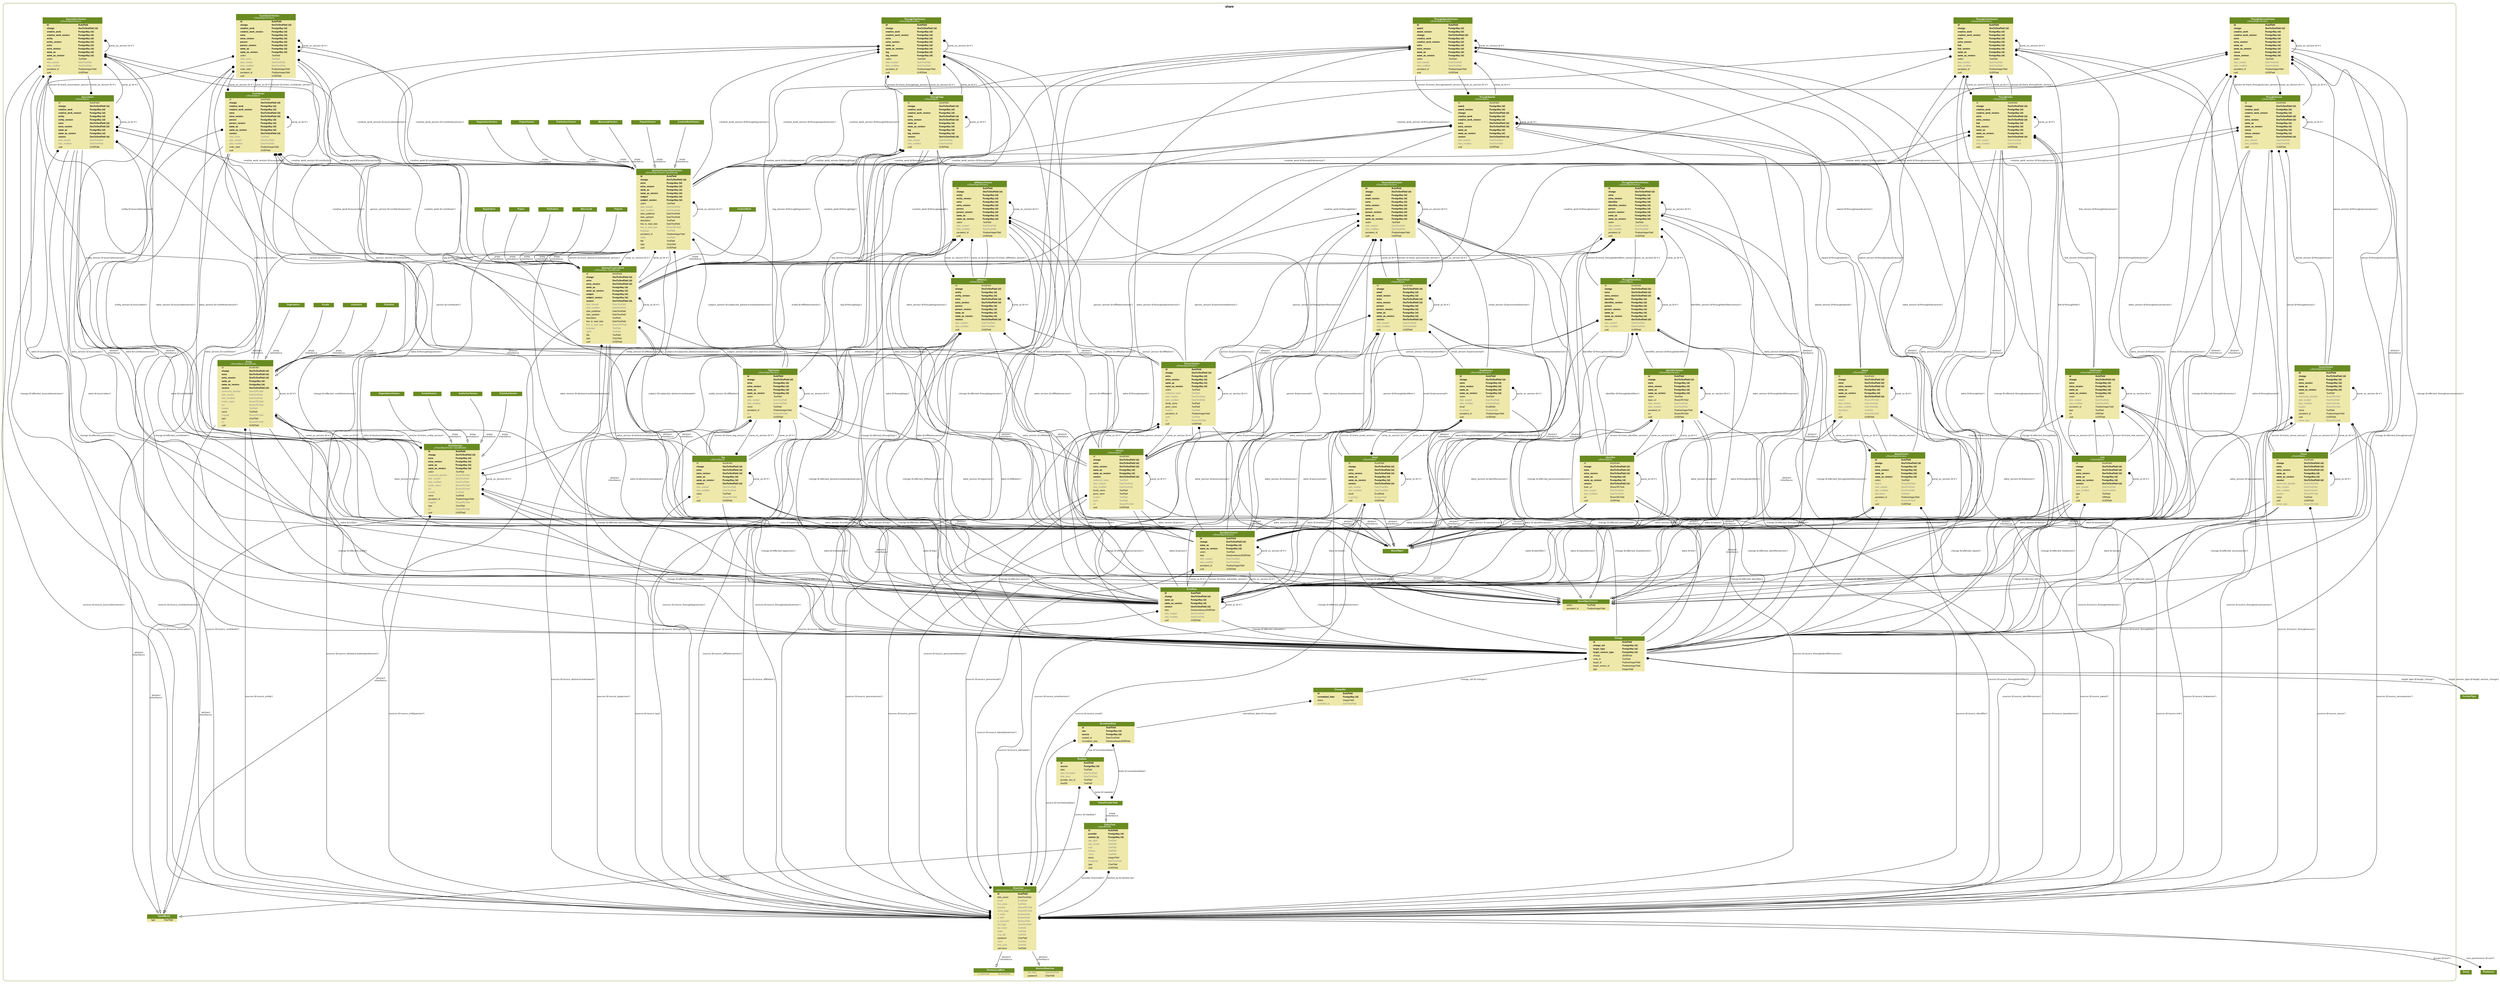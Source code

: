 digraph model_graph {
	graph [bb="-11.256,8,8971,3524",
		fontname=Helvetica,
		fontsize=8,
		splines=true
	];
	node [fontname=Helvetica,
		fontsize=8,
		label="\N",
		shape=plaintext
	];
	edge [fontname=Helvetica,
		fontsize=8
	];
	subgraph cluster_share_models {
		graph [bb="8,8,8813,3524",
			color=olivedrab4,
			label=<
          <TABLE BORDER="0" CELLBORDER="0" CELLSPACING="0">
          <TR><TD COLSPAN="2" CELLPADDING="4" ALIGN="CENTER">
          <FONT FACE="Helvetica Bold" COLOR="Black" POINT-SIZE="12">
          share
          </FONT>
          </TD></TR>
          </TABLE>
          >,
			lheight=0.28,
			lp="4410.5,3510",
			lwidth=2.11,
			style=rounded
		];
		typedmodels_models_TypedModel		 [height=0.5,
			label=<
      <TABLE BGCOLOR="palegoldenrod" BORDER="0" CELLBORDER="0" CELLSPACING="0">
      <TR><TD COLSPAN="2" CELLPADDING="4" ALIGN="CENTER" BGCOLOR="olivedrab4">
      <FONT FACE="Helvetica Bold" COLOR="white">
      TypedModel
      </FONT></TD></TR>
    
      <TR><TD ALIGN="LEFT" BORDER="0">
      <FONT FACE="Helvetica ">type</FONT>
      </TD><TD ALIGN="LEFT">
      <FONT FACE="Helvetica ">CharField</FONT>
      </TD></TR>
    
      </TABLE>
      >,
			pos="8345,234",
			width=1.75];
		share_models_base_ShareObject		 [height=0.5,
			label=<
      <TABLE BGCOLOR="palegoldenrod" BORDER="0" CELLBORDER="0" CELLSPACING="0">
      <TR><TD COLSPAN="2" CELLPADDING="4" ALIGN="CENTER" BGCOLOR="olivedrab4">
      <FONT FACE="Helvetica Bold" COLOR="white">
      ShareObject
      </FONT></TD></TR>
    
      </TABLE>
      >,
			pos="4791,1560",
			width=1.5556];
		share_models_base_ShareObjectVersion		 [height=0.66667,
			label=<
      <TABLE BGCOLOR="palegoldenrod" BORDER="0" CELLBORDER="0" CELLSPACING="0">
      <TR><TD COLSPAN="2" CELLPADDING="4" ALIGN="CENTER" BGCOLOR="olivedrab4">
      <FONT FACE="Helvetica Bold" COLOR="white">
      ShareObjectVersion
      </FONT></TD></TR>
    
      <TR><TD ALIGN="LEFT" BORDER="0">
      <FONT FACE="Helvetica ">action</FONT>
      </TD><TD ALIGN="LEFT">
      <FONT FACE="Helvetica ">TextField</FONT>
      </TD></TR>
    
      <TR><TD ALIGN="LEFT" BORDER="0">
      <FONT FACE="Helvetica ">persistent_id</FONT>
      </TD><TD ALIGN="LEFT">
      <FONT FACE="Helvetica ">PositiveIntegerField</FONT>
      </TD></TR>
    
      </TABLE>
      >,
			pos="5486,1366",
			width=2.6667];
		django_contrib_auth_models_PermissionsMixin		 [height=0.5,
			label=<
      <TABLE BGCOLOR="palegoldenrod" BORDER="0" CELLBORDER="0" CELLSPACING="0">
      <TR><TD COLSPAN="2" CELLPADDING="4" ALIGN="CENTER" BGCOLOR="olivedrab4">
      <FONT FACE="Helvetica Bold" COLOR="white">
      PermissionsMixin
      </FONT></TD></TR>
    
      <TR><TD ALIGN="LEFT" BORDER="0">
      <FONT COLOR="#7B7B7B" FACE="Helvetica ">is_superuser</FONT>
      </TD><TD ALIGN="LEFT">
      <FONT COLOR="#7B7B7B" FACE="Helvetica ">BooleanField</FONT>
      </TD></TR>
    
      </TABLE>
      >,
			pos="4083,40",
			width=2.3472];
		django_contrib_auth_base_user_AbstractBaseUser		 [height=0.66667,
			label=<
      <TABLE BGCOLOR="palegoldenrod" BORDER="0" CELLBORDER="0" CELLSPACING="0">
      <TR><TD COLSPAN="2" CELLPADDING="4" ALIGN="CENTER" BGCOLOR="olivedrab4">
      <FONT FACE="Helvetica Bold" COLOR="white">
      AbstractBaseUser
      </FONT></TD></TR>
    
      <TR><TD ALIGN="LEFT" BORDER="0">
      <FONT COLOR="#7B7B7B" FACE="Helvetica ">last_login</FONT>
      </TD><TD ALIGN="LEFT">
      <FONT COLOR="#7B7B7B" FACE="Helvetica ">DateTimeField</FONT>
      </TD></TR>
    
      <TR><TD ALIGN="LEFT" BORDER="0">
      <FONT FACE="Helvetica ">password</FONT>
      </TD><TD ALIGN="LEFT">
      <FONT FACE="Helvetica ">CharField</FONT>
      </TD></TR>
    
      </TABLE>
      >,
			pos="4267,40",
			width=2.25];
		share_models_core_ShareUser		 [height=3.2778,
			label=<
      <TABLE BGCOLOR="palegoldenrod" BORDER="0" CELLBORDER="0" CELLSPACING="0">
      <TR><TD COLSPAN="2" CELLPADDING="4" ALIGN="CENTER" BGCOLOR="olivedrab4">
      <FONT FACE="Helvetica Bold" COLOR="white">
      ShareUser<BR/>&lt;<FONT FACE="Helvetica Italic">AbstractBaseUser,PermissionsMixin</FONT>&gt;
      </FONT></TD></TR>
    
      <TR><TD ALIGN="LEFT" BORDER="0">
      <FONT FACE="Helvetica Bold">id</FONT>
      </TD><TD ALIGN="LEFT">
      <FONT FACE="Helvetica Bold">AutoField</FONT>
      </TD></TR>
    
      <TR><TD ALIGN="LEFT" BORDER="0">
      <FONT FACE="Helvetica ">date_joined</FONT>
      </TD><TD ALIGN="LEFT">
      <FONT FACE="Helvetica ">DateTimeField</FONT>
      </TD></TR>
    
      <TR><TD ALIGN="LEFT" BORDER="0">
      <FONT COLOR="#7B7B7B" FACE="Helvetica ">email</FONT>
      </TD><TD ALIGN="LEFT">
      <FONT COLOR="#7B7B7B" FACE="Helvetica ">EmailField</FONT>
      </TD></TR>
    
      <TR><TD ALIGN="LEFT" BORDER="0">
      <FONT COLOR="#7B7B7B" FACE="Helvetica ">first_name</FONT>
      </TD><TD ALIGN="LEFT">
      <FONT COLOR="#7B7B7B" FACE="Helvetica ">TextField</FONT>
      </TD></TR>
    
      <TR><TD ALIGN="LEFT" BORDER="0">
      <FONT COLOR="#7B7B7B" FACE="Helvetica ">gravatar</FONT>
      </TD><TD ALIGN="LEFT">
      <FONT COLOR="#7B7B7B" FACE="Helvetica ">ShareURLField</FONT>
      </TD></TR>
    
      <TR><TD ALIGN="LEFT" BORDER="0">
      <FONT COLOR="#7B7B7B" FACE="Helvetica ">home_page</FONT>
      </TD><TD ALIGN="LEFT">
      <FONT COLOR="#7B7B7B" FACE="Helvetica ">ShareURLField</FONT>
      </TD></TR>
    
      <TR><TD ALIGN="LEFT" BORDER="0">
      <FONT COLOR="#7B7B7B" FACE="Helvetica ">is_active</FONT>
      </TD><TD ALIGN="LEFT">
      <FONT COLOR="#7B7B7B" FACE="Helvetica ">BooleanField</FONT>
      </TD></TR>
    
      <TR><TD ALIGN="LEFT" BORDER="0">
      <FONT COLOR="#7B7B7B" FACE="Helvetica ">is_staff</FONT>
      </TD><TD ALIGN="LEFT">
      <FONT COLOR="#7B7B7B" FACE="Helvetica ">BooleanField</FONT>
      </TD></TR>
    
      <TR><TD ALIGN="LEFT" BORDER="0">
      <FONT COLOR="#7B7B7B" FACE="Helvetica Italic">is_superuser</FONT>
      </TD><TD ALIGN="LEFT">
      <FONT COLOR="#7B7B7B" FACE="Helvetica Italic">BooleanField</FONT>
      </TD></TR>
    
      <TR><TD ALIGN="LEFT" BORDER="0">
      <FONT COLOR="#7B7B7B" FACE="Helvetica Italic">last_login</FONT>
      </TD><TD ALIGN="LEFT">
      <FONT COLOR="#7B7B7B" FACE="Helvetica Italic">DateTimeField</FONT>
      </TD></TR>
    
      <TR><TD ALIGN="LEFT" BORDER="0">
      <FONT COLOR="#7B7B7B" FACE="Helvetica ">last_name</FONT>
      </TD><TD ALIGN="LEFT">
      <FONT COLOR="#7B7B7B" FACE="Helvetica ">TextField</FONT>
      </TD></TR>
    
      <TR><TD ALIGN="LEFT" BORDER="0">
      <FONT COLOR="#7B7B7B" FACE="Helvetica ">locale</FONT>
      </TD><TD ALIGN="LEFT">
      <FONT COLOR="#7B7B7B" FACE="Helvetica ">TextField</FONT>
      </TD></TR>
    
      <TR><TD ALIGN="LEFT" BORDER="0">
      <FONT COLOR="#7B7B7B" FACE="Helvetica ">long_title</FONT>
      </TD><TD ALIGN="LEFT">
      <FONT COLOR="#7B7B7B" FACE="Helvetica ">TextField</FONT>
      </TD></TR>
    
      <TR><TD ALIGN="LEFT" BORDER="0">
      <FONT FACE="Helvetica Italic">password</FONT>
      </TD><TD ALIGN="LEFT">
      <FONT FACE="Helvetica Italic">CharField</FONT>
      </TD></TR>
    
      <TR><TD ALIGN="LEFT" BORDER="0">
      <FONT COLOR="#7B7B7B" FACE="Helvetica ">robot</FONT>
      </TD><TD ALIGN="LEFT">
      <FONT COLOR="#7B7B7B" FACE="Helvetica ">TextField</FONT>
      </TD></TR>
    
      <TR><TD ALIGN="LEFT" BORDER="0">
      <FONT COLOR="#7B7B7B" FACE="Helvetica ">time_zone</FONT>
      </TD><TD ALIGN="LEFT">
      <FONT COLOR="#7B7B7B" FACE="Helvetica ">TextField</FONT>
      </TD></TR>
    
      <TR><TD ALIGN="LEFT" BORDER="0">
      <FONT FACE="Helvetica ">username</FONT>
      </TD><TD ALIGN="LEFT">
      <FONT FACE="Helvetica ">TextField</FONT>
      </TD></TR>
    
      </TABLE>
      >,
			pos="4174,234",
			width=2.4583];
		share_models_core_ShareUser -> django_contrib_auth_models_PermissionsMixin		 [arrowhead=empty,
			arrowtail=none,
			dir=both,
			label="abstract\ninheritance",
			lp="4129.6,90",
			pos="e,4091.2,58.216 4118.4,115.78 4109.9,97.739 4101.8,80.749 4095.6,67.537"];
		share_models_core_ShareUser -> django_contrib_auth_base_user_AbstractBaseUser		 [arrowhead=empty,
			arrowtail=none,
			dir=both,
			label="abstract\ninheritance",
			lp="4266.6,90",
			pos="e,4255.8,64.046 4230.8,115.78 4238.3,100.26 4245.4,85.512 4251.4,73.282"];
		share_models_core_RawData		 [height=1.5,
			label=<
      <TABLE BGCOLOR="palegoldenrod" BORDER="0" CELLBORDER="0" CELLSPACING="0">
      <TR><TD COLSPAN="2" CELLPADDING="4" ALIGN="CENTER" BGCOLOR="olivedrab4">
      <FONT FACE="Helvetica Bold" COLOR="white">
      RawData
      </FONT></TD></TR>
    
      <TR><TD ALIGN="LEFT" BORDER="0">
      <FONT FACE="Helvetica Bold">id</FONT>
      </TD><TD ALIGN="LEFT">
      <FONT FACE="Helvetica Bold">AutoField</FONT>
      </TD></TR>
    
      <TR><TD ALIGN="LEFT" BORDER="0">
      <FONT FACE="Helvetica Bold">source</FONT>
      </TD><TD ALIGN="LEFT">
      <FONT FACE="Helvetica Bold">ForeignKey (id)</FONT>
      </TD></TR>
    
      <TR><TD ALIGN="LEFT" BORDER="0">
      <FONT FACE="Helvetica ">data</FONT>
      </TD><TD ALIGN="LEFT">
      <FONT FACE="Helvetica ">TextField</FONT>
      </TD></TR>
    
      <TR><TD ALIGN="LEFT" BORDER="0">
      <FONT COLOR="#7B7B7B" FACE="Helvetica ">date_harvested</FONT>
      </TD><TD ALIGN="LEFT">
      <FONT COLOR="#7B7B7B" FACE="Helvetica ">DateTimeField</FONT>
      </TD></TR>
    
      <TR><TD ALIGN="LEFT" BORDER="0">
      <FONT COLOR="#7B7B7B" FACE="Helvetica ">date_seen</FONT>
      </TD><TD ALIGN="LEFT">
      <FONT COLOR="#7B7B7B" FACE="Helvetica ">DateTimeField</FONT>
      </TD></TR>
    
      <TR><TD ALIGN="LEFT" BORDER="0">
      <FONT FACE="Helvetica ">provider_doc_id</FONT>
      </TD><TD ALIGN="LEFT">
      <FONT FACE="Helvetica ">TextField</FONT>
      </TD></TR>
    
      <TR><TD ALIGN="LEFT" BORDER="0">
      <FONT FACE="Helvetica ">sha256</FONT>
      </TD><TD ALIGN="LEFT">
      <FONT FACE="Helvetica ">TextField</FONT>
      </TD></TR>
    
      </TABLE>
      >,
			pos="4307,766",
			width=2.6667];
		share_models_core_RawData -> share_models_core_ShareUser		 [arrowhead=none,
			arrowtail=dot,
			dir=both,
			label="source (b&#39;rawdata&#39;)",
			lp="4319.8,606",
			pos="s,4302.2,711.93 4301.2,703.73 4298.5,681.07 4294.8,655.24 4290,632 4270.1,536.58 4238.7,430.72 4213.6,352.33"];
		share_models_celery_CeleryProviderTask		 [height=0.5,
			label=<
      <TABLE BGCOLOR="palegoldenrod" BORDER="0" CELLBORDER="0" CELLSPACING="0">
      <TR><TD COLSPAN="2" CELLPADDING="4" ALIGN="CENTER" BGCOLOR="olivedrab4">
      <FONT FACE="Helvetica Bold" COLOR="white">
      CeleryProviderTask
      </FONT></TD></TR>
    
      </TABLE>
      >,
			pos="4437,650",
			width=1.9167];
		share_models_core_RawData -> share_models_celery_CeleryProviderTask		 [arrowhead=dot,
			arrowtail=dot,
			dir=both,
			label="tasks (b&#39;rawdata&#39;)",
			lp="4403.1,690",
			pos="s,4345.8,711.75 e,4399.2,668.07 4351.2,705.76 4357.7,698.69 4364.6,691.9 4371.8,686 4378,680.92 4385,676.24 4392.1,672.07"];
		share_models_celery_CeleryTask		 [height=2.4444,
			label=<
      <TABLE BGCOLOR="palegoldenrod" BORDER="0" CELLBORDER="0" CELLSPACING="0">
      <TR><TD COLSPAN="2" CELLPADDING="4" ALIGN="CENTER" BGCOLOR="olivedrab4">
      <FONT FACE="Helvetica Bold" COLOR="white">
      CeleryTask<BR/>&lt;<FONT FACE="Helvetica Italic">TypedModel</FONT>&gt;
      </FONT></TD></TR>
    
      <TR><TD ALIGN="LEFT" BORDER="0">
      <FONT FACE="Helvetica Bold">id</FONT>
      </TD><TD ALIGN="LEFT">
      <FONT FACE="Helvetica Bold">AutoField</FONT>
      </TD></TR>
    
      <TR><TD ALIGN="LEFT" BORDER="0">
      <FONT FACE="Helvetica Bold">provider</FONT>
      </TD><TD ALIGN="LEFT">
      <FONT FACE="Helvetica Bold">ForeignKey (id)</FONT>
      </TD></TR>
    
      <TR><TD ALIGN="LEFT" BORDER="0">
      <FONT FACE="Helvetica Bold">started_by</FONT>
      </TD><TD ALIGN="LEFT">
      <FONT FACE="Helvetica Bold">ForeignKey (id)</FONT>
      </TD></TR>
    
      <TR><TD ALIGN="LEFT" BORDER="0">
      <FONT COLOR="#7B7B7B" FACE="Helvetica ">app_label</FONT>
      </TD><TD ALIGN="LEFT">
      <FONT COLOR="#7B7B7B" FACE="Helvetica ">TextField</FONT>
      </TD></TR>
    
      <TR><TD ALIGN="LEFT" BORDER="0">
      <FONT COLOR="#7B7B7B" FACE="Helvetica ">app_version</FONT>
      </TD><TD ALIGN="LEFT">
      <FONT COLOR="#7B7B7B" FACE="Helvetica ">TextField</FONT>
      </TD></TR>
    
      <TR><TD ALIGN="LEFT" BORDER="0">
      <FONT COLOR="#7B7B7B" FACE="Helvetica ">args</FONT>
      </TD><TD ALIGN="LEFT">
      <FONT COLOR="#7B7B7B" FACE="Helvetica ">TextField</FONT>
      </TD></TR>
    
      <TR><TD ALIGN="LEFT" BORDER="0">
      <FONT COLOR="#7B7B7B" FACE="Helvetica ">kwargs</FONT>
      </TD><TD ALIGN="LEFT">
      <FONT COLOR="#7B7B7B" FACE="Helvetica ">TextField</FONT>
      </TD></TR>
    
      <TR><TD ALIGN="LEFT" BORDER="0">
      <FONT COLOR="#7B7B7B" FACE="Helvetica ">name</FONT>
      </TD><TD ALIGN="LEFT">
      <FONT COLOR="#7B7B7B" FACE="Helvetica ">TextField</FONT>
      </TD></TR>
    
      <TR><TD ALIGN="LEFT" BORDER="0">
      <FONT FACE="Helvetica ">status</FONT>
      </TD><TD ALIGN="LEFT">
      <FONT FACE="Helvetica ">IntegerField</FONT>
      </TD></TR>
    
      <TR><TD ALIGN="LEFT" BORDER="0">
      <FONT COLOR="#7B7B7B" FACE="Helvetica ">timestamp</FONT>
      </TD><TD ALIGN="LEFT">
      <FONT COLOR="#7B7B7B" FACE="Helvetica ">DateTimeField</FONT>
      </TD></TR>
    
      <TR><TD ALIGN="LEFT" BORDER="0">
      <FONT FACE="Helvetica Italic">type</FONT>
      </TD><TD ALIGN="LEFT">
      <FONT FACE="Helvetica Italic">CharField</FONT>
      </TD></TR>
    
      <TR><TD ALIGN="LEFT" BORDER="0">
      <FONT FACE="Helvetica ">uuid</FONT>
      </TD><TD ALIGN="LEFT">
      <FONT FACE="Helvetica ">UUIDField</FONT>
      </TD></TR>
    
      </TABLE>
      >,
			pos="4437,492",
			width=2.4861];
		share_models_celery_CeleryProviderTask -> share_models_celery_CeleryTask		 [arrowhead=empty,
			arrowtail=none,
			dir=both,
			label="proxy\ninheritance",
			lp="4456.6,606",
			pos="e,4437,580.1 4437,631.71 4437,620.94 4437,606.12 4437,590.16"];
		share_models_celery_CeleryTask -> typedmodels_models_TypedModel		 [arrowhead=empty,
			arrowtail=none,
			dir=both,
			label="abstract\ninheritance",
			lp="6292.6,378",
			pos="e,8281.9,239.13 4526.9,485.11 5059,450.25 7788.8,271.43 8271.9,239.79"];
		share_models_celery_CeleryTask -> share_models_core_ShareUser		 [arrowhead=none,
			arrowtail=dot,
			dir=both,
			label="provider (b&#39;provider&#39;)",
			lp="4464.4,378",
			pos="s,4434.8,403.99 4432.5,396.1 4429.5,386.81 4425.5,377.91 4420,370 4382.8,316.18 4317,281.68 4262.8,261.04"];
		share_models_celery_CeleryTask -> share_models_core_ShareUser		 [arrowhead=none,
			arrowtail=dot,
			dir=both,
			label="started_by (b&#39;started_by&#39;)",
			lp="4371.9,378",
			pos="s,4347.4,406.36 4341.3,400.57 4336.2,395.65 4331.2,390.77 4326.2,386 4305.5,365.92 4283.4,344.15 4262.6,323.57"];
		share_models_core_NormalizedData		 [height=1.1667,
			label=<
      <TABLE BGCOLOR="palegoldenrod" BORDER="0" CELLBORDER="0" CELLSPACING="0">
      <TR><TD COLSPAN="2" CELLPADDING="4" ALIGN="CENTER" BGCOLOR="olivedrab4">
      <FONT FACE="Helvetica Bold" COLOR="white">
      NormalizedData
      </FONT></TD></TR>
    
      <TR><TD ALIGN="LEFT" BORDER="0">
      <FONT FACE="Helvetica Bold">id</FONT>
      </TD><TD ALIGN="LEFT">
      <FONT FACE="Helvetica Bold">AutoField</FONT>
      </TD></TR>
    
      <TR><TD ALIGN="LEFT" BORDER="0">
      <FONT FACE="Helvetica Bold">raw</FONT>
      </TD><TD ALIGN="LEFT">
      <FONT FACE="Helvetica Bold">ForeignKey (id)</FONT>
      </TD></TR>
    
      <TR><TD ALIGN="LEFT" BORDER="0">
      <FONT FACE="Helvetica Bold">source</FONT>
      </TD><TD ALIGN="LEFT">
      <FONT FACE="Helvetica Bold">ForeignKey (id)</FONT>
      </TD></TR>
    
      <TR><TD ALIGN="LEFT" BORDER="0">
      <FONT FACE="Helvetica ">created_at</FONT>
      </TD><TD ALIGN="LEFT">
      <FONT FACE="Helvetica ">DateTimeField</FONT>
      </TD></TR>
    
      <TR><TD ALIGN="LEFT" BORDER="0">
      <FONT FACE="Helvetica ">normalized_data</FONT>
      </TD><TD ALIGN="LEFT">
      <FONT FACE="Helvetica ">DatetimeAwareJSONField</FONT>
      </TD></TR>
    
      </TABLE>
      >,
			pos="4346,906",
			width=3.1667];
		share_models_core_NormalizedData -> share_models_core_ShareUser		 [arrowhead=none,
			arrowtail=dot,
			dir=both,
			label="source (b&#39;normalizeddata&#39;)",
			lp="4238.9,650",
			pos="s,4249.9,863.86 4243.1,859.32 4227.3,848.43 4212.8,835.39 4202,820 4188.2,800.38 4192,790.97 4192,767 4192,767 4192,767 4192,491 \
4192,445.55 4189.1,395.68 4185.7,352.13"];
		share_models_core_NormalizedData -> share_models_core_RawData		 [arrowhead=none,
			arrowtail=dot,
			dir=both,
			label="raw (b&#39;normalizeddata&#39;)",
			lp="4370.3,842",
			pos="s,4334.4,863.97 4332.2,856.07 4328.9,844.44 4325.4,831.97 4322,820.16"];
		share_models_core_NormalizedData -> share_models_celery_CeleryProviderTask		 [arrowhead=dot,
			arrowtail=dot,
			dir=both,
			label="tasks (b&#39;normalizeddata&#39;)",
			lp="4487.2,766",
			pos="s,4403.4,863.66 e,4439.3,668.16 4408.6,857.33 4411.4,853.72 4413.9,849.94 4416,846 4445.5,791.24 4443.6,715.33 4440.1,676.35"];
		share_models_change_ChangeSet		 [height=1,
			label=<
      <TABLE BGCOLOR="palegoldenrod" BORDER="0" CELLBORDER="0" CELLSPACING="0">
      <TR><TD COLSPAN="2" CELLPADDING="4" ALIGN="CENTER" BGCOLOR="olivedrab4">
      <FONT FACE="Helvetica Bold" COLOR="white">
      ChangeSet
      </FONT></TD></TR>
    
      <TR><TD ALIGN="LEFT" BORDER="0">
      <FONT FACE="Helvetica Bold">id</FONT>
      </TD><TD ALIGN="LEFT">
      <FONT FACE="Helvetica Bold">AutoField</FONT>
      </TD></TR>
    
      <TR><TD ALIGN="LEFT" BORDER="0">
      <FONT FACE="Helvetica Bold">normalized_data</FONT>
      </TD><TD ALIGN="LEFT">
      <FONT FACE="Helvetica Bold">ForeignKey (id)</FONT>
      </TD></TR>
    
      <TR><TD ALIGN="LEFT" BORDER="0">
      <FONT FACE="Helvetica ">status</FONT>
      </TD><TD ALIGN="LEFT">
      <FONT FACE="Helvetica ">IntegerField</FONT>
      </TD></TR>
    
      <TR><TD ALIGN="LEFT" BORDER="0">
      <FONT COLOR="#7B7B7B" FACE="Helvetica ">submitted_at</FONT>
      </TD><TD ALIGN="LEFT">
      <FONT COLOR="#7B7B7B" FACE="Helvetica ">DateTimeField</FONT>
      </TD></TR>
    
      </TABLE>
      >,
			pos="5061,1036",
			width=2.75];
		share_models_change_ChangeSet -> share_models_core_NormalizedData		 [arrowhead=none,
			arrowtail=dot,
			dir=both,
			label="normalized_data (b&#39;changeset&#39;)",
			lp="4468.6,974",
			pos="s,4961.9,1035.8 4953.5,1035.8 4794.4,1035.3 4505,1027.9 4412.9,982 4397.4,974.3 4383.9,961.34 4373.2,948.34"];
		share_models_change_Change		 [height=1.8333,
			label=<
      <TABLE BGCOLOR="palegoldenrod" BORDER="0" CELLBORDER="0" CELLSPACING="0">
      <TR><TD COLSPAN="2" CELLPADDING="4" ALIGN="CENTER" BGCOLOR="olivedrab4">
      <FONT FACE="Helvetica Bold" COLOR="white">
      Change
      </FONT></TD></TR>
    
      <TR><TD ALIGN="LEFT" BORDER="0">
      <FONT FACE="Helvetica Bold">id</FONT>
      </TD><TD ALIGN="LEFT">
      <FONT FACE="Helvetica Bold">AutoField</FONT>
      </TD></TR>
    
      <TR><TD ALIGN="LEFT" BORDER="0">
      <FONT FACE="Helvetica Bold">change_set</FONT>
      </TD><TD ALIGN="LEFT">
      <FONT FACE="Helvetica Bold">ForeignKey (id)</FONT>
      </TD></TR>
    
      <TR><TD ALIGN="LEFT" BORDER="0">
      <FONT FACE="Helvetica Bold">target_type</FONT>
      </TD><TD ALIGN="LEFT">
      <FONT FACE="Helvetica Bold">ForeignKey (id)</FONT>
      </TD></TR>
    
      <TR><TD ALIGN="LEFT" BORDER="0">
      <FONT FACE="Helvetica Bold">target_version_type</FONT>
      </TD><TD ALIGN="LEFT">
      <FONT FACE="Helvetica Bold">ForeignKey (id)</FONT>
      </TD></TR>
    
      <TR><TD ALIGN="LEFT" BORDER="0">
      <FONT FACE="Helvetica ">change</FONT>
      </TD><TD ALIGN="LEFT">
      <FONT FACE="Helvetica ">JSONField</FONT>
      </TD></TR>
    
      <TR><TD ALIGN="LEFT" BORDER="0">
      <FONT FACE="Helvetica ">node_id</FONT>
      </TD><TD ALIGN="LEFT">
      <FONT FACE="Helvetica ">TextField</FONT>
      </TD></TR>
    
      <TR><TD ALIGN="LEFT" BORDER="0">
      <FONT FACE="Helvetica ">target_id</FONT>
      </TD><TD ALIGN="LEFT">
      <FONT FACE="Helvetica ">PositiveIntegerField</FONT>
      </TD></TR>
    
      <TR><TD ALIGN="LEFT" BORDER="0">
      <FONT FACE="Helvetica ">target_version_id</FONT>
      </TD><TD ALIGN="LEFT">
      <FONT FACE="Helvetica ">PositiveIntegerField</FONT>
      </TD></TR>
    
      <TR><TD ALIGN="LEFT" BORDER="0">
      <FONT FACE="Helvetica ">type</FONT>
      </TD><TD ALIGN="LEFT">
      <FONT FACE="Helvetica ">IntegerField</FONT>
      </TD></TR>
    
      </TABLE>
      >,
			pos="6223,1190",
			width=3.0833];
		share_models_change_Change -> share_models_change_ChangeSet		 [arrowhead=none,
			arrowtail=dot,
			dir=both,
			label="change_set (b&#39;changes&#39;)",
			lp="5616.3,1098",
			pos="s,6111.8,1174.5 6103.8,1173.4 5873.9,1143.3 5373.1,1077.8 5160.1,1050"];
		share_models_base_ExtraDataVersion		 [height=2.1111,
			label=<
      <TABLE BGCOLOR="palegoldenrod" BORDER="0" CELLBORDER="0" CELLSPACING="0">
      <TR><TD COLSPAN="2" CELLPADDING="4" ALIGN="CENTER" BGCOLOR="olivedrab4">
      <FONT FACE="Helvetica Bold" COLOR="white">
      ExtraDataVersion<BR/>&lt;<FONT FACE="Helvetica Italic">ShareObjectVersion</FONT>&gt;
      </FONT></TD></TR>
    
      <TR><TD ALIGN="LEFT" BORDER="0">
      <FONT FACE="Helvetica Bold">id</FONT>
      </TD><TD ALIGN="LEFT">
      <FONT FACE="Helvetica Bold">AutoField</FONT>
      </TD></TR>
    
      <TR><TD ALIGN="LEFT" BORDER="0">
      <FONT FACE="Helvetica Bold">change</FONT>
      </TD><TD ALIGN="LEFT">
      <FONT FACE="Helvetica Bold">OneToOneField (id)</FONT>
      </TD></TR>
    
      <TR><TD ALIGN="LEFT" BORDER="0">
      <FONT FACE="Helvetica Bold">same_as</FONT>
      </TD><TD ALIGN="LEFT">
      <FONT FACE="Helvetica Bold">ForeignKey (id)</FONT>
      </TD></TR>
    
      <TR><TD ALIGN="LEFT" BORDER="0">
      <FONT FACE="Helvetica Bold">same_as_version</FONT>
      </TD><TD ALIGN="LEFT">
      <FONT FACE="Helvetica Bold">ForeignKey (id)</FONT>
      </TD></TR>
    
      <TR><TD ALIGN="LEFT" BORDER="0">
      <FONT FACE="Helvetica Italic">action</FONT>
      </TD><TD ALIGN="LEFT">
      <FONT FACE="Helvetica Italic">TextField</FONT>
      </TD></TR>
    
      <TR><TD ALIGN="LEFT" BORDER="0">
      <FONT FACE="Helvetica ">data</FONT>
      </TD><TD ALIGN="LEFT">
      <FONT FACE="Helvetica ">DatetimeAwareJSONField</FONT>
      </TD></TR>
    
      <TR><TD ALIGN="LEFT" BORDER="0">
      <FONT COLOR="#7B7B7B" FACE="Helvetica ">date_created</FONT>
      </TD><TD ALIGN="LEFT">
      <FONT COLOR="#7B7B7B" FACE="Helvetica ">DateTimeField</FONT>
      </TD></TR>
    
      <TR><TD ALIGN="LEFT" BORDER="0">
      <FONT COLOR="#7B7B7B" FACE="Helvetica ">date_modified</FONT>
      </TD><TD ALIGN="LEFT">
      <FONT COLOR="#7B7B7B" FACE="Helvetica ">DateTimeField</FONT>
      </TD></TR>
    
      <TR><TD ALIGN="LEFT" BORDER="0">
      <FONT FACE="Helvetica Italic">persistent_id</FONT>
      </TD><TD ALIGN="LEFT">
      <FONT FACE="Helvetica Italic">PositiveIntegerField</FONT>
      </TD></TR>
    
      <TR><TD ALIGN="LEFT" BORDER="0">
      <FONT FACE="Helvetica ">uuid</FONT>
      </TD><TD ALIGN="LEFT">
      <FONT FACE="Helvetica ">UUIDField</FONT>
      </TD></TR>
    
      </TABLE>
      >,
			pos="1924,1560",
			width=3.2778];
		share_models_base_ExtraDataVersion -> share_models_base_ShareObjectVersion		 [arrowhead=empty,
			arrowtail=none,
			dir=both,
			label="abstract\ninheritance",
			lp="3484.6,1458",
			pos="e,5389.7,1370.9 2042.3,1542.4 2172,1524.9 2386.4,1498 2572,1484 2801.3,1466.8 2859.3,1474.9 3089,1466 3256.1,1459.5 3297.8,1457 \
3464.9,1450 4197.3,1419.4 5079.2,1383.5 5379.7,1371.3"];
		share_models_base_ExtraDataVersion -> share_models_core_ShareUser		 [arrowhead=dot,
			arrowtail=dot,
			dir=both,
			label="sources (b&#39;source_extradataversion&#39;)",
			lp="1539.3,906",
			pos="s,1805.9,1485.3 e,4085.3,238.65 1798.1,1483.2 1730.6,1467.9 1575.5,1498.2 1526,1466 1484.3,1438.9 1474,1416.7 1474,1367 1474,1367 \
1474,1367 1474,491 1474,357.45 3595.2,259.53 4077.3,238.99"];
		share_models_base_ExtraDataVersion -> share_models_change_Change		 [arrowhead=none,
			arrowtail=none,
			dir=both,
			label="change (b&#39;affected_extradataversion&#39;)",
			lp="2884.6,1366",
			pos="2042,1546.4 2173.7,1530 2391.6,1495.5 2570,1432 2687.6,1390.2 2698.4,1336.3 2817.8,1300 3138.5,1202.5 5561.3,1192.2 6111.9,1191.1"];
		share_models_base_ExtraDataVersion -> share_models_base_ExtraDataVersion		 [arrowhead=none,
			arrowtail=dot,
			dir=both,
			label="same_as_version (b&#39;+&#39;)",
			lp="2101.2,1560",
			pos="s,2042.4,1575.2 2050.1,1572.3 2056.3,1569.2 2060,1565.1 2060,1560 2060,1553 2053.2,1548 2042.4,1544.8"];
		share_models_base_ExtraData		 [height=1.8333,
			label=<
      <TABLE BGCOLOR="palegoldenrod" BORDER="0" CELLBORDER="0" CELLSPACING="0">
      <TR><TD COLSPAN="2" CELLPADDING="4" ALIGN="CENTER" BGCOLOR="olivedrab4">
      <FONT FACE="Helvetica Bold" COLOR="white">
      ExtraData
      </FONT></TD></TR>
    
      <TR><TD ALIGN="LEFT" BORDER="0">
      <FONT FACE="Helvetica Bold">id</FONT>
      </TD><TD ALIGN="LEFT">
      <FONT FACE="Helvetica Bold">AutoField</FONT>
      </TD></TR>
    
      <TR><TD ALIGN="LEFT" BORDER="0">
      <FONT FACE="Helvetica Bold">change</FONT>
      </TD><TD ALIGN="LEFT">
      <FONT FACE="Helvetica Bold">OneToOneField (id)</FONT>
      </TD></TR>
    
      <TR><TD ALIGN="LEFT" BORDER="0">
      <FONT FACE="Helvetica Bold">same_as</FONT>
      </TD><TD ALIGN="LEFT">
      <FONT FACE="Helvetica Bold">ForeignKey (id)</FONT>
      </TD></TR>
    
      <TR><TD ALIGN="LEFT" BORDER="0">
      <FONT FACE="Helvetica Bold">same_as_version</FONT>
      </TD><TD ALIGN="LEFT">
      <FONT FACE="Helvetica Bold">ForeignKey (id)</FONT>
      </TD></TR>
    
      <TR><TD ALIGN="LEFT" BORDER="0">
      <FONT FACE="Helvetica Bold">version</FONT>
      </TD><TD ALIGN="LEFT">
      <FONT FACE="Helvetica Bold">OneToOneField (id)</FONT>
      </TD></TR>
    
      <TR><TD ALIGN="LEFT" BORDER="0">
      <FONT FACE="Helvetica ">data</FONT>
      </TD><TD ALIGN="LEFT">
      <FONT FACE="Helvetica ">DatetimeAwareJSONField</FONT>
      </TD></TR>
    
      <TR><TD ALIGN="LEFT" BORDER="0">
      <FONT COLOR="#7B7B7B" FACE="Helvetica ">date_created</FONT>
      </TD><TD ALIGN="LEFT">
      <FONT COLOR="#7B7B7B" FACE="Helvetica ">DateTimeField</FONT>
      </TD></TR>
    
      <TR><TD ALIGN="LEFT" BORDER="0">
      <FONT COLOR="#7B7B7B" FACE="Helvetica ">date_modified</FONT>
      </TD><TD ALIGN="LEFT">
      <FONT COLOR="#7B7B7B" FACE="Helvetica ">DateTimeField</FONT>
      </TD></TR>
    
      <TR><TD ALIGN="LEFT" BORDER="0">
      <FONT FACE="Helvetica ">uuid</FONT>
      </TD><TD ALIGN="LEFT">
      <FONT FACE="Helvetica ">UUIDField</FONT>
      </TD></TR>
    
      </TABLE>
      >,
			pos="3299,1366",
			width=3.2778];
		share_models_base_ExtraDataVersion -> share_models_base_ExtraData		 [arrowhead=none,
			arrowtail=dot,
			dir=both,
			label="same_as (b&#39;+&#39;)",
			lp="2765.1,1458",
			pos="s,2042.3,1545.4 2050.3,1544.4 2271,1518.9 2704.2,1468.6 2712,1466 2725.1,1461.5 2725.7,1454.7 2738.8,1450 2885.6,1397.7 3065.4,1378.3 \
3181,1371.2"];
		share_models_base_ExtraData -> share_models_core_ShareUser		 [arrowhead=dot,
			arrowtail=dot,
			dir=both,
			label="sources (b&#39;source_extradata&#39;)",
			lp="3014.4,842",
			pos="s,3181,1345.5 e,4085.4,234.84 3172.9,1343 3134.7,1330.8 3095.7,1311.7 3068,1282 2949.9,1155.4 2962,1080.2 2962,907 2962,907 2962,\
907 2962,491 2962,263.53 3789.6,237.19 4077,234.9"];
		share_models_base_ExtraData -> share_models_change_Change		 [arrowhead=none,
			arrowtail=none,
			dir=both,
			label="change (b&#39;affected_extradata&#39;)",
			lp="3467.7,1278",
			pos="3366.7,1299.9 3381.2,1289.4 3397.1,1280 3413.6,1274 3542.2,1227 5605.8,1198.6 6111.7,1192.3"];
		share_models_base_ExtraData -> share_models_base_ExtraDataVersion		 [arrowhead=none,
			arrowtail=none,
			dir=both,
			label="version (b&#39;share_extradata_version&#39;)",
			lp="3020.4,1458",
			pos="3180.6,1390.4 3113.6,1404.9 3028.8,1425.4 2955.1,1450 2938.1,1455.7 2935.5,1461.9 2918,1466 2768.1,1501 2725.4,1471.1 2572,1484 \
2386.4,1499.6 2171.7,1526.1 2042,1543.1"];
		share_models_base_ExtraData -> share_models_base_ExtraDataVersion		 [arrowhead=none,
			arrowtail=dot,
			dir=both,
			label="same_as_version (b&#39;+&#39;)",
			lp="2667.2,1458",
			pos="s,3180.6,1380.8 3172.5,1381.8 2980.9,1404.2 2638.2,1445 2625.6,1450 2614.5,1454.4 2615.1,1461.5 2604,1466 2504.8,1506.4 2209.3,1536 \
2042.3,1549.9"];
		share_models_base_ExtraData -> share_models_base_ExtraData		 [arrowhead=none,
			arrowtail=dot,
			dir=both,
			label="same_as (b&#39;+&#39;)",
			lp="3461.1,1366",
			pos="s,3417.4,1379.1 3425.1,1376.6 3431.3,1373.9 3435,1370.4 3435,1366 3435,1360 3428.2,1355.6 3417.4,1352.9"];
		share_models_meta_VenueVersion		 [height=2.9444,
			label=<
      <TABLE BGCOLOR="palegoldenrod" BORDER="0" CELLBORDER="0" CELLSPACING="0">
      <TR><TD COLSPAN="2" CELLPADDING="4" ALIGN="CENTER" BGCOLOR="olivedrab4">
      <FONT FACE="Helvetica Bold" COLOR="white">
      VenueVersion<BR/>&lt;<FONT FACE="Helvetica Italic">ShareObjectVersion</FONT>&gt;
      </FONT></TD></TR>
    
      <TR><TD ALIGN="LEFT" BORDER="0">
      <FONT FACE="Helvetica Bold">id</FONT>
      </TD><TD ALIGN="LEFT">
      <FONT FACE="Helvetica Bold">AutoField</FONT>
      </TD></TR>
    
      <TR><TD ALIGN="LEFT" BORDER="0">
      <FONT FACE="Helvetica Bold">change</FONT>
      </TD><TD ALIGN="LEFT">
      <FONT FACE="Helvetica Bold">OneToOneField (id)</FONT>
      </TD></TR>
    
      <TR><TD ALIGN="LEFT" BORDER="0">
      <FONT FACE="Helvetica Bold">extra</FONT>
      </TD><TD ALIGN="LEFT">
      <FONT FACE="Helvetica Bold">ForeignKey (id)</FONT>
      </TD></TR>
    
      <TR><TD ALIGN="LEFT" BORDER="0">
      <FONT FACE="Helvetica Bold">extra_version</FONT>
      </TD><TD ALIGN="LEFT">
      <FONT FACE="Helvetica Bold">ForeignKey (id)</FONT>
      </TD></TR>
    
      <TR><TD ALIGN="LEFT" BORDER="0">
      <FONT FACE="Helvetica Bold">same_as</FONT>
      </TD><TD ALIGN="LEFT">
      <FONT FACE="Helvetica Bold">ForeignKey (id)</FONT>
      </TD></TR>
    
      <TR><TD ALIGN="LEFT" BORDER="0">
      <FONT FACE="Helvetica Bold">same_as_version</FONT>
      </TD><TD ALIGN="LEFT">
      <FONT FACE="Helvetica Bold">ForeignKey (id)</FONT>
      </TD></TR>
    
      <TR><TD ALIGN="LEFT" BORDER="0">
      <FONT FACE="Helvetica Italic">action</FONT>
      </TD><TD ALIGN="LEFT">
      <FONT FACE="Helvetica Italic">TextField</FONT>
      </TD></TR>
    
      <TR><TD ALIGN="LEFT" BORDER="0">
      <FONT COLOR="#7B7B7B" FACE="Helvetica ">community_identifier</FONT>
      </TD><TD ALIGN="LEFT">
      <FONT COLOR="#7B7B7B" FACE="Helvetica ">ShareURLField</FONT>
      </TD></TR>
    
      <TR><TD ALIGN="LEFT" BORDER="0">
      <FONT COLOR="#7B7B7B" FACE="Helvetica ">date_created</FONT>
      </TD><TD ALIGN="LEFT">
      <FONT COLOR="#7B7B7B" FACE="Helvetica ">DateTimeField</FONT>
      </TD></TR>
    
      <TR><TD ALIGN="LEFT" BORDER="0">
      <FONT COLOR="#7B7B7B" FACE="Helvetica ">date_modified</FONT>
      </TD><TD ALIGN="LEFT">
      <FONT COLOR="#7B7B7B" FACE="Helvetica ">DateTimeField</FONT>
      </TD></TR>
    
      <TR><TD ALIGN="LEFT" BORDER="0">
      <FONT COLOR="#7B7B7B" FACE="Helvetica ">location</FONT>
      </TD><TD ALIGN="LEFT">
      <FONT COLOR="#7B7B7B" FACE="Helvetica ">ShareURLField</FONT>
      </TD></TR>
    
      <TR><TD ALIGN="LEFT" BORDER="0">
      <FONT FACE="Helvetica ">name</FONT>
      </TD><TD ALIGN="LEFT">
      <FONT FACE="Helvetica ">TextField</FONT>
      </TD></TR>
    
      <TR><TD ALIGN="LEFT" BORDER="0">
      <FONT FACE="Helvetica Italic">persistent_id</FONT>
      </TD><TD ALIGN="LEFT">
      <FONT FACE="Helvetica Italic">PositiveIntegerField</FONT>
      </TD></TR>
    
      <TR><TD ALIGN="LEFT" BORDER="0">
      <FONT FACE="Helvetica ">uuid</FONT>
      </TD><TD ALIGN="LEFT">
      <FONT FACE="Helvetica ">UUIDField</FONT>
      </TD></TR>
    
      <TR><TD ALIGN="LEFT" BORDER="0">
      <FONT COLOR="#7B7B7B" FACE="Helvetica ">venue_type</FONT>
      </TD><TD ALIGN="LEFT">
      <FONT COLOR="#7B7B7B" FACE="Helvetica ">ShareURLField</FONT>
      </TD></TR>
    
      </TABLE>
      >,
			pos="1058,2124",
			width=3.1111];
		share_models_meta_VenueVersion -> share_models_base_ShareObjectVersion		 [arrowhead=empty,
			arrowtail=none,
			dir=both,
			label="abstract\ninheritance",
			lp="2957.6,1662",
			pos="e,5389.9,1369.4 1170.2,2082.3 1250.9,2054.7 1362.8,2019.7 1464,2000 1550.7,1983.1 1578.4,2010.5 1662,1982 1892.4,1903.4 1891.1,1758.7 \
2124,1688 2207.3,1662.7 2822.7,1691.6 2907,1670 2922,1666.2 2923.1,1658.5 2937.9,1654 3005.1,1633.5 3027.6,1655.9 3095,1636 3241,\
1592.9 3254.8,1522.9 3402,1484 3538,1448.1 3578.8,1486 3718,1466 3749.2,1461.5 3755.8,1454.3 3787,1450 4096.9,1406.9 5057.7,1378.3 \
5379.6,1369.7"];
		share_models_meta_VenueVersion -> share_models_core_ShareUser		 [arrowhead=dot,
			arrowtail=dot,
			dir=both,
			label="sources (b&#39;source_venueversion&#39;)",
			lp="1175.6,1036",
			pos="s,1004.2,2017.9 e,4085.3,237.03 1001.2,2010.5 993.25,1990.2 986.32,1968.8 982,1948 970.25,1891.4 967.64,1744 982,1688 1010,1579 \
1073.3,1574.3 1104,1466 1116,1423.6 1109,1411.1 1109,1367 1109,1367 1109,1367 1109,1097 1109,1012.3 1123,991.67 1123,907 1123,907 \
1123,907 1123,491 1123,391.63 1214.8,394.82 1311,370 1583.4,299.74 3608,248.28 4077.1,237.22"];
		share_models_meta_VenueVersion -> share_models_change_Change		 [arrowhead=none,
			arrowtail=none,
			dir=both,
			label="change (b&#39;affected_venueversion&#39;)",
			lp="1636.8,1560",
			pos="1170.3,2056.3 1211.1,2034.9 1258.4,2013.4 1304,2000 1378,1978.3 1598,2007.5 1647,1948 1665.4,1925.7 1665.1,1710.5 1647,1688 1623.3,\
1658.6 1587.7,1699.4 1564,1670 1555.4,1659.4 1488.1,1570.9 1575.3,1484 1608.5,1451 2372.6,1449.6 2416,1432 2499.5,1398.1 2486.7,\
1334.4 2570,1300 2588.1,1292.5 2901.5,1275 2921,1274 4172.4,1212 5693.1,1195.4 6111.8,1191.8"];
		share_models_meta_VenueVersion -> share_models_base_ExtraDataVersion		 [arrowhead=none,
			arrowtail=dot,
			dir=both,
			label="extra_version (b&#39;venueversion&#39;)",
			lp="1280.3,1818",
			pos="s,1113.9,2017.7 1118.6,2010.8 1129.6,1994.9 1141.8,1979.4 1155,1966 1165.4,1955.4 1174.9,1960.4 1183,1948 1247,1850 1137.5,1766.5 \
1224.3,1688 1250.6,1664.3 1508.4,1680.9 1542,1670 1554.6,1665.9 1554.5,1658.2 1567,1654 1662.1,1622 1696.1,1665.5 1792,1636 1796.5,\
1634.6 1801.1,1633 1805.6,1631.3"];
		share_models_meta_VenueVersion -> share_models_base_ExtraData		 [arrowhead=none,
			arrowtail=dot,
			dir=both,
			label="extra (b&#39;venueversion&#39;)",
			lp="1500.2,1662",
			pos="s,1109,2017.8 1112,2010.2 1115.6,2000.8 1119,1991.3 1122,1982 1162.5,1855.2 1081.6,1778.7 1179,1688 1270.9,1602.4 1334.6,1666.6 \
1459.6,1654 1484.1,1651.5 1663.1,1653 1681,1636 1730.4,1589 1659.3,1537.9 1701,1484 1725.6,1452.1 1745.5,1458 1785,1450 1912.4,1424.2 \
2825.6,1445.1 2955,1432 3030.7,1424.3 3114.7,1408.6 3180.7,1394.5"];
		share_models_meta_VenueVersion -> share_models_meta_VenueVersion		 [arrowhead=none,
			arrowtail=dot,
			dir=both,
			label="same_as_version (b&#39;+&#39;)",
			lp="1229.2,2124",
			pos="s,1170.3,2146.7 1177.7,2142.7 1184.1,2138.2 1188,2131.9 1188,2124 1188,2113.5 1181.1,2105.9 1170.3,2101.3"];
		share_models_meta_Venue		 [height=2.7778,
			label=<
      <TABLE BGCOLOR="palegoldenrod" BORDER="0" CELLBORDER="0" CELLSPACING="0">
      <TR><TD COLSPAN="2" CELLPADDING="4" ALIGN="CENTER" BGCOLOR="olivedrab4">
      <FONT FACE="Helvetica Bold" COLOR="white">
      Venue<BR/>&lt;<FONT FACE="Helvetica Italic">ShareObject</FONT>&gt;
      </FONT></TD></TR>
    
      <TR><TD ALIGN="LEFT" BORDER="0">
      <FONT FACE="Helvetica ItalicBold">id</FONT>
      </TD><TD ALIGN="LEFT">
      <FONT FACE="Helvetica ItalicBold">AutoField</FONT>
      </TD></TR>
    
      <TR><TD ALIGN="LEFT" BORDER="0">
      <FONT FACE="Helvetica Bold">change</FONT>
      </TD><TD ALIGN="LEFT">
      <FONT FACE="Helvetica Bold">OneToOneField (id)</FONT>
      </TD></TR>
    
      <TR><TD ALIGN="LEFT" BORDER="0">
      <FONT FACE="Helvetica Bold">extra</FONT>
      </TD><TD ALIGN="LEFT">
      <FONT FACE="Helvetica Bold">OneToOneField (id)</FONT>
      </TD></TR>
    
      <TR><TD ALIGN="LEFT" BORDER="0">
      <FONT FACE="Helvetica Bold">extra_version</FONT>
      </TD><TD ALIGN="LEFT">
      <FONT FACE="Helvetica Bold">OneToOneField (id)</FONT>
      </TD></TR>
    
      <TR><TD ALIGN="LEFT" BORDER="0">
      <FONT FACE="Helvetica Bold">same_as</FONT>
      </TD><TD ALIGN="LEFT">
      <FONT FACE="Helvetica Bold">ForeignKey (id)</FONT>
      </TD></TR>
    
      <TR><TD ALIGN="LEFT" BORDER="0">
      <FONT FACE="Helvetica Bold">same_as_version</FONT>
      </TD><TD ALIGN="LEFT">
      <FONT FACE="Helvetica Bold">ForeignKey (id)</FONT>
      </TD></TR>
    
      <TR><TD ALIGN="LEFT" BORDER="0">
      <FONT FACE="Helvetica Bold">version</FONT>
      </TD><TD ALIGN="LEFT">
      <FONT FACE="Helvetica Bold">OneToOneField (id)</FONT>
      </TD></TR>
    
      <TR><TD ALIGN="LEFT" BORDER="0">
      <FONT COLOR="#7B7B7B" FACE="Helvetica ">community_identifier</FONT>
      </TD><TD ALIGN="LEFT">
      <FONT COLOR="#7B7B7B" FACE="Helvetica ">ShareURLField</FONT>
      </TD></TR>
    
      <TR><TD ALIGN="LEFT" BORDER="0">
      <FONT COLOR="#7B7B7B" FACE="Helvetica ">date_created</FONT>
      </TD><TD ALIGN="LEFT">
      <FONT COLOR="#7B7B7B" FACE="Helvetica ">DateTimeField</FONT>
      </TD></TR>
    
      <TR><TD ALIGN="LEFT" BORDER="0">
      <FONT COLOR="#7B7B7B" FACE="Helvetica ">date_modified</FONT>
      </TD><TD ALIGN="LEFT">
      <FONT COLOR="#7B7B7B" FACE="Helvetica ">DateTimeField</FONT>
      </TD></TR>
    
      <TR><TD ALIGN="LEFT" BORDER="0">
      <FONT COLOR="#7B7B7B" FACE="Helvetica ">location</FONT>
      </TD><TD ALIGN="LEFT">
      <FONT COLOR="#7B7B7B" FACE="Helvetica ">ShareURLField</FONT>
      </TD></TR>
    
      <TR><TD ALIGN="LEFT" BORDER="0">
      <FONT FACE="Helvetica ">name</FONT>
      </TD><TD ALIGN="LEFT">
      <FONT FACE="Helvetica ">TextField</FONT>
      </TD></TR>
    
      <TR><TD ALIGN="LEFT" BORDER="0">
      <FONT FACE="Helvetica ">uuid</FONT>
      </TD><TD ALIGN="LEFT">
      <FONT FACE="Helvetica ">UUIDField</FONT>
      </TD></TR>
    
      <TR><TD ALIGN="LEFT" BORDER="0">
      <FONT COLOR="#7B7B7B" FACE="Helvetica ">venue_type</FONT>
      </TD><TD ALIGN="LEFT">
      <FONT COLOR="#7B7B7B" FACE="Helvetica ">ShareURLField</FONT>
      </TD></TR>
    
      </TABLE>
      >,
			pos="1456,1818",
			width=3.1111];
		share_models_meta_VenueVersion -> share_models_meta_Venue		 [arrowhead=none,
			arrowtail=dot,
			dir=both,
			label="same_as (b&#39;+&#39;)",
			lp="1308.1,1974",
			pos="s,1170.2,2044.3 1177,2039.5 1230.5,2002 1281.7,1966.1 1281.8,1966 1302,1955.3 1310.8,1960.5 1330,1948 1343.2,1939.4 1356.2,1929.1 \
1368.4,1918.2"];
		share_models_meta_Venue -> share_models_base_ShareObject		 [arrowhead=empty,
			arrowtail=none,
			dir=both,
			label="abstract\ninheritance",
			lp="2133.6,1662",
			pos="e,4734.9,1566.2 1568.3,1780.7 1698,1740.8 1918.8,1678.9 2113.9,1654 2293,1631.1 3558.6,1643.4 3739,1636 4112.4,1620.6 4559.1,1582.1 \
4724.9,1567.1"];
		share_models_meta_Venue -> share_models_core_ShareUser		 [arrowhead=dot,
			arrowtail=dot,
			dir=both,
			label="sources (b&#39;source_venue&#39;)",
			lp="1293.7,974",
			pos="s,1379.7,1717.9 e,4085.3,234.85 1373.6,1712.4 1363,1703.1 1351.8,1694.8 1340,1688 1305.4,1668.2 1277.9,1700.3 1252,1670 1236.2,1651.6 \
1247,1585.2 1247,1561 1247,1561 1247,1561 1247,491 1247,422.9 1280.6,401.38 1341,370 1588,241.73 3608.7,234.73 4077.2,234.85"];
		share_models_meta_Venue -> share_models_change_Change		 [arrowhead=none,
			arrowtail=none,
			dir=both,
			label="change (b&#39;affected_venue&#39;)",
			lp="1595.9,1458",
			pos="1481.4,1717.9 1485.4,1701.9 1489.4,1685.5 1493,1670 1515.9,1571.9 1467.7,1511.9 1547.1,1450 1906.1,1170.3 2108.1,1353.7 2560,1300 \
2688.1,1284.8 2720.2,1281.4 2849,1274 4129.7,1200.7 5687.6,1192.1 6111.9,1191.1"];
		share_models_meta_Venue -> share_models_base_ExtraDataVersion		 [arrowhead=none,
			arrowtail=none,
			dir=both,
			label="extra_version (b&#39;venue&#39;)",
			lp="1630.4,1662",
			pos="1525.6,1717.8 1548.1,1688.8 1571.3,1662.5 1587.1,1654 1667.8,1610.9 1704.7,1663.2 1792,1636 1796.7,1634.5 1801.3,1632.9 1806,1631.1"];
		share_models_meta_Venue -> share_models_base_ExtraData		 [arrowhead=none,
			arrowtail=none,
			dir=both,
			label="extra (b&#39;venue&#39;)",
			lp="1770.3,1560",
			pos="1502.6,1717.7 1518.7,1693.2 1539.1,1669.6 1564,1654 1616.1,1621.5 1654.7,1676.4 1701,1636 1753.7,1589.9 1687.9,1527.9 1742.4,1484 \
1828.7,1414.4 2628.5,1441.3 2739,1432 2892,1419.1 3067.8,1397.6 3181,1382.9"];
		share_models_meta_Venue -> share_models_meta_VenueVersion		 [arrowhead=none,
			arrowtail=none,
			dir=both,
			label="version (b&#39;share_venue_version&#39;)",
			lp="1409.7,1974",
			pos="1396.1,1918.2 1378.4,1941.6 1357.4,1964.7 1334,1982 1315,1996 1305.5,1990.3 1284,2000 1246.1,2017 1205.9,2037.9 1170.1,2057.6"];
		share_models_meta_Venue -> share_models_meta_VenueVersion		 [arrowhead=none,
			arrowtail=dot,
			dir=both,
			label="same_as_version (b&#39;+&#39;)",
			lp="1218.2,1974",
			pos="s,1374.3,1918 1368.1,1923.2 1356.2,1932.8 1343.4,1941.4 1330,1948 1268.4,1978.3 1236.1,1931.9 1176.6,1966 1163.7,1973.4 1145.9,1993.9 \
1127.9,2017.7"];
		share_models_meta_Venue -> share_models_meta_Venue		 [arrowhead=none,
			arrowtail=dot,
			dir=both,
			label="same_as (b&#39;+&#39;)",
			lp="1612.1,1818",
			pos="s,1568.3,1841.7 1575.7,1837.5 1582.1,1832.7 1586,1826.2 1586,1818 1586,1807 1579.1,1799.1 1568.3,1794.3"];
		share_models_meta_AwardVersion		 [height=2.7778,
			label=<
      <TABLE BGCOLOR="palegoldenrod" BORDER="0" CELLBORDER="0" CELLSPACING="0">
      <TR><TD COLSPAN="2" CELLPADDING="4" ALIGN="CENTER" BGCOLOR="olivedrab4">
      <FONT FACE="Helvetica Bold" COLOR="white">
      AwardVersion<BR/>&lt;<FONT FACE="Helvetica Italic">ShareObjectVersion</FONT>&gt;
      </FONT></TD></TR>
    
      <TR><TD ALIGN="LEFT" BORDER="0">
      <FONT FACE="Helvetica Bold">id</FONT>
      </TD><TD ALIGN="LEFT">
      <FONT FACE="Helvetica Bold">AutoField</FONT>
      </TD></TR>
    
      <TR><TD ALIGN="LEFT" BORDER="0">
      <FONT FACE="Helvetica Bold">change</FONT>
      </TD><TD ALIGN="LEFT">
      <FONT FACE="Helvetica Bold">OneToOneField (id)</FONT>
      </TD></TR>
    
      <TR><TD ALIGN="LEFT" BORDER="0">
      <FONT FACE="Helvetica Bold">extra</FONT>
      </TD><TD ALIGN="LEFT">
      <FONT FACE="Helvetica Bold">ForeignKey (id)</FONT>
      </TD></TR>
    
      <TR><TD ALIGN="LEFT" BORDER="0">
      <FONT FACE="Helvetica Bold">extra_version</FONT>
      </TD><TD ALIGN="LEFT">
      <FONT FACE="Helvetica Bold">ForeignKey (id)</FONT>
      </TD></TR>
    
      <TR><TD ALIGN="LEFT" BORDER="0">
      <FONT FACE="Helvetica Bold">same_as</FONT>
      </TD><TD ALIGN="LEFT">
      <FONT FACE="Helvetica Bold">ForeignKey (id)</FONT>
      </TD></TR>
    
      <TR><TD ALIGN="LEFT" BORDER="0">
      <FONT FACE="Helvetica Bold">same_as_version</FONT>
      </TD><TD ALIGN="LEFT">
      <FONT FACE="Helvetica Bold">ForeignKey (id)</FONT>
      </TD></TR>
    
      <TR><TD ALIGN="LEFT" BORDER="0">
      <FONT FACE="Helvetica Italic">action</FONT>
      </TD><TD ALIGN="LEFT">
      <FONT FACE="Helvetica Italic">TextField</FONT>
      </TD></TR>
    
      <TR><TD ALIGN="LEFT" BORDER="0">
      <FONT COLOR="#7B7B7B" FACE="Helvetica ">award</FONT>
      </TD><TD ALIGN="LEFT">
      <FONT COLOR="#7B7B7B" FACE="Helvetica ">ShareURLField</FONT>
      </TD></TR>
    
      <TR><TD ALIGN="LEFT" BORDER="0">
      <FONT COLOR="#7B7B7B" FACE="Helvetica ">date_created</FONT>
      </TD><TD ALIGN="LEFT">
      <FONT COLOR="#7B7B7B" FACE="Helvetica ">DateTimeField</FONT>
      </TD></TR>
    
      <TR><TD ALIGN="LEFT" BORDER="0">
      <FONT COLOR="#7B7B7B" FACE="Helvetica ">date_modified</FONT>
      </TD><TD ALIGN="LEFT">
      <FONT COLOR="#7B7B7B" FACE="Helvetica ">DateTimeField</FONT>
      </TD></TR>
    
      <TR><TD ALIGN="LEFT" BORDER="0">
      <FONT COLOR="#7B7B7B" FACE="Helvetica ">description</FONT>
      </TD><TD ALIGN="LEFT">
      <FONT COLOR="#7B7B7B" FACE="Helvetica ">TextField</FONT>
      </TD></TR>
    
      <TR><TD ALIGN="LEFT" BORDER="0">
      <FONT FACE="Helvetica Italic">persistent_id</FONT>
      </TD><TD ALIGN="LEFT">
      <FONT FACE="Helvetica Italic">PositiveIntegerField</FONT>
      </TD></TR>
    
      <TR><TD ALIGN="LEFT" BORDER="0">
      <FONT COLOR="#7B7B7B" FACE="Helvetica ">url</FONT>
      </TD><TD ALIGN="LEFT">
      <FONT COLOR="#7B7B7B" FACE="Helvetica ">ShareURLField</FONT>
      </TD></TR>
    
      <TR><TD ALIGN="LEFT" BORDER="0">
      <FONT FACE="Helvetica ">uuid</FONT>
      </TD><TD ALIGN="LEFT">
      <FONT FACE="Helvetica ">UUIDField</FONT>
      </TD></TR>
    
      </TABLE>
      >,
			pos="749,1818",
			width=3.0139];
		share_models_meta_AwardVersion -> share_models_base_ShareObjectVersion		 [arrowhead=empty,
			arrowtail=none,
			dir=both,
			label="abstract\ninheritance",
			lp="2662.6,1560",
			pos="e,5389.9,1369.1 857.6,1737 889.68,1717.5 925.91,1699 962,1688 1045.6,1662.6 1267.7,1675.3 1355,1670 1448,1664.3 1471,1659 1564,1654 \
1694.3,1647 2022.3,1657.5 2151,1636 2376.7,1598.4 2416.9,1520.2 2642.9,1484 2863.7,1448.6 3426,1482 3649,1466 3705.7,1461.9 3719.3,\
1454.9 3776,1450 4381.5,1397.2 5110.8,1375.8 5379.7,1369.3"];
		share_models_meta_AwardVersion -> share_models_core_ShareUser		 [arrowhead=dot,
			arrowtail=dot,
			dir=both,
			label="sources (b&#39;source_awardversion&#39;)",
			lp="1057.6,974",
			pos="s,857.63,1755.2 e,4085.4,235.09 864.03,1750.3 892.13,1728.3 918.98,1701.4 936,1670 972.95,1601.8 998,1052.5 998,975 998,975 998,\
975 998,491 998,415.26 1048.7,400.67 1118,370 1393.8,247.86 3587.5,236.19 4077.3,235.1"];
		share_models_meta_AwardVersion -> share_models_change_Change		 [arrowhead=none,
			arrowtail=none,
			dir=both,
			label="change (b&#39;affected_awardversion&#39;)",
			lp="1212.8,1458",
			pos="857.51,1742.3 887.2,1720.2 918.7,1695.2 946,1670 1027,1595.3 1026,1555.3 1110,1484 1242,1372 1443.1,1324 1568,1300 2026.5,1212 5448.7,\
1194.1 6111.9,1191.4"];
		share_models_meta_AwardVersion -> share_models_base_ExtraDataVersion		 [arrowhead=none,
			arrowtail=dot,
			dir=both,
			label="extra_version (b&#39;awardversion&#39;)",
			lp="1194.3,1662",
			pos="s,857.78,1751.5 865.05,1747.5 904.35,1726.1 949.15,1704 992,1688 1054.5,1664.6 1072.1,1662.5 1138.3,1654 1282.5,1635.5 1652,1675.1 \
1792,1636 1796.6,1634.7 1801.1,1633.3 1805.7,1631.6"];
		share_models_meta_AwardVersion -> share_models_base_ExtraData		 [arrowhead=none,
			arrowtail=dot,
			dir=both,
			label="extra (b&#39;awardversion&#39;)",
			lp="1493.2,1560",
			pos="s,857.52,1747.1 864.53,1742.8 895.66,1724 929.68,1704.5 962,1688 996.79,1670.3 1005,1663 1043,1654 1100.7,1640.3 1255.4,1661.3 1309,\
1636 1393.1,1596.4 1369.7,1526.1 1452.6,1484 1509.5,1455.1 1531.9,1475.2 1595,1466 1637.8,1459.7 1647.9,1453.9 1691,1450 2154.9,\
1407.6 2274.2,1462.9 2739,1432 2892.1,1421.8 3067.7,1399.7 3180.8,1384.1"];
		share_models_meta_AwardVersion -> share_models_meta_AwardVersion		 [arrowhead=none,
			arrowtail=dot,
			dir=both,
			label="same_as_version (b&#39;+&#39;)",
			lp="916.71,1818",
			pos="s,857.86,1841.8 865.17,1837.7 871.64,1832.9 875.5,1826.3 875.5,1818 875.5,1806.9 868.64,1798.9 857.86,1794.2"];
		share_models_meta_Award		 [height=2.6111,
			label=<
      <TABLE BGCOLOR="palegoldenrod" BORDER="0" CELLBORDER="0" CELLSPACING="0">
      <TR><TD COLSPAN="2" CELLPADDING="4" ALIGN="CENTER" BGCOLOR="olivedrab4">
      <FONT FACE="Helvetica Bold" COLOR="white">
      Award<BR/>&lt;<FONT FACE="Helvetica Italic">ShareObject</FONT>&gt;
      </FONT></TD></TR>
    
      <TR><TD ALIGN="LEFT" BORDER="0">
      <FONT FACE="Helvetica ItalicBold">id</FONT>
      </TD><TD ALIGN="LEFT">
      <FONT FACE="Helvetica ItalicBold">AutoField</FONT>
      </TD></TR>
    
      <TR><TD ALIGN="LEFT" BORDER="0">
      <FONT FACE="Helvetica Bold">change</FONT>
      </TD><TD ALIGN="LEFT">
      <FONT FACE="Helvetica Bold">OneToOneField (id)</FONT>
      </TD></TR>
    
      <TR><TD ALIGN="LEFT" BORDER="0">
      <FONT FACE="Helvetica Bold">extra</FONT>
      </TD><TD ALIGN="LEFT">
      <FONT FACE="Helvetica Bold">OneToOneField (id)</FONT>
      </TD></TR>
    
      <TR><TD ALIGN="LEFT" BORDER="0">
      <FONT FACE="Helvetica Bold">extra_version</FONT>
      </TD><TD ALIGN="LEFT">
      <FONT FACE="Helvetica Bold">OneToOneField (id)</FONT>
      </TD></TR>
    
      <TR><TD ALIGN="LEFT" BORDER="0">
      <FONT FACE="Helvetica Bold">same_as</FONT>
      </TD><TD ALIGN="LEFT">
      <FONT FACE="Helvetica Bold">ForeignKey (id)</FONT>
      </TD></TR>
    
      <TR><TD ALIGN="LEFT" BORDER="0">
      <FONT FACE="Helvetica Bold">same_as_version</FONT>
      </TD><TD ALIGN="LEFT">
      <FONT FACE="Helvetica Bold">ForeignKey (id)</FONT>
      </TD></TR>
    
      <TR><TD ALIGN="LEFT" BORDER="0">
      <FONT FACE="Helvetica Bold">version</FONT>
      </TD><TD ALIGN="LEFT">
      <FONT FACE="Helvetica Bold">OneToOneField (id)</FONT>
      </TD></TR>
    
      <TR><TD ALIGN="LEFT" BORDER="0">
      <FONT COLOR="#7B7B7B" FACE="Helvetica ">award</FONT>
      </TD><TD ALIGN="LEFT">
      <FONT COLOR="#7B7B7B" FACE="Helvetica ">ShareURLField</FONT>
      </TD></TR>
    
      <TR><TD ALIGN="LEFT" BORDER="0">
      <FONT COLOR="#7B7B7B" FACE="Helvetica ">date_created</FONT>
      </TD><TD ALIGN="LEFT">
      <FONT COLOR="#7B7B7B" FACE="Helvetica ">DateTimeField</FONT>
      </TD></TR>
    
      <TR><TD ALIGN="LEFT" BORDER="0">
      <FONT COLOR="#7B7B7B" FACE="Helvetica ">date_modified</FONT>
      </TD><TD ALIGN="LEFT">
      <FONT COLOR="#7B7B7B" FACE="Helvetica ">DateTimeField</FONT>
      </TD></TR>
    
      <TR><TD ALIGN="LEFT" BORDER="0">
      <FONT COLOR="#7B7B7B" FACE="Helvetica ">description</FONT>
      </TD><TD ALIGN="LEFT">
      <FONT COLOR="#7B7B7B" FACE="Helvetica ">TextField</FONT>
      </TD></TR>
    
      <TR><TD ALIGN="LEFT" BORDER="0">
      <FONT COLOR="#7B7B7B" FACE="Helvetica ">url</FONT>
      </TD><TD ALIGN="LEFT">
      <FONT COLOR="#7B7B7B" FACE="Helvetica ">ShareURLField</FONT>
      </TD></TR>
    
      <TR><TD ALIGN="LEFT" BORDER="0">
      <FONT FACE="Helvetica ">uuid</FONT>
      </TD><TD ALIGN="LEFT">
      <FONT FACE="Helvetica ">UUIDField</FONT>
      </TD></TR>
    
      </TABLE>
      >,
			pos="669,2124",
			width=3.0139];
		share_models_meta_AwardVersion -> share_models_meta_Award		 [arrowhead=none,
			arrowtail=dot,
			dir=both,
			label="same_as (b&#39;+&#39;)",
			lp="900.09,1974",
			pos="s,857.78,1907.6 862.22,1914.5 875.05,1935.9 879.83,1959.1 868,1982 848.31,2020.1 813.07,2050.1 777.65,2072.5"];
		share_models_meta_Award -> share_models_base_ShareObject		 [arrowhead=empty,
			arrowtail=none,
			dir=both,
			label="abstract\ninheritance",
			lp="2807.6,1818",
			pos="e,4734.7,1571.1 777.6,2061.2 825.01,2037.5 882.19,2012.9 937,2000 1052.8,1972.7 1353.1,1986.8 1472,1982 1620.9,1975.9 1658,1971 \
1807,1966 1832.7,1965.1 2712.2,1964.3 2732,1948 2823.2,1872.8 2697.6,1764.3 2787.9,1688 2822.2,1659 3148.9,1682.8 3192,1670 3205.4,\
1666 3205.6,1657.8 3219,1654 3329.1,1622.8 4134.9,1644.9 4249,1636 4421.4,1622.6 4622.6,1590.4 4724.5,1572.8"];
		share_models_meta_Award -> share_models_core_ShareUser		 [arrowhead=dot,
			arrowtail=dot,
			dir=both,
			label="sources (b&#39;source_award&#39;)",
			lp="945.66,1036",
			pos="s,628.7,2029.7 e,4085.4,234.91 625.99,2022 617.71,1998.2 610.28,1972.5 606,1948 596.07,1891.1 587.52,1742.7 606,1688 651.73,1552.5 \
727.02,1554.4 801,1432 883.69,1295.2 918.4,1262.1 953,1106 954.54,1099.1 957.16,1095.8 953,1090 938.11,1069.4 914.88,1091.6 898.68,\
1072 870.99,1038.5 886,1018.5 886,975 886,975 886,975 886,491 886,389.76 979.98,391.11 1079,370 1671.7,243.64 3619.5,235.13 4077.1,\
234.91"];
		share_models_meta_Award -> share_models_change_Change		 [arrowhead=none,
			arrowtail=none,
			dir=both,
			label="change (b&#39;affected_award&#39;)",
			lp="1257.9,1560",
			pos="777.75,2051.8 810.28,2032.8 846.7,2013.8 882,2000 980.02,1961.7 1045.4,2028.6 1113,1948 1131.6,1925.8 1118.7,1716.2 1125,1688 1146.3,\
1592.3 1132,1544.6 1209.1,1484 1262.5,1442.1 2348.6,1307.5 2416,1300 3159.8,1217 5565,1195.6 6111.7,1191.7"];
		share_models_meta_Award -> share_models_base_ExtraDataVersion		 [arrowhead=none,
			arrowtail=none,
			dir=both,
			label="extra_version (b&#39;award&#39;)",
			lp="1111.4,1818",
			pos="777.7,2055.6 810.61,2036.5 847.25,2016.4 882,2000 902.6,1990.3 910.67,1994.1 930,1982 948.67,1970.4 953.68,1966.2 966,1948 1035.5,\
1845.1 967.81,1761.1 1068.1,1688 1093.7,1669.4 1320.5,1672.5 1352,1670 1429,1664 1448,1660.2 1525,1654 1584.3,1649.3 1735,1653.1 \
1792,1636 1796.5,1634.6 1801.1,1633.1 1805.6,1631.4"];
		share_models_meta_Award -> share_models_base_ExtraData		 [arrowhead=none,
			arrowtail=none,
			dir=both,
			label="extra (b&#39;award&#39;)",
			lp="966.31,1662",
			pos="645.59,2029.9 619.8,1917.3 587.38,1736.7 631,1688 676.84,1636.8 869.9,1659.9 938.37,1654 970.94,1651.2 1204.7,1654 1232,1636 1295.3,\
1594.4 1248.8,1529.9 1309,1484 1369.2,1438.1 1400.7,1458.1 1476,1450 1802.8,1415.1 2627.9,1464.6 2955,1432 3030.7,1424.4 3114.7,\
1408.7 3180.7,1394.6"];
		share_models_meta_Award -> share_models_meta_AwardVersion		 [arrowhead=none,
			arrowtail=none,
			dir=both,
			label="version (b&#39;share_award_version&#39;)",
			lp="704.67,1974",
			pos="641.35,2029.7 638.83,2008.5 639.27,1986.2 645.67,1966 650.84,1949.6 658.56,1933.5 667.5,1918.3"];
		share_models_meta_Award -> share_models_meta_AwardVersion		 [arrowhead=none,
			arrowtail=dot,
			dir=both,
			label="same_as_version (b&#39;+&#39;)",
			lp="808.21,1974",
			pos="s,741.84,2029.7 745.82,2022.5 752.82,2009.4 758.83,1995.8 763,1982 769.13,1961.7 770.51,1939.5 769.38,1918.1"];
		share_models_meta_Award -> share_models_meta_Award		 [arrowhead=none,
			arrowtail=dot,
			dir=both,
			label="same_as (b&#39;+&#39;)",
			lp="821.59,2124",
			pos="s,777.86,2146.9 785.17,2142.9 791.64,2138.3 795.5,2132 795.5,2124 795.5,2113.3 788.64,2105.7 777.86,2101.1"];
		share_models_meta_TagVersion		 [height=2.6111,
			label=<
      <TABLE BGCOLOR="palegoldenrod" BORDER="0" CELLBORDER="0" CELLSPACING="0">
      <TR><TD COLSPAN="2" CELLPADDING="4" ALIGN="CENTER" BGCOLOR="olivedrab4">
      <FONT FACE="Helvetica Bold" COLOR="white">
      TagVersion<BR/>&lt;<FONT FACE="Helvetica Italic">ShareObjectVersion</FONT>&gt;
      </FONT></TD></TR>
    
      <TR><TD ALIGN="LEFT" BORDER="0">
      <FONT FACE="Helvetica Bold">id</FONT>
      </TD><TD ALIGN="LEFT">
      <FONT FACE="Helvetica Bold">AutoField</FONT>
      </TD></TR>
    
      <TR><TD ALIGN="LEFT" BORDER="0">
      <FONT FACE="Helvetica Bold">change</FONT>
      </TD><TD ALIGN="LEFT">
      <FONT FACE="Helvetica Bold">OneToOneField (id)</FONT>
      </TD></TR>
    
      <TR><TD ALIGN="LEFT" BORDER="0">
      <FONT FACE="Helvetica Bold">extra</FONT>
      </TD><TD ALIGN="LEFT">
      <FONT FACE="Helvetica Bold">ForeignKey (id)</FONT>
      </TD></TR>
    
      <TR><TD ALIGN="LEFT" BORDER="0">
      <FONT FACE="Helvetica Bold">extra_version</FONT>
      </TD><TD ALIGN="LEFT">
      <FONT FACE="Helvetica Bold">ForeignKey (id)</FONT>
      </TD></TR>
    
      <TR><TD ALIGN="LEFT" BORDER="0">
      <FONT FACE="Helvetica Bold">same_as</FONT>
      </TD><TD ALIGN="LEFT">
      <FONT FACE="Helvetica Bold">ForeignKey (id)</FONT>
      </TD></TR>
    
      <TR><TD ALIGN="LEFT" BORDER="0">
      <FONT FACE="Helvetica Bold">same_as_version</FONT>
      </TD><TD ALIGN="LEFT">
      <FONT FACE="Helvetica Bold">ForeignKey (id)</FONT>
      </TD></TR>
    
      <TR><TD ALIGN="LEFT" BORDER="0">
      <FONT FACE="Helvetica Italic">action</FONT>
      </TD><TD ALIGN="LEFT">
      <FONT FACE="Helvetica Italic">TextField</FONT>
      </TD></TR>
    
      <TR><TD ALIGN="LEFT" BORDER="0">
      <FONT COLOR="#7B7B7B" FACE="Helvetica ">date_created</FONT>
      </TD><TD ALIGN="LEFT">
      <FONT COLOR="#7B7B7B" FACE="Helvetica ">DateTimeField</FONT>
      </TD></TR>
    
      <TR><TD ALIGN="LEFT" BORDER="0">
      <FONT COLOR="#7B7B7B" FACE="Helvetica ">date_modified</FONT>
      </TD><TD ALIGN="LEFT">
      <FONT COLOR="#7B7B7B" FACE="Helvetica ">DateTimeField</FONT>
      </TD></TR>
    
      <TR><TD ALIGN="LEFT" BORDER="0">
      <FONT FACE="Helvetica ">name</FONT>
      </TD><TD ALIGN="LEFT">
      <FONT FACE="Helvetica ">TextField</FONT>
      </TD></TR>
    
      <TR><TD ALIGN="LEFT" BORDER="0">
      <FONT FACE="Helvetica Italic">persistent_id</FONT>
      </TD><TD ALIGN="LEFT">
      <FONT FACE="Helvetica Italic">PositiveIntegerField</FONT>
      </TD></TR>
    
      <TR><TD ALIGN="LEFT" BORDER="0">
      <FONT COLOR="#7B7B7B" FACE="Helvetica ">url</FONT>
      </TD><TD ALIGN="LEFT">
      <FONT COLOR="#7B7B7B" FACE="Helvetica ">ShareURLField</FONT>
      </TD></TR>
    
      <TR><TD ALIGN="LEFT" BORDER="0">
      <FONT FACE="Helvetica ">uuid</FONT>
      </TD><TD ALIGN="LEFT">
      <FONT FACE="Helvetica ">UUIDField</FONT>
      </TD></TR>
    
      </TABLE>
      >,
			pos="7280,2124",
			width=3.0139];
		share_models_meta_TagVersion -> share_models_base_ShareObjectVersion		 [arrowhead=empty,
			arrowtail=none,
			dir=both,
			label="abstract\ninheritance",
			lp="7180.6,1662",
			pos="e,5582.3,1370 7190.1,2029.7 7172.1,2005 7156.3,1977.1 7148,1948 7116.4,1836.8 7116.7,1799.2 7148,1688 7150.5,1679 7156.5,1679 7159,\
1670 7160.9,1663.2 7163.9,1659.2 7159,1654 7137.5,1631.1 6905.8,1648.5 6877,1636 6766.2,1588 6789.6,1498.3 6679,1450 6580.9,1407.2 \
5866.7,1379.5 5592.6,1370.3"];
		share_models_meta_TagVersion -> share_models_core_ShareUser		 [arrowhead=dot,
			arrowtail=dot,
			dir=both,
			label="sources (b&#39;source_tagversion&#39;)",
			lp="7756.2,1036",
			pos="s,7388.7,2055.2 e,4262.8,236.04 7395.7,2051.1 7427,2033.2 7461.3,2014.8 7494,2000 7559,1970.5 7599,2001.8 7646,1948 7730.9,1850.7 \
7702,1792.1 7702,1663 7702,1663 7702,1663 7702,491 7702,407.41 7638.4,392.92 7558,370 7234.9,277.89 4790.9,242.64 4271,236.14"];
		share_models_meta_TagVersion -> share_models_change_Change		 [arrowhead=none,
			arrowtail=none,
			dir=both,
			label="change (b&#39;affected_tagversion&#39;)",
			lp="7413.5,1560",
			pos="7388.5,2050.5 7411,2030.8 7432.2,2007.7 7447,1982 7458.6,1961.9 7487.2,1745.7 7453,1688 7428.5,1646.6 7388.6,1673.2 7358,1636 7302.9,\
1569 7339.6,1526.6 7299,1450 7259.3,1375 7244.5,1356.2 7181,1300 7164.3,1285.2 7159.2,1281 7138,1274 6991.5,1225.9 6544.2,1203.1 \
6334.2,1194.8"];
		share_models_meta_TagVersion -> share_models_base_ExtraDataVersion		 [arrowhead=none,
			arrowtail=dot,
			dir=both,
			label="extra_version (b&#39;tagversion&#39;)",
			lp="7002,1818",
			pos="s,7171.4,2043.6 7164.6,2039.2 7142.7,2025.2 7119.6,2011.4 7097,2000 7066.5,1984.6 6977.3,1971.1 6952,1948 6857.9,1862.1 6936.6,1759.3 \
6831,1688 6799.6,1666.8 6527.9,1672.5 6490,1670 6397.9,1664 6375.2,1657.8 6283,1654 6168.2,1649.3 2260.3,1654.8 2147,1636 2112.2,\
1630.2 2075.6,1619.8 2042.3,1608.6"];
		share_models_meta_TagVersion -> share_models_base_ExtraData		 [arrowhead=none,
			arrowtail=dot,
			dir=both,
			label="extra (b&#39;tagversion&#39;)",
			lp="6982.9,1662",
			pos="s,7193.7,2030 7188.2,2024 7175.3,2009.9 7162.3,1995.6 7150,1982 7136.5,1967 7130.4,1965.3 7120,1948 7056.3,1842.2 7114.4,1769.9 \
7022,1688 6996.7,1665.6 6980.8,1678.9 6948.2,1670 6924.4,1663.5 6919.4,1658.1 6895,1654 6845.2,1645.7 6481.3,1666.4 6441,1636 6384.2,\
1593.2 6444.2,1531.2 6391,1484 6330.4,1430.3 5925.5,1446.3 5381,1432 4633.4,1412.3 3734.9,1382 3417.2,1371.1"];
		share_models_meta_TagVersion -> share_models_meta_TagVersion		 [arrowhead=none,
			arrowtail=dot,
			dir=both,
			label="same_as_version (b&#39;+&#39;)",
			lp="7447.7,2124",
			pos="s,7388.9,2146.9 7396.2,2142.9 7402.6,2138.3 7406.5,2132 7406.5,2124 7406.5,2113.3 7399.6,2105.7 7388.9,2101.1"];
		share_models_meta_Tag		 [height=2.4444,
			label=<
      <TABLE BGCOLOR="palegoldenrod" BORDER="0" CELLBORDER="0" CELLSPACING="0">
      <TR><TD COLSPAN="2" CELLPADDING="4" ALIGN="CENTER" BGCOLOR="olivedrab4">
      <FONT FACE="Helvetica Bold" COLOR="white">
      Tag<BR/>&lt;<FONT FACE="Helvetica Italic">ShareObject</FONT>&gt;
      </FONT></TD></TR>
    
      <TR><TD ALIGN="LEFT" BORDER="0">
      <FONT FACE="Helvetica ItalicBold">id</FONT>
      </TD><TD ALIGN="LEFT">
      <FONT FACE="Helvetica ItalicBold">AutoField</FONT>
      </TD></TR>
    
      <TR><TD ALIGN="LEFT" BORDER="0">
      <FONT FACE="Helvetica Bold">change</FONT>
      </TD><TD ALIGN="LEFT">
      <FONT FACE="Helvetica Bold">OneToOneField (id)</FONT>
      </TD></TR>
    
      <TR><TD ALIGN="LEFT" BORDER="0">
      <FONT FACE="Helvetica Bold">extra</FONT>
      </TD><TD ALIGN="LEFT">
      <FONT FACE="Helvetica Bold">OneToOneField (id)</FONT>
      </TD></TR>
    
      <TR><TD ALIGN="LEFT" BORDER="0">
      <FONT FACE="Helvetica Bold">extra_version</FONT>
      </TD><TD ALIGN="LEFT">
      <FONT FACE="Helvetica Bold">OneToOneField (id)</FONT>
      </TD></TR>
    
      <TR><TD ALIGN="LEFT" BORDER="0">
      <FONT FACE="Helvetica Bold">same_as</FONT>
      </TD><TD ALIGN="LEFT">
      <FONT FACE="Helvetica Bold">ForeignKey (id)</FONT>
      </TD></TR>
    
      <TR><TD ALIGN="LEFT" BORDER="0">
      <FONT FACE="Helvetica Bold">same_as_version</FONT>
      </TD><TD ALIGN="LEFT">
      <FONT FACE="Helvetica Bold">ForeignKey (id)</FONT>
      </TD></TR>
    
      <TR><TD ALIGN="LEFT" BORDER="0">
      <FONT FACE="Helvetica Bold">version</FONT>
      </TD><TD ALIGN="LEFT">
      <FONT FACE="Helvetica Bold">OneToOneField (id)</FONT>
      </TD></TR>
    
      <TR><TD ALIGN="LEFT" BORDER="0">
      <FONT COLOR="#7B7B7B" FACE="Helvetica ">date_created</FONT>
      </TD><TD ALIGN="LEFT">
      <FONT COLOR="#7B7B7B" FACE="Helvetica ">DateTimeField</FONT>
      </TD></TR>
    
      <TR><TD ALIGN="LEFT" BORDER="0">
      <FONT COLOR="#7B7B7B" FACE="Helvetica ">date_modified</FONT>
      </TD><TD ALIGN="LEFT">
      <FONT COLOR="#7B7B7B" FACE="Helvetica ">DateTimeField</FONT>
      </TD></TR>
    
      <TR><TD ALIGN="LEFT" BORDER="0">
      <FONT FACE="Helvetica ">name</FONT>
      </TD><TD ALIGN="LEFT">
      <FONT FACE="Helvetica ">TextField</FONT>
      </TD></TR>
    
      <TR><TD ALIGN="LEFT" BORDER="0">
      <FONT COLOR="#7B7B7B" FACE="Helvetica ">url</FONT>
      </TD><TD ALIGN="LEFT">
      <FONT COLOR="#7B7B7B" FACE="Helvetica ">ShareURLField</FONT>
      </TD></TR>
    
      <TR><TD ALIGN="LEFT" BORDER="0">
      <FONT FACE="Helvetica ">uuid</FONT>
      </TD><TD ALIGN="LEFT">
      <FONT FACE="Helvetica ">UUIDField</FONT>
      </TD></TR>
    
      </TABLE>
      >,
			pos="7265,1818",
			width=3.0139];
		share_models_meta_TagVersion -> share_models_meta_Tag		 [arrowhead=none,
			arrowtail=dot,
			dir=both,
			label="same_as (b&#39;+&#39;)",
			lp="7202.1,1974",
			pos="s,7199.6,2029.7 7195.3,2022.5 7187.8,2009.5 7181.3,1995.9 7176.8,1982 7168.4,1956.3 7175,1929.9 7187.7,1906.1"];
		share_models_meta_Tag -> share_models_base_ShareObject		 [arrowhead=empty,
			arrowtail=none,
			dir=both,
			label="abstract\ninheritance",
			lp="6883.6,1662",
			pos="e,4819.1,1578.1 7156.2,1758.9 7104.7,1733.6 7041.5,1705.8 6982,1688 6931.5,1672.9 6916.7,1679.4 6864.9,1670 6831,1663.8 6823.3,1657.7 \
6789,1654 6687.8,1642.9 5056.4,1657.9 4957,1636 4910.1,1625.7 4860.5,1601.2 4827.9,1583"];
		share_models_meta_Tag -> share_models_core_ShareUser		 [arrowhead=dot,
			arrowtail=dot,
			dir=both,
			label="sources (b&#39;source_tag&#39;)",
			lp="7655.3,974",
			pos="s,7373.6,1734.5 e,4262.9,236.16 7380.5,1730.2 7407.9,1713.5 7438,1698.1 7468,1688 7514.5,1672.4 7654.8,1706.1 7688,1670 7713.3,1642.6 \
7670.5,1031.2 7650,1000 7640.3,985.16 7623.8,997.03 7614.4,982 7596.6,953.76 7613,940.34 7613,907 7613,907 7613,907 7613,491 7613,\
428.65 7595.5,402.06 7542,370 7398.1,283.72 4808.1,243.67 4271,236.28"];
		share_models_meta_Tag -> share_models_change_Change		 [arrowhead=none,
			arrowtail=none,
			dir=both,
			label="change (b&#39;affected_tag&#39;)",
			lp="7252.6,1458",
			pos="7255.6,1730 7238.8,1592 7198.7,1332.5 7130,1274 7070.5,1223.4 6563,1201.5 6334.1,1194.1"];
		share_models_meta_Tag -> share_models_base_ExtraDataVersion		 [arrowhead=none,
			arrowtail=none,
			dir=both,
			label="extra_version (b&#39;tag&#39;)",
			lp="6687.1,1662",
			pos="7156.2,1755.9 7105,1730.1 7042,1702.8 6982,1688 6910.4,1670.4 6724.3,1675.7 6650.8,1670 6579.2,1664.5 6561.7,1657.7 6490,1654 6055.2,\
1631.4 3006.6,1662.1 2572,1636 2386.2,1624.9 2171.8,1597.1 2042.2,1578.7"];
		share_models_meta_Tag -> share_models_base_ExtraData		 [arrowhead=none,
			arrowtail=none,
			dir=both,
			label="extra (b&#39;tag&#39;)",
			lp="6694,1560",
			pos="7246.1,1729.7 7237.5,1693.8 7227.7,1659.3 7221,1654 7173.2,1616.1 6724.2,1667.6 6672,1636 6605.6,1595.8 6641.4,1538.3 6586,1484 \
6563.3,1461.7 6553.8,1458 6523,1450 6461.6,1434 5444.4,1433.5 5381,1432 4633.3,1414.4 3734.9,1382.8 3417.2,1371.3"];
		share_models_meta_Tag -> share_models_meta_TagVersion		 [arrowhead=none,
			arrowtail=none,
			dir=both,
			label="version (b&#39;share_tag_version&#39;)",
			lp="7305.3,1974",
			pos="7252.6,1906.2 7250.6,1930.7 7249.9,1957.4 7252.3,1982 7253.8,1997.5 7256.3,2013.9 7259.1,2029.7"];
		share_models_meta_Tag -> share_models_meta_TagVersion		 [arrowhead=none,
			arrowtail=dot,
			dir=both,
			label="same_as_version (b&#39;+&#39;)",
			lp="7402.2,1974",
			pos="s,7331.9,1906 7336,1913.2 7345.5,1930 7353.7,1947.9 7359,1966 7365.3,1987.4 7361.5,2009.3 7353,2029.8"];
		share_models_meta_Tag -> share_models_meta_Tag		 [arrowhead=none,
			arrowtail=dot,
			dir=both,
			label="same_as (b&#39;+&#39;)",
			lp="7417.6,1818",
			pos="s,7373.9,1841.8 7381.2,1837.7 7387.6,1832.9 7391.5,1826.3 7391.5,1818 7391.5,1806.9 7384.6,1798.9 7373.9,1794.2"];
		share_models_meta_LinkVersion		 [height=2.6111,
			label=<
      <TABLE BGCOLOR="palegoldenrod" BORDER="0" CELLBORDER="0" CELLSPACING="0">
      <TR><TD COLSPAN="2" CELLPADDING="4" ALIGN="CENTER" BGCOLOR="olivedrab4">
      <FONT FACE="Helvetica Bold" COLOR="white">
      LinkVersion<BR/>&lt;<FONT FACE="Helvetica Italic">ShareObjectVersion</FONT>&gt;
      </FONT></TD></TR>
    
      <TR><TD ALIGN="LEFT" BORDER="0">
      <FONT FACE="Helvetica Bold">id</FONT>
      </TD><TD ALIGN="LEFT">
      <FONT FACE="Helvetica Bold">AutoField</FONT>
      </TD></TR>
    
      <TR><TD ALIGN="LEFT" BORDER="0">
      <FONT FACE="Helvetica Bold">change</FONT>
      </TD><TD ALIGN="LEFT">
      <FONT FACE="Helvetica Bold">OneToOneField (id)</FONT>
      </TD></TR>
    
      <TR><TD ALIGN="LEFT" BORDER="0">
      <FONT FACE="Helvetica Bold">extra</FONT>
      </TD><TD ALIGN="LEFT">
      <FONT FACE="Helvetica Bold">ForeignKey (id)</FONT>
      </TD></TR>
    
      <TR><TD ALIGN="LEFT" BORDER="0">
      <FONT FACE="Helvetica Bold">extra_version</FONT>
      </TD><TD ALIGN="LEFT">
      <FONT FACE="Helvetica Bold">ForeignKey (id)</FONT>
      </TD></TR>
    
      <TR><TD ALIGN="LEFT" BORDER="0">
      <FONT FACE="Helvetica Bold">same_as</FONT>
      </TD><TD ALIGN="LEFT">
      <FONT FACE="Helvetica Bold">ForeignKey (id)</FONT>
      </TD></TR>
    
      <TR><TD ALIGN="LEFT" BORDER="0">
      <FONT FACE="Helvetica Bold">same_as_version</FONT>
      </TD><TD ALIGN="LEFT">
      <FONT FACE="Helvetica Bold">ForeignKey (id)</FONT>
      </TD></TR>
    
      <TR><TD ALIGN="LEFT" BORDER="0">
      <FONT FACE="Helvetica Italic">action</FONT>
      </TD><TD ALIGN="LEFT">
      <FONT FACE="Helvetica Italic">TextField</FONT>
      </TD></TR>
    
      <TR><TD ALIGN="LEFT" BORDER="0">
      <FONT COLOR="#7B7B7B" FACE="Helvetica ">date_created</FONT>
      </TD><TD ALIGN="LEFT">
      <FONT COLOR="#7B7B7B" FACE="Helvetica ">DateTimeField</FONT>
      </TD></TR>
    
      <TR><TD ALIGN="LEFT" BORDER="0">
      <FONT COLOR="#7B7B7B" FACE="Helvetica ">date_modified</FONT>
      </TD><TD ALIGN="LEFT">
      <FONT COLOR="#7B7B7B" FACE="Helvetica ">DateTimeField</FONT>
      </TD></TR>
    
      <TR><TD ALIGN="LEFT" BORDER="0">
      <FONT FACE="Helvetica Italic">persistent_id</FONT>
      </TD><TD ALIGN="LEFT">
      <FONT FACE="Helvetica Italic">PositiveIntegerField</FONT>
      </TD></TR>
    
      <TR><TD ALIGN="LEFT" BORDER="0">
      <FONT FACE="Helvetica ">type</FONT>
      </TD><TD ALIGN="LEFT">
      <FONT FACE="Helvetica ">TextField</FONT>
      </TD></TR>
    
      <TR><TD ALIGN="LEFT" BORDER="0">
      <FONT FACE="Helvetica ">url</FONT>
      </TD><TD ALIGN="LEFT">
      <FONT FACE="Helvetica ">URIField</FONT>
      </TD></TR>
    
      <TR><TD ALIGN="LEFT" BORDER="0">
      <FONT FACE="Helvetica ">uuid</FONT>
      </TD><TD ALIGN="LEFT">
      <FONT FACE="Helvetica ">UUIDField</FONT>
      </TD></TR>
    
      </TABLE>
      >,
			pos="6732,2124",
			width=3.0139];
		share_models_meta_LinkVersion -> share_models_base_ShareObjectVersion		 [arrowhead=empty,
			arrowtail=none,
			dir=both,
			label="abstract\ninheritance",
			lp="6764.6,1662",
			pos="e,5582.2,1368.9 6821.3,2029.7 6831.4,2014.7 6840.1,1998.6 6846,1982 6848.4,1975.3 6846.2,1973.1 6846,1966 6845.6,1950.5 6841.1,1699.7 \
6831,1688 6805.8,1658.6 6781,1686.2 6745.9,1670 6735.2,1665.1 6735.9,1658.1 6725,1654 6665.8,1631.8 6494.9,1669 6441,1636 6374.1,\
1595 6414.8,1529.8 6351,1484 6231.5,1398.2 5796,1375.3 5592.3,1369.2"];
		share_models_meta_LinkVersion -> share_models_core_ShareUser		 [arrowhead=dot,
			arrowtail=dot,
			dir=both,
			label="sources (b&#39;source_linkversion&#39;)",
			lp="7590.7,1036",
			pos="s,6840.7,2064.7 e,4262.5,235.73 6847.9,2060.9 6887.2,2040.6 6931.7,2018.6 6973,2000 6993,1991 7000.5,1993.8 7019,1982 7037.6,1970.2 \
7043,1966.4 7055,1948 7122.1,1845.3 7053.7,1766.5 7148,1688 7175.8,1664.9 7444.1,1662.2 7469,1636 7480.4,1624.1 7537,1129.3 7537,\
975 7537,975 7537,975 7537,491 7537,436.94 7501.3,426.25 7452,404 7155.6,270.13 4781.5,240.63 4270.6,235.81"];
		share_models_meta_LinkVersion -> share_models_change_Change		 [arrowhead=none,
			arrowtail=none,
			dir=both,
			label="change (b&#39;affected_linkversion&#39;)",
			lp="7063.9,1560",
			pos="6840.7,2090.7 6908.7,2064.2 6991.1,2019.2 7032,1948 7089.6,1847.8 7069.5,1797.3 7032,1688 7028.7,1678.4 7022.6,1679 7018,1670 7010.8,\
1656 7012,1651.3 7008.1,1636 6987.4,1554 7006.5,1525.3 6968,1450 6927.2,1370.1 6905.5,1352.8 6833,1300 6755.2,1243.3 6488,1212.6 \
6334.2,1199.3"];
		share_models_meta_LinkVersion -> share_models_base_ExtraDataVersion		 [arrowhead=none,
			arrowtail=dot,
			dir=both,
			label="extra_version (b&#39;linkversion&#39;)",
			lp="6324.4,1818",
			pos="s,6632,2030 6625.5,2025 6613.6,2016 6601.3,2007.5 6589,2000 6570.6,1988.8 6562.7,1992.6 6544,1982 6533.8,1976.2 6534,1970.2 6523,\
1966 6471.1,1946.4 6317.9,1982.1 6274.1,1948 6178.1,1873.2 6285.7,1760.6 6188,1688 6128.8,1644 5589,1706.6 5525,1670 5517.7,1665.8 \
5522.3,1658.1 5515,1654 5474.1,1631.2 2193.1,1643.7 2147,1636 2112.2,1630.2 2075.6,1619.8 2042.3,1608.6"];
		share_models_meta_LinkVersion -> share_models_base_ExtraData		 [arrowhead=none,
			arrowtail=dot,
			dir=both,
			label="extra (b&#39;linkversion&#39;)",
			lp="6243.3,1662",
			pos="s,6626.6,2029.8 6620.1,2024.6 6609.7,2016.1 6599.3,2007.8 6589,2000 6583.6,1995.9 6544.4,1968.4 6538,1966 6508,1954.8 6417.1,1971.2 \
6395,1948 6355,1906 6415.3,1729.6 6375,1688 6349.1,1661.3 6245.3,1674.6 6208.4,1670 6158.8,1663.8 6146.7,1659.4 6097,1654 6070.6,\
1651.1 5879.9,1652.3 5859,1636 5803,1592.2 5862.8,1530.5 5809,1484 5742.8,1426.7 5702.1,1459.1 5615,1450 5396,1427 3858.5,1382.7 \
3417.2,1370.3"];
		share_models_meta_LinkVersion -> share_models_meta_LinkVersion		 [arrowhead=none,
			arrowtail=dot,
			dir=both,
			label="same_as_version (b&#39;+&#39;)",
			lp="6899.7,2124",
			pos="s,6840.9,2146.9 6848.2,2142.9 6854.6,2138.3 6858.5,2132 6858.5,2124 6858.5,2113.3 6851.6,2105.7 6840.9,2101.1"];
		share_models_meta_Link		 [height=2.4444,
			label=<
      <TABLE BGCOLOR="palegoldenrod" BORDER="0" CELLBORDER="0" CELLSPACING="0">
      <TR><TD COLSPAN="2" CELLPADDING="4" ALIGN="CENTER" BGCOLOR="olivedrab4">
      <FONT FACE="Helvetica Bold" COLOR="white">
      Link<BR/>&lt;<FONT FACE="Helvetica Italic">ShareObject</FONT>&gt;
      </FONT></TD></TR>
    
      <TR><TD ALIGN="LEFT" BORDER="0">
      <FONT FACE="Helvetica ItalicBold">id</FONT>
      </TD><TD ALIGN="LEFT">
      <FONT FACE="Helvetica ItalicBold">AutoField</FONT>
      </TD></TR>
    
      <TR><TD ALIGN="LEFT" BORDER="0">
      <FONT FACE="Helvetica Bold">change</FONT>
      </TD><TD ALIGN="LEFT">
      <FONT FACE="Helvetica Bold">OneToOneField (id)</FONT>
      </TD></TR>
    
      <TR><TD ALIGN="LEFT" BORDER="0">
      <FONT FACE="Helvetica Bold">extra</FONT>
      </TD><TD ALIGN="LEFT">
      <FONT FACE="Helvetica Bold">OneToOneField (id)</FONT>
      </TD></TR>
    
      <TR><TD ALIGN="LEFT" BORDER="0">
      <FONT FACE="Helvetica Bold">extra_version</FONT>
      </TD><TD ALIGN="LEFT">
      <FONT FACE="Helvetica Bold">OneToOneField (id)</FONT>
      </TD></TR>
    
      <TR><TD ALIGN="LEFT" BORDER="0">
      <FONT FACE="Helvetica Bold">same_as</FONT>
      </TD><TD ALIGN="LEFT">
      <FONT FACE="Helvetica Bold">ForeignKey (id)</FONT>
      </TD></TR>
    
      <TR><TD ALIGN="LEFT" BORDER="0">
      <FONT FACE="Helvetica Bold">same_as_version</FONT>
      </TD><TD ALIGN="LEFT">
      <FONT FACE="Helvetica Bold">ForeignKey (id)</FONT>
      </TD></TR>
    
      <TR><TD ALIGN="LEFT" BORDER="0">
      <FONT FACE="Helvetica Bold">version</FONT>
      </TD><TD ALIGN="LEFT">
      <FONT FACE="Helvetica Bold">OneToOneField (id)</FONT>
      </TD></TR>
    
      <TR><TD ALIGN="LEFT" BORDER="0">
      <FONT COLOR="#7B7B7B" FACE="Helvetica ">date_created</FONT>
      </TD><TD ALIGN="LEFT">
      <FONT COLOR="#7B7B7B" FACE="Helvetica ">DateTimeField</FONT>
      </TD></TR>
    
      <TR><TD ALIGN="LEFT" BORDER="0">
      <FONT COLOR="#7B7B7B" FACE="Helvetica ">date_modified</FONT>
      </TD><TD ALIGN="LEFT">
      <FONT COLOR="#7B7B7B" FACE="Helvetica ">DateTimeField</FONT>
      </TD></TR>
    
      <TR><TD ALIGN="LEFT" BORDER="0">
      <FONT FACE="Helvetica ">type</FONT>
      </TD><TD ALIGN="LEFT">
      <FONT FACE="Helvetica ">TextField</FONT>
      </TD></TR>
    
      <TR><TD ALIGN="LEFT" BORDER="0">
      <FONT FACE="Helvetica ">url</FONT>
      </TD><TD ALIGN="LEFT">
      <FONT FACE="Helvetica ">URIField</FONT>
      </TD></TR>
    
      <TR><TD ALIGN="LEFT" BORDER="0">
      <FONT FACE="Helvetica ">uuid</FONT>
      </TD><TD ALIGN="LEFT">
      <FONT FACE="Helvetica ">UUIDField</FONT>
      </TD></TR>
    
      </TABLE>
      >,
			pos="6643,1818",
			width=3.0139];
		share_models_meta_LinkVersion -> share_models_meta_Link		 [arrowhead=none,
			arrowtail=dot,
			dir=both,
			label="same_as (b&#39;+&#39;)",
			lp="6816.1,1974",
			pos="s,6787.5,2029.9 6789.6,2021.9 6794,2003.2 6794.3,1983.9 6787,1966 6778.2,1944.3 6764.4,1924.1 6748.9,1906.1"];
		share_models_meta_Link -> share_models_base_ShareObject		 [arrowhead=empty,
			arrowtail=none,
			dir=both,
			label="abstract\ninheritance",
			lp="6029.6,1662",
			pos="e,4819.1,1578 6540.8,1729.8 6515.8,1712.9 6488.2,1697.6 6460,1688 6365.2,1655.8 6107.8,1690.5 6009.9,1670 5990.8,1666 5988.1,1657.8 \
5969,1654 5748.4,1610.3 5176.5,1685.3 4957,1636 4910.2,1625.5 4860.5,1601.1 4827.9,1583"];
		share_models_meta_Link -> share_models_core_ShareUser		 [arrowhead=dot,
			arrowtail=dot,
			dir=both,
			label="sources (b&#39;source_link&#39;)",
			lp="7489.8,974",
			pos="s,6748.2,1729.7 e,4262.9,236.71 6755.2,1725.1 6777.9,1710.5 6802.3,1697.2 6827,1688 6901.1,1660.4 6929.1,1695.4 7004,1670 7016.9,\
1665.6 7017,1658 7030,1654 7074.6,1640.3 7414.8,1667.7 7449,1636 7478.7,1608.5 7492.9,1314.4 7491,1274 7485.2,1151.8 7514.7,1111.8 \
7465,1000 7460.6,990.08 7452.5,992.08 7448.5,982 7436.1,951.05 7447,940.34 7447,907 7447,907 7447,907 7447,491 7447,422.08 7411.5,\
401.14 7350,370 7209.4,298.78 4789.1,247.14 4271.1,236.87"];
		share_models_meta_Link -> share_models_change_Change		 [arrowhead=none,
			arrowtail=none,
			dir=both,
			label="change (b&#39;affected_link&#39;)",
			lp="6921,1458",
			pos="6752,1731.1 6775.8,1715.1 6801.5,1699.7 6827,1688 6856.2,1674.6 6877.3,1695.4 6897,1670 6953.8,1596.8 6837.2,1333.4 6766,1274 6702.2,\
1220.8 6473.7,1201.6 6334.2,1194.7"];
		share_models_meta_Link -> share_models_base_ExtraDataVersion		 [arrowhead=none,
			arrowtail=none,
			dir=both,
			label="extra_version (b&#39;link&#39;)",
			lp="5827.5,1662",
			pos="6541.4,1729.8 6516.3,1712.9 6488.4,1697.4 6460,1688 6389.3,1664.5 5864.3,1673.2 5789.9,1670 5672.1,1664.9 5642.9,1657.9 5525,1654 \
4869.1,1632.2 3227,1675.8 2572,1636 2386.2,1624.7 2171.8,1597 2042.2,1578.6"];
		share_models_meta_Link -> share_models_base_ExtraData		 [arrowhead=none,
			arrowtail=none,
			dir=both,
			label="extra (b&#39;link&#39;)",
			lp="5924.4,1560",
			pos="6535.2,1729.8 6511.5,1713.9 6485.8,1698.9 6460,1688 6386.3,1656.7 6362.5,1663.5 6283,1654 6240.8,1649 5935.3,1661.3 5901.2,1636 \
5830.7,1583.7 5905.9,1501.8 5835,1450 5828.8,1445.5 3916.6,1386.1 3417.2,1370.6"];
		share_models_meta_Link -> share_models_meta_LinkVersion		 [arrowhead=none,
			arrowtail=none,
			dir=both,
			label="version (b&#39;share_link_version&#39;)",
			lp="6627.8,1974",
			pos="6575.6,1906.3 6564.3,1931.5 6560.2,1958.5 6574.5,1982 6583.4,1996.8 6595,1989.8 6609,2000 6621.3,2009 6633.5,2019.3 6645.2,2029.9"];
		share_models_meta_Link -> share_models_meta_LinkVersion		 [arrowhead=none,
			arrowtail=dot,
			dir=both,
			label="same_as_version (b&#39;+&#39;)",
			lp="6731.2,1974",
			pos="s,6668.5,1906.1 6670.8,1913.9 6681.6,1950.8 6693.9,1993 6704.7,2029.7"];
		share_models_meta_Link -> share_models_meta_Link		 [arrowhead=none,
			arrowtail=dot,
			dir=both,
			label="same_as (b&#39;+&#39;)",
			lp="6795.6,1818",
			pos="s,6751.9,1841.8 6759.2,1837.7 6765.6,1832.9 6769.5,1826.3 6769.5,1818 6769.5,1806.9 6762.6,1798.9 6751.9,1794.2"];
		share_models_meta_ThroughLinksVersion		 [height=2.9444,
			label=<
      <TABLE BGCOLOR="palegoldenrod" BORDER="0" CELLBORDER="0" CELLSPACING="0">
      <TR><TD COLSPAN="2" CELLPADDING="4" ALIGN="CENTER" BGCOLOR="olivedrab4">
      <FONT FACE="Helvetica Bold" COLOR="white">
      ThroughLinksVersion<BR/>&lt;<FONT FACE="Helvetica Italic">ShareObjectVersion</FONT>&gt;
      </FONT></TD></TR>
    
      <TR><TD ALIGN="LEFT" BORDER="0">
      <FONT FACE="Helvetica Bold">id</FONT>
      </TD><TD ALIGN="LEFT">
      <FONT FACE="Helvetica Bold">AutoField</FONT>
      </TD></TR>
    
      <TR><TD ALIGN="LEFT" BORDER="0">
      <FONT FACE="Helvetica Bold">change</FONT>
      </TD><TD ALIGN="LEFT">
      <FONT FACE="Helvetica Bold">OneToOneField (id)</FONT>
      </TD></TR>
    
      <TR><TD ALIGN="LEFT" BORDER="0">
      <FONT FACE="Helvetica Bold">creative_work</FONT>
      </TD><TD ALIGN="LEFT">
      <FONT FACE="Helvetica Bold">ForeignKey (id)</FONT>
      </TD></TR>
    
      <TR><TD ALIGN="LEFT" BORDER="0">
      <FONT FACE="Helvetica Bold">creative_work_version</FONT>
      </TD><TD ALIGN="LEFT">
      <FONT FACE="Helvetica Bold">ForeignKey (id)</FONT>
      </TD></TR>
    
      <TR><TD ALIGN="LEFT" BORDER="0">
      <FONT FACE="Helvetica Bold">extra</FONT>
      </TD><TD ALIGN="LEFT">
      <FONT FACE="Helvetica Bold">ForeignKey (id)</FONT>
      </TD></TR>
    
      <TR><TD ALIGN="LEFT" BORDER="0">
      <FONT FACE="Helvetica Bold">extra_version</FONT>
      </TD><TD ALIGN="LEFT">
      <FONT FACE="Helvetica Bold">ForeignKey (id)</FONT>
      </TD></TR>
    
      <TR><TD ALIGN="LEFT" BORDER="0">
      <FONT FACE="Helvetica Bold">link</FONT>
      </TD><TD ALIGN="LEFT">
      <FONT FACE="Helvetica Bold">ForeignKey (id)</FONT>
      </TD></TR>
    
      <TR><TD ALIGN="LEFT" BORDER="0">
      <FONT FACE="Helvetica Bold">link_version</FONT>
      </TD><TD ALIGN="LEFT">
      <FONT FACE="Helvetica Bold">ForeignKey (id)</FONT>
      </TD></TR>
    
      <TR><TD ALIGN="LEFT" BORDER="0">
      <FONT FACE="Helvetica Bold">same_as</FONT>
      </TD><TD ALIGN="LEFT">
      <FONT FACE="Helvetica Bold">ForeignKey (id)</FONT>
      </TD></TR>
    
      <TR><TD ALIGN="LEFT" BORDER="0">
      <FONT FACE="Helvetica Bold">same_as_version</FONT>
      </TD><TD ALIGN="LEFT">
      <FONT FACE="Helvetica Bold">ForeignKey (id)</FONT>
      </TD></TR>
    
      <TR><TD ALIGN="LEFT" BORDER="0">
      <FONT FACE="Helvetica Italic">action</FONT>
      </TD><TD ALIGN="LEFT">
      <FONT FACE="Helvetica Italic">TextField</FONT>
      </TD></TR>
    
      <TR><TD ALIGN="LEFT" BORDER="0">
      <FONT COLOR="#7B7B7B" FACE="Helvetica ">date_created</FONT>
      </TD><TD ALIGN="LEFT">
      <FONT COLOR="#7B7B7B" FACE="Helvetica ">DateTimeField</FONT>
      </TD></TR>
    
      <TR><TD ALIGN="LEFT" BORDER="0">
      <FONT COLOR="#7B7B7B" FACE="Helvetica ">date_modified</FONT>
      </TD><TD ALIGN="LEFT">
      <FONT COLOR="#7B7B7B" FACE="Helvetica ">DateTimeField</FONT>
      </TD></TR>
    
      <TR><TD ALIGN="LEFT" BORDER="0">
      <FONT FACE="Helvetica Italic">persistent_id</FONT>
      </TD><TD ALIGN="LEFT">
      <FONT FACE="Helvetica Italic">PositiveIntegerField</FONT>
      </TD></TR>
    
      <TR><TD ALIGN="LEFT" BORDER="0">
      <FONT FACE="Helvetica ">uuid</FONT>
      </TD><TD ALIGN="LEFT">
      <FONT FACE="Helvetica ">UUIDField</FONT>
      </TD></TR>
    
      </TABLE>
      >,
			pos="6170,3370",
			width=3.2778];
		share_models_meta_ThroughLinksVersion -> share_models_base_ShareObjectVersion		 [arrowhead=empty,
			arrowtail=none,
			dir=both,
			label="abstract\ninheritance",
			lp="6801.6,2274",
			pos="e,5582.4,1369.6 6223.9,3263.8 6225.7,3251.1 6225.4,3238.3 6222,3226 6188.3,3105 6180.4,3053.9 6076,2984 6031.9,2954.5 6006.8,2986.7 \
5958,2966 5947.2,2961.4 5947.8,2954.5 5937,2950 5911.5,2939.3 5832.1,2952.9 5814,2932 5793.4,2908.1 5792.1,2670.8 5814,2648 5848.5,\
2612.1 6218.9,2655 6262,2630 6269.3,2625.8 6264.8,2618.2 6272,2614 6306.1,2593.9 6599.2,2623.2 6628,2596 6676.1,2550.6 6616.4,2349.7 \
6660,2300 6682.3,2274.6 6701.4,2291.3 6734,2282 6756,2275.7 6760.4,2270.2 6782.9,2266 6819.4,2259.2 7091.4,2275 7117,2248 7192.8,\
2168 7133.2,2109 7117,2000 7105.2,1920.5 7074.5,1703.3 7011,1654 6961.2,1615.3 6775.6,1677.2 6728,1636 6675.8,1590.8 6746.1,1531.5 \
6696,1484 6616.7,1408.7 5873.2,1378.7 5592.5,1369.9"];
		share_models_meta_ThroughLinksVersion -> share_models_core_ShareUser		 [arrowhead=dot,
			arrowtail=dot,
			dir=both,
			label="sources (b&#39;source_throughlinksversion&#39;)",
			lp="8572.2,1366",
			pos="s,6288.3,3362.5 e,4262.6,235.75 6296.4,3362.1 6786.1,3335.1 8531.6,3238.8 8545,3234 8563.2,3227.4 8568.8,3223.8 8580,3208 8742.5,\
2979.7 8692.5,2873.5 8732,2596 8750.7,2464.7 8807.5,2125.3 8764,2000 8754.4,1972.2 8738,1973.3 8723,1948 8707.1,1921.2 8509.7,1462.3 \
8502.5,1432 8471,1298.5 8499.5,1260.3 8484,1124 8469.4,995.94 8458.8,964.86 8436,838 8418.7,741.35 8413.1,481.61 8353,404 8331.3,\
376.03 8315.4,378.31 8281,370 7880.2,273.19 4854.1,241.14 4271,235.83"];
		share_models_meta_ThroughLinksVersion -> share_models_change_Change		 [arrowhead=none,
			arrowtail=none,
			dir=both,
			label="change (b&#39;affected_throughlinksversion&#39;)",
			lp="8489.5,2124",
			pos="6288.3,3362.5 6766.6,3336.2 8531.8,3238.8 8537,3234 8636.4,3142 8568.9,3067.1 8578,2932 8587.5,2791.9 8655.8,2417 8578,2300 8556.4,\
2267.5 8534.2,2277.9 8497,2266 8462.7,2255 8443.9,2273 8418,2248 8335.9,2168.8 8428.6,2084.5 8352,2000 8307.7,1951.1 8256.9,1997.2 \
8213,1948 8133.7,1859.2 8201.2,1794.6 8148,1688 8096,1583.6 8072.4,1558.9 7983,1484 7840.6,1364.7 7771.4,1385.3 7617,1282 7612.3,\
1278.8 7612.3,1276 7607,1274 7489.7,1228.8 6641.9,1202.1 6334.2,1193.8"];
		share_models_meta_ThroughLinksVersion -> share_models_base_ExtraDataVersion		 [arrowhead=none,
			arrowtail=dot,
			dir=both,
			label="extra_version (b&#39;throughlinksversion&#39;)",
			lp="1703,2448",
			pos="s,6051.8,3345.8 6043.7,3344.3 5906.4,3318.2 5680.3,3277.3 5484,3252 5393.3,3240.3 5363.9,3268 5279,3234 5273.7,3231.9 5274.3,3227.9 \
5269,3226 5189,3196.9 4587.9,3214.5 4503,3208 3734.4,3149.1 3550.5,3056.8 2783,2984 2686.6,2974.9 1997.9,2978.6 1913,2932 1776.3,\
2857 1816.6,2758.9 1707,2648 1679.8,2620.4 1656.5,2629.5 1637,2596 1603.7,2538.7 1648.8,2345.9 1601,2300 1564.6,2265.1 1414.5,2313.2 \
1375,2282 1362.5,2272.2 1366.5,2263.7 1364,2248 1355.4,2193.6 1326.3,2040.2 1364,2000 1385.6,1977 1617.1,1992 1647,1982 1673.2,1973.3 \
1684.4,1971.4 1699,1948 1760.8,1849.2 1683.8,1794.1 1732,1688 1736.4,1678.3 1741.6,1678.6 1748,1670 1753,1663.3 1751.6,1659.4 1758,\
1654 1774.2,1640.4 1783.2,1645.6 1802,1636 1803.2,1635.4 1804.4,1634.8 1805.7,1634.1"];
		share_models_meta_ThroughLinksVersion -> share_models_base_ExtraData		 [arrowhead=none,
			arrowtail=dot,
			dir=both,
			label="extra (b&#39;throughlinksversion&#39;)",
			lp="6678.9,2274",
			pos="s,6206.1,3263.8 6205.3,3255.8 6203.6,3245 6199.5,3234.7 6192,3226 6158.1,3186.4 6111.3,3246.5 6076,3208 6042.3,3171.2 6094.9,3020.6 \
6061,2984 6042.1,2963.6 5964.2,2972 5937,2966 5913,2960.7 5907.9,2956 5884,2950 5844.9,2940.2 5820.6,2963.2 5795,2932 5775,2907.6 \
5773.1,2670.7 5795,2648 5830.5,2611.1 6210.8,2655.7 6255,2630 6262.3,2625.8 6257.8,2618.3 6265,2614 6295.8,2595.8 6560.8,2620.5 \
6587,2596 6695,2495.1 6519.4,2366 6628.2,2266 6665.1,2232.1 7044.3,2284.1 7079,2248 7117.2,2208.3 7101.3,2050.4 7079,2000 7065.2,\
1968.6 7037.1,1978.8 7022,1948 6996.5,1896 7040.2,1730.7 7001,1688 6968.7,1652.8 6936.3,1694.1 6895,1670 6887.1,1665.4 6890.2,1658.1 \
6882,1654 6833.1,1629.6 6436.3,1666.5 6391,1636 6329.6,1594.6 6381.1,1529.8 6323,1484 6288.9,1457.1 6266.9,1483.2 6227,1466 6215.9,\
1461.2 6216.5,1453.9 6205,1450 6161.6,1435.4 5426.8,1433.2 5381,1432 4633.4,1412.2 3734.9,1382 3417.2,1371.1"];
		share_models_meta_ThroughLinksVersion -> share_models_meta_LinkVersion		 [arrowhead=none,
			arrowtail=dot,
			dir=both,
			label="link_version (b&#39;throughlinksversion&#39;)",
			lp="5637.1,2790",
			pos="s,6051.8,3347.5 6043.8,3345.6 5947,3322.9 5814,3280.9 5717,3208 5607.9,3126 5572.4,3095 5528,2966 5522.2,2949.1 5560.5,2659.9 5573.8,\
2648 5608.4,2616.9 5951.8,2653.4 5992,2630 5999.2,2625.8 5994.9,2618.5 6002,2614 6033.4,2594.3 6142.3,2622.8 6168,2596 6213.7,2548.4 \
6143.7,2348.8 6188,2300 6248.4,2233.4 6506.3,2283.1 6589,2248 6606.8,2240.5 6624,2229.9 6639.9,2218"];
		share_models_meta_ThroughLinksVersion -> share_models_meta_Link		 [arrowhead=none,
			arrowtail=dot,
			dir=both,
			label="link (b&#39;throughlinksversion&#39;)",
			lp="6190,2622",
			pos="s,6051.8,3340.5 6044,3338.5 5930,3308.1 5774.6,3258.8 5737,3208 5673,3121.3 5726.1,3073.7 5723,2966 5721,2895.2 5690.6,2697.7 5741,\
2648 5771.2,2618.2 6082.5,2645.5 6122,2630 6132.3,2626 6131.6,2619.8 6141,2614 6158.3,2603.3 6169.3,2611 6183,2596 6276,2493.8 6172,\
2388.7 6278,2300 6301,2280.7 6382.3,2286.2 6412,2282 6459.6,2275.2 6471.1,2270.6 6519,2266 6542.9,2263.7 6933.4,2265.3 6950,2248 \
6969.1,2228.1 6965.2,2023 6950,2000 6917.2,1950.5 6878.9,1976.8 6827,1948 6801.9,1934.1 6776.1,1917.6 6752,1901"];
		share_models_meta_ThroughLinksVersion -> share_models_meta_ThroughLinksVersion		 [arrowhead=none,
			arrowtail=dot,
			dir=both,
			label="same_as_version (b&#39;+&#39;)",
			lp="6347.2,3370",
			pos="s,6288.4,3390.9 6295.7,3387.1 6302.2,3382.9 6306,3377.2 6306,3370 6306,3360.4 6299.2,3353.5 6288.4,3349.1"];
		share_models_meta_ThroughLinks		 [height=2.7778,
			label=<
      <TABLE BGCOLOR="palegoldenrod" BORDER="0" CELLBORDER="0" CELLSPACING="0">
      <TR><TD COLSPAN="2" CELLPADDING="4" ALIGN="CENTER" BGCOLOR="olivedrab4">
      <FONT FACE="Helvetica Bold" COLOR="white">
      ThroughLinks<BR/>&lt;<FONT FACE="Helvetica Italic">ShareObject</FONT>&gt;
      </FONT></TD></TR>
    
      <TR><TD ALIGN="LEFT" BORDER="0">
      <FONT FACE="Helvetica ItalicBold">id</FONT>
      </TD><TD ALIGN="LEFT">
      <FONT FACE="Helvetica ItalicBold">AutoField</FONT>
      </TD></TR>
    
      <TR><TD ALIGN="LEFT" BORDER="0">
      <FONT FACE="Helvetica Bold">change</FONT>
      </TD><TD ALIGN="LEFT">
      <FONT FACE="Helvetica Bold">OneToOneField (id)</FONT>
      </TD></TR>
    
      <TR><TD ALIGN="LEFT" BORDER="0">
      <FONT FACE="Helvetica Bold">creative_work</FONT>
      </TD><TD ALIGN="LEFT">
      <FONT FACE="Helvetica Bold">ForeignKey (id)</FONT>
      </TD></TR>
    
      <TR><TD ALIGN="LEFT" BORDER="0">
      <FONT FACE="Helvetica Bold">creative_work_version</FONT>
      </TD><TD ALIGN="LEFT">
      <FONT FACE="Helvetica Bold">ForeignKey (id)</FONT>
      </TD></TR>
    
      <TR><TD ALIGN="LEFT" BORDER="0">
      <FONT FACE="Helvetica Bold">extra</FONT>
      </TD><TD ALIGN="LEFT">
      <FONT FACE="Helvetica Bold">OneToOneField (id)</FONT>
      </TD></TR>
    
      <TR><TD ALIGN="LEFT" BORDER="0">
      <FONT FACE="Helvetica Bold">extra_version</FONT>
      </TD><TD ALIGN="LEFT">
      <FONT FACE="Helvetica Bold">OneToOneField (id)</FONT>
      </TD></TR>
    
      <TR><TD ALIGN="LEFT" BORDER="0">
      <FONT FACE="Helvetica Bold">link</FONT>
      </TD><TD ALIGN="LEFT">
      <FONT FACE="Helvetica Bold">ForeignKey (id)</FONT>
      </TD></TR>
    
      <TR><TD ALIGN="LEFT" BORDER="0">
      <FONT FACE="Helvetica Bold">link_version</FONT>
      </TD><TD ALIGN="LEFT">
      <FONT FACE="Helvetica Bold">ForeignKey (id)</FONT>
      </TD></TR>
    
      <TR><TD ALIGN="LEFT" BORDER="0">
      <FONT FACE="Helvetica Bold">same_as</FONT>
      </TD><TD ALIGN="LEFT">
      <FONT FACE="Helvetica Bold">ForeignKey (id)</FONT>
      </TD></TR>
    
      <TR><TD ALIGN="LEFT" BORDER="0">
      <FONT FACE="Helvetica Bold">same_as_version</FONT>
      </TD><TD ALIGN="LEFT">
      <FONT FACE="Helvetica Bold">ForeignKey (id)</FONT>
      </TD></TR>
    
      <TR><TD ALIGN="LEFT" BORDER="0">
      <FONT FACE="Helvetica Bold">version</FONT>
      </TD><TD ALIGN="LEFT">
      <FONT FACE="Helvetica Bold">OneToOneField (id)</FONT>
      </TD></TR>
    
      <TR><TD ALIGN="LEFT" BORDER="0">
      <FONT COLOR="#7B7B7B" FACE="Helvetica ">date_created</FONT>
      </TD><TD ALIGN="LEFT">
      <FONT COLOR="#7B7B7B" FACE="Helvetica ">DateTimeField</FONT>
      </TD></TR>
    
      <TR><TD ALIGN="LEFT" BORDER="0">
      <FONT COLOR="#7B7B7B" FACE="Helvetica ">date_modified</FONT>
      </TD><TD ALIGN="LEFT">
      <FONT COLOR="#7B7B7B" FACE="Helvetica ">DateTimeField</FONT>
      </TD></TR>
    
      <TR><TD ALIGN="LEFT" BORDER="0">
      <FONT FACE="Helvetica ">uuid</FONT>
      </TD><TD ALIGN="LEFT">
      <FONT FACE="Helvetica ">UUIDField</FONT>
      </TD></TR>
    
      </TABLE>
      >,
			pos="5864,3096",
			width=3.2778];
		share_models_meta_ThroughLinksVersion -> share_models_meta_ThroughLinks		 [arrowhead=none,
			arrowtail=dot,
			dir=both,
			label="same_as (b&#39;+&#39;)",
			lp="5912.1,3230",
			pos="s,6051.8,3341 6044.2,3338.3 5987.3,3318 5924.3,3285.4 5885.8,3234 5877.4,3222.8 5871.7,3209.7 5867.9,3196"];
		share_models_creative_AbstractCreativeWorkVersion		 [height=4.1111,
			label=<
      <TABLE BGCOLOR="palegoldenrod" BORDER="0" CELLBORDER="0" CELLSPACING="0">
      <TR><TD COLSPAN="2" CELLPADDING="4" ALIGN="CENTER" BGCOLOR="olivedrab4">
      <FONT FACE="Helvetica Bold" COLOR="white">
      AbstractCreativeWorkVersion<BR/>&lt;<FONT FACE="Helvetica Italic">ShareObjectVersion,TypedModel</FONT>&gt;
      </FONT></TD></TR>
    
      <TR><TD ALIGN="LEFT" BORDER="0">
      <FONT FACE="Helvetica Bold">id</FONT>
      </TD><TD ALIGN="LEFT">
      <FONT FACE="Helvetica Bold">AutoField</FONT>
      </TD></TR>
    
      <TR><TD ALIGN="LEFT" BORDER="0">
      <FONT FACE="Helvetica Bold">change</FONT>
      </TD><TD ALIGN="LEFT">
      <FONT FACE="Helvetica Bold">OneToOneField (id)</FONT>
      </TD></TR>
    
      <TR><TD ALIGN="LEFT" BORDER="0">
      <FONT FACE="Helvetica Bold">extra</FONT>
      </TD><TD ALIGN="LEFT">
      <FONT FACE="Helvetica Bold">ForeignKey (id)</FONT>
      </TD></TR>
    
      <TR><TD ALIGN="LEFT" BORDER="0">
      <FONT FACE="Helvetica Bold">extra_version</FONT>
      </TD><TD ALIGN="LEFT">
      <FONT FACE="Helvetica Bold">ForeignKey (id)</FONT>
      </TD></TR>
    
      <TR><TD ALIGN="LEFT" BORDER="0">
      <FONT FACE="Helvetica Bold">same_as</FONT>
      </TD><TD ALIGN="LEFT">
      <FONT FACE="Helvetica Bold">ForeignKey (id)</FONT>
      </TD></TR>
    
      <TR><TD ALIGN="LEFT" BORDER="0">
      <FONT FACE="Helvetica Bold">same_as_version</FONT>
      </TD><TD ALIGN="LEFT">
      <FONT FACE="Helvetica Bold">ForeignKey (id)</FONT>
      </TD></TR>
    
      <TR><TD ALIGN="LEFT" BORDER="0">
      <FONT FACE="Helvetica Bold">subject</FONT>
      </TD><TD ALIGN="LEFT">
      <FONT FACE="Helvetica Bold">ForeignKey (id)</FONT>
      </TD></TR>
    
      <TR><TD ALIGN="LEFT" BORDER="0">
      <FONT FACE="Helvetica Bold">subject_version</FONT>
      </TD><TD ALIGN="LEFT">
      <FONT FACE="Helvetica Bold">ForeignKey (id)</FONT>
      </TD></TR>
    
      <TR><TD ALIGN="LEFT" BORDER="0">
      <FONT FACE="Helvetica Italic">action</FONT>
      </TD><TD ALIGN="LEFT">
      <FONT FACE="Helvetica Italic">TextField</FONT>
      </TD></TR>
    
      <TR><TD ALIGN="LEFT" BORDER="0">
      <FONT COLOR="#7B7B7B" FACE="Helvetica ">date_created</FONT>
      </TD><TD ALIGN="LEFT">
      <FONT COLOR="#7B7B7B" FACE="Helvetica ">DateTimeField</FONT>
      </TD></TR>
    
      <TR><TD ALIGN="LEFT" BORDER="0">
      <FONT COLOR="#7B7B7B" FACE="Helvetica ">date_modified</FONT>
      </TD><TD ALIGN="LEFT">
      <FONT COLOR="#7B7B7B" FACE="Helvetica ">DateTimeField</FONT>
      </TD></TR>
    
      <TR><TD ALIGN="LEFT" BORDER="0">
      <FONT FACE="Helvetica ">date_published</FONT>
      </TD><TD ALIGN="LEFT">
      <FONT FACE="Helvetica ">DateTimeField</FONT>
      </TD></TR>
    
      <TR><TD ALIGN="LEFT" BORDER="0">
      <FONT FACE="Helvetica ">date_updated</FONT>
      </TD><TD ALIGN="LEFT">
      <FONT FACE="Helvetica ">DateTimeField</FONT>
      </TD></TR>
    
      <TR><TD ALIGN="LEFT" BORDER="0">
      <FONT FACE="Helvetica ">description</FONT>
      </TD><TD ALIGN="LEFT">
      <FONT FACE="Helvetica ">TextField</FONT>
      </TD></TR>
    
      <TR><TD ALIGN="LEFT" BORDER="0">
      <FONT FACE="Helvetica ">free_to_read_date</FONT>
      </TD><TD ALIGN="LEFT">
      <FONT FACE="Helvetica ">DateTimeField</FONT>
      </TD></TR>
    
      <TR><TD ALIGN="LEFT" BORDER="0">
      <FONT COLOR="#7B7B7B" FACE="Helvetica ">free_to_read_type</FONT>
      </TD><TD ALIGN="LEFT">
      <FONT COLOR="#7B7B7B" FACE="Helvetica ">ShareURLField</FONT>
      </TD></TR>
    
      <TR><TD ALIGN="LEFT" BORDER="0">
      <FONT COLOR="#7B7B7B" FACE="Helvetica ">language</FONT>
      </TD><TD ALIGN="LEFT">
      <FONT COLOR="#7B7B7B" FACE="Helvetica ">TextField</FONT>
      </TD></TR>
    
      <TR><TD ALIGN="LEFT" BORDER="0">
      <FONT FACE="Helvetica Italic">persistent_id</FONT>
      </TD><TD ALIGN="LEFT">
      <FONT FACE="Helvetica Italic">PositiveIntegerField</FONT>
      </TD></TR>
    
      <TR><TD ALIGN="LEFT" BORDER="0">
      <FONT COLOR="#7B7B7B" FACE="Helvetica ">rights</FONT>
      </TD><TD ALIGN="LEFT">
      <FONT COLOR="#7B7B7B" FACE="Helvetica ">TextField</FONT>
      </TD></TR>
    
      <TR><TD ALIGN="LEFT" BORDER="0">
      <FONT FACE="Helvetica ">title</FONT>
      </TD><TD ALIGN="LEFT">
      <FONT FACE="Helvetica ">TextField</FONT>
      </TD></TR>
    
      <TR><TD ALIGN="LEFT" BORDER="0">
      <FONT FACE="Helvetica Italic">type</FONT>
      </TD><TD ALIGN="LEFT">
      <FONT FACE="Helvetica Italic">CharField</FONT>
      </TD></TR>
    
      <TR><TD ALIGN="LEFT" BORDER="0">
      <FONT FACE="Helvetica ">uuid</FONT>
      </TD><TD ALIGN="LEFT">
      <FONT FACE="Helvetica ">UUIDField</FONT>
      </TD></TR>
    
      </TABLE>
      >,
			pos="7280,2448",
			width=3.0139];
		share_models_meta_ThroughLinksVersion -> share_models_creative_AbstractCreativeWorkVersion		 [arrowhead=none,
			arrowtail=dot,
			dir=both,
			label="creative_work_version (b&#39;throughlinksversion&#39;)",
			lp="6377.8,2958",
			pos="s,6224.4,3263.9 6227.5,3256.4 6230.6,3248.9 6233.4,3241.4 6236,3234 6278.1,3112 6220.3,3054.2 6296.4,2950 6306,2937 6319.4,2945.7 \
6328,2932 6361.7,2878.4 6305.1,2694.5 6348,2648 6384.3,2608.7 6422.3,2659.4 6467,2630 6474,2625.4 6469.8,2618.2 6477,2614 6518.3,\
2589.9 6860.2,2605.9 6907,2596 6999.3,2576.5 7098.4,2536.4 7171.2,2503.1"];
		share_models_creative_AbstractCreativeWork		 [height=3.9444,
			label=<
      <TABLE BGCOLOR="palegoldenrod" BORDER="0" CELLBORDER="0" CELLSPACING="0">
      <TR><TD COLSPAN="2" CELLPADDING="4" ALIGN="CENTER" BGCOLOR="olivedrab4">
      <FONT FACE="Helvetica Bold" COLOR="white">
      AbstractCreativeWork<BR/>&lt;<FONT FACE="Helvetica Italic">ShareObject,TypedModel</FONT>&gt;
      </FONT></TD></TR>
    
      <TR><TD ALIGN="LEFT" BORDER="0">
      <FONT FACE="Helvetica ItalicBold">id</FONT>
      </TD><TD ALIGN="LEFT">
      <FONT FACE="Helvetica ItalicBold">AutoField</FONT>
      </TD></TR>
    
      <TR><TD ALIGN="LEFT" BORDER="0">
      <FONT FACE="Helvetica Bold">change</FONT>
      </TD><TD ALIGN="LEFT">
      <FONT FACE="Helvetica Bold">OneToOneField (id)</FONT>
      </TD></TR>
    
      <TR><TD ALIGN="LEFT" BORDER="0">
      <FONT FACE="Helvetica Bold">extra</FONT>
      </TD><TD ALIGN="LEFT">
      <FONT FACE="Helvetica Bold">OneToOneField (id)</FONT>
      </TD></TR>
    
      <TR><TD ALIGN="LEFT" BORDER="0">
      <FONT FACE="Helvetica Bold">extra_version</FONT>
      </TD><TD ALIGN="LEFT">
      <FONT FACE="Helvetica Bold">OneToOneField (id)</FONT>
      </TD></TR>
    
      <TR><TD ALIGN="LEFT" BORDER="0">
      <FONT FACE="Helvetica Bold">same_as</FONT>
      </TD><TD ALIGN="LEFT">
      <FONT FACE="Helvetica Bold">ForeignKey (id)</FONT>
      </TD></TR>
    
      <TR><TD ALIGN="LEFT" BORDER="0">
      <FONT FACE="Helvetica Bold">same_as_version</FONT>
      </TD><TD ALIGN="LEFT">
      <FONT FACE="Helvetica Bold">ForeignKey (id)</FONT>
      </TD></TR>
    
      <TR><TD ALIGN="LEFT" BORDER="0">
      <FONT FACE="Helvetica Bold">subject</FONT>
      </TD><TD ALIGN="LEFT">
      <FONT FACE="Helvetica Bold">ForeignKey (id)</FONT>
      </TD></TR>
    
      <TR><TD ALIGN="LEFT" BORDER="0">
      <FONT FACE="Helvetica Bold">subject_version</FONT>
      </TD><TD ALIGN="LEFT">
      <FONT FACE="Helvetica Bold">ForeignKey (id)</FONT>
      </TD></TR>
    
      <TR><TD ALIGN="LEFT" BORDER="0">
      <FONT FACE="Helvetica Bold">version</FONT>
      </TD><TD ALIGN="LEFT">
      <FONT FACE="Helvetica Bold">OneToOneField (id)</FONT>
      </TD></TR>
    
      <TR><TD ALIGN="LEFT" BORDER="0">
      <FONT COLOR="#7B7B7B" FACE="Helvetica ">date_created</FONT>
      </TD><TD ALIGN="LEFT">
      <FONT COLOR="#7B7B7B" FACE="Helvetica ">DateTimeField</FONT>
      </TD></TR>
    
      <TR><TD ALIGN="LEFT" BORDER="0">
      <FONT COLOR="#7B7B7B" FACE="Helvetica ">date_modified</FONT>
      </TD><TD ALIGN="LEFT">
      <FONT COLOR="#7B7B7B" FACE="Helvetica ">DateTimeField</FONT>
      </TD></TR>
    
      <TR><TD ALIGN="LEFT" BORDER="0">
      <FONT FACE="Helvetica ">date_published</FONT>
      </TD><TD ALIGN="LEFT">
      <FONT FACE="Helvetica ">DateTimeField</FONT>
      </TD></TR>
    
      <TR><TD ALIGN="LEFT" BORDER="0">
      <FONT FACE="Helvetica ">date_updated</FONT>
      </TD><TD ALIGN="LEFT">
      <FONT FACE="Helvetica ">DateTimeField</FONT>
      </TD></TR>
    
      <TR><TD ALIGN="LEFT" BORDER="0">
      <FONT FACE="Helvetica ">description</FONT>
      </TD><TD ALIGN="LEFT">
      <FONT FACE="Helvetica ">TextField</FONT>
      </TD></TR>
    
      <TR><TD ALIGN="LEFT" BORDER="0">
      <FONT FACE="Helvetica ">free_to_read_date</FONT>
      </TD><TD ALIGN="LEFT">
      <FONT FACE="Helvetica ">DateTimeField</FONT>
      </TD></TR>
    
      <TR><TD ALIGN="LEFT" BORDER="0">
      <FONT COLOR="#7B7B7B" FACE="Helvetica ">free_to_read_type</FONT>
      </TD><TD ALIGN="LEFT">
      <FONT COLOR="#7B7B7B" FACE="Helvetica ">ShareURLField</FONT>
      </TD></TR>
    
      <TR><TD ALIGN="LEFT" BORDER="0">
      <FONT COLOR="#7B7B7B" FACE="Helvetica ">language</FONT>
      </TD><TD ALIGN="LEFT">
      <FONT COLOR="#7B7B7B" FACE="Helvetica ">TextField</FONT>
      </TD></TR>
    
      <TR><TD ALIGN="LEFT" BORDER="0">
      <FONT COLOR="#7B7B7B" FACE="Helvetica ">rights</FONT>
      </TD><TD ALIGN="LEFT">
      <FONT COLOR="#7B7B7B" FACE="Helvetica ">TextField</FONT>
      </TD></TR>
    
      <TR><TD ALIGN="LEFT" BORDER="0">
      <FONT FACE="Helvetica ">title</FONT>
      </TD><TD ALIGN="LEFT">
      <FONT FACE="Helvetica ">TextField</FONT>
      </TD></TR>
    
      <TR><TD ALIGN="LEFT" BORDER="0">
      <FONT FACE="Helvetica Italic">type</FONT>
      </TD><TD ALIGN="LEFT">
      <FONT FACE="Helvetica Italic">CharField</FONT>
      </TD></TR>
    
      <TR><TD ALIGN="LEFT" BORDER="0">
      <FONT FACE="Helvetica ">uuid</FONT>
      </TD><TD ALIGN="LEFT">
      <FONT FACE="Helvetica ">UUIDField</FONT>
      </TD></TR>
    
      </TABLE>
      >,
			pos="8255,2790",
			width=3.0139];
		share_models_meta_ThroughLinksVersion -> share_models_creative_AbstractCreativeWork		 [arrowhead=none,
			arrowtail=dot,
			dir=both,
			label="creative_work (b&#39;throughlinksversion&#39;)",
			lp="7743.7,3096",
			pos="s,6288.2,3364 6296.6,3363.7 6634.6,3348.2 7539.7,3298.7 7637,3208 7711,3139 7603.8,3053.2 7677.7,2984 7773.7,2893.9 7841.2,2964.9 \
7972,2950 8007.5,2945.9 8100.3,2948.6 8132,2932 8136.9,2929.4 8141.7,2926.6 8146.3,2923.5"];
		share_models_meta_ThroughLinks -> share_models_base_ShareObject		 [arrowhead=empty,
			arrowtail=none,
			dir=both,
			label="abstract\ninheritance",
			lp="4944.6,2274",
			pos="e,4793.2,1578.2 5745.9,3060.8 5655.9,3036 5528.6,3003.5 5415,2984 5334.5,2970.2 5308.1,2995.9 5232,2966 5221.1,2961.7 5221.7,2954.8 \
5211,2950 5174.2,2933.3 5148.2,2962.7 5122,2932 5099,2905.1 5131.1,2640.8 5108,2614 5080.2,2581.8 5045.5,2624.6 5014,2596 4912.7,\
2503.8 4966.4,2431.5 4928,2300 4923.6,2284.9 4927.7,2278.4 4918,2266 4908.2,2253.5 4895.7,2261.3 4887,2248 4826.1,2155.2 4889.7,\
2106.3 4858,2000 4855.4,1991.4 4851.9,1990.5 4849,1982 4844,1967.4 4844.6,1963.2 4842,1948 4836,1912.6 4805,1670.5 4794.5,1588.2"];
		share_models_meta_ThroughLinks -> share_models_core_ShareUser		 [arrowhead=dot,
			arrowtail=dot,
			dir=both,
			label="sources (b&#39;source_throughlinks&#39;)",
			lp="8251.3,1278",
			pos="s,5982.1,3065 e,4262.9,235.61 5990.1,3063 6103,3036.1 6273.3,2999.6 6424,2984 6806.6,2944.4 7772.3,3005.4 8155,2966 8191.5,2962.2 \
8199.7,2955.2 8236,2950 8258.9,2946.8 8426.1,2947.7 8443,2932 8467.7,2909 8538,2294.4 8541,2248 8542.8,2220.5 8559.2,2020.7 8541,\
2000 8520,1976.1 8429.2,1992 8399,1982 8369.9,1972.3 8357.2,1972.7 8339,1948 8159.4,1704.1 8226.7,1583.2 8194.3,1282 8194,1278.5 \
8192.1,1276.8 8194.3,1274 8219.5,1243.2 8256.4,1286.4 8282,1256 8327,1202.6 8287,1168.8 8287,1099 8287,1099 8287,1099 8287,491 8287,\
379.41 8174.6,399.63 8067,370 7691.3,266.52 4836.2,239.94 4271,235.67"];
		share_models_meta_ThroughLinks -> share_models_change_Change		 [arrowhead=none,
			arrowtail=none,
			dir=both,
			label="change (b&#39;affected_throughlinks&#39;)",
			lp="7930.6,1974",
			pos="5930.6,2995.9 5947.5,2971.5 5961.8,2951.7 5965,2950 6017.3,2922.4 8050.4,2974 8092,2932 8107.2,2916.7 8092.1,2313.1 8082,2300 8048.6,\
2256.9 8017.1,2278.5 7964,2266 7942.7,2261 7881,2264.9 7867,2248 7831.8,2205.6 7864,2055 7867,2000 7867.8,1984.9 7877.3,1978.6 7869,\
1966 7857.8,1949 7839.4,1964.1 7827,1948 7745.8,1843.2 7867.9,1750.5 7777,1654 7760.8,1636.8 7742.9,1653.4 7727,1636 7679.8,1584.5 \
7736.8,1533 7687,1484 7663.2,1460.6 7645.4,1477.5 7614,1466 7581.9,1454.3 7566.7,1458.5 7545,1432 7497.3,1373.8 7552.6,1305.1 7484,\
1274 7380.8,1227.2 6622.7,1201.9 6334.1,1193.9"];
		share_models_meta_ThroughLinks -> share_models_base_ExtraDataVersion		 [arrowhead=none,
			arrowtail=none,
			dir=both,
			label="extra_version (b&#39;throughlinks&#39;)",
			lp="1799.1,2274",
			pos="5745.7,3058.9 5655.9,3033.2 5528.8,3000.4 5415,2984 5325.4,2971.1 5094,2994.1 5008,2966 4995.8,2962 4996.3,2953.8 4984,2950 4945.7,\
2938.3 2129.5,2956.8 2098,2932 1995.9,2851.5 2064.1,2772.9 2028,2648 2025.7,2639.9 2024.1,2638.2 2022,2630 2018.2,2615.1 2018.3,\
2611.2 2016,2596 2006.1,2530.4 2027,2345.8 1979,2300 1941.4,2264.1 1795.6,2297 1745.8,2282 1731.8,2277.8 1731,2270.1 1717,2266 1687.8,\
2257.4 1464.8,2270.2 1444,2248 1425.2,2227.9 1425.1,2020 1444,2000 1468.5,1974 1734.7,2000.9 1765,1982 1766.8,1980.9 1783.4,1950.1 \
1784,1948 1823.1,1822.7 1750.6,1770 1812,1654 1815.3,1647.7 1819.2,1641.7 1823.6,1636"];
		share_models_meta_ThroughLinks -> share_models_base_ExtraData		 [arrowhead=none,
			arrowtail=none,
			dir=both,
			label="extra (b&#39;throughlinks&#39;)",
			lp="7037,2124",
			pos="5889.9,2995.9 5889.2,2979.2 5884.8,2963 5874,2950 5846.9,2917.2 5807.1,2964.8 5780,2932 5759.9,2907.7 5758.1,2670.7 5780,2648 5816.1,\
2610.5 6203,2656.1 6248,2630 6255.3,2625.8 6250.8,2618.3 6258,2614 6316.6,2579.2 6514.2,2642.5 6564,2596 6672,2495.1 6497.5,2366.4 \
6606,2266 6636.3,2238 6947.8,2277.2 6977,2248 6999,2226 7012.1,1711.8 6992,1688 6960.9,1651.2 6927.9,1692.1 6885,1670 6876.1,1665.4 \
6878.3,1657.9 6869,1654 6824.8,1635.1 6043.3,1663.7 6004,1636 5944.9,1594.4 5997.9,1534.3 5946,1484 5912.9,1451.9 5893.3,1458.4 \
5848,1450 5817.7,1444.4 3915.6,1385.9 3417.4,1370.6"];
		share_models_meta_ThroughLinks -> share_models_meta_LinkVersion		 [arrowhead=none,
			arrowtail=dot,
			dir=both,
			label="link_version (b&#39;throughlinks&#39;)",
			lp="6072.2,2622",
			pos="s,5746.7,2995.8 5742.2,2989.1 5737.5,2981.7 5733.4,2974 5730,2966 5702.3,2900.9 5690.9,2698.9 5740,2648 5760,2627.2 5971.8,2639.7 \
5999,2630 6010.6,2625.9 6010.1,2618.4 6021.6,2614 6091.1,2587.6 6124,2633.9 6188,2596 6342.1,2504.9 6264.8,2356.9 6419,2266 6484.4,\
2227.4 6519.3,2278.1 6589,2248 6606.6,2240.4 6623.6,2229.9 6639.4,2218.1"];
		share_models_meta_ThroughLinks -> share_models_meta_Link		 [arrowhead=none,
			arrowtail=dot,
			dir=both,
			label="link (b&#39;throughlinks&#39;)",
			lp="6528.1,2448",
			pos="s,5875.5,2995.7 5875.5,2987.3 5875,2970.6 5872.7,2956.7 5867,2950 5835.9,2913.2 5791.1,2968.8 5760,2932 5739.6,2907.9 5738.1,2670.7 \
5760,2648 5797.1,2609.5 6194.7,2656.8 6241,2630 6248.3,2625.8 6245.2,2620 6251,2614 6261,2603.7 6267.6,2606 6278,2596 6395.5,2483.3 \
6362.5,2396.2 6493.8,2300 6532.1,2272 6548.4,2274.8 6595,2266 6635.4,2258.4 6936.6,2277.8 6965,2248 6986.6,2225.3 6985.7,1989.5 \
6965,1966 6944.6,1942.8 6855.8,1959.2 6827,1948 6800.1,1937.5 6773.4,1922.4 6749,1906"];
		share_models_meta_ThroughLinks -> share_models_meta_ThroughLinksVersion		 [arrowhead=none,
			arrowtail=none,
			dir=both,
			label="version (b&#39;share_throughlinks_version&#39;)",
			lp="6031.3,3230",
			pos="5927.5,3196.2 5938,3209.6 5949.4,3222.6 5961.3,3234 5988.2,3259.7 6020.7,3283.5 6051.9,3303.6"];
		share_models_meta_ThroughLinks -> share_models_meta_ThroughLinksVersion		 [arrowhead=none,
			arrowtail=dot,
			dir=both,
			label="same_as_version (b&#39;+&#39;)",
			lp="6147.2,3230",
			pos="s,5982.1,3162.3 5989.2,3166.2 6014.6,3180.1 6041.1,3194.6 6066,3208 6081,3216.1 6088.1,3213.7 6100,3226 6110.8,3237.1 6120.2,3250.2 \
6128.3,3263.9"];
		share_models_meta_ThroughLinks -> share_models_meta_ThroughLinks		 [arrowhead=none,
			arrowtail=dot,
			dir=both,
			label="same_as (b&#39;+&#39;)",
			lp="6026.1,3096",
			pos="s,5982.4,3116 5989.7,3112.4 5996.2,3108.3 6000,3102.9 6000,3096 6000,3086.8 5993.2,3080.2 5982.4,3076"];
		share_models_meta_ThroughLinks -> share_models_creative_AbstractCreativeWorkVersion		 [arrowhead=none,
			arrowtail=dot,
			dir=both,
			label="creative_work_version (b&#39;throughlinks&#39;)",
			lp="6258.9,2790",
			pos="s,5908.9,2995.7 5913.7,2989.1 5925.3,2973.8 5938.9,2959.9 5955,2950 5991.9,2927.3 6117.6,2961.8 6149,2932 6241.5,2844.2 6096.6,2734.6 \
6190.2,2648 6234.3,2607.2 6408.4,2660.9 6460,2630 6467.2,2625.7 6462.8,2618.3 6470,2614 6502.6,2594.8 6772.8,2602.7 6810,2596 6936.8,\
2573.2 7077.3,2526.3 7171.3,2491.5"];
		share_models_meta_ThroughLinks -> share_models_creative_AbstractCreativeWork		 [arrowhead=none,
			arrowtail=dot,
			dir=both,
			label="creative_work (b&#39;throughlinks&#39;)",
			lp="6854.8,2958",
			pos="s,5982.3,3066.4 5990.3,3064.5 6103.2,3038.6 6273.7,3002.6 6424,2984 6502.2,2974.3 6703.3,2991.1 6778,2966 6790,2962 6789.4,2953.8 \
6801.5,2950 6871.9,2927.7 8064.9,2963.1 8132,2932 8136.9,2929.7 8141.6,2927.2 8146.2,2924.4"];
		share_models_creative_AbstractCreativeWorkVersion -> typedmodels_models_TypedModel		 [arrowhead=empty,
			arrowtail=none,
			dir=both,
			label="abstract\ninheritance",
			lp="8097.6,1098",
			pos="e,8347.2,252.23 7388.9,2394.4 7463.6,2361 7566,2320.3 7661,2300 7697.7,2292.2 7970.8,2307.8 7998,2282 8095.3,2189.7 8022.4,2115.9 \
8030,1982 8034.5,1903.5 8025.5,1352.1 8035,1274 8045.1,1190.5 8050,1169 8078.9,1090 8166,851.59 8274,826.17 8336,580 8365,464.86 \
8354.5,321.25 8348.3,262.24"];
		share_models_creative_AbstractCreativeWorkVersion -> share_models_base_ShareObjectVersion		 [arrowhead=empty,
			arrowtail=none,
			dir=both,
			label="abstract\ninheritance",
			lp="6505.6,1818",
			pos="e,5582.2,1371.7 7171.3,2435.7 7000.4,2415.4 6680.7,2367 6609,2282 6568.5,2234 6623.1,2052.8 6589,2000 6580.4,1986.6 6540.2,1973.1 \
6526,1966 6508.9,1957.4 6500.5,1961.5 6486.9,1948 6381.3,1843.2 6462.1,1716.1 6327,1654 6299.3,1641.3 6211.7,1658.4 6191,1636 6162.9,\
1605.6 6209.3,1480.2 6181,1450 6141.5,1407.8 5776.9,1382.5 5592.2,1372.3"];
		share_models_creative_AbstractCreativeWorkVersion -> share_models_core_ShareUser		 [arrowhead=dot,
			arrowtail=dot,
			dir=both,
			label="sources (b&#39;source_abstractcreativeworkversion&#39;)",
			lp="7963.3,1098",
			pos="s,7388.9,2394.5 e,4262.7,235.09 7396.4,2391.1 7470.4,2358.4 7569.2,2319.7 7661,2300 7696.6,2292.4 7961.8,2307.2 7988,2282 8014.9,\
2256.2 8018.2,1985.2 8020,1948 8022.2,1902.3 8028.5,1158.1 7998,1124 7962.1,1083.9 7913.8,1146.4 7878.3,1106 7858.1,1082.9 7877,\
1067.7 7877,1037 7877,1037 7877,1037 7877,491 7877,436.56 7898.7,406.13 7858,370 7720,247.5 4839.4,236.15 4270.9,235.11"];
		share_models_creative_AbstractCreativeWorkVersion -> share_models_change_Change		 [arrowhead=none,
			arrowtail=none,
			dir=both,
			label="change (b&#39;affected_abstractcreativeworkversion&#39;)",
			lp="7649.6,1662",
			pos="7388.6,2405.8 7514.4,2357 7707.2,2278.5 7727,2248 7787,2155.6 7740.8,2109.4 7727,2000 7709.1,1858 7750.1,1787.3 7647,1688 7619.7,\
1661.8 7591.2,1696.1 7563.8,1670 7484.5,1594.5 7525.4,1538.5 7500,1432 7483.4,1362.2 7521.1,1321.1 7467,1274 7382.6,1200.6 6623.1,\
1191.6 6334,1190.9"];
		share_models_creative_AbstractCreativeWorkVersion -> share_models_base_ExtraDataVersion		 [arrowhead=none,
			arrowtail=dot,
			dir=both,
			label="extra_version (b&#39;abstractcreativeworkversion&#39;)",
			lp="2299.1,1974",
			pos="s,7171.3,2420.3 7163.2,2418.4 7011,2382.6 6736,2323.2 6497,2300 6437.1,2294.2 4384.5,2311.4 4332,2282 4324.7,2277.9 4329.3,2270.1 \
4322,2266 4271.6,2237.8 2283.9,2286.8 2241,2248 2194.2,2205.7 2252.2,2012 2209,1966 2182.6,1937.9 2152.9,1973.6 2124,1948 2032.6,\
1867 2096.1,1793.7 2035,1688 2024.7,1670.1 2011.6,1652.5 1998.1,1636.3"];
		share_models_creative_AbstractCreativeWorkVersion -> share_models_base_ExtraData		 [arrowhead=none,
			arrowtail=dot,
			dir=both,
			label="extra (b&#39;abstractcreativeworkversion&#39;)",
			lp="5635,1818",
			pos="s,7171.4,2420.3 7163.5,2418.4 7023,2385 6779.1,2330.4 6567,2300 6383.4,2273.7 6336.1,2278.1 6151,2266 6130.6,2264.7 5799.1,2261.7 \
5784,2248 5701.6,2173.1 5816.4,2087.9 5748,2000 5723.8,1968.9 5703.8,1977.2 5666,1966 5623.5,1953.5 5598.4,1980.2 5568,1948 5425.1,\
1797 5628.3,1654.3 5509,1484 5499,1469.7 5488.4,1475.9 5474,1466 5465.2,1459.9 5465.9,1454 5456,1450 5361,1411.8 3854.2,1378.3 3417.1,\
1369.3"];
		share_models_creative_AbstractCreativeWorkVersion -> share_models_meta_TagVersion		 [arrowhead=none,
			arrowtail=dot,
			dir=both,
			label="subject_version (b&#39;subjected_abstractcreativeworkversion&#39;)",
			lp="7384.2,2274",
			pos="s,7280,2299.7 7280,2291.5 7280,2266.5 7280,2241.3 7280,2218.4"];
		share_models_creative_AbstractCreativeWorkVersion -> share_models_meta_Tag		 [arrowhead=none,
			arrowtail=dot,
			dir=both,
			label="subject (b&#39;subjected_abstractcreativeworkversion&#39;)",
			lp="7616.1,2124",
			pos="s,7388.7,2385.7 7395.5,2380.9 7431.7,2354.6 7468.4,2321.2 7492,2282 7513.8,2245.9 7556.8,2120.1 7498,2000 7471.8,1946.4 7421.2,1904.1 \
7373.8,1873.9"];
		share_models_creative_AbstractCreativeWorkVersion -> share_models_creative_AbstractCreativeWorkVersion		 [arrowhead=none,
			arrowtail=dot,
			dir=both,
			label="same_as_version (b&#39;+&#39;)",
			lp="7447.7,2448",
			pos="s,7388.9,2474.6 7395.8,2470.3 7402.5,2464.9 7406.5,2457.5 7406.5,2448 7406.5,2435.6 7399.6,2426.7 7388.9,2421.4"];
		share_models_creative_AbstractCreativeWorkVersion -> share_models_creative_AbstractCreativeWork		 [arrowhead=none,
			arrowtail=dot,
			dir=both,
			label="same_as (b&#39;+&#39;)",
			lp="7733.1,2622",
			pos="s,7388.8,2521 7395.7,2525.1 7441.2,2551.6 7494.9,2578.9 7547,2596 7605.8,2615.3 7627.3,2591.6 7685,2614 7696.5,2618.5 7696.1,2626 \
7707.8,2630 7785.5,2656.6 8000.1,2619.1 8077,2648 8101.2,2657.1 8124.6,2670.7 8146.2,2686.1"];
		share_models_creative_AbstractCreativeWork -> typedmodels_models_TypedModel		 [arrowhead=empty,
			arrowtail=none,
			dir=both,
			label="abstract\ninheritance",
			lp="8463.6,1190",
			pos="e,8355,252.02 8257.1,2647.8 8258.5,2546.1 8260.3,2405.6 8261,2282 8261,2274.9 8265.4,2271.6 8261,2266 8241.3,2240.6 8210.7,2273.4 \
8191,2248 8123.5,2160.9 8157.1,2104.9 8191,2000 8194,1990.6 8199.3,1990.7 8204,1982 8277.8,1844.7 8266,1797 8328,1654 8371.7,1553.1 \
8407.9,1538 8437,1432 8454.7,1367.5 8446.3,1348.8 8449,1282 8449.1,1278.4 8449.4,1277.5 8449,1274 8448.1,1265.8 8446.1,1264.1 8444.9,\
1256 8433.9,1186.8 8431,1169 8431,1099 8431,1099 8431,1099 8431,491 8431,402.8 8384.6,305.99 8359.9,260.85"];
		share_models_creative_AbstractCreativeWork -> share_models_base_ShareObject		 [arrowhead=empty,
			arrowtail=none,
			dir=both,
			label="abstract\ninheritance",
			lp="5987.6,2124",
			pos="e,4805.6,1578.2 8146.2,2699.4 8120.9,2677.3 8094.5,2653.4 8071,2630 8064.3,2623.3 8065.5,2618.1 8057,2614 7976.4,2575.2 7730.6,2643.8 \
7655,2596 7529.1,2516.4 7624.7,2378.3 7498,2300 7426.4,2255.8 6814.1,2323.7 6741,2282 6733.7,2277.8 6738.3,2270.2 6731,2266 6694.2,\
2245 6001.2,2274.2 5967.9,2248 5878.3,2177.4 5990.7,2071.7 5902,2000 5870.5,1974.5 5573.8,2000.8 5538,1982 5411.5,1915.6 5521.9,\
1774.3 5408,1688 5314.2,1616.9 4989.8,1680.8 4881,1636 4854.3,1625 4829.4,1603.1 4812.7,1585.8"];
		share_models_creative_AbstractCreativeWork -> share_models_core_ShareUser		 [arrowhead=dot,
			arrowtail=dot,
			dir=both,
			label="sources (b&#39;source_abstractcreativework&#39;)",
			lp="8209.4,1190",
			pos="s,8253.1,2647.7 e,4262.6,234.79 8253,2639.6 8250.7,2486.2 8247,2269.6 8244,2266 8215.6,2232.6 8175,2281.7 8147,2248 8111.8,2205.6 \
8115.8,2045.4 8147,2000 8159.7,1981.6 8181.3,2000.4 8194,1982 8216.3,1949.6 8183.3,1308.3 8164,1274 8157,1261.5 8144.4,1268.4 8137.1,\
1256 8111.9,1213.5 8094.9,404 8059,370 7917.3,235.67 4857,233.88 4270.6,234.78"];
		share_models_creative_AbstractCreativeWork -> share_models_change_Change		 [arrowhead=none,
			arrowtail=none,
			dir=both,
			label="change (b&#39;affected_abstractcreativework&#39;)",
			lp="7965.7,1818",
			pos="8208.3,2647.7 8173.1,2539 8124.8,2384.8 8088,2248 8054.6,2123.8 8117.9,2052.8 8023,1966 7979.8,1926.5 7936.2,1987 7892.6,1948 7803.8,\
1868.5 7868,1799.9 7827,1688 7792.2,1593.2 7802.4,1551.1 7727,1484 7701.1,1461 7604.3,1456.7 7580,1432 7528.1,1379.2 7585.7,1319.1 \
7527,1274 7433.5,1202.2 6632,1192.3 6334,1191.1"];
		share_models_creative_AbstractCreativeWork -> share_models_base_ExtraDataVersion		 [arrowhead=none,
			arrowtail=none,
			dir=both,
			label="extra_version (b&#39;abstractcreativework&#39;)",
			lp="2064.2,2124",
			pos="8146.5,2685.2 8124.9,2670 8101.4,2656.6 8077,2648 8034.6,2633.1 4888.9,2630.6 4844,2630 4484.8,2625.4 4395.1,2619.5 4036,2614 4012.3,\
2613.6 2347.2,2612.3 2330,2596 2282.1,2550.7 2354.7,2348.5 2310,2300 2273.4,2260.3 2235.7,2310.6 2190,2282 2182.7,2277.4 2186.4,\
2270.4 2179,2266 2143.7,2245.2 2024.4,2277.1 1995.6,2248 1956.7,2208.7 2012.4,2039.8 1974,2000 1929.3,1953.5 1872.7,2030.4 1830,\
1982 1803.2,1951.7 1863.7,1968 1879,1948 1914.3,1901.9 1894.5,1745.5 1902,1688 1904.2,1671.1 1907,1653.1 1909.9,1636.1"];
		share_models_creative_AbstractCreativeWork -> share_models_base_ExtraData		 [arrowhead=none,
			arrowtail=none,
			dir=both,
			label="extra (b&#39;abstractcreativework&#39;)",
			lp="5828.1,1974",
			pos="8146.2,2695.3 8123.9,2674.6 8101.1,2652.1 8081,2630 8075,2623.4 8076.9,2618.2 8069,2614 8029.3,2593 7700.2,2623.9 7665,2596 7557.8,\
2511.1 7688.3,2384.8 7581,2300 7572.5,2293.3 6813.8,2266.4 6803,2266 6781.3,2265.3 6037.6,2263.1 6022,2248 5982.2,2209.7 6045.7,\
2039.4 6007,2000 5970.7,1963.1 5822.6,2001.8 5774.8,1982 5753.3,1973.1 5746.1,1968.4 5735,1948 5679.2,1845.6 5775.1,1777.2 5700,\
1688 5682.9,1667.7 5667,1681.4 5643,1670 5618,1658.2 5608.3,1657.6 5591,1636 5545.9,1579.7 5585.4,1534.7 5534,1484 5517.2,1467.4 \
5503.5,1479.3 5484,1466 5476.2,1460.7 5478.5,1454.1 5470,1450 5376.9,1405.6 3856.9,1376.5 3417.2,1368.9"];
		share_models_creative_AbstractCreativeWork -> share_models_meta_TagVersion		 [arrowhead=none,
			arrowtail=dot,
			dir=both,
			label="subject_version (b&#39;subjected_abstractcreativework&#39;)",
			lp="7846.3,2448",
			pos="s,8146.4,2685.4 8140.3,2679.4 8123.9,2663.1 8107.4,2646.2 8092,2630 8085.5,2623.1 8086.5,2618.1 8078,2614 8013.4,2582.5 7811.8,2640.3 \
7755.3,2596 7647.1,2511.1 7762.3,2397.2 7665,2300 7608.8,2243.9 7566.9,2279.5 7494,2248 7458.6,2232.7 7421.6,2212.9 7388.6,2193.8"];
		share_models_creative_AbstractCreativeWork -> share_models_meta_Tag		 [arrowhead=none,
			arrowtail=dot,
			dir=both,
			label="subject (b&#39;subjected_abstractcreativework&#39;)",
			lp="7918.2,2274",
			pos="s,8146.2,2679.4 8140.5,2673.3 8127.3,2658.9 8114.2,2644.3 8102,2630 8096.2,2623.2 8097.6,2618.6 8090,2614 8046.8,2587.9 8013.2,2632.1 \
7978,2596 7885.3,2501 8029.4,2396.3 7938,2300 7908.3,2268.7 7882.1,2299.4 7842.5,2282 7819.4,2271.8 7812,2268.3 7797,2248 7727.6,\
2153.9 7796.5,2077.6 7709,2000 7630.3,1930.2 7575.6,1987.3 7478,1948 7442.5,1933.7 7406.1,1913.9 7373.7,1894"];
		share_models_creative_AbstractCreativeWork -> share_models_creative_AbstractCreativeWorkVersion		 [arrowhead=none,
			arrowtail=none,
			dir=both,
			label="version (b&#39;share_abstractcreativework_version&#39;)",
			lp="7867.5,2622",
			pos="8146.1,2686.3 8124.5,2671 8101.1,2657.2 8077,2648 7954.8,2601.2 7906.8,2672.8 7783.1,2630 7771.3,2625.9 7771.8,2618.2 7760,2614 \
7670.6,2581.9 7637.9,2623.5 7547,2596 7491.9,2579.3 7435.5,2550.3 7388.7,2522.4"];
		share_models_creative_AbstractCreativeWork -> share_models_creative_AbstractCreativeWorkVersion		 [arrowhead=none,
			arrowtail=dot,
			dir=both,
			label="same_as_version (b&#39;+&#39;)",
			lp="8015.2,2622",
			pos="s,8146.1,2689.2 8139.4,2684.5 8119.6,2670.5 8098.5,2657.6 8077,2648 8034.8,2629.1 8017.2,2647.8 7974.6,2630 7963.2,2625.3 7963.6,\
2618 7952,2614 7866.8,2584.8 7633.7,2620.4 7547,2596 7491.7,2580.5 7435.3,2551.7 7388.7,2523.7"];
		share_models_creative_AbstractCreativeWork -> share_models_creative_AbstractCreativeWork		 [arrowhead=none,
			arrowtail=dot,
			dir=both,
			label="same_as (b&#39;+&#39;)",
			lp="8407.6,2790",
			pos="s,8363.9,2815.7 8370.8,2811.5 8377.5,2806.3 8381.5,2799.2 8381.5,2790 8381.5,2778 8374.6,2769.5 8363.9,2764.3"];
		share_models_meta_ThroughVenuesVersion		 [height=2.9444,
			label=<
      <TABLE BGCOLOR="palegoldenrod" BORDER="0" CELLBORDER="0" CELLSPACING="0">
      <TR><TD COLSPAN="2" CELLPADDING="4" ALIGN="CENTER" BGCOLOR="olivedrab4">
      <FONT FACE="Helvetica Bold" COLOR="white">
      ThroughVenuesVersion<BR/>&lt;<FONT FACE="Helvetica Italic">ShareObjectVersion</FONT>&gt;
      </FONT></TD></TR>
    
      <TR><TD ALIGN="LEFT" BORDER="0">
      <FONT FACE="Helvetica Bold">id</FONT>
      </TD><TD ALIGN="LEFT">
      <FONT FACE="Helvetica Bold">AutoField</FONT>
      </TD></TR>
    
      <TR><TD ALIGN="LEFT" BORDER="0">
      <FONT FACE="Helvetica Bold">change</FONT>
      </TD><TD ALIGN="LEFT">
      <FONT FACE="Helvetica Bold">OneToOneField (id)</FONT>
      </TD></TR>
    
      <TR><TD ALIGN="LEFT" BORDER="0">
      <FONT FACE="Helvetica Bold">creative_work</FONT>
      </TD><TD ALIGN="LEFT">
      <FONT FACE="Helvetica Bold">ForeignKey (id)</FONT>
      </TD></TR>
    
      <TR><TD ALIGN="LEFT" BORDER="0">
      <FONT FACE="Helvetica Bold">creative_work_version</FONT>
      </TD><TD ALIGN="LEFT">
      <FONT FACE="Helvetica Bold">ForeignKey (id)</FONT>
      </TD></TR>
    
      <TR><TD ALIGN="LEFT" BORDER="0">
      <FONT FACE="Helvetica Bold">extra</FONT>
      </TD><TD ALIGN="LEFT">
      <FONT FACE="Helvetica Bold">ForeignKey (id)</FONT>
      </TD></TR>
    
      <TR><TD ALIGN="LEFT" BORDER="0">
      <FONT FACE="Helvetica Bold">extra_version</FONT>
      </TD><TD ALIGN="LEFT">
      <FONT FACE="Helvetica Bold">ForeignKey (id)</FONT>
      </TD></TR>
    
      <TR><TD ALIGN="LEFT" BORDER="0">
      <FONT FACE="Helvetica Bold">same_as</FONT>
      </TD><TD ALIGN="LEFT">
      <FONT FACE="Helvetica Bold">ForeignKey (id)</FONT>
      </TD></TR>
    
      <TR><TD ALIGN="LEFT" BORDER="0">
      <FONT FACE="Helvetica Bold">same_as_version</FONT>
      </TD><TD ALIGN="LEFT">
      <FONT FACE="Helvetica Bold">ForeignKey (id)</FONT>
      </TD></TR>
    
      <TR><TD ALIGN="LEFT" BORDER="0">
      <FONT FACE="Helvetica Bold">venue</FONT>
      </TD><TD ALIGN="LEFT">
      <FONT FACE="Helvetica Bold">ForeignKey (id)</FONT>
      </TD></TR>
    
      <TR><TD ALIGN="LEFT" BORDER="0">
      <FONT FACE="Helvetica Bold">venue_version</FONT>
      </TD><TD ALIGN="LEFT">
      <FONT FACE="Helvetica Bold">ForeignKey (id)</FONT>
      </TD></TR>
    
      <TR><TD ALIGN="LEFT" BORDER="0">
      <FONT FACE="Helvetica Italic">action</FONT>
      </TD><TD ALIGN="LEFT">
      <FONT FACE="Helvetica Italic">TextField</FONT>
      </TD></TR>
    
      <TR><TD ALIGN="LEFT" BORDER="0">
      <FONT COLOR="#7B7B7B" FACE="Helvetica ">date_created</FONT>
      </TD><TD ALIGN="LEFT">
      <FONT COLOR="#7B7B7B" FACE="Helvetica ">DateTimeField</FONT>
      </TD></TR>
    
      <TR><TD ALIGN="LEFT" BORDER="0">
      <FONT COLOR="#7B7B7B" FACE="Helvetica ">date_modified</FONT>
      </TD><TD ALIGN="LEFT">
      <FONT COLOR="#7B7B7B" FACE="Helvetica ">DateTimeField</FONT>
      </TD></TR>
    
      <TR><TD ALIGN="LEFT" BORDER="0">
      <FONT FACE="Helvetica Italic">persistent_id</FONT>
      </TD><TD ALIGN="LEFT">
      <FONT FACE="Helvetica Italic">PositiveIntegerField</FONT>
      </TD></TR>
    
      <TR><TD ALIGN="LEFT" BORDER="0">
      <FONT FACE="Helvetica ">uuid</FONT>
      </TD><TD ALIGN="LEFT">
      <FONT FACE="Helvetica ">UUIDField</FONT>
      </TD></TR>
    
      </TABLE>
      >,
			pos="1322,3370",
			width=3.2778];
		share_models_meta_ThroughVenuesVersion -> share_models_base_ShareObjectVersion		 [arrowhead=empty,
			arrowtail=none,
			dir=both,
			label="abstract\ninheritance",
			lp="4588.6,2274",
			pos="e,5487.9,1390.4 1440.2,3365.6 1734.7,3355.9 2524.1,3323.2 3176,3234 3772.1,3152.4 4082.8,3396.7 4503,2966 4557.6,2910.1 4516,2323.5 \
4568.9,2266 4600,2232.1 4640.6,2282.6 4671,2248 4681.9,2235.6 4696.3,1670.4 4698,1654 4706,1577.8 4668.2,1534.3 4726,1484 4756.9,\
1457.1 5431.2,1491.9 5463,1466 5482,1450.5 5487.2,1422.7 5487.9,1400.4"];
		share_models_meta_ThroughVenuesVersion -> share_models_core_ShareUser		 [arrowhead=dot,
			arrowtail=dot,
			dir=both,
			label="sources (b&#39;source_throughvenuesversion&#39;)",
			lp="295.12,1366",
			pos="s,1203.9,3344.3 e,4085.2,234.77 1196.1,3342.7 1062.8,3315.8 845.99,3274.8 657,3252 537.16,3237.5 505.83,3248.5 386,3234 320.14,3226 \
290.9,3249.3 239,3208 127.8,3119.5 68.046,2737.3 53,2596 31.633,2395.3 34.296,1884.6 80,1688 101.94,1593.6 114.91,1571.3 157,1484 \
168.69,1459.8 178.22,1457.1 188,1432 213.24,1367.3 220,1348.5 220,1279 220,1279 220,1279 220,491 220,431.36 222.02,390.55 278,370 \
644.2,235.56 3510.8,233.78 4077,234.75"];
		share_models_meta_ThroughVenuesVersion -> share_models_change_Change		 [arrowhead=none,
			arrowtail=none,
			dir=both,
			label="change (b&#39;affected_throughvenuesversion&#39;)",
			lp="4413.4,2124",
			pos="1440.3,3360.8 1898.8,3327.2 3555,3190.2 4005,2932 4179.2,2832.1 4235.1,2783.5 4307,2596 4318.8,2565.3 4323.6,2328.4 4307,2300 4298.8,\
2285.9 4283.2,2296.1 4275,2282 4271.4,2275.9 4273.2,2272.9 4275,2266 4277.3,2257.1 4281.8,2256.6 4285,2248 4324.2,2142.5 4255.2,\
2078.1 4336.2,2000 4370.9,1966.6 4408.8,2015.9 4443,1982 4482.9,1942.5 4494.7,1526.1 4532,1484 4742.1,1246.9 5769.7,1201.5 6111.9,\
1193"];
		share_models_meta_ThroughVenuesVersion -> share_models_base_ExtraDataVersion		 [arrowhead=none,
			arrowtail=dot,
			dir=both,
			label="extra_version (b&#39;throughvenuesversion&#39;)",
			lp="889.9,2448",
			pos="s,1203.9,3364.2 1196,3363.2 1100.4,3351.8 973.7,3320 902,3234 835.26,3154 776.64,2395.5 818.2,2300 831.72,2268.9 859.18,2278.5 874,\
2248 898.18,2198.3 856.06,2039.3 895,2000 925.33,1969.4 1048.8,1999.8 1088,1982 1108.1,1972.9 1113.8,1967.5 1124,1948 1178.1,1844.4 \
1076.9,1767 1163,1688 1186,1666.8 1412.9,1673.7 1444,1670 1484.8,1665.1 1494.2,1658.9 1535,1654 1653.1,1639.7 1688.7,1672.2 1802,\
1636 1803.3,1635.6 1804.6,1635.2 1805.9,1634.7"];
		share_models_meta_ThroughVenuesVersion -> share_models_base_ExtraData		 [arrowhead=none,
			arrowtail=dot,
			dir=both,
			label="extra (b&#39;throughvenuesversion&#39;)",
			lp="2711.8,2274",
			pos="s,1440.1,3369.7 1448.3,3369.6 1779.2,3367.9 2646,3340 2646,3097 2646,3097 2646,3097 2646,2447 2646,2406.7 2629.3,2296.6 2655.4,2266 \
2680.4,2236.8 2714.4,2276.7 2740,2248 2776.9,2206.7 2730.9,2044.4 2764,2000 2767,1996 2843.2,1967.4 2848,1966 2871.6,1959.4 2940.8,\
1966.4 2957,1948 2976.1,1926.3 2958.6,1715.7 2967,1688 2967.1,1687.7 2987.8,1654.2 2988,1654 3034.6,1623.4 3066.8,1668.5 3112,1636 \
3187.9,1581.5 3150.8,1522.3 3210,1450 3215,1444 3220.3,1437.9 3225.9,1432"];
		share_models_meta_ThroughVenuesVersion -> share_models_meta_VenueVersion		 [arrowhead=none,
			arrowtail=dot,
			dir=both,
			label="venue_version (b&#39;throughvenuesversion&#39;)",
			lp="1325.9,2790",
			pos="s,1302.2,3263.9 1300.8,3255.7 1285.1,3167.8 1264.3,3042.5 1252.2,2932 1236.7,2791.3 1255.5,2753.8 1233,2614 1210.1,2471.5 1202.4,\
2434.5 1150,2300 1141,2276.8 1129.7,2252.7 1118.1,2230.1"];
		share_models_meta_ThroughVenuesVersion -> share_models_meta_Venue		 [arrowhead=none,
			arrowtail=dot,
			dir=both,
			label="venue (b&#39;throughvenuesversion&#39;)",
			lp="1373.8,2622",
			pos="s,1345.6,3263.7 1347.2,3255.9 1365.4,3168 1388.4,3043 1398,2932 1408.9,2806.2 1477.2,2746.3 1398,2648 1374.4,2618.7 1349.3,2646.2 \
1315.4,2630 1293.6,2619.6 1283.5,2617.8 1273,2596 1216.1,2477.4 1265.4,2431.3 1273,2300 1274.3,2276.8 1276.5,2271.1 1279,2248 1285,\
2192.9 1265,2039.3 1304,2000 1330.5,1973.4 1446.9,2009.9 1472,1982 1487.7,1964.6 1491.6,1941.4 1489.7,1918.1"];
		share_models_meta_ThroughVenuesVersion -> share_models_creative_AbstractCreativeWorkVersion		 [arrowhead=none,
			arrowtail=dot,
			dir=both,
			label="creative_work_version (b&#39;throughvenuesversion&#39;)",
			lp="5387.7,2958",
			pos="s,1440.2,3364.6 1448.4,3364.3 2073.8,3341.1 4809.1,3239.5 4830,3234 4946.3,3203.2 4998,3032.7 5091,2984 5138.8,2959 5157.8,2974.7 \
5211,2966 5250.9,2959.4 5260.3,2953.7 5300.6,2950 5334.2,2946.9 7702.3,2955.9 7726,2932 7748.2,2909.6 7746.5,2672 7726,2648 7692.7,\
2609 7654.8,2658.3 7612,2630 7605,2625.4 7608.6,2619.2 7602,2614 7581.7,2598.1 7570.6,2606.2 7547,2596 7493.4,2572.7 7436.3,2542.1 \
7388.7,2514.9"];
		share_models_meta_ThroughVenuesVersion -> share_models_creative_AbstractCreativeWork		 [arrowhead=none,
			arrowtail=dot,
			dir=both,
			label="creative_work (b&#39;throughvenuesversion&#39;)",
			lp="7394.6,3096",
			pos="s,1440.2,3363.5 1448.4,3363.1 1871.6,3343.6 3276.7,3280.8 4439,3252 4521.9,3249.9 5849.7,3250.2 5931,3234 5940.4,3232.1 5941.6,3227.9 \
5951,3226 5987.5,3218.7 7264,3232.6 7292,3208 7367.5,3141.6 7253.9,3056.2 7323.9,2984 7385.5,2920.5 7432,2958.9 7520,2950 7587.7,\
2943.2 8070.5,2961.1 8132,2932 8136.8,2929.7 8141.6,2927.1 8146.2,2924.3"];
		share_models_meta_ThroughVenuesVersion -> share_models_meta_ThroughVenuesVersion		 [arrowhead=none,
			arrowtail=dot,
			dir=both,
			label="same_as_version (b&#39;+&#39;)",
			lp="1499.2,3370",
			pos="s,1440.4,3390.9 1447.7,3387.1 1454.2,3382.9 1458,3377.2 1458,3370 1458,3360.4 1451.2,3353.5 1440.4,3349.1"];
		share_models_meta_ThroughVenues		 [height=2.7778,
			label=<
      <TABLE BGCOLOR="palegoldenrod" BORDER="0" CELLBORDER="0" CELLSPACING="0">
      <TR><TD COLSPAN="2" CELLPADDING="4" ALIGN="CENTER" BGCOLOR="olivedrab4">
      <FONT FACE="Helvetica Bold" COLOR="white">
      ThroughVenues<BR/>&lt;<FONT FACE="Helvetica Italic">ShareObject</FONT>&gt;
      </FONT></TD></TR>
    
      <TR><TD ALIGN="LEFT" BORDER="0">
      <FONT FACE="Helvetica ItalicBold">id</FONT>
      </TD><TD ALIGN="LEFT">
      <FONT FACE="Helvetica ItalicBold">AutoField</FONT>
      </TD></TR>
    
      <TR><TD ALIGN="LEFT" BORDER="0">
      <FONT FACE="Helvetica Bold">change</FONT>
      </TD><TD ALIGN="LEFT">
      <FONT FACE="Helvetica Bold">OneToOneField (id)</FONT>
      </TD></TR>
    
      <TR><TD ALIGN="LEFT" BORDER="0">
      <FONT FACE="Helvetica Bold">creative_work</FONT>
      </TD><TD ALIGN="LEFT">
      <FONT FACE="Helvetica Bold">ForeignKey (id)</FONT>
      </TD></TR>
    
      <TR><TD ALIGN="LEFT" BORDER="0">
      <FONT FACE="Helvetica Bold">creative_work_version</FONT>
      </TD><TD ALIGN="LEFT">
      <FONT FACE="Helvetica Bold">ForeignKey (id)</FONT>
      </TD></TR>
    
      <TR><TD ALIGN="LEFT" BORDER="0">
      <FONT FACE="Helvetica Bold">extra</FONT>
      </TD><TD ALIGN="LEFT">
      <FONT FACE="Helvetica Bold">OneToOneField (id)</FONT>
      </TD></TR>
    
      <TR><TD ALIGN="LEFT" BORDER="0">
      <FONT FACE="Helvetica Bold">extra_version</FONT>
      </TD><TD ALIGN="LEFT">
      <FONT FACE="Helvetica Bold">OneToOneField (id)</FONT>
      </TD></TR>
    
      <TR><TD ALIGN="LEFT" BORDER="0">
      <FONT FACE="Helvetica Bold">same_as</FONT>
      </TD><TD ALIGN="LEFT">
      <FONT FACE="Helvetica Bold">ForeignKey (id)</FONT>
      </TD></TR>
    
      <TR><TD ALIGN="LEFT" BORDER="0">
      <FONT FACE="Helvetica Bold">same_as_version</FONT>
      </TD><TD ALIGN="LEFT">
      <FONT FACE="Helvetica Bold">ForeignKey (id)</FONT>
      </TD></TR>
    
      <TR><TD ALIGN="LEFT" BORDER="0">
      <FONT FACE="Helvetica Bold">venue</FONT>
      </TD><TD ALIGN="LEFT">
      <FONT FACE="Helvetica Bold">ForeignKey (id)</FONT>
      </TD></TR>
    
      <TR><TD ALIGN="LEFT" BORDER="0">
      <FONT FACE="Helvetica Bold">venue_version</FONT>
      </TD><TD ALIGN="LEFT">
      <FONT FACE="Helvetica Bold">ForeignKey (id)</FONT>
      </TD></TR>
    
      <TR><TD ALIGN="LEFT" BORDER="0">
      <FONT FACE="Helvetica Bold">version</FONT>
      </TD><TD ALIGN="LEFT">
      <FONT FACE="Helvetica Bold">OneToOneField (id)</FONT>
      </TD></TR>
    
      <TR><TD ALIGN="LEFT" BORDER="0">
      <FONT COLOR="#7B7B7B" FACE="Helvetica ">date_created</FONT>
      </TD><TD ALIGN="LEFT">
      <FONT COLOR="#7B7B7B" FACE="Helvetica ">DateTimeField</FONT>
      </TD></TR>
    
      <TR><TD ALIGN="LEFT" BORDER="0">
      <FONT COLOR="#7B7B7B" FACE="Helvetica ">date_modified</FONT>
      </TD><TD ALIGN="LEFT">
      <FONT COLOR="#7B7B7B" FACE="Helvetica ">DateTimeField</FONT>
      </TD></TR>
    
      <TR><TD ALIGN="LEFT" BORDER="0">
      <FONT FACE="Helvetica ">uuid</FONT>
      </TD><TD ALIGN="LEFT">
      <FONT FACE="Helvetica ">UUIDField</FONT>
      </TD></TR>
    
      </TABLE>
      >,
			pos="1035,3096",
			width=3.2778];
		share_models_meta_ThroughVenuesVersion -> share_models_meta_ThroughVenues		 [arrowhead=none,
			arrowtail=dot,
			dir=both,
			label="same_as (b&#39;+&#39;)",
			lp="1205.1,3230",
			pos="s,1211,3263.8 1205.2,3258.3 1183.5,3237.7 1160.9,3216.3 1139.5,3196.1"];
		share_models_meta_ThroughVenues -> share_models_base_ShareObject		 [arrowhead=empty,
			arrowtail=none,
			dir=both,
			label="abstract\ninheritance",
			lp="4646.6,2274",
			pos="e,4786.1,1578.1 1153.2,3088.3 1462.5,3070.9 2321.6,3022.6 3037,2984 3257.6,2972.1 3821.1,3004 4030,2932 4275.8,2847.2 4352.3,2803.5 \
4509,2596 4602.9,2471.7 4509.6,2368.5 4626.9,2266 4648.8,2246.8 4671.5,2270.6 4690,2248 4707.5,2226.6 4706.7,2027.4 4710,2000 4726.8,\
1860.6 4734.7,1826.1 4760,1688 4766.4,1653.1 4776.5,1613.4 4783.5,1587.8"];
		share_models_meta_ThroughVenues -> share_models_core_ShareUser		 [arrowhead=dot,
			arrowtail=dot,
			dir=both,
			label="sources (b&#39;source_throughvenues&#39;)",
			lp="470.23,1278",
			pos="s,916.96,3004.3 e,4085.1,235.71 910.93,2999 887.18,2978.1 863.39,2955.3 843,2932 732.15,2805.6 782.59,2699.8 638,2614 591.06,2586.1 \
433.69,2632.4 393,2596 293.7,2507.2 316.26,2132.7 328,2000 338.97,1876 335.47,1526.1 434,1450 481.22,1413.6 527.75,1476.9 567,1432 \
586.3,1409.9 586.54,1321.9 567,1300 519.48,1246.8 455.06,1335.2 407.54,1282 405.17,1279.3 407.47,1277.6 407.54,1274 408.31,1237.1 \
411,1227.9 411,1191 411,1191 411,1191 411,491 411,423.44 438.07,388.66 503,370 854.98,268.87 3530.6,240.54 4076.8,235.78"];
		share_models_meta_ThroughVenues -> share_models_change_Change		 [arrowhead=none,
			arrowtail=none,
			dir=both,
			label="change (b&#39;affected_throughvenues&#39;)",
			lp="4379.5,1974",
			pos="1153.2,3065.8 1267.5,3039 1445.9,3000.9 1603,2984 1607.1,2983.6 3973.8,2934.6 3977,2932 4088,2839.7 3948.4,2723 4043,2614 4058.5,\
2596.2 4078.8,2614.9 4093,2596 4132.7,2543.4 4072.9,2352.4 4113,2300 4156.1,2243.6 4217.7,2301.8 4264,2248 4347.1,2151.4 4225.9,\
2056.2 4316,1966 4347,1935 4383.3,1980.2 4413,1948 4457.5,1899.7 4435.8,1719.3 4443,1654 4451.3,1578.4 4451.9,1559.3 4463,1484 4465.2,\
1468.8 4464.4,1464.6 4469,1450 4495.4,1366.4 4480.9,1315.6 4558,1274 4694,1200.6 5761.2,1191.9 6111.8,1191"];
		share_models_meta_ThroughVenues -> share_models_base_ExtraDataVersion		 [arrowhead=none,
			arrowtail=none,
			dir=both,
			label="extra_version (b&#39;throughvenues&#39;)",
			lp="965,2274",
			pos="1029.1,2996 1016.3,2788.9 985.51,2326.8 964,2300 947.35,2279.3 922.7,2303.4 906.99,2282 902.79,2276.3 906.82,2273.1 906.99,2266 \
908.44,2206.8 878.96,2042.6 920,2000 951.87,1966.9 1085.8,2004.3 1126,1982 1133.8,1977.7 1131.7,1972.2 1138,1966 1147.8,1956.4 1156.3,\
1959.9 1163,1948 1191.4,1897.5 1141.5,1728.5 1183,1688 1210.8,1660.9 1498.5,1689.7 1532,1670 1539.2,1665.7 1534.8,1658.3 1542,1654 \
1591.7,1624.2 1746.8,1653.7 1802,1636 1803.3,1635.6 1804.6,1635.1 1805.9,1634.7"];
		share_models_meta_ThroughVenues -> share_models_base_ExtraData		 [arrowhead=none,
			arrowtail=none,
			dir=both,
			label="extra (b&#39;throughvenues&#39;)",
			lp="409.88,2124",
			pos="1004,2995.8 965.55,2878.9 898.33,2694.6 843,2648 823.95,2632 645.79,2609.7 625,2596 584.77,2569.5 381.37,2293.7 366.23,2248 331.59,\
2143.4 309.07,2094.2 366.23,2000 379.2,1978.6 450.7,1967.8 466,1948 538.58,1854.2 486.31,1799.8 526,1688 534.45,1664.2 604.77,1497.7 \
626,1484 684.23,1446.5 1188.9,1500.4 1249,1466 1256.3,1461.8 1251.7,1454.1 1259,1450 1300.1,1426.9 2908.1,1436.6 2955,1432 3030.8,\
1424.5 3114.7,1408.8 3180.7,1394.7"];
		share_models_meta_ThroughVenues -> share_models_meta_VenueVersion		 [arrowhead=none,
			arrowtail=dot,
			dir=both,
			label="venue_version (b&#39;throughvenues&#39;)",
			lp="1173,2622",
			pos="s,1044.2,2995.7 1045,2987.5 1057.6,2866.3 1081.4,2677.9 1113,2614 1117.9,2604.1 1125.9,2606.2 1130,2596 1178.6,2473.8 1155.5,2429.1 \
1130,2300 1125.4,2276.8 1117.7,2252.8 1109,2230.3"];
		share_models_meta_ThroughVenues -> share_models_meta_Venue		 [arrowhead=none,
			arrowtail=dot,
			dir=both,
			label="venue (b&#39;throughvenues&#39;)",
			lp="1078.9,2448",
			pos="s,1034.8,2996 1034.8,2987.9 1034.4,2765.3 1032.7,2272.9 1027,2266 1001,2234.6 962.86,2279.5 937,2248 919.53,2226.7 918.41,2020.3 \
937,2000 966.95,1967.2 1094.6,1998.1 1136,1982 1146.9,1977.7 1146.1,1970.3 1157,1966 1233.1,1936.1 1267.1,1984.9 1340,1948 1355.1,\
1940.4 1369.1,1929.9 1381.8,1918.2"];
		share_models_meta_ThroughVenues -> share_models_creative_AbstractCreativeWorkVersion		 [arrowhead=none,
			arrowtail=dot,
			dir=both,
			label="creative_work_version (b&#39;throughvenues&#39;)",
			lp="7446.8,2790",
			pos="s,1153.2,3092.3 1161.4,3092.1 1792.3,3077.5 4571.9,3010.5 4649,2966 4656.3,2961.8 4651.7,2954.1 4659,2950 4691.6,2931.8 7324.7,2958.5 \
7351,2932 7395.5,2887.2 7361.8,2710.2 7351,2648 7348,2630.9 7343.8,2613.4 7338.7,2596.1"];
		share_models_meta_ThroughVenues -> share_models_creative_AbstractCreativeWork		 [arrowhead=none,
			arrowtail=dot,
			dir=both,
			label="creative_work (b&#39;throughvenues&#39;)",
			lp="5807.7,2958",
			pos="s,1153.1,3090.5 1161.3,3090.2 1615.4,3073.2 3207.1,3014.8 4521,2984 4587.4,2982.4 5651.4,2981.5 5716,2966 5731.7,2962.2 5732.9,2953.7 \
5748.7,2950 5874.6,2920.3 7955,2975 8077,2932 8101.4,2923.4 8124.9,2910 8146.5,2894.8"];
		share_models_meta_ThroughVenues -> share_models_meta_ThroughVenuesVersion		 [arrowhead=none,
			arrowtail=none,
			dir=both,
			label="version (b&#39;share_throughvenues_version&#39;)",
			lp="983.24,3230",
			pos="916.92,3171.8 900.14,3191.3 893.13,3212.8 908.53,3234 975.37,3326.1 1106.9,3356.6 1203.7,3366"];
		share_models_meta_ThroughVenues -> share_models_meta_ThroughVenuesVersion		 [arrowhead=none,
			arrowtail=dot,
			dir=both,
			label="same_as_version (b&#39;+&#39;)",
			lp="1134.2,3230",
			pos="s,1067.6,3196.2 1071.4,3203.5 1077.6,3214.4 1084.6,3224.8 1092.6,3234 1122.9,3268.7 1164.4,3296.9 1203.8,3318.3"];
		share_models_meta_ThroughVenues -> share_models_meta_ThroughVenues		 [arrowhead=none,
			arrowtail=dot,
			dir=both,
			label="same_as (b&#39;+&#39;)",
			lp="1197.1,3096",
			pos="s,1153.4,3116 1160.7,3112.4 1167.2,3108.3 1171,3102.9 1171,3096 1171,3086.8 1164.2,3080.2 1153.4,3076"];
		share_models_meta_ThroughAwardsVersion		 [height=2.9444,
			label=<
      <TABLE BGCOLOR="palegoldenrod" BORDER="0" CELLBORDER="0" CELLSPACING="0">
      <TR><TD COLSPAN="2" CELLPADDING="4" ALIGN="CENTER" BGCOLOR="olivedrab4">
      <FONT FACE="Helvetica Bold" COLOR="white">
      ThroughAwardsVersion<BR/>&lt;<FONT FACE="Helvetica Italic">ShareObjectVersion</FONT>&gt;
      </FONT></TD></TR>
    
      <TR><TD ALIGN="LEFT" BORDER="0">
      <FONT FACE="Helvetica Bold">id</FONT>
      </TD><TD ALIGN="LEFT">
      <FONT FACE="Helvetica Bold">AutoField</FONT>
      </TD></TR>
    
      <TR><TD ALIGN="LEFT" BORDER="0">
      <FONT FACE="Helvetica Bold">award</FONT>
      </TD><TD ALIGN="LEFT">
      <FONT FACE="Helvetica Bold">ForeignKey (id)</FONT>
      </TD></TR>
    
      <TR><TD ALIGN="LEFT" BORDER="0">
      <FONT FACE="Helvetica Bold">award_version</FONT>
      </TD><TD ALIGN="LEFT">
      <FONT FACE="Helvetica Bold">ForeignKey (id)</FONT>
      </TD></TR>
    
      <TR><TD ALIGN="LEFT" BORDER="0">
      <FONT FACE="Helvetica Bold">change</FONT>
      </TD><TD ALIGN="LEFT">
      <FONT FACE="Helvetica Bold">OneToOneField (id)</FONT>
      </TD></TR>
    
      <TR><TD ALIGN="LEFT" BORDER="0">
      <FONT FACE="Helvetica Bold">creative_work</FONT>
      </TD><TD ALIGN="LEFT">
      <FONT FACE="Helvetica Bold">ForeignKey (id)</FONT>
      </TD></TR>
    
      <TR><TD ALIGN="LEFT" BORDER="0">
      <FONT FACE="Helvetica Bold">creative_work_version</FONT>
      </TD><TD ALIGN="LEFT">
      <FONT FACE="Helvetica Bold">ForeignKey (id)</FONT>
      </TD></TR>
    
      <TR><TD ALIGN="LEFT" BORDER="0">
      <FONT FACE="Helvetica Bold">extra</FONT>
      </TD><TD ALIGN="LEFT">
      <FONT FACE="Helvetica Bold">ForeignKey (id)</FONT>
      </TD></TR>
    
      <TR><TD ALIGN="LEFT" BORDER="0">
      <FONT FACE="Helvetica Bold">extra_version</FONT>
      </TD><TD ALIGN="LEFT">
      <FONT FACE="Helvetica Bold">ForeignKey (id)</FONT>
      </TD></TR>
    
      <TR><TD ALIGN="LEFT" BORDER="0">
      <FONT FACE="Helvetica Bold">same_as</FONT>
      </TD><TD ALIGN="LEFT">
      <FONT FACE="Helvetica Bold">ForeignKey (id)</FONT>
      </TD></TR>
    
      <TR><TD ALIGN="LEFT" BORDER="0">
      <FONT FACE="Helvetica Bold">same_as_version</FONT>
      </TD><TD ALIGN="LEFT">
      <FONT FACE="Helvetica Bold">ForeignKey (id)</FONT>
      </TD></TR>
    
      <TR><TD ALIGN="LEFT" BORDER="0">
      <FONT FACE="Helvetica Italic">action</FONT>
      </TD><TD ALIGN="LEFT">
      <FONT FACE="Helvetica Italic">TextField</FONT>
      </TD></TR>
    
      <TR><TD ALIGN="LEFT" BORDER="0">
      <FONT COLOR="#7B7B7B" FACE="Helvetica ">date_created</FONT>
      </TD><TD ALIGN="LEFT">
      <FONT COLOR="#7B7B7B" FACE="Helvetica ">DateTimeField</FONT>
      </TD></TR>
    
      <TR><TD ALIGN="LEFT" BORDER="0">
      <FONT COLOR="#7B7B7B" FACE="Helvetica ">date_modified</FONT>
      </TD><TD ALIGN="LEFT">
      <FONT COLOR="#7B7B7B" FACE="Helvetica ">DateTimeField</FONT>
      </TD></TR>
    
      <TR><TD ALIGN="LEFT" BORDER="0">
      <FONT FACE="Helvetica Italic">persistent_id</FONT>
      </TD><TD ALIGN="LEFT">
      <FONT FACE="Helvetica Italic">PositiveIntegerField</FONT>
      </TD></TR>
    
      <TR><TD ALIGN="LEFT" BORDER="0">
      <FONT FACE="Helvetica ">uuid</FONT>
      </TD><TD ALIGN="LEFT">
      <FONT FACE="Helvetica ">UUIDField</FONT>
      </TD></TR>
    
      </TABLE>
      >,
			pos="430,3370",
			width=3.2778];
		share_models_meta_ThroughAwardsVersion -> share_models_base_ShareObjectVersion		 [arrowhead=empty,
			arrowtail=none,
			dir=both,
			label="abstract\ninheritance",
			lp="4537.6,2274",
			pos="e,5389.9,1368.6 548.03,3349.2 698.1,3324.4 965.31,3281.7 1195,3252 2397.9,3096.7 2734.2,3267.5 3909,2966 4156,2902.6 4424.2,2755.8 \
4513,2596 4548.6,2531.9 4515.2,2339.3 4517.9,2266 4522.1,2147.7 4512.3,2116.6 4533,2000 4554,1882 4599.2,1562.2 4690,1484 4791.5,\
1396.7 5187.3,1374.5 5379.8,1368.9"];
		share_models_meta_ThroughAwardsVersion -> share_models_core_ShareUser		 [arrowhead=dot,
			arrowtail=dot,
			dir=both,
			label="sources (b&#39;source_throughawardsversion&#39;)",
			lp="109.12,1366",
			pos="s,311.93,3344.4 e,4085.2,235.51 303.99,3342.2 182.52,3308.1 17,3236.1 17,3097 17,3097 17,3097 17,2273 17,2245.4 34,1306.6 34,1279 \
34,1279 34,1279 34,491 34,382.12 142.23,399.62 247,370 625.47,263.01 3509,239.23 4077,235.56"];
		share_models_meta_ThroughAwardsVersion -> share_models_change_Change		 [arrowhead=none,
			arrowtail=none,
			dir=both,
			label="change (b&#39;affected_throughawardsversion&#39;)",
			lp="4184.4,2124",
			pos="548.16,3340.3 626.96,3316.1 728.47,3274.5 798,3208 878.14,3131.3 814.51,3043.7 908,2984 944.35,2960.8 2416.9,2950.7 2460,2950 2480.1,\
2949.7 3893.3,2944.6 3909,2932 4010.4,2851 3895.2,2748.8 3977,2648 3988.8,2633.5 4005,2645.8 4015,2630 4040.1,2590.3 3964.8,2611.8 \
3953,2596 3913.5,2543.4 3910.5,2350.2 3953,2300 3984.1,2263.2 4022.3,2312.1 4060,2282 4159.3,2202.7 4018.3,2090.7 4107.2,2000 4144,\
1962.5 4180.1,2010.9 4224,1982 4231,1977.4 4227,1970.5 4234,1966 4284.9,1933.2 4326.1,1990.7 4369,1948 4414.3,1902.9 4408,1726.9 \
4408,1663 4408,1663 4408,1663 4408,1365 4408,1293.4 4470.8,1288.4 4541,1274 4842.7,1212.1 5787.1,1195.9 6111.9,1192.1"];
		share_models_meta_ThroughAwardsVersion -> share_models_base_ExtraDataVersion		 [arrowhead=none,
			arrowtail=dot,
			dir=both,
			label="extra_version (b&#39;throughawardsversion&#39;)",
			lp="232.89,2448",
			pos="s,311.98,3319.6 304.72,3315.7 221.33,3270.9 127,3198 127,3097 127,3097 127,3097 127,2621 127,2477.5 85.109,2421.6 161.21,2300 169.22,\
2287.2 182.69,2295.2 190,2282 193.45,2275.8 194.22,2271.7 190,2266 173.99,2244.3 148.01,2269.7 132,2248 99.312,2203.6 96.578,2042.2 \
132,2000 146.79,1982.4 211.33,1986 234,1982 319.34,1966.9 359.51,2003.6 426,1948 520.52,1869 425.06,1764 522,1688 549.98,1666.1 \
646.69,1679.3 681,1670 697.9,1665.4 699.9,1657.8 717,1654 834.73,1628 1686.3,1669.8 1802,1636 1803.3,1635.6 1804.6,1635.2 1805.9,\
1634.8"];
		share_models_meta_ThroughAwardsVersion -> share_models_base_ExtraData		 [arrowhead=none,
			arrowtail=dot,
			dir=both,
			label="extra (b&#39;throughawardsversion&#39;)",
			lp="98.775,2274",
			pos="s,311.63,3340.9 303.83,3338.4 231.96,3314.5 146.12,3274 94,3208 62.718,3168.4 70,3147.5 70,3097 70,3097 70,3097 70,2621 70,2344.6 \
-11.256,2251.7 103,2000 125.75,1949.9 407.96,1681.5 439,1636 481.38,1574 461.56,1538.8 513,1484 533.99,1461.7 543.39,1457.9 573,\
1450 700.84,1415.8 2823.3,1444.8 2955,1432 3030.8,1424.6 3114.7,1408.9 3180.8,1394.8"];
		share_models_meta_ThroughAwardsVersion -> share_models_meta_AwardVersion		 [arrowhead=none,
			arrowtail=dot,
			dir=both,
			label="award_version (b&#39;throughawardsversion&#39;)",
			lp="382.9,2622",
			pos="s,382.22,3264 379.4,3256.2 373.74,3240.3 368.7,3223.9 365,3208 349.75,3142.5 250.75,2051.5 294,2000 308.95,1982.2 374.42,1987.5 \
397,1982 446.32,1970.1 459.16,1967.5 506,1948 551.18,1929.2 599.14,1904.7 640.41,1882.2"];
		share_models_meta_ThroughAwardsVersion -> share_models_meta_Award		 [arrowhead=none,
			arrowtail=dot,
			dir=both,
			label="award (b&#39;throughawardsversion&#39;)",
			lp="495.78,2790",
			pos="s,388.96,3263.9 387.65,3255.9 386.22,3245.9 385.56,3235.8 386,3226 397.44,2968.3 290.48,2859.9 437.45,2648 447.99,2632.8 463.43,\
2644.4 475,2630 569.06,2512.5 491.03,2438 551,2300 563.19,2271.9 579.98,2243.6 597.08,2218.1"];
		share_models_meta_ThroughAwardsVersion -> share_models_creative_AbstractCreativeWorkVersion		 [arrowhead=none,
			arrowtail=dot,
			dir=both,
			label="creative_work_version (b&#39;throughawardsversion&#39;)",
			lp="5120.7,2958",
			pos="s,548.32,3345.6 556.32,3344 707.47,3315.5 968.54,3270.3 1195,3252 1400.1,3235.4 2841.2,3236.5 3047,3234 3072,3233.7 4826.1,3224.3 \
4845,3208 4921.3,3142 4808.9,3054.5 4881,2984 4902,2963.5 4984.8,2977.1 5012,2966 5023.1,2961.5 5022.3,2953.8 5033.6,2950 5068.8,\
2938.3 7674.9,2958.3 7701,2932 7723.2,2909.6 7721.2,2672.3 7701,2648 7673.3,2614.6 7645.8,2644.8 7605,2630 7529.1,2602.6 7449.8,\
2558.8 7388.6,2521.1"];
		share_models_meta_ThroughAwardsVersion -> share_models_creative_AbstractCreativeWork		 [arrowhead=none,
			arrowtail=dot,
			dir=both,
			label="creative_work (b&#39;throughawardsversion&#39;)",
			lp="7215.6,3096",
			pos="s,548.3,3345.4 556.31,3343.8 707.44,3315.1 968.49,3269.7 1195,3252 1428.7,3233.7 5180.6,3236.5 5415,3234 5620.8,3231.8 5672.2,3229.3 \
5878,3226 5895.2,3225.7 7105.2,3219.5 7118,3208 7192.5,3140.9 7075.9,3056.7 7144.9,2984 7220.5,2904.3 8032.5,2978.6 8132,2932 8136.9,\
2929.7 8141.6,2927.2 8146.2,2924.3"];
		share_models_meta_ThroughAwardsVersion -> share_models_meta_ThroughAwardsVersion		 [arrowhead=none,
			arrowtail=dot,
			dir=both,
			label="same_as_version (b&#39;+&#39;)",
			lp="607.21,3370",
			pos="s,548.44,3390.9 555.73,3387.1 562.19,3382.9 566,3377.2 566,3370 566,3360.4 559.22,3353.5 548.44,3349.1"];
		share_models_meta_ThroughAwards		 [height=2.7778,
			label=<
      <TABLE BGCOLOR="palegoldenrod" BORDER="0" CELLBORDER="0" CELLSPACING="0">
      <TR><TD COLSPAN="2" CELLPADDING="4" ALIGN="CENTER" BGCOLOR="olivedrab4">
      <FONT FACE="Helvetica Bold" COLOR="white">
      ThroughAwards<BR/>&lt;<FONT FACE="Helvetica Italic">ShareObject</FONT>&gt;
      </FONT></TD></TR>
    
      <TR><TD ALIGN="LEFT" BORDER="0">
      <FONT FACE="Helvetica ItalicBold">id</FONT>
      </TD><TD ALIGN="LEFT">
      <FONT FACE="Helvetica ItalicBold">AutoField</FONT>
      </TD></TR>
    
      <TR><TD ALIGN="LEFT" BORDER="0">
      <FONT FACE="Helvetica Bold">award</FONT>
      </TD><TD ALIGN="LEFT">
      <FONT FACE="Helvetica Bold">ForeignKey (id)</FONT>
      </TD></TR>
    
      <TR><TD ALIGN="LEFT" BORDER="0">
      <FONT FACE="Helvetica Bold">award_version</FONT>
      </TD><TD ALIGN="LEFT">
      <FONT FACE="Helvetica Bold">ForeignKey (id)</FONT>
      </TD></TR>
    
      <TR><TD ALIGN="LEFT" BORDER="0">
      <FONT FACE="Helvetica Bold">change</FONT>
      </TD><TD ALIGN="LEFT">
      <FONT FACE="Helvetica Bold">OneToOneField (id)</FONT>
      </TD></TR>
    
      <TR><TD ALIGN="LEFT" BORDER="0">
      <FONT FACE="Helvetica Bold">creative_work</FONT>
      </TD><TD ALIGN="LEFT">
      <FONT FACE="Helvetica Bold">ForeignKey (id)</FONT>
      </TD></TR>
    
      <TR><TD ALIGN="LEFT" BORDER="0">
      <FONT FACE="Helvetica Bold">creative_work_version</FONT>
      </TD><TD ALIGN="LEFT">
      <FONT FACE="Helvetica Bold">ForeignKey (id)</FONT>
      </TD></TR>
    
      <TR><TD ALIGN="LEFT" BORDER="0">
      <FONT FACE="Helvetica Bold">extra</FONT>
      </TD><TD ALIGN="LEFT">
      <FONT FACE="Helvetica Bold">OneToOneField (id)</FONT>
      </TD></TR>
    
      <TR><TD ALIGN="LEFT" BORDER="0">
      <FONT FACE="Helvetica Bold">extra_version</FONT>
      </TD><TD ALIGN="LEFT">
      <FONT FACE="Helvetica Bold">OneToOneField (id)</FONT>
      </TD></TR>
    
      <TR><TD ALIGN="LEFT" BORDER="0">
      <FONT FACE="Helvetica Bold">same_as</FONT>
      </TD><TD ALIGN="LEFT">
      <FONT FACE="Helvetica Bold">ForeignKey (id)</FONT>
      </TD></TR>
    
      <TR><TD ALIGN="LEFT" BORDER="0">
      <FONT FACE="Helvetica Bold">same_as_version</FONT>
      </TD><TD ALIGN="LEFT">
      <FONT FACE="Helvetica Bold">ForeignKey (id)</FONT>
      </TD></TR>
    
      <TR><TD ALIGN="LEFT" BORDER="0">
      <FONT FACE="Helvetica Bold">version</FONT>
      </TD><TD ALIGN="LEFT">
      <FONT FACE="Helvetica Bold">OneToOneField (id)</FONT>
      </TD></TR>
    
      <TR><TD ALIGN="LEFT" BORDER="0">
      <FONT COLOR="#7B7B7B" FACE="Helvetica ">date_created</FONT>
      </TD><TD ALIGN="LEFT">
      <FONT COLOR="#7B7B7B" FACE="Helvetica ">DateTimeField</FONT>
      </TD></TR>
    
      <TR><TD ALIGN="LEFT" BORDER="0">
      <FONT COLOR="#7B7B7B" FACE="Helvetica ">date_modified</FONT>
      </TD><TD ALIGN="LEFT">
      <FONT COLOR="#7B7B7B" FACE="Helvetica ">DateTimeField</FONT>
      </TD></TR>
    
      <TR><TD ALIGN="LEFT" BORDER="0">
      <FONT FACE="Helvetica ">uuid</FONT>
      </TD><TD ALIGN="LEFT">
      <FONT FACE="Helvetica ">UUIDField</FONT>
      </TD></TR>
    
      </TABLE>
      >,
			pos="601,3096",
			width=3.2778];
		share_models_meta_ThroughAwardsVersion -> share_models_meta_ThroughAwards		 [arrowhead=none,
			arrowtail=dot,
			dir=both,
			label="same_as (b&#39;+&#39;)",
			lp="419.09,3230",
			pos="s,384.44,3263.9 384.52,3255.6 385.12,3245.3 387.64,3235.3 392.81,3226 412.82,3190.1 447.45,3162.9 482.78,3142.9"];
		share_models_meta_ThroughAwards -> share_models_base_ShareObject		 [arrowhead=empty,
			arrowtail=none,
			dir=both,
			label="abstract\ninheritance",
			lp="4301.6,2274",
			pos="e,4775.6,1578.2 719.1,3042 775.14,3019.5 843.76,2995.8 908,2984 928.7,2980.2 3922.1,2944.6 3939,2932 4045.4,2853 3927.4,2731.9 4030,\
2648 4111.2,2581.6 4429.1,2674.1 4499,2596 4520.9,2571.5 4521.3,2324.2 4499,2300 4466.2,2264.4 4314.7,2317.6 4281.9,2282 4277,2276.8 \
4277.1,2271.2 4281.9,2266 4313.7,2231.3 4459.8,2281.4 4493,2248 4532,2208.8 4495.5,2052.4 4513,2000 4571.4,1825.2 4713.7,1649.8 \
4768.7,1586.1"];
		share_models_meta_ThroughAwards -> share_models_core_ShareUser		 [arrowhead=dot,
			arrowtail=dot,
			dir=both,
			label="sources (b&#39;source_throughawards&#39;)",
			lp="341.22,1278",
			pos="s,482.8,3042 e,4085.4,235.55 475.71,3037.8 431.44,3011.6 385.4,2976.4 356,2932 272.08,2805.3 308.81,2747.1 293,2596 291.29,2579.6 \
293.38,2312.8 283,2300 261.64,2273.7 240.71,2293.8 209,2282 178.09,2270.5 160.18,2276.2 143,2248 51.274,2097.6 238.49,1616.2 355,\
1484 375.27,1461 385.96,1459.8 415,1450 443.05,1440.5 527.53,1454.3 547,1432 566.29,1409.9 567.04,1321.4 547,1300 506.16,1256.3 \
322.72,1322.3 278.55,1282 248.29,1254.4 264,1232 264,1191 264,1191 264,1191 264,491 264,387.87 363.2,399.59 462,370 817.02,263.67 \
3527.6,239.45 4077,235.61"];
		share_models_meta_ThroughAwards -> share_models_change_Change		 [arrowhead=none,
			arrowtail=none,
			dir=both,
			label="change (b&#39;affected_throughawards&#39;)",
			lp="4161.5,1974",
			pos="719.1,3037.6 768.02,3016.6 826.06,2995.3 881,2984 1146.7,2929.4 1829.8,2955.2 2101,2950 2125.1,2949.5 3819.8,2945.2 3840,2932 3955.6,\
2856.2 3868.9,2745.4 3967,2648 3981.1,2634 3997.1,2646.7 4008,2630 4034.1,2590 3959.6,2617.8 3943,2596 3863.4,2491.3 3858.2,2400.6 \
3943,2300 3973.5,2263.8 4015.2,2316.1 4048,2282 4146.5,2179.5 3984.1,2052.3 4097,1966 4140.6,1932.7 4305.3,1987.8 4343,1948 4430.1,\
1856 4348,1789.7 4348,1663 4348,1663 4348,1663 4348,1365 4348,1317.7 4362.4,1298.1 4403,1274 4476.6,1230.2 5728.1,1201.1 6112,1193.2"];
		share_models_meta_ThroughAwards -> share_models_base_ExtraDataVersion		 [arrowhead=none,
			arrowtail=none,
			dir=both,
			label="extra_version (b&#39;throughawards&#39;)",
			lp="514,2274",
			pos="568.86,2995.7 562.93,2974.8 557.26,2952.8 553,2932 469.53,2524.7 429.86,2413.6 472,2000 473.56,1984.7 469.01,1977.8 479,1966 493.48,\
1949 510.04,1963.7 526,1948 614.91,1860.7 530.64,1761.9 631,1688 667.99,1660.8 997.13,1656.4 1043,1654 1127.2,1649.5 1721.1,1659.9 \
1802,1636 1803.3,1635.6 1804.6,1635.2 1805.9,1634.8"];
		share_models_meta_ThroughAwards -> share_models_base_ExtraData		 [arrowhead=none,
			arrowtail=none,
			dir=both,
			label="extra (b&#39;throughawards&#39;)",
			lp="237.88,2124",
			pos="522.96,2995.7 510.38,2975.6 498.91,2953.8 491,2932 469.38,2872.4 506.51,2693.2 462,2648 413.96,2599.2 355.72,2680 309,2630 283.95,\
2603.2 312.73,2331 293,2300 266.34,2258.2 219.87,2290.5 194.24,2248 137.28,2153.6 125.36,2086 194.24,2000 210.73,1979.4 407.98,1967.3 \
426,1948 505.81,1862.6 398.83,1783.7 466,1688 475.6,1674.3 488.76,1683.2 499,1670 551.24,1602.6 480.27,1538.3 546,1484 646.55,1400.9 \
1001.6,1454.4 1132,1450 1334.4,1443.1 2753.4,1451.9 2955,1432 3030.8,1424.5 3114.7,1408.8 3180.7,1394.7"];
		share_models_meta_ThroughAwards -> share_models_meta_AwardVersion		 [arrowhead=none,
			arrowtail=dot,
			dir=both,
			label="award_version (b&#39;throughawards&#39;)",
			lp="736,2448",
			pos="s,610.42,2995.7 611.19,2987.6 620.12,2893.3 633.44,2752.6 645,2630 658.83,2483.3 582.04,2413.5 676,2300 729.11,2235.9 802.54,2311.9 \
856,2248 927.14,2163 814.2,2087.7 882,2000 895.94,1982 917.02,2000.7 930,1982 961.79,1936.1 912.68,1894.2 857.64,1864.4"];
		share_models_meta_ThroughAwards -> share_models_meta_Award		 [arrowhead=none,
			arrowtail=dot,
			dir=both,
			label="award (b&#39;throughawards&#39;)",
			lp="600.88,2622",
			pos="s,588.4,2995.9 587.43,2987.8 576.25,2893.7 561.27,2753 555.23,2630 547.91,2480.7 584.73,2445.2 620,2300 626.48,2273.3 634.21,2244.6 \
641.6,2218.2"];
		share_models_meta_ThroughAwards -> share_models_creative_AbstractCreativeWorkVersion		 [arrowhead=none,
			arrowtail=dot,
			dir=both,
			label="creative_work_version (b&#39;throughawards&#39;)",
			lp="7272.8,2790",
			pos="s,719.06,3041.7 726.69,3038.7 781.25,3017.1 846.6,2995 908,2984 1112.7,2947.2 4444,2951.7 4652,2950 4669.5,2949.9 7159.1,2943.8 \
7172,2932 7218.8,2889.2 7184.3,2709.6 7199.4,2648 7203.6,2630.9 7209,2613.3 7215,2596"];
		share_models_meta_ThroughAwards -> share_models_creative_AbstractCreativeWork		 [arrowhead=none,
			arrowtail=dot,
			dir=both,
			label="creative_work (b&#39;throughawards&#39;)",
			lp="4953.7,2958",
			pos="s,719.04,3041.6 726.66,3038.6 781.22,3017 846.58,2994.9 908,2984 1010.4,2965.8 4548.1,2969.7 4652,2966 4760,2962.2 4786.7,2953.9 \
4894.7,2950 4938.8,2948.4 8035.3,2946.6 8077,2932 8101.4,2923.4 8124.9,2910 8146.5,2894.8"];
		share_models_meta_ThroughAwards -> share_models_meta_ThroughAwardsVersion		 [arrowhead=none,
			arrowtail=none,
			dir=both,
			label="version (b&#39;share_throughawards_version&#39;)",
			lp="542.23,3230",
			pos="488.32,3196.1 480.63,3205.7 473.56,3215.7 467.54,3226 460.66,3237.7 455.03,3250.7 450.41,3264"];
		share_models_meta_ThroughAwards -> share_models_meta_ThroughAwardsVersion		 [arrowhead=none,
			arrowtail=dot,
			dir=both,
			label="same_as_version (b&#39;+&#39;)",
			lp="661.21,3230",
			pos="s,625.27,3196.1 624.65,3204.1 623.46,3214.5 620.76,3224.7 616,3234 600.78,3263.9 575.52,3288.7 548.45,3308.5"];
		share_models_meta_ThroughAwards -> share_models_meta_ThroughAwards		 [arrowhead=none,
			arrowtail=dot,
			dir=both,
			label="same_as (b&#39;+&#39;)",
			lp="763.09,3096",
			pos="s,719.44,3116 726.73,3112.4 733.19,3108.3 737,3102.9 737,3096 737,3086.8 730.22,3080.2 719.44,3076"];
		share_models_meta_ThroughTagsVersion		 [height=2.9444,
			label=<
      <TABLE BGCOLOR="palegoldenrod" BORDER="0" CELLBORDER="0" CELLSPACING="0">
      <TR><TD COLSPAN="2" CELLPADDING="4" ALIGN="CENTER" BGCOLOR="olivedrab4">
      <FONT FACE="Helvetica Bold" COLOR="white">
      ThroughTagsVersion<BR/>&lt;<FONT FACE="Helvetica Italic">ShareObjectVersion</FONT>&gt;
      </FONT></TD></TR>
    
      <TR><TD ALIGN="LEFT" BORDER="0">
      <FONT FACE="Helvetica Bold">id</FONT>
      </TD><TD ALIGN="LEFT">
      <FONT FACE="Helvetica Bold">AutoField</FONT>
      </TD></TR>
    
      <TR><TD ALIGN="LEFT" BORDER="0">
      <FONT FACE="Helvetica Bold">change</FONT>
      </TD><TD ALIGN="LEFT">
      <FONT FACE="Helvetica Bold">OneToOneField (id)</FONT>
      </TD></TR>
    
      <TR><TD ALIGN="LEFT" BORDER="0">
      <FONT FACE="Helvetica Bold">creative_work</FONT>
      </TD><TD ALIGN="LEFT">
      <FONT FACE="Helvetica Bold">ForeignKey (id)</FONT>
      </TD></TR>
    
      <TR><TD ALIGN="LEFT" BORDER="0">
      <FONT FACE="Helvetica Bold">creative_work_version</FONT>
      </TD><TD ALIGN="LEFT">
      <FONT FACE="Helvetica Bold">ForeignKey (id)</FONT>
      </TD></TR>
    
      <TR><TD ALIGN="LEFT" BORDER="0">
      <FONT FACE="Helvetica Bold">extra</FONT>
      </TD><TD ALIGN="LEFT">
      <FONT FACE="Helvetica Bold">ForeignKey (id)</FONT>
      </TD></TR>
    
      <TR><TD ALIGN="LEFT" BORDER="0">
      <FONT FACE="Helvetica Bold">extra_version</FONT>
      </TD><TD ALIGN="LEFT">
      <FONT FACE="Helvetica Bold">ForeignKey (id)</FONT>
      </TD></TR>
    
      <TR><TD ALIGN="LEFT" BORDER="0">
      <FONT FACE="Helvetica Bold">same_as</FONT>
      </TD><TD ALIGN="LEFT">
      <FONT FACE="Helvetica Bold">ForeignKey (id)</FONT>
      </TD></TR>
    
      <TR><TD ALIGN="LEFT" BORDER="0">
      <FONT FACE="Helvetica Bold">same_as_version</FONT>
      </TD><TD ALIGN="LEFT">
      <FONT FACE="Helvetica Bold">ForeignKey (id)</FONT>
      </TD></TR>
    
      <TR><TD ALIGN="LEFT" BORDER="0">
      <FONT FACE="Helvetica Bold">tag</FONT>
      </TD><TD ALIGN="LEFT">
      <FONT FACE="Helvetica Bold">ForeignKey (id)</FONT>
      </TD></TR>
    
      <TR><TD ALIGN="LEFT" BORDER="0">
      <FONT FACE="Helvetica Bold">tag_version</FONT>
      </TD><TD ALIGN="LEFT">
      <FONT FACE="Helvetica Bold">ForeignKey (id)</FONT>
      </TD></TR>
    
      <TR><TD ALIGN="LEFT" BORDER="0">
      <FONT FACE="Helvetica Italic">action</FONT>
      </TD><TD ALIGN="LEFT">
      <FONT FACE="Helvetica Italic">TextField</FONT>
      </TD></TR>
    
      <TR><TD ALIGN="LEFT" BORDER="0">
      <FONT COLOR="#7B7B7B" FACE="Helvetica ">date_created</FONT>
      </TD><TD ALIGN="LEFT">
      <FONT COLOR="#7B7B7B" FACE="Helvetica ">DateTimeField</FONT>
      </TD></TR>
    
      <TR><TD ALIGN="LEFT" BORDER="0">
      <FONT COLOR="#7B7B7B" FACE="Helvetica ">date_modified</FONT>
      </TD><TD ALIGN="LEFT">
      <FONT COLOR="#7B7B7B" FACE="Helvetica ">DateTimeField</FONT>
      </TD></TR>
    
      <TR><TD ALIGN="LEFT" BORDER="0">
      <FONT FACE="Helvetica Italic">persistent_id</FONT>
      </TD><TD ALIGN="LEFT">
      <FONT FACE="Helvetica Italic">PositiveIntegerField</FONT>
      </TD></TR>
    
      <TR><TD ALIGN="LEFT" BORDER="0">
      <FONT FACE="Helvetica ">uuid</FONT>
      </TD><TD ALIGN="LEFT">
      <FONT FACE="Helvetica ">UUIDField</FONT>
      </TD></TR>
    
      </TABLE>
      >,
			pos="8390,3370",
			width=3.2778];
		share_models_meta_ThroughTagsVersion -> share_models_base_ShareObjectVersion		 [arrowhead=empty,
			arrowtail=none,
			dir=both,
			label="abstract\ninheritance",
			lp="8356.6,2274",
			pos="e,5582,1370.6 8508.2,3325.3 8548.1,3304.1 8588.3,3274.4 8611,3234 8672.8,3123.9 8630.8,3074.7 8611,2950 8563.3,2649.9 8621.6,2506.8 \
8399,2300 8381.3,2283.6 8207,2262.9 8188,2248 8090.1,2171.2 8146,2088 8058,2000 8034.9,1977 8024.2,1975.4 7993,1966 7956.6,1955 \
7852,1972.5 7823,1948 7719.2,1860.5 7847.3,1737.2 7740,1654 7706.6,1628.1 7016.3,1655.9 6979,1636 6889.5,1588.4 6935.6,1499.2 6847,\
1450 6792.4,1419.7 5903.4,1383 5592.4,1371"];
		share_models_meta_ThroughTagsVersion -> share_models_core_ShareUser		 [arrowhead=dot,
			arrowtail=dot,
			dir=both,
			label="sources (b&#39;source_throughtagsversion&#39;)",
			lp="8760.8,1366",
			pos="s,8508.1,3344.6 e,4262.8,235.73 8516,3342.4 8637.8,3308.4 8804,3236.5 8804,3097 8804,3097 8804,3097 8804,2273 8804,1834.7 8801.4,\
1708.7 8643,1300 8606.5,1205.7 8560.9,1200.2 8524,1106 8399.8,789.06 8642.9,449.89 8312,370 7908,272.46 4856.1,240.97 4270.9,235.8"];
		share_models_meta_ThroughTagsVersion -> share_models_change_Change		 [arrowhead=none,
			arrowtail=none,
			dir=both,
			label="change (b&#39;affected_throughtagsversion&#39;)",
			lp="8666.1,2124",
			pos="8508.2,3331 8562,3306.1 8617.5,3266.9 8635,3208 8668.6,3095.1 8653.5,2787.2 8601,2300 8597.4,2266.4 8575.4,2023.4 8551,2000 8505.1,\
1955.9 8462.6,2016.3 8409,1982 8401.9,1977.5 8405.7,1971.1 8399,1966 8376.9,1949.1 8360.7,1965.5 8339,1948 8236.4,1865.1 8265.2,\
1800.3 8196,1688 8138.3,1594.4 8134,1561.5 8056,1484 7952.5,1381.1 7919.9,1353.2 7784,1300 7519.5,1196.4 6645.5,1189.3 6334.2,1190.2"];
		share_models_meta_ThroughTagsVersion -> share_models_base_ExtraDataVersion		 [arrowhead=none,
			arrowtail=dot,
			dir=both,
			label="extra_version (b&#39;throughtagsversion&#39;)",
			lp="1856.6,2448",
			pos="s,8271.8,3361.3 8263.6,3360.8 7948.5,3340.4 7102.8,3287 6397,3252 6198.9,3242.2 6146.7,3266.4 5951,3234 5938.7,3232 5936.4,3227.9 \
5924,3226 5615.7,3179.3 4830.1,3249 4521,3208 4123.9,3155.3 4044.9,3037.9 3648,2984 3435.2,2955.1 2896.6,2972.9 2682,2966 2640.9,\
2964.7 1977,2955.1 1943,2932 1828.5,2854.2 1872.6,2773.9 1815,2648 1804.4,2624.8 1797.3,2620.7 1790.9,2596 1782.6,2564.1 1792.6,\
2323.1 1769,2300 1741,2272.6 1453.6,2296 1417,2282 1394.6,2273.4 1385.3,2269.7 1375,2248 1363.1,2223.1 1356.1,2020.1 1375,2000 1397.6,\
1976 1639.8,1992.6 1671,1982 1696.4,1973.3 1706.9,1970.9 1721,1948 1755.6,1891.7 1722.3,1704.4 1765,1654 1776.8,1640 1786,1644.8 \
1802,1636 1803.3,1635.3 1804.6,1634.6 1805.9,1633.8"];
		share_models_meta_ThroughTagsVersion -> share_models_base_ExtraData		 [arrowhead=none,
			arrowtail=dot,
			dir=both,
			label="extra (b&#39;throughtagsversion&#39;)",
			lp="8189.4,2274",
			pos="s,8508.1,3305.8 8514.6,3300.7 8537.4,3282.2 8558,3259.9 8571,3234 8602.2,3171.9 8542,2659 8489,2614 8457.4,2587.1 8331.9,2625.8 \
8303,2596 8257.1,2548.7 8328.3,2347.9 8283,2300 8260.9,2276.6 8169.7,2292 8139.1,2282 8124.3,2277.2 8087.4,2260.4 8078,2248 8009.3,\
2157.7 8102.5,2075.6 8018,2000 7970.6,1957.6 7929.6,2016.3 7876,1982 7868.9,1977.5 7872.9,1970.7 7866,1966 7829,1940.9 7800.9,1977.2 \
7767,1948 7674.7,1868.3 7774.4,1764.1 7679,1688 7671.8,1682.2 7357.2,1654.7 7348,1654 7296.3,1650.4 6927.2,1661.4 6882,1636 6811.3,\
1596.3 6848.1,1529.5 6781,1484 6720.1,1442.7 6692.1,1458.1 6619,1450 6482.3,1434.8 5518.5,1435.1 5381,1432 4633.3,1414.9 3734.9,\
1383 3417.2,1371.4"];
		share_models_meta_ThroughTagsVersion -> share_models_meta_TagVersion		 [arrowhead=none,
			arrowtail=dot,
			dir=both,
			label="tag_version (b&#39;throughtagsversion&#39;)",
			lp="5913.2,2790",
			pos="s,8271.8,3364.5 8263.7,3364.2 7890.9,3349.4 6799.8,3301.3 6450,3234 6412.9,3226.9 6396.5,3234 6369,3208 6346.7,3186.9 6294.9,2967.9 \
6270,2950 6232.1,2922.8 5882.8,2965.7 5850.5,2932 5806.9,2886.4 5806.9,2693.6 5850.5,2648 5882.7,2614.4 6228.8,2653.4 6269,2630 \
6276.2,2625.8 6271.8,2618.2 6279,2614 6315.6,2592.6 6629.4,2625.3 6660,2596 6707.7,2550.3 6640.7,2347.2 6687,2300 6696.2,2290.6 \
7145.2,2253.7 7157,2248 7172.9,2240.4 7188,2229.8 7201.8,2218"];
		share_models_meta_ThroughTagsVersion -> share_models_meta_Tag		 [arrowhead=none,
			arrowtail=dot,
			dir=both,
			label="tag (b&#39;throughtagsversion&#39;)",
			lp="8441.1,2622",
			pos="s,8508.1,3279.1 8513.2,3272.8 8522.7,3260.8 8530.9,3247.8 8537,3234 8581.9,3131.8 8525.7,3095 8514,2984 8511.6,2960.9 8510.6,2955.1 \
8508,2932 8501,2868.9 8520.4,2695.2 8478,2648 8452.7,2619.8 8430.9,2641.3 8394.8,2630 8377,2624.5 8373.6,2620.1 8356,2614 8328.5,\
2604.4 8311.7,2618.3 8293,2596 8250.6,2545.3 8309.1,2347.4 8263,2300 8241.1,2277.5 8153.2,2290.6 8123,2282 8087.8,2272 8071.9,2275.8 \
8048,2248 7973.3,2161.2 8066.7,2072.4 7978,2000 7935.4,1965.2 7784.3,1995.7 7731,1982 7714.4,1977.8 7712.5,1970.3 7696,1966 7601.9,\
1941.4 7570.5,1978 7478,1948 7442,1936.3 7405.7,1917.6 7373.6,1897.9"];
		share_models_meta_ThroughTagsVersion -> share_models_creative_AbstractCreativeWorkVersion		 [arrowhead=none,
			arrowtail=dot,
			dir=both,
			label="creative_work_version (b&#39;throughtagsversion&#39;)",
			lp="6673.3,2958",
			pos="s,8271.9,3368.4 8263.8,3368.3 7849.3,3364.9 6548.7,3343.3 6424,3208 6356.5,3134.8 6357.5,3058.1 6424,2984 6448.6,2956.5 6564.4,2993.5 \
6589,2966 6593.7,2960.7 6593.8,2955.2 6589,2950 6554.7,2912.8 6396.3,2969.2 6362,2932 6340.6,2908.8 6341.5,2672 6362,2648 6394.7,\
2609.6 6428.8,2652.3 6474,2630 6483.3,2625.4 6481.4,2618 6491,2614 6576.3,2578 6816.5,2615.2 6907,2596 6999.3,2576.4 7098.3,2536.4 \
7171.2,2503"];
		share_models_meta_ThroughTagsVersion -> share_models_creative_AbstractCreativeWork		 [arrowhead=none,
			arrowtail=dot,
			dir=both,
			label="creative_work (b&#39;throughtagsversion&#39;)",
			lp="6815.2,3096",
			pos="s,8271.9,3366.4 8263.9,3366.2 7897.2,3356.6 6850.8,3319.7 6749.6,3208 6716.1,3171.1 6715.7,3020.5 6749.6,2984 6767.1,2965 6957,2972.9 \
6982,2966 6997.3,2961.8 6998.6,2953.8 7014,2950 7074.3,2935.2 8075.7,2958.2 8132,2932 8136.9,2929.7 8141.6,2927.2 8146.2,2924.4"];
		share_models_meta_ThroughTagsVersion -> share_models_meta_ThroughTagsVersion		 [arrowhead=none,
			arrowtail=dot,
			dir=both,
			label="same_as_version (b&#39;+&#39;)",
			lp="8567.2,3370",
			pos="s,8508.4,3390.9 8515.7,3387.1 8522.2,3382.9 8526,3377.2 8526,3370 8526,3360.4 8519.2,3353.5 8508.4,3349.1"];
		share_models_meta_ThroughTags		 [height=2.7778,
			label=<
      <TABLE BGCOLOR="palegoldenrod" BORDER="0" CELLBORDER="0" CELLSPACING="0">
      <TR><TD COLSPAN="2" CELLPADDING="4" ALIGN="CENTER" BGCOLOR="olivedrab4">
      <FONT FACE="Helvetica Bold" COLOR="white">
      ThroughTags<BR/>&lt;<FONT FACE="Helvetica Italic">ShareObject</FONT>&gt;
      </FONT></TD></TR>
    
      <TR><TD ALIGN="LEFT" BORDER="0">
      <FONT FACE="Helvetica ItalicBold">id</FONT>
      </TD><TD ALIGN="LEFT">
      <FONT FACE="Helvetica ItalicBold">AutoField</FONT>
      </TD></TR>
    
      <TR><TD ALIGN="LEFT" BORDER="0">
      <FONT FACE="Helvetica Bold">change</FONT>
      </TD><TD ALIGN="LEFT">
      <FONT FACE="Helvetica Bold">OneToOneField (id)</FONT>
      </TD></TR>
    
      <TR><TD ALIGN="LEFT" BORDER="0">
      <FONT FACE="Helvetica Bold">creative_work</FONT>
      </TD><TD ALIGN="LEFT">
      <FONT FACE="Helvetica Bold">ForeignKey (id)</FONT>
      </TD></TR>
    
      <TR><TD ALIGN="LEFT" BORDER="0">
      <FONT FACE="Helvetica Bold">creative_work_version</FONT>
      </TD><TD ALIGN="LEFT">
      <FONT FACE="Helvetica Bold">ForeignKey (id)</FONT>
      </TD></TR>
    
      <TR><TD ALIGN="LEFT" BORDER="0">
      <FONT FACE="Helvetica Bold">extra</FONT>
      </TD><TD ALIGN="LEFT">
      <FONT FACE="Helvetica Bold">OneToOneField (id)</FONT>
      </TD></TR>
    
      <TR><TD ALIGN="LEFT" BORDER="0">
      <FONT FACE="Helvetica Bold">extra_version</FONT>
      </TD><TD ALIGN="LEFT">
      <FONT FACE="Helvetica Bold">OneToOneField (id)</FONT>
      </TD></TR>
    
      <TR><TD ALIGN="LEFT" BORDER="0">
      <FONT FACE="Helvetica Bold">same_as</FONT>
      </TD><TD ALIGN="LEFT">
      <FONT FACE="Helvetica Bold">ForeignKey (id)</FONT>
      </TD></TR>
    
      <TR><TD ALIGN="LEFT" BORDER="0">
      <FONT FACE="Helvetica Bold">same_as_version</FONT>
      </TD><TD ALIGN="LEFT">
      <FONT FACE="Helvetica Bold">ForeignKey (id)</FONT>
      </TD></TR>
    
      <TR><TD ALIGN="LEFT" BORDER="0">
      <FONT FACE="Helvetica Bold">tag</FONT>
      </TD><TD ALIGN="LEFT">
      <FONT FACE="Helvetica Bold">ForeignKey (id)</FONT>
      </TD></TR>
    
      <TR><TD ALIGN="LEFT" BORDER="0">
      <FONT FACE="Helvetica Bold">tag_version</FONT>
      </TD><TD ALIGN="LEFT">
      <FONT FACE="Helvetica Bold">ForeignKey (id)</FONT>
      </TD></TR>
    
      <TR><TD ALIGN="LEFT" BORDER="0">
      <FONT FACE="Helvetica Bold">version</FONT>
      </TD><TD ALIGN="LEFT">
      <FONT FACE="Helvetica Bold">OneToOneField (id)</FONT>
      </TD></TR>
    
      <TR><TD ALIGN="LEFT" BORDER="0">
      <FONT COLOR="#7B7B7B" FACE="Helvetica ">date_created</FONT>
      </TD><TD ALIGN="LEFT">
      <FONT COLOR="#7B7B7B" FACE="Helvetica ">DateTimeField</FONT>
      </TD></TR>
    
      <TR><TD ALIGN="LEFT" BORDER="0">
      <FONT COLOR="#7B7B7B" FACE="Helvetica ">date_modified</FONT>
      </TD><TD ALIGN="LEFT">
      <FONT COLOR="#7B7B7B" FACE="Helvetica ">DateTimeField</FONT>
      </TD></TR>
    
      <TR><TD ALIGN="LEFT" BORDER="0">
      <FONT FACE="Helvetica ">uuid</FONT>
      </TD><TD ALIGN="LEFT">
      <FONT FACE="Helvetica ">UUIDField</FONT>
      </TD></TR>
    
      </TABLE>
      >,
			pos="8317,3096",
			width=3.2778];
		share_models_meta_ThroughTagsVersion -> share_models_meta_ThroughTags		 [arrowhead=none,
			arrowtail=dot,
			dir=both,
			label="same_as (b&#39;+&#39;)",
			lp="8261.1,3230",
			pos="s,8271.6,3285.8 8266,3279.5 8253.8,3265.7 8243.3,3250.4 8235.8,3234 8230.2,3221.5 8229.7,3208.8 8232.7,3196.3"];
		share_models_meta_ThroughTags -> share_models_base_ShareObject		 [arrowhead=empty,
			arrowtail=none,
			dir=both,
			label="abstract\ninheritance",
			lp="5005.6,2274",
			pos="e,4794.7,1578.3 8214.4,2995.8 8206.5,2991.2 8198.3,2987.2 8190,2984 8117.1,2956.1 6860,2987.7 6785,2966 6772,2962.2 6772,2953.8 \
6759,2950 6716.2,2937.6 5190.2,2961.7 5157,2932 5109.6,2889.6 5131.4,2710.9 5122,2648 5119.7,2632.8 5120.4,2628.7 5116,2614 5068.2,\
2452.9 5094.6,2376.5 4968,2266 4945.1,2246 4921.6,2271.2 4902,2248 4866.3,2205.7 4887.4,2054.6 4878,2000 4874,1976.5 4869.5,1971.4 \
4865,1948 4843,1833.5 4864.3,1799.4 4830,1688 4827.4,1679.5 4824.2,1678.4 4821,1670 4810.6,1642.8 4802.1,1610.5 4796.9,1588.1"];
		share_models_meta_ThroughTags -> share_models_core_ShareUser		 [arrowhead=dot,
			arrowtail=dot,
			dir=both,
			label="sources (b&#39;source_throughtags&#39;)",
			lp="8370.9,1278",
			pos="s,8435.3,3008.6 e,4262.5,236.22 8441.5,3002.9 8464.6,2981.6 8486.8,2957.6 8504,2932 8683.5,2665.3 8686.1,2565.1 8739,2248 8748.1,\
2193.6 8772.3,2043.9 8739,2000 8721.2,1976.4 8699.6,1998.4 8675,1982 8658.9,1971.3 8659.6,1963.4 8648,1948 8477.4,1722.6 8362.9,\
1701 8276,1432 8258,1376.2 8246.1,1350.4 8276,1300 8284.5,1285.6 8298.8,1295.3 8309,1282 8334.3,1249 8331,1232.6 8331,1191 8331,\
1191 8331,1191 8331,491 8331,448.63 8325.3,430.21 8292,404 8227.3,353.09 8191.8,378.99 8110,370 7332.2,284.5 4798.8,243.97 4270.9,\
236.34"];
		share_models_meta_ThroughTags -> share_models_change_Change		 [arrowhead=none,
			arrowtail=none,
			dir=both,
			label="change (b&#39;affected_throughtags&#39;)",
			lp="8135.2,1974",
			pos="8428.8,2995.9 8437.5,2986.2 8445.7,2976.2 8453,2966 8545.2,2838.4 8534.1,2765.7 8492,2614 8448.4,2457.1 8419.3,2414.1 8303,2300 \
8281.4,2278.8 8271.7,2278.3 8244,2266 8220.1,2255.4 8207.2,2265.7 8188,2248 8093.9,2161.3 8110,2105.8 8077.7,1982 8044.4,1854.7 \
8127.1,1789.2 8043,1688 8025.7,1667.2 8008.5,1683.2 7985,1670 7875.6,1608.7 7882.8,1544.5 7773,1484 7748.2,1470.4 7739.1,1474.1 \
7712,1466 7705.8,1464.1 7604.4,1436.7 7600,1432 7558.8,1388 7602.1,1350.4 7569,1300 7558.4,1283.8 7552.2,1280.7 7534,1274 7422.9,\
1233.3 6630.1,1204 6334.1,1194.4"];
		share_models_meta_ThroughTags -> share_models_base_ExtraDataVersion		 [arrowhead=none,
			arrowtail=none,
			dir=both,
			label="extra_version (b&#39;throughtags&#39;)",
			lp="1926.7,2274",
			pos="8214.8,2995.9 8206.8,2991.3 8198.5,2987.2 8190,2984 8120.9,2957.8 5601.6,2972.8 5528,2966 5488,2962.3 5479,2953.7 5439,2950 5416.1,\
2947.9 2142.8,2946.6 2125,2932 2025.6,2850.1 2122.7,2764.5 2068,2648 2061.7,2634.6 2031.5,2609.8 2026,2596 2001.6,2534.7 2048.2,\
2348 2003,2300 1983.1,2278.9 1900.5,2293 1873.7,2282 1862.6,2277.5 1863.3,2270 1852,2266 1811.8,2251.7 1497.5,2278.9 1468,2248 1449,\
2228.1 1449.1,2020.1 1468,2000 1491.2,1975.4 1742.9,1999.3 1772,1982 1779.2,1977.7 1777.2,1972.9 1782,1966 1787.8,1957.7 1792.2,\
1957.4 1796,1948 1839.1,1840.2 1784.8,1798 1822,1688 1828.2,1669.7 1838.4,1652 1850,1636.1"];
		share_models_meta_ThroughTags -> share_models_base_ExtraData		 [arrowhead=none,
			arrowtail=none,
			dir=both,
			label="extra (b&#39;throughtags&#39;)",
			lp="8009.5,2124",
			pos="8425.7,2995.9 8440.1,2976.4 8452.3,2954.9 8459,2932 8467.9,2901.7 8479.3,2672.2 8459,2648 8444.1,2630.2 8378.4,2636 8356,2630 8313.5,\
2618.6 8296.7,2624.3 8263,2596 8146.7,2498.3 8205.3,2401.2 8092,2300 8070.5,2280.8 7994.9,2266.7 7972.9,2248 7872.7,2163 7919.6,\
2075.4 7812,2000 7782.9,1979.6 7762,2004 7734,1982 7626.8,1897.6 7751,1775.1 7646,1688 7637.1,1680.6 7240.6,1654.7 7229,1654 7185.5,\
1651.2 6875.8,1655.8 6837,1636 6760.1,1596.7 6789.7,1529.1 6716,1484 6651,1444.2 6623.7,1458.2 6548,1450 6290.1,1422.2 5640.3,1438 \
5381,1432 4633.3,1414.6 3734.9,1382.9 3417.2,1371.3"];
		share_models_meta_ThroughTags -> share_models_meta_TagVersion		 [arrowhead=none,
			arrowtail=dot,
			dir=both,
			label="tag_version (b&#39;throughtags&#39;)",
			lp="6344.3,2622",
			pos="s,8213.4,2995.9 8206.2,2991.8 8200.9,2988.9 8195.5,2986.3 8190,2984 8143,2964.3 7783.9,2952.2 7733,2950 7708.9,2949 6012,2949.2 \
5995,2932 5972.8,2909.6 5973.4,2671 5995,2648 6016.4,2625.2 6246.9,2641.5 6276,2630 6286.4,2625.9 6284.9,2618 6295.3,2614 6376.6,\
2582.6 6604.9,2625.2 6687,2596 6900.7,2520 7095.6,2332.6 7200.1,2218.4"];
		share_models_meta_ThroughTags -> share_models_meta_Tag		 [arrowhead=none,
			arrowtail=dot,
			dir=both,
			label="tag (b&#39;throughtags&#39;)",
			lp="8218.2,2448",
			pos="s,8409.6,2995.8 8414.3,2988.8 8426.1,2970.9 8436.3,2951.7 8443,2932 8463.4,2872.3 8483.4,2696.5 8443,2648 8429,2631.1 8367.5,2634.3 \
8346,2630 8274.1,2615.8 8243.9,2639.1 8184.6,2596 8047.7,2496.6 8135.6,2360 7995,2266 7943.6,2231.6 7905.9,2285.9 7857,2248 7763.3,\
2175.2 7842.4,2083.5 7758,2000 7754.3,1996.3 7675.1,1967.2 7670,1966 7586.6,1946.4 7559.4,1974.9 7478,1948 7442.1,1936.1 7405.8,\
1917.3 7373.7,1897.7"];
		share_models_meta_ThroughTags -> share_models_creative_AbstractCreativeWorkVersion		 [arrowhead=none,
			arrowtail=dot,
			dir=both,
			label="creative_work_version (b&#39;throughtags&#39;)",
			lp="6467.4,2790",
			pos="s,8212.9,2995.8 8205.9,2991.8 8200.7,2988.9 8195.4,2986.3 8190,2984 8030.8,2916.1 7974.9,2958.7 7802,2950 7782.5,2949 6412.8,2945.9 \
6399.1,2932 6354.8,2887.1 6357.4,2695.3 6399.1,2648 6414.3,2630.7 6787.5,2600.9 6810,2596 6936.1,2568.5 7077,2522.3 7171.3,2489"];
		share_models_meta_ThroughTags -> share_models_creative_AbstractCreativeWork		 [arrowhead=none,
			arrowtail=dot,
			dir=both,
			label="creative_work (b&#39;throughtags&#39;)",
			lp="8351.3,2958",
			pos="s,8303.2,2995.7 8301.9,2987.8 8299.8,2975 8297.5,2962.2 8295,2950 8293.8,2944.1 8292.6,2938.2 8291.3,2932.2"];
		share_models_meta_ThroughTags -> share_models_meta_ThroughTagsVersion		 [arrowhead=none,
			arrowtail=none,
			dir=both,
			label="version (b&#39;share_throughtags_version&#39;)",
			lp="8379.9,3230",
			pos="8305.6,3196.2 8306.3,3209.1 8307.9,3221.9 8311.2,3234 8313.9,3244 8317.5,3253.9 8321.8,3263.7"];
		share_models_meta_ThroughTags -> share_models_meta_ThroughTagsVersion		 [arrowhead=none,
			arrowtail=dot,
			dir=both,
			label="same_as_version (b&#39;+&#39;)",
			lp="8492.2,3230",
			pos="s,8432.5,3196.3 8437,3203 8441.6,3210.4 8445.7,3218.1 8449,3226 8454.2,3238.3 8455.1,3251.1 8453.3,3263.9"];
		share_models_meta_ThroughTags -> share_models_meta_ThroughTags		 [arrowhead=none,
			arrowtail=dot,
			dir=both,
			label="same_as (b&#39;+&#39;)",
			lp="8479.1,3096",
			pos="s,8435.4,3116 8442.7,3112.4 8449.2,3108.3 8453,3102.9 8453,3096 8453,3086.8 8446.2,3080.2 8435.4,3076"];
		share_models_people_EmailVersion		 [height=2.6111,
			label=<
      <TABLE BGCOLOR="palegoldenrod" BORDER="0" CELLBORDER="0" CELLSPACING="0">
      <TR><TD COLSPAN="2" CELLPADDING="4" ALIGN="CENTER" BGCOLOR="olivedrab4">
      <FONT FACE="Helvetica Bold" COLOR="white">
      EmailVersion<BR/>&lt;<FONT FACE="Helvetica Italic">ShareObjectVersion</FONT>&gt;
      </FONT></TD></TR>
    
      <TR><TD ALIGN="LEFT" BORDER="0">
      <FONT FACE="Helvetica Bold">id</FONT>
      </TD><TD ALIGN="LEFT">
      <FONT FACE="Helvetica Bold">AutoField</FONT>
      </TD></TR>
    
      <TR><TD ALIGN="LEFT" BORDER="0">
      <FONT FACE="Helvetica Bold">change</FONT>
      </TD><TD ALIGN="LEFT">
      <FONT FACE="Helvetica Bold">OneToOneField (id)</FONT>
      </TD></TR>
    
      <TR><TD ALIGN="LEFT" BORDER="0">
      <FONT FACE="Helvetica Bold">extra</FONT>
      </TD><TD ALIGN="LEFT">
      <FONT FACE="Helvetica Bold">ForeignKey (id)</FONT>
      </TD></TR>
    
      <TR><TD ALIGN="LEFT" BORDER="0">
      <FONT FACE="Helvetica Bold">extra_version</FONT>
      </TD><TD ALIGN="LEFT">
      <FONT FACE="Helvetica Bold">ForeignKey (id)</FONT>
      </TD></TR>
    
      <TR><TD ALIGN="LEFT" BORDER="0">
      <FONT FACE="Helvetica Bold">same_as</FONT>
      </TD><TD ALIGN="LEFT">
      <FONT FACE="Helvetica Bold">ForeignKey (id)</FONT>
      </TD></TR>
    
      <TR><TD ALIGN="LEFT" BORDER="0">
      <FONT FACE="Helvetica Bold">same_as_version</FONT>
      </TD><TD ALIGN="LEFT">
      <FONT FACE="Helvetica Bold">ForeignKey (id)</FONT>
      </TD></TR>
    
      <TR><TD ALIGN="LEFT" BORDER="0">
      <FONT FACE="Helvetica Italic">action</FONT>
      </TD><TD ALIGN="LEFT">
      <FONT FACE="Helvetica Italic">TextField</FONT>
      </TD></TR>
    
      <TR><TD ALIGN="LEFT" BORDER="0">
      <FONT COLOR="#7B7B7B" FACE="Helvetica ">date_created</FONT>
      </TD><TD ALIGN="LEFT">
      <FONT COLOR="#7B7B7B" FACE="Helvetica ">DateTimeField</FONT>
      </TD></TR>
    
      <TR><TD ALIGN="LEFT" BORDER="0">
      <FONT COLOR="#7B7B7B" FACE="Helvetica ">date_modified</FONT>
      </TD><TD ALIGN="LEFT">
      <FONT COLOR="#7B7B7B" FACE="Helvetica ">DateTimeField</FONT>
      </TD></TR>
    
      <TR><TD ALIGN="LEFT" BORDER="0">
      <FONT FACE="Helvetica ">email</FONT>
      </TD><TD ALIGN="LEFT">
      <FONT FACE="Helvetica ">EmailField</FONT>
      </TD></TR>
    
      <TR><TD ALIGN="LEFT" BORDER="0">
      <FONT COLOR="#7B7B7B" FACE="Helvetica ">is_primary</FONT>
      </TD><TD ALIGN="LEFT">
      <FONT COLOR="#7B7B7B" FACE="Helvetica ">BooleanField</FONT>
      </TD></TR>
    
      <TR><TD ALIGN="LEFT" BORDER="0">
      <FONT FACE="Helvetica Italic">persistent_id</FONT>
      </TD><TD ALIGN="LEFT">
      <FONT FACE="Helvetica Italic">PositiveIntegerField</FONT>
      </TD></TR>
    
      <TR><TD ALIGN="LEFT" BORDER="0">
      <FONT FACE="Helvetica ">uuid</FONT>
      </TD><TD ALIGN="LEFT">
      <FONT FACE="Helvetica ">UUIDField</FONT>
      </TD></TR>
    
      </TABLE>
      >,
			pos="6140,2124",
			width=3.0139];
		share_models_people_EmailVersion -> share_models_base_ShareObjectVersion		 [arrowhead=empty,
			arrowtail=none,
			dir=both,
			label="abstract\ninheritance",
			lp="6073.6,1662",
			pos="e,5582.2,1369.7 6205.1,2030 6213,2007.3 6213.6,1984.4 6198,1966 6165.3,1927.6 6120.8,1984.4 6086,1948 6040.5,1900.4 6072.4,1715.6 \
6049,1654 6018,1572.5 6020.6,1536.6 5951,1484 5846.2,1404.8 5693.9,1378.8 5592.5,1370.5"];
		share_models_people_EmailVersion -> share_models_core_ShareUser		 [arrowhead=dot,
			arrowtail=dot,
			dir=both,
			label="sources (b&#39;source_emailversion&#39;)",
			lp="7380.2,1036",
			pos="s,6248.6,2034.1 e,4262.5,237.39 6254.9,2029.1 6293.8,1998.2 6330.1,1970.5 6341,1966 6371.8,1953.3 6467.3,1972.4 6490,1948 6512.3,\
1924.1 6481.4,1677.6 6504,1654 6533.9,1622.7 6658.9,1654.6 6698,1636 6703.8,1633.2 7345,981.42 7345,975 7345,975 7345,975 7345,491 \
7345,332.72 4801.9,252.62 4270.6,237.62"];
		share_models_people_EmailVersion -> share_models_change_Change		 [arrowhead=none,
			arrowtail=none,
			dir=both,
			label="change (b&#39;affected_emailversion&#39;)",
			lp="6522.5,1560",
			pos="6248.7,2030.3 6289.9,1994.3 6328.5,1959 6335,1948 6395.3,1845.9 6362.9,1802.2 6395,1688 6420.9,1596 6414,1566 6463,1484 6468.7,1474.6 \
6475.9,1476.2 6480,1466 6516.6,1373.8 6419.5,1294.3 6334.4,1244.8"];
		share_models_people_EmailVersion -> share_models_base_ExtraDataVersion		 [arrowhead=none,
			arrowtail=dot,
			dir=both,
			label="extra_version (b&#39;emailversion&#39;)",
			lp="5459,1818",
			pos="s,6049.5,2029.9 6042.9,2025.2 6028.5,2015.1 6013,2006.2 5997,2000 5940.2,1977.9 5503,2010.1 5449,1982 5441.1,1977.9 5443.7,1971.8 \
5437,1966 5424.4,1955.1 5416.7,1958.8 5404,1948 5292.6,1853.2 5333.1,1753.1 5202,1688 5127.2,1650.8 3773.9,1705 3698,1670 3689.4,\
1666 3692.6,1658 3684,1654 3627.9,1628 2633.7,1640.1 2572,1636 2386.2,1623.8 2171.9,1596.3 2042.2,1578.2"];
		share_models_people_EmailVersion -> share_models_base_ExtraData		 [arrowhead=none,
			arrowtail=dot,
			dir=both,
			label="extra (b&#39;emailversion&#39;)",
			lp="5926.9,1662",
			pos="s,6193.2,2029.9 6195.1,2021.8 6198.9,2001.7 6196.7,1981.8 6183,1966 6145.6,1923 6094.7,1989.9 6056,1948 6016.7,1905.5 6079.8,1730.1 \
6040,1688 6016.5,1663.2 5919.1,1682.4 5887.3,1670 5875.9,1665.6 5876,1659.2 5865,1654 5837.6,1640.9 5823.9,1653.4 5799,1636 5731.1,\
1588.5 5760.3,1529.5 5691,1484 5690.1,1483.4 5532.1,1450.1 5531,1450 5116.1,1398.6 3816.7,1374.9 3417.1,1368.7"];
		share_models_people_EmailVersion -> share_models_people_EmailVersion		 [arrowhead=none,
			arrowtail=dot,
			dir=both,
			label="same_as_version (b&#39;+&#39;)",
			lp="6307.7,2124",
			pos="s,6248.9,2146.9 6256.2,2142.9 6262.6,2138.3 6266.5,2132 6266.5,2124 6266.5,2113.3 6259.6,2105.7 6248.9,2101.1"];
		share_models_people_Email		 [height=2.4444,
			label=<
      <TABLE BGCOLOR="palegoldenrod" BORDER="0" CELLBORDER="0" CELLSPACING="0">
      <TR><TD COLSPAN="2" CELLPADDING="4" ALIGN="CENTER" BGCOLOR="olivedrab4">
      <FONT FACE="Helvetica Bold" COLOR="white">
      Email<BR/>&lt;<FONT FACE="Helvetica Italic">ShareObject</FONT>&gt;
      </FONT></TD></TR>
    
      <TR><TD ALIGN="LEFT" BORDER="0">
      <FONT FACE="Helvetica ItalicBold">id</FONT>
      </TD><TD ALIGN="LEFT">
      <FONT FACE="Helvetica ItalicBold">AutoField</FONT>
      </TD></TR>
    
      <TR><TD ALIGN="LEFT" BORDER="0">
      <FONT FACE="Helvetica Bold">change</FONT>
      </TD><TD ALIGN="LEFT">
      <FONT FACE="Helvetica Bold">OneToOneField (id)</FONT>
      </TD></TR>
    
      <TR><TD ALIGN="LEFT" BORDER="0">
      <FONT FACE="Helvetica Bold">extra</FONT>
      </TD><TD ALIGN="LEFT">
      <FONT FACE="Helvetica Bold">OneToOneField (id)</FONT>
      </TD></TR>
    
      <TR><TD ALIGN="LEFT" BORDER="0">
      <FONT FACE="Helvetica Bold">extra_version</FONT>
      </TD><TD ALIGN="LEFT">
      <FONT FACE="Helvetica Bold">OneToOneField (id)</FONT>
      </TD></TR>
    
      <TR><TD ALIGN="LEFT" BORDER="0">
      <FONT FACE="Helvetica Bold">same_as</FONT>
      </TD><TD ALIGN="LEFT">
      <FONT FACE="Helvetica Bold">ForeignKey (id)</FONT>
      </TD></TR>
    
      <TR><TD ALIGN="LEFT" BORDER="0">
      <FONT FACE="Helvetica Bold">same_as_version</FONT>
      </TD><TD ALIGN="LEFT">
      <FONT FACE="Helvetica Bold">ForeignKey (id)</FONT>
      </TD></TR>
    
      <TR><TD ALIGN="LEFT" BORDER="0">
      <FONT FACE="Helvetica Bold">version</FONT>
      </TD><TD ALIGN="LEFT">
      <FONT FACE="Helvetica Bold">OneToOneField (id)</FONT>
      </TD></TR>
    
      <TR><TD ALIGN="LEFT" BORDER="0">
      <FONT COLOR="#7B7B7B" FACE="Helvetica ">date_created</FONT>
      </TD><TD ALIGN="LEFT">
      <FONT COLOR="#7B7B7B" FACE="Helvetica ">DateTimeField</FONT>
      </TD></TR>
    
      <TR><TD ALIGN="LEFT" BORDER="0">
      <FONT COLOR="#7B7B7B" FACE="Helvetica ">date_modified</FONT>
      </TD><TD ALIGN="LEFT">
      <FONT COLOR="#7B7B7B" FACE="Helvetica ">DateTimeField</FONT>
      </TD></TR>
    
      <TR><TD ALIGN="LEFT" BORDER="0">
      <FONT FACE="Helvetica ">email</FONT>
      </TD><TD ALIGN="LEFT">
      <FONT FACE="Helvetica ">EmailField</FONT>
      </TD></TR>
    
      <TR><TD ALIGN="LEFT" BORDER="0">
      <FONT COLOR="#7B7B7B" FACE="Helvetica ">is_primary</FONT>
      </TD><TD ALIGN="LEFT">
      <FONT COLOR="#7B7B7B" FACE="Helvetica ">BooleanField</FONT>
      </TD></TR>
    
      <TR><TD ALIGN="LEFT" BORDER="0">
      <FONT FACE="Helvetica ">uuid</FONT>
      </TD><TD ALIGN="LEFT">
      <FONT FACE="Helvetica ">UUIDField</FONT>
      </TD></TR>
    
      </TABLE>
      >,
			pos="5853,1818",
			width=3.0139];
		share_models_people_EmailVersion -> share_models_people_Email		 [arrowhead=none,
			arrowtail=dot,
			dir=both,
			label="same_as (b&#39;+&#39;)",
			lp="6153.1,1974",
			pos="s,6143.2,2029.7 6141.8,2021.6 6137.7,2001.2 6129.9,1981.3 6116,1966 6094.4,1942.2 6075.3,1961.1 6046,1948 6017.3,1935.2 5988.2,1918.2 \
5961.5,1900.8"];
		share_models_people_Email -> share_models_base_ShareObject		 [arrowhead=empty,
			arrowtail=none,
			dir=both,
			label="abstract\ninheritance",
			lp="5618.6,1662",
			pos="e,4819.5,1578 5747,1730 5722.9,1713.8 5696.5,1698.6 5670,1688 5513.1,1625.2 4966.9,1638.3 4957,1636 4910.4,1625.1 4860.9,1600.9 \
4828.2,1582.9"];
		share_models_people_Email -> share_models_core_ShareUser		 [arrowhead=dot,
			arrowtail=dot,
			dir=both,
			label="sources (b&#39;source_email&#39;)",
			lp="4591.3,974",
			pos="s,5934.4,1729.9 e,4262.8,258.96 5939.2,1722.9 5950.2,1706.3 5959.7,1688.4 5966,1670 5969.9,1658.4 5987.9,1561.1 5951,1484 5900.2,\
1377.7 5867.2,1348.9 5760,1300 5636.8,1243.8 4546,1326.4 4546,1191 4546,1191 4546,1191 4546,491 4546,434.22 4551.3,402.88 4505,370 \
4433.5,319.22 4340.1,283.37 4270.7,261.44"];
		share_models_people_Email -> share_models_change_Change		 [arrowhead=none,
			arrowtail=none,
			dir=both,
			label="change (b&#39;affected_email&#39;)",
			lp="6429.6,1458",
			pos="5927.2,1729.8 5942.8,1710.5 5958.8,1689.8 5973,1670 5977.9,1663.2 5975.8,1658.2 5983,1654 6018.3,1633.3 6322.8,1665.6 6351,1636 \
6451.3,1530.6 6345.8,1351.8 6275.4,1256.1"];
		share_models_people_Email -> share_models_base_ExtraDataVersion		 [arrowhead=none,
			arrowtail=none,
			dir=both,
			label="extra_version (b&#39;email&#39;)",
			lp="4780.1,1662",
			pos="5751.9,1730 5726.7,1712.9 5698.6,1697.4 5670,1688 5620.8,1671.9 4790.5,1671.1 4738.8,1670 4431.3,1663.5 4354.5,1659.4 4047,1654 \
3719.2,1648.2 2899.1,1656.9 2572,1636 2386.2,1624.1 2171.9,1596.6 2042.2,1578.4"];
		share_models_people_Email -> share_models_base_ExtraData		 [arrowhead=none,
			arrowtail=none,
			dir=both,
			label="extra (b&#39;email&#39;)",
			lp="5661,1560",
			pos="5767.3,1729.9 5749.4,1714.6 5729.8,1699.8 5710,1688 5689.3,1675.7 5676.1,1686.9 5659,1670 5596.4,1608.1 5654.6,1544.9 5591,1484 \
5555,1449.5 5533.2,1458.6 5484,1450 5081.6,1379.8 3811.9,1369 3417.2,1367.3"];
		share_models_people_Email -> share_models_people_EmailVersion		 [arrowhead=none,
			arrowtail=none,
			dir=both,
			label="version (b&#39;share_email_version&#39;)",
			lp="5954.3,1974",
			pos="5857.6,1906.3 5863.5,1934.2 5874.8,1962.8 5896.3,1982 5936.8,2018.1 5968.6,1975.6 6017,2000 6032.5,2007.8 6047.3,2018.3 6060.8,2029.9"];
		share_models_people_Email -> share_models_people_EmailVersion		 [arrowhead=none,
			arrowtail=dot,
			dir=both,
			label="same_as_version (b&#39;+&#39;)",
			lp="6064.2,1974",
			pos="s,5950.6,1906 5956.9,1911.9 5975.3,1929.5 5994.1,1948 6011,1966 6029.8,1986 6049.2,2008.5 6067,2029.9"];
		share_models_people_Email -> share_models_people_Email		 [arrowhead=none,
			arrowtail=dot,
			dir=both,
			label="same_as (b&#39;+&#39;)",
			lp="6005.6,1818",
			pos="s,5961.9,1841.8 5969.2,1837.7 5975.6,1832.9 5979.5,1826.3 5979.5,1818 5979.5,1806.9 5972.6,1798.9 5961.9,1794.2"];
		share_models_people_IdentifierVersion		 [height=2.6111,
			label=<
      <TABLE BGCOLOR="palegoldenrod" BORDER="0" CELLBORDER="0" CELLSPACING="0">
      <TR><TD COLSPAN="2" CELLPADDING="4" ALIGN="CENTER" BGCOLOR="olivedrab4">
      <FONT FACE="Helvetica Bold" COLOR="white">
      IdentifierVersion<BR/>&lt;<FONT FACE="Helvetica Italic">ShareObjectVersion</FONT>&gt;
      </FONT></TD></TR>
    
      <TR><TD ALIGN="LEFT" BORDER="0">
      <FONT FACE="Helvetica Bold">id</FONT>
      </TD><TD ALIGN="LEFT">
      <FONT FACE="Helvetica Bold">AutoField</FONT>
      </TD></TR>
    
      <TR><TD ALIGN="LEFT" BORDER="0">
      <FONT FACE="Helvetica Bold">change</FONT>
      </TD><TD ALIGN="LEFT">
      <FONT FACE="Helvetica Bold">OneToOneField (id)</FONT>
      </TD></TR>
    
      <TR><TD ALIGN="LEFT" BORDER="0">
      <FONT FACE="Helvetica Bold">extra</FONT>
      </TD><TD ALIGN="LEFT">
      <FONT FACE="Helvetica Bold">ForeignKey (id)</FONT>
      </TD></TR>
    
      <TR><TD ALIGN="LEFT" BORDER="0">
      <FONT FACE="Helvetica Bold">extra_version</FONT>
      </TD><TD ALIGN="LEFT">
      <FONT FACE="Helvetica Bold">ForeignKey (id)</FONT>
      </TD></TR>
    
      <TR><TD ALIGN="LEFT" BORDER="0">
      <FONT FACE="Helvetica Bold">same_as</FONT>
      </TD><TD ALIGN="LEFT">
      <FONT FACE="Helvetica Bold">ForeignKey (id)</FONT>
      </TD></TR>
    
      <TR><TD ALIGN="LEFT" BORDER="0">
      <FONT FACE="Helvetica Bold">same_as_version</FONT>
      </TD><TD ALIGN="LEFT">
      <FONT FACE="Helvetica Bold">ForeignKey (id)</FONT>
      </TD></TR>
    
      <TR><TD ALIGN="LEFT" BORDER="0">
      <FONT FACE="Helvetica Italic">action</FONT>
      </TD><TD ALIGN="LEFT">
      <FONT FACE="Helvetica Italic">TextField</FONT>
      </TD></TR>
    
      <TR><TD ALIGN="LEFT" BORDER="0">
      <FONT FACE="Helvetica ">base_url</FONT>
      </TD><TD ALIGN="LEFT">
      <FONT FACE="Helvetica ">ShareURLField</FONT>
      </TD></TR>
    
      <TR><TD ALIGN="LEFT" BORDER="0">
      <FONT COLOR="#7B7B7B" FACE="Helvetica ">date_created</FONT>
      </TD><TD ALIGN="LEFT">
      <FONT COLOR="#7B7B7B" FACE="Helvetica ">DateTimeField</FONT>
      </TD></TR>
    
      <TR><TD ALIGN="LEFT" BORDER="0">
      <FONT COLOR="#7B7B7B" FACE="Helvetica ">date_modified</FONT>
      </TD><TD ALIGN="LEFT">
      <FONT COLOR="#7B7B7B" FACE="Helvetica ">DateTimeField</FONT>
      </TD></TR>
    
      <TR><TD ALIGN="LEFT" BORDER="0">
      <FONT FACE="Helvetica Italic">persistent_id</FONT>
      </TD><TD ALIGN="LEFT">
      <FONT FACE="Helvetica Italic">PositiveIntegerField</FONT>
      </TD></TR>
    
      <TR><TD ALIGN="LEFT" BORDER="0">
      <FONT FACE="Helvetica ">url</FONT>
      </TD><TD ALIGN="LEFT">
      <FONT FACE="Helvetica ">ShareURLField</FONT>
      </TD></TR>
    
      <TR><TD ALIGN="LEFT" BORDER="0">
      <FONT FACE="Helvetica ">uuid</FONT>
      </TD><TD ALIGN="LEFT">
      <FONT FACE="Helvetica ">UUIDField</FONT>
      </TD></TR>
    
      </TABLE>
      >,
			pos="2359,2124",
			width=3.0139];
		share_models_people_IdentifierVersion -> share_models_base_ShareObjectVersion		 [arrowhead=empty,
			arrowtail=none,
			dir=both,
			label="abstract\ninheritance",
			lp="3663.6,1662",
			pos="e,5390,1368.3 2467.7,2047.9 2500,2029.1 2536.2,2011.2 2572,2000 2665.2,1970.9 2694.4,1996.4 2791,1982 2808.5,1979.4 2931.2,1956.1 \
2947,1948 3100,1869.2 3074.9,1753.6 3234,1688 3313.8,1655.1 3547.7,1713.9 3622,1670 3705.5,1620.7 3653,1534.2 3736,1484 3876.5,1399 \
5022.4,1374.2 5379.9,1368.5"];
		share_models_people_IdentifierVersion -> share_models_core_ShareUser		 [arrowhead=dot,
			arrowtail=dot,
			dir=both,
			label="sources (b&#39;source_identifierversion&#39;)",
			lp="1402.8,1036",
			pos="s,2250.2,2041.5 e,4085.5,239.83 2243.3,2037.3 2218.5,2022.6 2191.7,2009.1 2165,2000 2123.4,1985.8 2004.4,2006.7 1968,1982 1934.2,\
1959 1836.1,1676.5 1802,1654 1751.1,1620.4 1571.8,1678.4 1528,1636 1503.6,1612.4 1530.9,1512.9 1513,1484 1461.6,1400.9 1327,1464.7 \
1327,1367 1327,1367 1327,1367 1327,1097 1327,1045.5 1336.2,1033.3 1341,982 1344.1,948.74 1346,940.41 1346,907 1346,907 1346,907 \
1346,491 1346,282.01 1600.3,391.76 1923,370 2756.9,313.77 3765.4,257.44 4077.4,240.28"];
		share_models_people_IdentifierVersion -> share_models_change_Change		 [arrowhead=none,
			arrowtail=none,
			dir=both,
			label="change (b&#39;affected_identifierversion&#39;)",
			lp="2877.1,1560",
			pos="2467.7,2049.9 2500.1,2031 2536.4,2012.5 2572,2000 2596.8,1991.3 2671.9,2002 2689,1982 2693.6,1976.6 2693.5,1971.5 2689,1966 2664.7,\
1936 2628.3,1978 2604,1948 2585.8,1925.6 2586.5,1711 2604,1688 2629.9,1653.8 2761.7,1668.2 2790,1636 2835,1584.7 2761.9,1530.5 2811.9,\
1484 2854,1444.9 3027.8,1505 3070,1466 3124.8,1415.4 3043.1,1353.6 3095,1300 3202.1,1189.6 5567,1189.2 6111.8,1190.6"];
		share_models_people_IdentifierVersion -> share_models_base_ExtraDataVersion		 [arrowhead=none,
			arrowtail=dot,
			dir=both,
			label="extra_version (b&#39;identifierversion&#39;)",
			lp="2223.6,1818",
			pos="s,2408.9,2029.8 2410.5,2022 2414,2001.5 2411.4,1981.5 2397,1966 2361.7,1927.9 2201.7,1983.6 2163.9,1948 2067.8,1857.6 2201.4,1760.1 \
2123,1654 2102.9,1626.8 2072.8,1607.2 2042.1,1593.4"];
		share_models_people_IdentifierVersion -> share_models_base_ExtraData		 [arrowhead=none,
			arrowtail=dot,
			dir=both,
			label="extra (b&#39;identifierversion&#39;)",
			lp="2858.4,1662",
			pos="s,2467.6,2048.6 2474.9,2044.4 2505.3,2027.1 2538.9,2010.7 2572,2000 2673.8,1967.1 2752.2,2039.9 2807,1948 2815.4,1934 2802.3,1666.2 \
2813.1,1654 2852.8,1609.5 2902.6,1676.9 2946,1636 2996.1,1588.8 2926.4,1531.7 2976,1484 3013.3,1448.2 3045.7,1491 3091,1466 3099.3,\
1461.4 3097.4,1455.6 3105,1450 3127.9,1433.4 3154.6,1419.2 3180.8,1407.6"];
		share_models_people_IdentifierVersion -> share_models_people_IdentifierVersion		 [arrowhead=none,
			arrowtail=dot,
			dir=both,
			label="same_as_version (b&#39;+&#39;)",
			lp="2526.7,2124",
			pos="s,2467.9,2146.9 2475.2,2142.9 2481.6,2138.3 2485.5,2132 2485.5,2124 2485.5,2113.3 2478.6,2105.7 2467.9,2101.1"];
		share_models_people_Identifier		 [height=2.4444,
			label=<
      <TABLE BGCOLOR="palegoldenrod" BORDER="0" CELLBORDER="0" CELLSPACING="0">
      <TR><TD COLSPAN="2" CELLPADDING="4" ALIGN="CENTER" BGCOLOR="olivedrab4">
      <FONT FACE="Helvetica Bold" COLOR="white">
      Identifier<BR/>&lt;<FONT FACE="Helvetica Italic">ShareObject</FONT>&gt;
      </FONT></TD></TR>
    
      <TR><TD ALIGN="LEFT" BORDER="0">
      <FONT FACE="Helvetica ItalicBold">id</FONT>
      </TD><TD ALIGN="LEFT">
      <FONT FACE="Helvetica ItalicBold">AutoField</FONT>
      </TD></TR>
    
      <TR><TD ALIGN="LEFT" BORDER="0">
      <FONT FACE="Helvetica Bold">change</FONT>
      </TD><TD ALIGN="LEFT">
      <FONT FACE="Helvetica Bold">OneToOneField (id)</FONT>
      </TD></TR>
    
      <TR><TD ALIGN="LEFT" BORDER="0">
      <FONT FACE="Helvetica Bold">extra</FONT>
      </TD><TD ALIGN="LEFT">
      <FONT FACE="Helvetica Bold">OneToOneField (id)</FONT>
      </TD></TR>
    
      <TR><TD ALIGN="LEFT" BORDER="0">
      <FONT FACE="Helvetica Bold">extra_version</FONT>
      </TD><TD ALIGN="LEFT">
      <FONT FACE="Helvetica Bold">OneToOneField (id)</FONT>
      </TD></TR>
    
      <TR><TD ALIGN="LEFT" BORDER="0">
      <FONT FACE="Helvetica Bold">same_as</FONT>
      </TD><TD ALIGN="LEFT">
      <FONT FACE="Helvetica Bold">ForeignKey (id)</FONT>
      </TD></TR>
    
      <TR><TD ALIGN="LEFT" BORDER="0">
      <FONT FACE="Helvetica Bold">same_as_version</FONT>
      </TD><TD ALIGN="LEFT">
      <FONT FACE="Helvetica Bold">ForeignKey (id)</FONT>
      </TD></TR>
    
      <TR><TD ALIGN="LEFT" BORDER="0">
      <FONT FACE="Helvetica Bold">version</FONT>
      </TD><TD ALIGN="LEFT">
      <FONT FACE="Helvetica Bold">OneToOneField (id)</FONT>
      </TD></TR>
    
      <TR><TD ALIGN="LEFT" BORDER="0">
      <FONT FACE="Helvetica ">base_url</FONT>
      </TD><TD ALIGN="LEFT">
      <FONT FACE="Helvetica ">ShareURLField</FONT>
      </TD></TR>
    
      <TR><TD ALIGN="LEFT" BORDER="0">
      <FONT COLOR="#7B7B7B" FACE="Helvetica ">date_created</FONT>
      </TD><TD ALIGN="LEFT">
      <FONT COLOR="#7B7B7B" FACE="Helvetica ">DateTimeField</FONT>
      </TD></TR>
    
      <TR><TD ALIGN="LEFT" BORDER="0">
      <FONT COLOR="#7B7B7B" FACE="Helvetica ">date_modified</FONT>
      </TD><TD ALIGN="LEFT">
      <FONT COLOR="#7B7B7B" FACE="Helvetica ">DateTimeField</FONT>
      </TD></TR>
    
      <TR><TD ALIGN="LEFT" BORDER="0">
      <FONT FACE="Helvetica ">url</FONT>
      </TD><TD ALIGN="LEFT">
      <FONT FACE="Helvetica ">ShareURLField</FONT>
      </TD></TR>
    
      <TR><TD ALIGN="LEFT" BORDER="0">
      <FONT FACE="Helvetica ">uuid</FONT>
      </TD><TD ALIGN="LEFT">
      <FONT FACE="Helvetica ">UUIDField</FONT>
      </TD></TR>
    
      </TABLE>
      >,
			pos="2401,1818",
			width=3.0139];
		share_models_people_IdentifierVersion -> share_models_people_Identifier		 [arrowhead=none,
			arrowtail=dot,
			dir=both,
			label="same_as (b&#39;+&#39;)",
			lp="2436.1,1974",
			pos="s,2396.3,2029.7 2398.6,2021.9 2402.5,2008.7 2405.8,1995.1 2408,1982 2412.1,1957.6 2412.6,1930.8 2411.5,1906.1"];
		share_models_people_Identifier -> share_models_base_ShareObject		 [arrowhead=empty,
			arrowtail=none,
			dir=both,
			label="abstract\ninheritance",
			lp="3172.6,1662",
			pos="e,4734.9,1565.8 2509.5,1736.8 2541.6,1717.2 2577.9,1698.8 2614,1688 2721,1656.1 3007.1,1694.7 3116,1670 3133.4,1666.1 3135.4,1657.9 \
3152.9,1654 3280,1625.5 3608.9,1642.6 3739,1636 4112.2,1617 4559,1580.6 4724.8,1566.7"];
		share_models_people_Identifier -> share_models_core_ShareUser		 [arrowhead=dot,
			arrowtail=dot,
			dir=both,
			label="sources (b&#39;source_identifier&#39;)",
			lp="2328.9,974",
			pos="s,2335.4,1729.7 e,4085.4,237.5 2331.1,1722.7 2303.4,1676.4 2278,1618.3 2278,1561 2278,1561 2278,1561 2278,491 2278,307.5 3690.8,\
250.04 4077.3,237.76"];
		share_models_people_Identifier -> share_models_change_Change		 [arrowhead=none,
			arrowtail=none,
			dir=both,
			label="change (b&#39;affected_identifier&#39;)",
			lp="2862.2,1458",
			pos="2509.5,1743.9 2572.5,1700.5 2641.2,1651.2 2651,1636 2688.4,1578.1 2632.3,1531.8 2682,1484 2717.4,1449.9 2746.5,1486.7 2791,1466 \
2800.9,1461.4 2799.7,1454.4 2809.7,1450 2867.6,1424.3 2895.3,1462.2 2951,1432 3031.9,1388.1 3002,1313.8 3085,1274 3224,1207.4 5569.6,\
1193.7 6111.8,1191.4"];
		share_models_people_Identifier -> share_models_base_ExtraDataVersion		 [arrowhead=none,
			arrowtail=none,
			dir=both,
			label="extra_version (b&#39;identifier&#39;)",
			lp="2226.7,1662",
			pos="2332.8,1729.9 2316.4,1713.8 2297.9,1698.7 2278,1688 2238.9,1666.9 2220.6,1687.2 2179.7,1670 2168.3,1665.2 2167.8,1659.9 2157,1654 \
2120.9,1634.4 2079.8,1616.7 2042.3,1602"];
		share_models_people_Identifier -> share_models_base_ExtraData		 [arrowhead=none,
			arrowtail=none,
			dir=both,
			label="extra (b&#39;identifier&#39;)",
			lp="2758.5,1560",
			pos="2509.6,1735.5 2536.3,1718 2565.4,1701 2594,1688 2622.1,1675.3 2638.4,1690.9 2661,1670 2725.4,1610.5 2656.6,1536.4 2726.9,1484 2790.6,\
1436.5 3015.5,1506.3 3084,1466 3091.2,1461.8 3087.6,1455.4 3094,1450 3119.1,1428.9 3150.4,1412.6 3180.8,1400.3"];
		share_models_people_Identifier -> share_models_people_IdentifierVersion		 [arrowhead=none,
			arrowtail=none,
			dir=both,
			label="version (b&#39;share_identifier_version&#39;)",
			lp="2532.9,1974",
			pos="2460,1906.3 2469.8,1930.6 2474.4,1957.2 2466,1982 2460.4,1998.6 2452,2014.8 2442.3,2030"];
		share_models_people_Identifier -> share_models_people_IdentifierVersion		 [arrowhead=none,
			arrowtail=dot,
			dir=both,
			label="same_as_version (b&#39;+&#39;)",
			lp="2644.2,1974",
			pos="s,2509.6,1880.9 2516.5,1885.4 2567.7,1919.2 2613.7,1958 2600,1982 2592,1995.9 2527.7,2033.2 2467.6,2065.9"];
		share_models_people_Identifier -> share_models_people_Identifier		 [arrowhead=none,
			arrowtail=dot,
			dir=both,
			label="same_as (b&#39;+&#39;)",
			lp="2553.6,1818",
			pos="s,2509.9,1841.8 2517.2,1837.7 2523.6,1832.9 2527.5,1826.3 2527.5,1818 2527.5,1806.9 2520.6,1798.9 2509.9,1794.2"];
		share_models_people_PersonVersion		 [height=3.2778,
			label=<
      <TABLE BGCOLOR="palegoldenrod" BORDER="0" CELLBORDER="0" CELLSPACING="0">
      <TR><TD COLSPAN="2" CELLPADDING="4" ALIGN="CENTER" BGCOLOR="olivedrab4">
      <FONT FACE="Helvetica Bold" COLOR="white">
      PersonVersion<BR/>&lt;<FONT FACE="Helvetica Italic">ShareObjectVersion</FONT>&gt;
      </FONT></TD></TR>
    
      <TR><TD ALIGN="LEFT" BORDER="0">
      <FONT FACE="Helvetica Bold">id</FONT>
      </TD><TD ALIGN="LEFT">
      <FONT FACE="Helvetica Bold">AutoField</FONT>
      </TD></TR>
    
      <TR><TD ALIGN="LEFT" BORDER="0">
      <FONT FACE="Helvetica Bold">change</FONT>
      </TD><TD ALIGN="LEFT">
      <FONT FACE="Helvetica Bold">OneToOneField (id)</FONT>
      </TD></TR>
    
      <TR><TD ALIGN="LEFT" BORDER="0">
      <FONT FACE="Helvetica Bold">extra</FONT>
      </TD><TD ALIGN="LEFT">
      <FONT FACE="Helvetica Bold">ForeignKey (id)</FONT>
      </TD></TR>
    
      <TR><TD ALIGN="LEFT" BORDER="0">
      <FONT FACE="Helvetica Bold">extra_version</FONT>
      </TD><TD ALIGN="LEFT">
      <FONT FACE="Helvetica Bold">ForeignKey (id)</FONT>
      </TD></TR>
    
      <TR><TD ALIGN="LEFT" BORDER="0">
      <FONT FACE="Helvetica Bold">same_as</FONT>
      </TD><TD ALIGN="LEFT">
      <FONT FACE="Helvetica Bold">ForeignKey (id)</FONT>
      </TD></TR>
    
      <TR><TD ALIGN="LEFT" BORDER="0">
      <FONT FACE="Helvetica Bold">same_as_version</FONT>
      </TD><TD ALIGN="LEFT">
      <FONT FACE="Helvetica Bold">ForeignKey (id)</FONT>
      </TD></TR>
    
      <TR><TD ALIGN="LEFT" BORDER="0">
      <FONT FACE="Helvetica Italic">action</FONT>
      </TD><TD ALIGN="LEFT">
      <FONT FACE="Helvetica Italic">TextField</FONT>
      </TD></TR>
    
      <TR><TD ALIGN="LEFT" BORDER="0">
      <FONT COLOR="#7B7B7B" FACE="Helvetica ">additional_name</FONT>
      </TD><TD ALIGN="LEFT">
      <FONT COLOR="#7B7B7B" FACE="Helvetica ">TextField</FONT>
      </TD></TR>
    
      <TR><TD ALIGN="LEFT" BORDER="0">
      <FONT COLOR="#7B7B7B" FACE="Helvetica ">date_created</FONT>
      </TD><TD ALIGN="LEFT">
      <FONT COLOR="#7B7B7B" FACE="Helvetica ">DateTimeField</FONT>
      </TD></TR>
    
      <TR><TD ALIGN="LEFT" BORDER="0">
      <FONT COLOR="#7B7B7B" FACE="Helvetica ">date_modified</FONT>
      </TD><TD ALIGN="LEFT">
      <FONT COLOR="#7B7B7B" FACE="Helvetica ">DateTimeField</FONT>
      </TD></TR>
    
      <TR><TD ALIGN="LEFT" BORDER="0">
      <FONT FACE="Helvetica ">family_name</FONT>
      </TD><TD ALIGN="LEFT">
      <FONT FACE="Helvetica ">TextField</FONT>
      </TD></TR>
    
      <TR><TD ALIGN="LEFT" BORDER="0">
      <FONT FACE="Helvetica ">given_name</FONT>
      </TD><TD ALIGN="LEFT">
      <FONT FACE="Helvetica ">TextField</FONT>
      </TD></TR>
    
      <TR><TD ALIGN="LEFT" BORDER="0">
      <FONT COLOR="#7B7B7B" FACE="Helvetica ">location</FONT>
      </TD><TD ALIGN="LEFT">
      <FONT COLOR="#7B7B7B" FACE="Helvetica ">TextField</FONT>
      </TD></TR>
    
      <TR><TD ALIGN="LEFT" BORDER="0">
      <FONT FACE="Helvetica Italic">persistent_id</FONT>
      </TD><TD ALIGN="LEFT">
      <FONT FACE="Helvetica Italic">PositiveIntegerField</FONT>
      </TD></TR>
    
      <TR><TD ALIGN="LEFT" BORDER="0">
      <FONT COLOR="#7B7B7B" FACE="Helvetica ">suffix</FONT>
      </TD><TD ALIGN="LEFT">
      <FONT COLOR="#7B7B7B" FACE="Helvetica ">TextField</FONT>
      </TD></TR>
    
      <TR><TD ALIGN="LEFT" BORDER="0">
      <FONT COLOR="#7B7B7B" FACE="Helvetica ">url</FONT>
      </TD><TD ALIGN="LEFT">
      <FONT COLOR="#7B7B7B" FACE="Helvetica ">ShareURLField</FONT>
      </TD></TR>
    
      <TR><TD ALIGN="LEFT" BORDER="0">
      <FONT FACE="Helvetica ">uuid</FONT>
      </TD><TD ALIGN="LEFT">
      <FONT FACE="Helvetica ">UUIDField</FONT>
      </TD></TR>
    
      </TABLE>
      >,
			pos="5020,2124",
			width=3.0139];
		share_models_people_PersonVersion -> share_models_base_ShareObjectVersion		 [arrowhead=empty,
			arrowtail=none,
			dir=both,
			label="abstract\ninheritance",
			lp="5065.6,1662",
			pos="e,5490.1,1390.1 4923.6,2005.8 4912.7,1987.4 4903.3,1967.8 4897,1948 4879.6,1892.9 4860.7,1732.9 4897,1688 4921,1658.3 4943.9,1679.2 \
4981,1670 5034.8,1656.6 5048.9,1655 5101,1636 5273.3,1573.1 5370.7,1615.4 5477,1466 5490.4,1447.1 5492.3,1420.8 5490.9,1400"];
		share_models_people_PersonVersion -> share_models_core_ShareUser		 [arrowhead=dot,
			arrowtail=dot,
			dir=both,
			label="sources (b&#39;source_personversion&#39;)",
			lp="4311.9,1036",
			pos="s,5128.7,2071.4 e,4161.6,352.11 5136.2,2067.9 5181.1,2046.6 5232.9,2022.1 5280,2000 5312.4,1984.8 5320.5,1981.1 5353,1966 5370.3,\
1958 5381.4,1963.9 5392,1948 5408,1924 5382.3,1709.2 5402,1688 5426,1662.1 5525.3,1676.5 5560,1670 5619.1,1659 5654.2,1683.6 5691,\
1636 5784.4,1515.2 5743.8,1388 5619,1300 5592,1280.9 5057,1283.4 5024,1282 4809.7,1273 4738.7,1341.7 4542,1256 4287.9,1145.3 4155,\
1044.2 4155,767 4155,767 4155,767 4155,491 4155,448.29 4157.7,401.69 4161,360.09"];
		share_models_people_PersonVersion -> share_models_change_Change		 [arrowhead=none,
			arrowtail=none,
			dir=both,
			label="change (b&#39;affected_personversion&#39;)",
			lp="6257.2,1560",
			pos="5128.8,2083.3 5227,2045.8 5362,1989.1 5402,1948 5489.4,1858 5410.7,1762 5512,1688 5547.3,1662.2 5664.9,1677.5 5708,1670 5736,1665.1 \
5741.9,1658.6 5770,1654 5822.3,1645.3 5959,1656.3 6008,1636 6114.8,1591.6 6153.4,1569.5 6205,1466 6237.8,1400.2 6237.7,1314.2 6232.4,\
1256.1"];
		share_models_people_PersonVersion -> share_models_base_ExtraDataVersion		 [arrowhead=none,
			arrowtail=dot,
			dir=both,
			label="extra_version (b&#39;personversion&#39;)",
			lp="4805.7,1818",
			pos="s,4914.7,2005.9 4907.9,2001.3 4907.3,2000.8 4906.6,2000.4 4906,2000 4890.5,1990 4765.8,1954.7 4748.7,1948 4491.6,1846.7 4453.3,1749.7 \
4184,1688 4079.8,1664.1 3324.6,1700.1 3222,1670 3209,1666.2 3209,1657.9 3196,1654 3129.5,1634.1 2641.2,1641 2572,1636 2386.3,1622.6 \
2171.9,1595.5 2042.3,1577.8"];
		share_models_people_PersonVersion -> share_models_base_ExtraData		 [arrowhead=none,
			arrowtail=dot,
			dir=both,
			label="extra (b&#39;personversion&#39;)",
			lp="4914.5,1662",
			pos="s,4911.2,2017.2 4906.5,2010.7 4892.7,1991.2 4880.7,1970 4873,1948 4855.9,1899.3 4892.8,1520.1 4856,1484 4843.1,1471.4 3778.2,1399.1 \
3417.2,1374.9"];
		share_models_people_PersonVersion -> share_models_people_PersonVersion		 [arrowhead=none,
			arrowtail=dot,
			dir=both,
			label="same_as_version (b&#39;+&#39;)",
			lp="5187.7,2124",
			pos="s,5128.9,2146.9 5136.2,2142.9 5142.6,2138.3 5146.5,2132 5146.5,2124 5146.5,2113.3 5139.6,2105.7 5128.9,2101.1"];
		share_models_people_Person		 [height=3.1111,
			label=<
      <TABLE BGCOLOR="palegoldenrod" BORDER="0" CELLBORDER="0" CELLSPACING="0">
      <TR><TD COLSPAN="2" CELLPADDING="4" ALIGN="CENTER" BGCOLOR="olivedrab4">
      <FONT FACE="Helvetica Bold" COLOR="white">
      Person<BR/>&lt;<FONT FACE="Helvetica Italic">ShareObject</FONT>&gt;
      </FONT></TD></TR>
    
      <TR><TD ALIGN="LEFT" BORDER="0">
      <FONT FACE="Helvetica ItalicBold">id</FONT>
      </TD><TD ALIGN="LEFT">
      <FONT FACE="Helvetica ItalicBold">AutoField</FONT>
      </TD></TR>
    
      <TR><TD ALIGN="LEFT" BORDER="0">
      <FONT FACE="Helvetica Bold">change</FONT>
      </TD><TD ALIGN="LEFT">
      <FONT FACE="Helvetica Bold">OneToOneField (id)</FONT>
      </TD></TR>
    
      <TR><TD ALIGN="LEFT" BORDER="0">
      <FONT FACE="Helvetica Bold">extra</FONT>
      </TD><TD ALIGN="LEFT">
      <FONT FACE="Helvetica Bold">OneToOneField (id)</FONT>
      </TD></TR>
    
      <TR><TD ALIGN="LEFT" BORDER="0">
      <FONT FACE="Helvetica Bold">extra_version</FONT>
      </TD><TD ALIGN="LEFT">
      <FONT FACE="Helvetica Bold">OneToOneField (id)</FONT>
      </TD></TR>
    
      <TR><TD ALIGN="LEFT" BORDER="0">
      <FONT FACE="Helvetica Bold">same_as</FONT>
      </TD><TD ALIGN="LEFT">
      <FONT FACE="Helvetica Bold">ForeignKey (id)</FONT>
      </TD></TR>
    
      <TR><TD ALIGN="LEFT" BORDER="0">
      <FONT FACE="Helvetica Bold">same_as_version</FONT>
      </TD><TD ALIGN="LEFT">
      <FONT FACE="Helvetica Bold">ForeignKey (id)</FONT>
      </TD></TR>
    
      <TR><TD ALIGN="LEFT" BORDER="0">
      <FONT FACE="Helvetica Bold">version</FONT>
      </TD><TD ALIGN="LEFT">
      <FONT FACE="Helvetica Bold">OneToOneField (id)</FONT>
      </TD></TR>
    
      <TR><TD ALIGN="LEFT" BORDER="0">
      <FONT COLOR="#7B7B7B" FACE="Helvetica ">additional_name</FONT>
      </TD><TD ALIGN="LEFT">
      <FONT COLOR="#7B7B7B" FACE="Helvetica ">TextField</FONT>
      </TD></TR>
    
      <TR><TD ALIGN="LEFT" BORDER="0">
      <FONT COLOR="#7B7B7B" FACE="Helvetica ">date_created</FONT>
      </TD><TD ALIGN="LEFT">
      <FONT COLOR="#7B7B7B" FACE="Helvetica ">DateTimeField</FONT>
      </TD></TR>
    
      <TR><TD ALIGN="LEFT" BORDER="0">
      <FONT COLOR="#7B7B7B" FACE="Helvetica ">date_modified</FONT>
      </TD><TD ALIGN="LEFT">
      <FONT COLOR="#7B7B7B" FACE="Helvetica ">DateTimeField</FONT>
      </TD></TR>
    
      <TR><TD ALIGN="LEFT" BORDER="0">
      <FONT FACE="Helvetica ">family_name</FONT>
      </TD><TD ALIGN="LEFT">
      <FONT FACE="Helvetica ">TextField</FONT>
      </TD></TR>
    
      <TR><TD ALIGN="LEFT" BORDER="0">
      <FONT FACE="Helvetica ">given_name</FONT>
      </TD><TD ALIGN="LEFT">
      <FONT FACE="Helvetica ">TextField</FONT>
      </TD></TR>
    
      <TR><TD ALIGN="LEFT" BORDER="0">
      <FONT COLOR="#7B7B7B" FACE="Helvetica ">location</FONT>
      </TD><TD ALIGN="LEFT">
      <FONT COLOR="#7B7B7B" FACE="Helvetica ">TextField</FONT>
      </TD></TR>
    
      <TR><TD ALIGN="LEFT" BORDER="0">
      <FONT COLOR="#7B7B7B" FACE="Helvetica ">suffix</FONT>
      </TD><TD ALIGN="LEFT">
      <FONT COLOR="#7B7B7B" FACE="Helvetica ">TextField</FONT>
      </TD></TR>
    
      <TR><TD ALIGN="LEFT" BORDER="0">
      <FONT COLOR="#7B7B7B" FACE="Helvetica ">url</FONT>
      </TD><TD ALIGN="LEFT">
      <FONT COLOR="#7B7B7B" FACE="Helvetica ">ShareURLField</FONT>
      </TD></TR>
    
      <TR><TD ALIGN="LEFT" BORDER="0">
      <FONT FACE="Helvetica ">uuid</FONT>
      </TD><TD ALIGN="LEFT">
      <FONT FACE="Helvetica ">UUIDField</FONT>
      </TD></TR>
    
      </TABLE>
      >,
			pos="5015,1818",
			width=3.0139];
		share_models_people_PersonVersion -> share_models_people_Person		 [arrowhead=none,
			arrowtail=dot,
			dir=both,
			label="same_as (b&#39;+&#39;)",
			lp="5044.1,1974",
			pos="s,5018.1,2005.9 5017.9,1997.7 5017.6,1975.3 5017.2,1952 5016.8,1930"];
		share_models_people_Person -> share_models_base_ShareObject		 [arrowhead=empty,
			arrowtail=none,
			dir=both,
			label="abstract\ninheritance",
			lp="4852.6,1662",
			pos="e,4794.7,1578.2 4906.3,1731.1 4869.2,1701.4 4836.1,1674.4 4832.9,1670 4814.8,1645.1 4803.4,1611.4 4797.2,1588.1"];
		share_models_people_Person -> share_models_core_ShareUser		 [arrowhead=dot,
			arrowtail=dot,
			dir=both,
			label="sources (b&#39;source_person&#39;)",
			lp="3121,974",
			pos="s,5123.8,1738 e,4085.3,236.72 5130.6,1733.3 5152.8,1717.9 5175.9,1702.2 5198,1688 5404.5,1555.3 5763.8,1474.3 5591,1300 5569.5,1278.3 \
3422.2,1286.4 3392,1282 3246.1,1261 3073,1338.4 3073,1191 3073,1191 3073,1191 3073,491 3073,285.72 3808.3,244.99 4077.1,236.96"];
		share_models_people_Person -> share_models_change_Change		 [arrowhead=none,
			arrowtail=none,
			dir=both,
			label="change (b&#39;affected_person&#39;)",
			lp="6151.3,1458",
			pos="5123.6,1725.5 5146.9,1710.4 5172.2,1696.7 5198,1688 5291.5,1656.3 5543.6,1678.5 5642,1670 5696,1665.3 5709.1,1660.5 5763,1654 5799.2,\
1649.6 5894.9,1654.9 5926,1636 6071.8,1547.4 6161.3,1356.7 6200.2,1256.1"];
		share_models_people_Person -> share_models_base_ExtraDataVersion		 [arrowhead=none,
			arrowtail=none,
			dir=both,
			label="extra_version (b&#39;person&#39;)",
			lp="3578.8,1662",
			pos="4906.3,1790.7 4772.3,1759.6 4537.5,1709.5 4333,1688 3979.9,1650.9 3889.1,1685.9 3534.5,1670 3428.8,1665.3 3402.7,1658.9 3297,1654 \
2975,1639.2 2893.5,1658.6 2572,1636 2386.3,1623 2171.9,1595.8 2042.2,1577.9"];
		share_models_people_Person -> share_models_base_ExtraData		 [arrowhead=none,
			arrowtail=none,
			dir=both,
			label="extra (b&#39;person&#39;)",
			lp="5068.7,1560",
			pos="5053.8,1705.8 5055.1,1688.1 5053.5,1670.3 5047,1654 5008.2,1557.1 4979.4,1528.6 4885,1484 4753.4,1421.8 3762.5,1382.7 3417.2,1370.8"];
		share_models_people_Person -> share_models_people_PersonVersion		 [arrowhead=none,
			arrowtail=none,
			dir=both,
			label="version (b&#39;share_person_version&#39;)",
			lp="5133,1974",
			pos="5062.1,1930.2 5065.7,1942.1 5068.8,1954.2 5071,1966 5073.4,1979.1 5073.3,1992.6 5071.4,2006"];
		share_models_people_Person -> share_models_people_PersonVersion		 [arrowhead=none,
			arrowtail=dot,
			dir=both,
			label="same_as_version (b&#39;+&#39;)",
			lp="4973.2,1974",
			pos="s,4932.9,1930.2 4930.9,1938.2 4927.6,1952.6 4927.4,1967.4 4931.6,1982 4933.9,1989.9 4936.7,1997.8 4940,2005.6"];
		share_models_people_Person -> share_models_people_Person		 [arrowhead=none,
			arrowtail=dot,
			dir=both,
			label="same_as (b&#39;+&#39;)",
			lp="5167.6,1818",
			pos="s,5123.9,1841.8 5131.2,1837.7 5137.6,1832.9 5141.5,1826.3 5141.5,1818 5141.5,1806.9 5134.6,1798.9 5123.9,1794.2"];
		share_models_people_ThroughIdentifiersVersion		 [height=2.9444,
			label=<
      <TABLE BGCOLOR="palegoldenrod" BORDER="0" CELLBORDER="0" CELLSPACING="0">
      <TR><TD COLSPAN="2" CELLPADDING="4" ALIGN="CENTER" BGCOLOR="olivedrab4">
      <FONT FACE="Helvetica Bold" COLOR="white">
      ThroughIdentifiersVersion<BR/>&lt;<FONT FACE="Helvetica Italic">ShareObjectVersion</FONT>&gt;
      </FONT></TD></TR>
    
      <TR><TD ALIGN="LEFT" BORDER="0">
      <FONT FACE="Helvetica Bold">id</FONT>
      </TD><TD ALIGN="LEFT">
      <FONT FACE="Helvetica Bold">AutoField</FONT>
      </TD></TR>
    
      <TR><TD ALIGN="LEFT" BORDER="0">
      <FONT FACE="Helvetica Bold">change</FONT>
      </TD><TD ALIGN="LEFT">
      <FONT FACE="Helvetica Bold">OneToOneField (id)</FONT>
      </TD></TR>
    
      <TR><TD ALIGN="LEFT" BORDER="0">
      <FONT FACE="Helvetica Bold">extra</FONT>
      </TD><TD ALIGN="LEFT">
      <FONT FACE="Helvetica Bold">ForeignKey (id)</FONT>
      </TD></TR>
    
      <TR><TD ALIGN="LEFT" BORDER="0">
      <FONT FACE="Helvetica Bold">extra_version</FONT>
      </TD><TD ALIGN="LEFT">
      <FONT FACE="Helvetica Bold">ForeignKey (id)</FONT>
      </TD></TR>
    
      <TR><TD ALIGN="LEFT" BORDER="0">
      <FONT FACE="Helvetica Bold">identifier</FONT>
      </TD><TD ALIGN="LEFT">
      <FONT FACE="Helvetica Bold">ForeignKey (id)</FONT>
      </TD></TR>
    
      <TR><TD ALIGN="LEFT" BORDER="0">
      <FONT FACE="Helvetica Bold">identifier_version</FONT>
      </TD><TD ALIGN="LEFT">
      <FONT FACE="Helvetica Bold">ForeignKey (id)</FONT>
      </TD></TR>
    
      <TR><TD ALIGN="LEFT" BORDER="0">
      <FONT FACE="Helvetica Bold">person</FONT>
      </TD><TD ALIGN="LEFT">
      <FONT FACE="Helvetica Bold">ForeignKey (id)</FONT>
      </TD></TR>
    
      <TR><TD ALIGN="LEFT" BORDER="0">
      <FONT FACE="Helvetica Bold">person_version</FONT>
      </TD><TD ALIGN="LEFT">
      <FONT FACE="Helvetica Bold">ForeignKey (id)</FONT>
      </TD></TR>
    
      <TR><TD ALIGN="LEFT" BORDER="0">
      <FONT FACE="Helvetica Bold">same_as</FONT>
      </TD><TD ALIGN="LEFT">
      <FONT FACE="Helvetica Bold">ForeignKey (id)</FONT>
      </TD></TR>
    
      <TR><TD ALIGN="LEFT" BORDER="0">
      <FONT FACE="Helvetica Bold">same_as_version</FONT>
      </TD><TD ALIGN="LEFT">
      <FONT FACE="Helvetica Bold">ForeignKey (id)</FONT>
      </TD></TR>
    
      <TR><TD ALIGN="LEFT" BORDER="0">
      <FONT FACE="Helvetica Italic">action</FONT>
      </TD><TD ALIGN="LEFT">
      <FONT FACE="Helvetica Italic">TextField</FONT>
      </TD></TR>
    
      <TR><TD ALIGN="LEFT" BORDER="0">
      <FONT COLOR="#7B7B7B" FACE="Helvetica ">date_created</FONT>
      </TD><TD ALIGN="LEFT">
      <FONT COLOR="#7B7B7B" FACE="Helvetica ">DateTimeField</FONT>
      </TD></TR>
    
      <TR><TD ALIGN="LEFT" BORDER="0">
      <FONT COLOR="#7B7B7B" FACE="Helvetica ">date_modified</FONT>
      </TD><TD ALIGN="LEFT">
      <FONT COLOR="#7B7B7B" FACE="Helvetica ">DateTimeField</FONT>
      </TD></TR>
    
      <TR><TD ALIGN="LEFT" BORDER="0">
      <FONT FACE="Helvetica Italic">persistent_id</FONT>
      </TD><TD ALIGN="LEFT">
      <FONT FACE="Helvetica Italic">PositiveIntegerField</FONT>
      </TD></TR>
    
      <TR><TD ALIGN="LEFT" BORDER="0">
      <FONT FACE="Helvetica ">uuid</FONT>
      </TD><TD ALIGN="LEFT">
      <FONT FACE="Helvetica ">UUIDField</FONT>
      </TD></TR>
    
      </TABLE>
      >,
			pos="2243,2790",
			width=3.0139];
		share_models_people_ThroughIdentifiersVersion -> share_models_base_ShareObjectVersion		 [arrowhead=empty,
			arrowtail=none,
			dir=both,
			label="abstract\ninheritance",
			lp="4054.6,1974",
			pos="e,5389.9,1366.1 2351.8,2771.2 2571,2735.8 3081.4,2656.8 3513,2614 3545.8,2610.7 3784.2,2617.7 3809,2596 3921.3,2497.5 3766,2370.2 \
3873,2266 3907.9,2232 3946.2,2282 3981,2248 4072.3,2158.8 3938.8,2050 4034.9,1966 4089.8,1917.9 4307.1,1995 4363,1948 4453.8,1871.7 \
4381.4,1799 4423,1688 4459.1,1591.7 4452.6,1549.3 4532,1484 4659.3,1379.2 5158.5,1366.5 5379.6,1366.1"];
		share_models_people_ThroughIdentifiersVersion -> share_models_core_ShareUser		 [arrowhead=dot,
			arrowtail=dot,
			dir=both,
			label="sources (b&#39;source_throughidentifiersversion&#39;)",
			lp="591.34,1190",
			pos="s,2134.5,2767 e,4085.1,236.03 2126.4,2765.4 1964.7,2733.6 1662.9,2677.5 1403,2648 1319,2638.5 1079.1,2661.8 1026,2596 941.63,2491.5 \
1063.8,2391 965,2300 941.86,2278.7 715.28,2269.2 684,2266 660.48,2263.6 488.56,2264.9 472,2248 412.5,2187.4 419.69,1562.9 451,1484 \
458.65,1464.7 464.59,1459.6 483,1450 532.4,1424.3 565.96,1469.6 607,1432 651.42,1391.3 601.48,1347.9 638,1300 648.12,1286.7 662.47,\
1296.4 671,1282 707.71,1220.2 563.35,1305.6 511.31,1256 460.16,1207.2 486,1169.7 486,1099 486,1099 486,1099 486,491 486,379.02 599.07,\
399.86 707,370 1039.2,278.09 3548.9,242.61 4076.8,236.13"];
		share_models_people_ThroughIdentifiersVersion -> share_models_change_Change		 [arrowhead=none,
			arrowtail=none,
			dir=both,
			label="change (b&#39;affected_throughidentifiersversion&#39;)",
			lp="3841.6,1818",
			pos="2351.7,2772.4 2645.5,2727.3 3434.1,2605.5 3444,2596 3540.8,2503 3406,2391.7 3504,2300 3535.8,2270.3 3859.5,2276.9 3892,2248 3976.9,\
2172.4 3906.9,2103 3955,2000 3961.8,1985.3 3978.9,1977.9 3968,1966 3936.8,1931.9 3792,1982.1 3760.8,1948 3721.7,1905.4 3723.9,1732.5 \
3760.8,1688 3788.3,1654.8 3825.3,1700.2 3856,1670 3975.6,1552.2 3818.4,1423.6 3932,1300 3959.6,1270 3979.8,1280.6 4020,1274 4046.1,\
1269.7 5668,1211 6111.8,1195"];
		share_models_people_ThroughIdentifiersVersion -> share_models_base_ExtraDataVersion		 [arrowhead=none,
			arrowtail=dot,
			dir=both,
			label="extra_version (b&#39;throughidentifiersversion&#39;)",
			lp="1575.1,2124",
			pos="s,2144.7,2683.8 2139,2678 2128.7,2667.7 2118.2,2657.6 2108,2648 2081.7,2623.4 2062.3,2628.1 2046,2596 2016.1,2537.2 2061.5,2355.5 \
2026,2300 2017,2285.9 2005.2,2293.5 1993,2282 1986.9,2276.2 1990.3,2270.2 1983,2266 1936.5,2239.1 1537,2286.7 1499.8,2248 1461.5,\
2208.3 1462.1,2040.2 1499.8,2000 1542.3,1954.6 1725.6,2013.9 1779,1982 1786.2,1977.7 1782.9,1971.8 1789,1966 1801.2,1954.5 1812.8,\
1961.9 1822,1948 1894.7,1838.6 1803.3,1776 1852,1654 1854.4,1647.9 1857.4,1641.9 1860.7,1636.1"];
		share_models_people_ThroughIdentifiersVersion -> share_models_base_ExtraData		 [arrowhead=none,
			arrowtail=dot,
			dir=both,
			label="extra (b&#39;throughidentifiersversion&#39;)",
			lp="549,1974",
			pos="s,2134.4,2761.7 2126.6,2759.8 1970.3,2721.5 1683.8,2654.4 1436,2614 1400,2608.1 1302.8,2617 1273,2596 1153.1,2511.8 1238.6,2396.1 \
1128,2300 1091.3,2268.1 1071.9,2274.5 1024,2266 997.29,2261.2 556.46,2265.8 536,2248 488.09,2206.3 455.31,2019.9 489,1966 498.7,\
1950.5 514.1,1961.9 526,1948 604.65,1856.2 534.18,1785.3 606,1688 696.71,1565.2 443.19,1653.6 1131,1484 1186.8,1470.2 1202.4,1475.6 \
1259,1466 1294.7,1459.9 1302.9,1453.8 1339,1450 1696.2,1412.6 2597.6,1467.5 2955,1432 3030.8,1424.5 3114.7,1408.8 3180.7,1394.7"];
		share_models_people_ThroughIdentifiersVersion -> share_models_people_IdentifierVersion		 [arrowhead=none,
			arrowtail=dot,
			dir=both,
			label="identifier_version (b&#39;throughidentifiersversion&#39;)",
			lp="2249.3,2448",
			pos="s,2166.5,2683.8 2162.7,2676.4 2155,2661.4 2148.5,2645.7 2144,2630 2103.6,2488.6 2103,2432.2 2167.3,2300 2186.3,2261 2218.1,2226.6 \
2250.4,2198.8"];
		share_models_people_ThroughIdentifiersVersion -> share_models_people_Identifier		 [arrowhead=none,
			arrowtail=dot,
			dir=both,
			label="identifier (b&#39;throughidentifiersversion&#39;)",
			lp="2109.2,2274",
			pos="s,2161.2,2684 2156.7,2677.2 2140,2651.5 2123.9,2623.7 2112,2596 2108.5,2587.8 2043.5,2290.9 2042.5,2282 2041.8,2274.9 2038,2271.5 \
2042.5,2266 2069.5,2233.4 2103.1,2274.6 2136,2248 2229,2172.7 2145.3,2071.8 2241,2000 2268.4,1979.5 2370.7,2007.1 2394,1982 2404.6,\
1970.6 2407.4,1938.9 2407.1,1906.4"];
		share_models_people_ThroughIdentifiersVersion -> share_models_people_PersonVersion		 [arrowhead=none,
			arrowtail=dot,
			dir=both,
			label="person_version (b&#39;throughidentifiersversion&#39;)",
			lp="4224.5,2448",
			pos="s,2351.9,2772 2359.9,2770.8 2561.9,2740 2990,2678.2 3354,2648 3455.3,2639.6 3712.4,2654.7 3811,2630 3826.8,2626 3828.3,2618.2 3844,\
2614 3870.8,2606.8 4072.4,2614.6 4093,2596 4192.1,2506.5 4045.3,2388.8 4145.1,2300 4196.3,2254.4 4394,2317 4453,2282 4460.2,2277.7 \
4455.7,2270.2 4463,2266 4505.6,2241.2 4861.3,2268.6 4906,2248 4909.8,2246.2 4913.6,2244.3 4917.3,2242.1"];
		share_models_people_ThroughIdentifiersVersion -> share_models_people_Person		 [arrowhead=none,
			arrowtail=dot,
			dir=both,
			label="person (b&#39;throughidentifiersversion&#39;)",
			lp="4802.3,2274",
			pos="s,2351.8,2771.6 2359.8,2770.3 2561.8,2738.9 2989.8,2676 3354,2648 3429.1,2642.2 4655.2,2649.6 4708,2596 4719.5,2584.3 4713.4,2315.8 \
4718,2300 4723,2283.1 4723.2,2275 4738.3,2266 4786,2237.8 5198.5,2287.9 5237,2248 5256.1,2228.2 5248.6,2025 5237,2000 5224.3,1972.5 \
5173.5,1930.2 5123.6,1893.5"];
		share_models_people_ThroughIdentifiersVersion -> share_models_people_ThroughIdentifiersVersion		 [arrowhead=none,
			arrowtail=dot,
			dir=both,
			label="same_as_version (b&#39;+&#39;)",
			lp="2410.7,2790",
			pos="s,2351.9,2815.7 2358.8,2811.5 2365.5,2806.3 2369.5,2799.2 2369.5,2790 2369.5,2778 2362.6,2769.5 2351.9,2764.3"];
		share_models_people_ThroughIdentifiers		 [height=2.7778,
			label=<
      <TABLE BGCOLOR="palegoldenrod" BORDER="0" CELLBORDER="0" CELLSPACING="0">
      <TR><TD COLSPAN="2" CELLPADDING="4" ALIGN="CENTER" BGCOLOR="olivedrab4">
      <FONT FACE="Helvetica Bold" COLOR="white">
      ThroughIdentifiers<BR/>&lt;<FONT FACE="Helvetica Italic">ShareObject</FONT>&gt;
      </FONT></TD></TR>
    
      <TR><TD ALIGN="LEFT" BORDER="0">
      <FONT FACE="Helvetica ItalicBold">id</FONT>
      </TD><TD ALIGN="LEFT">
      <FONT FACE="Helvetica ItalicBold">AutoField</FONT>
      </TD></TR>
    
      <TR><TD ALIGN="LEFT" BORDER="0">
      <FONT FACE="Helvetica Bold">change</FONT>
      </TD><TD ALIGN="LEFT">
      <FONT FACE="Helvetica Bold">OneToOneField (id)</FONT>
      </TD></TR>
    
      <TR><TD ALIGN="LEFT" BORDER="0">
      <FONT FACE="Helvetica Bold">extra</FONT>
      </TD><TD ALIGN="LEFT">
      <FONT FACE="Helvetica Bold">OneToOneField (id)</FONT>
      </TD></TR>
    
      <TR><TD ALIGN="LEFT" BORDER="0">
      <FONT FACE="Helvetica Bold">extra_version</FONT>
      </TD><TD ALIGN="LEFT">
      <FONT FACE="Helvetica Bold">OneToOneField (id)</FONT>
      </TD></TR>
    
      <TR><TD ALIGN="LEFT" BORDER="0">
      <FONT FACE="Helvetica Bold">identifier</FONT>
      </TD><TD ALIGN="LEFT">
      <FONT FACE="Helvetica Bold">ForeignKey (id)</FONT>
      </TD></TR>
    
      <TR><TD ALIGN="LEFT" BORDER="0">
      <FONT FACE="Helvetica Bold">identifier_version</FONT>
      </TD><TD ALIGN="LEFT">
      <FONT FACE="Helvetica Bold">ForeignKey (id)</FONT>
      </TD></TR>
    
      <TR><TD ALIGN="LEFT" BORDER="0">
      <FONT FACE="Helvetica Bold">person</FONT>
      </TD><TD ALIGN="LEFT">
      <FONT FACE="Helvetica Bold">ForeignKey (id)</FONT>
      </TD></TR>
    
      <TR><TD ALIGN="LEFT" BORDER="0">
      <FONT FACE="Helvetica Bold">person_version</FONT>
      </TD><TD ALIGN="LEFT">
      <FONT FACE="Helvetica Bold">ForeignKey (id)</FONT>
      </TD></TR>
    
      <TR><TD ALIGN="LEFT" BORDER="0">
      <FONT FACE="Helvetica Bold">same_as</FONT>
      </TD><TD ALIGN="LEFT">
      <FONT FACE="Helvetica Bold">ForeignKey (id)</FONT>
      </TD></TR>
    
      <TR><TD ALIGN="LEFT" BORDER="0">
      <FONT FACE="Helvetica Bold">same_as_version</FONT>
      </TD><TD ALIGN="LEFT">
      <FONT FACE="Helvetica Bold">ForeignKey (id)</FONT>
      </TD></TR>
    
      <TR><TD ALIGN="LEFT" BORDER="0">
      <FONT FACE="Helvetica Bold">version</FONT>
      </TD><TD ALIGN="LEFT">
      <FONT FACE="Helvetica Bold">OneToOneField (id)</FONT>
      </TD></TR>
    
      <TR><TD ALIGN="LEFT" BORDER="0">
      <FONT COLOR="#7B7B7B" FACE="Helvetica ">date_created</FONT>
      </TD><TD ALIGN="LEFT">
      <FONT COLOR="#7B7B7B" FACE="Helvetica ">DateTimeField</FONT>
      </TD></TR>
    
      <TR><TD ALIGN="LEFT" BORDER="0">
      <FONT COLOR="#7B7B7B" FACE="Helvetica ">date_modified</FONT>
      </TD><TD ALIGN="LEFT">
      <FONT COLOR="#7B7B7B" FACE="Helvetica ">DateTimeField</FONT>
      </TD></TR>
    
      <TR><TD ALIGN="LEFT" BORDER="0">
      <FONT FACE="Helvetica ">uuid</FONT>
      </TD><TD ALIGN="LEFT">
      <FONT FACE="Helvetica ">UUIDField</FONT>
      </TD></TR>
    
      </TABLE>
      >,
			pos="2448,2448",
			width=3.0139];
		share_models_people_ThroughIdentifiersVersion -> share_models_people_ThroughIdentifiers		 [arrowhead=none,
			arrowtail=dot,
			dir=both,
			label="same_as (b&#39;+&#39;)",
			lp="2274.1,2622",
			pos="s,2228,2683.5 2228.5,2675.5 2230.5,2653.8 2236.1,2632.2 2247.8,2614 2257.8,2598.6 2269.8,2606.3 2285,2596 2306,2581.9 2327.1,2565.1 \
2346.8,2548.1"];
		share_models_people_ThroughIdentifiers -> share_models_base_ShareObject		 [arrowhead=empty,
			arrowtail=none,
			dir=both,
			label="abstract\ninheritance",
			lp="3992.6,1974",
			pos="e,4736.1,1578.1 2556.8,2406.3 2686.8,2357.7 2887.1,2282.7 2888,2282 2894.5,2276.7 2890.7,2270.1 2898,2266 2946.2,2238.7 3851.2,2282 \
3895,2248 3997.7,2168.3 3871.2,2047 3972.9,1966 4008.5,1937.6 4350.8,1980.3 4383,1948 4403.4,1927.5 4375.5,1711 4393,1688 4395.6,\
1684.6 4614.2,1616.1 4726.3,1581.1"];
		share_models_people_ThroughIdentifiers -> share_models_core_ShareUser		 [arrowhead=dot,
			arrowtail=dot,
			dir=both,
			label="sources (b&#39;source_throughidentifiers&#39;)",
			lp="776.45,1098",
			pos="s,2391.7,2347.9 e,4085.4,236.13 2386.4,2341.7 2371.7,2324.9 2354.6,2309.9 2335,2300 2289.5,2277 1467.9,2285.5 1417,2282 1356.7,2277.8 \
1342.3,2270.3 1282,2266 1261.3,2264.5 549.33,2262 534,2248 493.09,2210.6 534.88,2047.4 506,2000 498.49,1987.7 485.81,1994.7 479,\
1982 475.64,1975.7 478.66,1973.1 479,1966 484.56,1850.9 448.51,1532.4 529,1450 552.3,1426.1 649.78,1449.8 678,1432 736.84,1394.9 \
716.27,1352.4 762,1300 781.91,1277.2 801.26,1283.5 814,1256 826.34,1229.4 832.91,1146.4 814,1124 783.51,1087.8 743.53,1138.4 709.1,\
1106 686.18,1084.4 693,1068.5 693,1037 693,1037 693,1037 693,491 693,383.28 799.54,399.97 903,370 1214.4,279.79 3568.6,243.15 4077.3,\
236.24"];
		share_models_people_ThroughIdentifiers -> share_models_change_Change		 [arrowhead=none,
			arrowtail=none,
			dir=both,
			label="change (b&#39;affected_throughidentifiers&#39;)",
			lp="3788.7,1662",
			pos="2556.9,2406.1 2621,2378.2 2700.6,2336.4 2759,2282 2765.1,2276.3 2761.7,2270.1 2769,2266 2822.7,2235.6 3836.7,2292 3880,2248 3899.3,\
2228.4 3895.9,2022.5 3880,2000 3840.6,1944 3775.8,2002.9 3735,1948 3657,1843 3657.5,1768.6 3720.6,1654 3727.8,1640.9 3741.4,1648.9 \
3749,1636 3830.6,1497 3653.5,1386.3 3769,1274 3782.4,1261 4421.4,1256.6 4440,1256 5072.7,1236 5831.6,1206.5 6111.9,1195.4"];
		share_models_people_ThroughIdentifiers -> share_models_base_ExtraDataVersion		 [arrowhead=none,
			arrowtail=none,
			dir=both,
			label="extra_version (b&#39;throughidentifiers&#39;)",
			lp="1899.2,1974",
			pos="2382.1,2347.6 2365.5,2329.2 2346.3,2312 2325,2300 2278,2273.6 2249.4,2312.7 2205,2282 2151.9,2245.3 2184.7,2042.3 2136,2000 2085.7,\
1956.2 1882.3,2030.5 1836.6,1982 1831.7,1976.8 1832.2,1971.7 1836.6,1966 1854.8,1942 1883,1971.5 1902,1948 1972.8,1860.3 1960.4,\
1721.7 1943.3,1636.3"];
		share_models_people_ThroughIdentifiers -> share_models_base_ExtraData		 [arrowhead=none,
			arrowtail=none,
			dir=both,
			label="extra (b&#39;throughidentifiers&#39;)",
			lp="2910.1,1818",
			pos="2525.1,2347.9 2553.9,2317.2 2588.9,2286.1 2627,2266 2666.2,2245.3 2695.3,2280.9 2725,2248 2762.1,2207 2712,2044.4 2745,2000 2758.1,\
1982.4 2773.9,1995.7 2791,1982 2805.2,1970.6 2807.1,1964.9 2814,1948 2858.7,1839.3 2790.4,1780.7 2862.8,1688 2874.6,1672.9 2887.6,\
1682.7 2902,1670 2908.3,1664.5 2904.9,1658.4 2912,1654 2946.7,1632.5 3065.2,1664 3095,1636 3156,1578.7 3074.8,1517 3125,1450 3139.4,\
1430.7 3159.5,1415.7 3180.9,1404.1"];
		share_models_people_ThroughIdentifiers -> share_models_people_IdentifierVersion		 [arrowhead=none,
			arrowtail=dot,
			dir=both,
			label="identifier_version (b&#39;throughidentifiers&#39;)",
			lp="2286.5,2274",
			pos="s,2382,2347.9 2376.4,2341.9 2361.2,2325.7 2343.9,2310.8 2325,2300 2282.8,2275.9 2248.5,2319.1 2217.1,2282 2190.4,2250.5 2214.6,2216.3 \
2250,2188"];
		share_models_people_ThroughIdentifiers -> share_models_people_Identifier		 [arrowhead=none,
			arrowtail=dot,
			dir=both,
			label="identifier (b&#39;throughidentifiers&#39;)",
			lp="2672.3,2124",
			pos="s,2522.8,2348 2527.2,2341.1 2545.7,2312.1 2563.6,2279.9 2576,2248 2616.5,2143.8 2542.5,2082.2 2618.3,2000 2640.3,1976.2 2669.1,2007.6 \
2689,1982 2693.4,1976.4 2693.4,1971.6 2689,1966 2667.8,1939.1 2645.7,1961 2614,1948 2578.5,1933.4 2542,1913.4 2509.5,1893.6"];
		share_models_people_ThroughIdentifiers -> share_models_people_PersonVersion		 [arrowhead=none,
			arrowtail=dot,
			dir=both,
			label="person_version (b&#39;throughidentifiers&#39;)",
			lp="4194.6,2274",
			pos="s,2556.7,2395.4 2564.1,2392.2 2641.3,2358.7 2745.9,2318.8 2843,2300 2878.1,2293.2 4093.2,2266.9 4128.9,2266 4205.3,2264 4743.6,2269.5 \
4817,2248 4849.5,2238.5 4882.1,2222.3 4911.3,2204.9"];
		share_models_people_ThroughIdentifiers -> share_models_people_Person		 [arrowhead=none,
			arrowtail=dot,
			dir=both,
			label="person (b&#39;throughidentifiers&#39;)",
			lp="4616.4,2124",
			pos="s,2556.7,2404.6 2564.6,2401.6 2642.5,2371.7 2747.5,2332.2 2841,2300 2866.1,2291.3 2873.1,2291.2 2898,2282 2915.2,2275.7 2918.1,2269.7 \
2936,2266 2978.3,2257.2 4458.6,2274.2 4493,2248 4584.4,2178.6 4488.1,2085.1 4565.1,2000 4568.2,1996.6 4774.3,1914.4 4906.5,1862"];
		share_models_people_ThroughIdentifiers -> share_models_people_ThroughIdentifiersVersion		 [arrowhead=none,
			arrowtail=none,
			dir=both,
			label="version (b&#39;share_throughidentifiers_version&#39;)",
			lp="2424.5,2622",
			pos="2388.2,2548.2 2362.5,2590.8 2332.5,2640.6 2306.5,2683.8"];
		share_models_people_ThroughIdentifiers -> share_models_people_ThroughIdentifiersVersion		 [arrowhead=none,
			arrowtail=dot,
			dir=both,
			label="same_as_version (b&#39;+&#39;)",
			lp="2197.2,2622",
			pos="s,2356.7,2548.2 2350.5,2553.4 2330.4,2570 2308.2,2585.2 2285,2596 2258.7,2608.3 2174.6,2592.1 2155.6,2614 2137.7,2634.5 2139.6,2659.3 \
2150.6,2683.6"];
		share_models_people_ThroughIdentifiers -> share_models_people_ThroughIdentifiers		 [arrowhead=none,
			arrowtail=dot,
			dir=both,
			label="same_as (b&#39;+&#39;)",
			lp="2600.6,2448",
			pos="s,2556.9,2474.6 2563.8,2470.3 2570.5,2464.9 2574.5,2457.5 2574.5,2448 2574.5,2435.6 2567.6,2426.7 2556.9,2421.4"];
		share_models_people_PersonEmailVersion		 [height=2.9444,
			label=<
      <TABLE BGCOLOR="palegoldenrod" BORDER="0" CELLBORDER="0" CELLSPACING="0">
      <TR><TD COLSPAN="2" CELLPADDING="4" ALIGN="CENTER" BGCOLOR="olivedrab4">
      <FONT FACE="Helvetica Bold" COLOR="white">
      PersonEmailVersion<BR/>&lt;<FONT FACE="Helvetica Italic">ShareObjectVersion</FONT>&gt;
      </FONT></TD></TR>
    
      <TR><TD ALIGN="LEFT" BORDER="0">
      <FONT FACE="Helvetica Bold">id</FONT>
      </TD><TD ALIGN="LEFT">
      <FONT FACE="Helvetica Bold">AutoField</FONT>
      </TD></TR>
    
      <TR><TD ALIGN="LEFT" BORDER="0">
      <FONT FACE="Helvetica Bold">change</FONT>
      </TD><TD ALIGN="LEFT">
      <FONT FACE="Helvetica Bold">OneToOneField (id)</FONT>
      </TD></TR>
    
      <TR><TD ALIGN="LEFT" BORDER="0">
      <FONT FACE="Helvetica Bold">email</FONT>
      </TD><TD ALIGN="LEFT">
      <FONT FACE="Helvetica Bold">ForeignKey (id)</FONT>
      </TD></TR>
    
      <TR><TD ALIGN="LEFT" BORDER="0">
      <FONT FACE="Helvetica Bold">email_version</FONT>
      </TD><TD ALIGN="LEFT">
      <FONT FACE="Helvetica Bold">ForeignKey (id)</FONT>
      </TD></TR>
    
      <TR><TD ALIGN="LEFT" BORDER="0">
      <FONT FACE="Helvetica Bold">extra</FONT>
      </TD><TD ALIGN="LEFT">
      <FONT FACE="Helvetica Bold">ForeignKey (id)</FONT>
      </TD></TR>
    
      <TR><TD ALIGN="LEFT" BORDER="0">
      <FONT FACE="Helvetica Bold">extra_version</FONT>
      </TD><TD ALIGN="LEFT">
      <FONT FACE="Helvetica Bold">ForeignKey (id)</FONT>
      </TD></TR>
    
      <TR><TD ALIGN="LEFT" BORDER="0">
      <FONT FACE="Helvetica Bold">person</FONT>
      </TD><TD ALIGN="LEFT">
      <FONT FACE="Helvetica Bold">ForeignKey (id)</FONT>
      </TD></TR>
    
      <TR><TD ALIGN="LEFT" BORDER="0">
      <FONT FACE="Helvetica Bold">person_version</FONT>
      </TD><TD ALIGN="LEFT">
      <FONT FACE="Helvetica Bold">ForeignKey (id)</FONT>
      </TD></TR>
    
      <TR><TD ALIGN="LEFT" BORDER="0">
      <FONT FACE="Helvetica Bold">same_as</FONT>
      </TD><TD ALIGN="LEFT">
      <FONT FACE="Helvetica Bold">ForeignKey (id)</FONT>
      </TD></TR>
    
      <TR><TD ALIGN="LEFT" BORDER="0">
      <FONT FACE="Helvetica Bold">same_as_version</FONT>
      </TD><TD ALIGN="LEFT">
      <FONT FACE="Helvetica Bold">ForeignKey (id)</FONT>
      </TD></TR>
    
      <TR><TD ALIGN="LEFT" BORDER="0">
      <FONT FACE="Helvetica Italic">action</FONT>
      </TD><TD ALIGN="LEFT">
      <FONT FACE="Helvetica Italic">TextField</FONT>
      </TD></TR>
    
      <TR><TD ALIGN="LEFT" BORDER="0">
      <FONT COLOR="#7B7B7B" FACE="Helvetica ">date_created</FONT>
      </TD><TD ALIGN="LEFT">
      <FONT COLOR="#7B7B7B" FACE="Helvetica ">DateTimeField</FONT>
      </TD></TR>
    
      <TR><TD ALIGN="LEFT" BORDER="0">
      <FONT COLOR="#7B7B7B" FACE="Helvetica ">date_modified</FONT>
      </TD><TD ALIGN="LEFT">
      <FONT COLOR="#7B7B7B" FACE="Helvetica ">DateTimeField</FONT>
      </TD></TR>
    
      <TR><TD ALIGN="LEFT" BORDER="0">
      <FONT FACE="Helvetica Italic">persistent_id</FONT>
      </TD><TD ALIGN="LEFT">
      <FONT FACE="Helvetica Italic">PositiveIntegerField</FONT>
      </TD></TR>
    
      <TR><TD ALIGN="LEFT" BORDER="0">
      <FONT FACE="Helvetica ">uuid</FONT>
      </TD><TD ALIGN="LEFT">
      <FONT FACE="Helvetica ">UUIDField</FONT>
      </TD></TR>
    
      </TABLE>
      >,
			pos="5275,2790",
			width=3.0139];
		share_models_people_PersonEmailVersion -> share_models_base_ShareObjectVersion		 [arrowhead=empty,
			arrowtail=none,
			dir=both,
			label="abstract\ninheritance",
			lp="6365.6,1974",
			pos="e,5582.3,1380.2 5383.6,2704.4 5418.3,2681.9 5458.1,2660.4 5498,2648 5594,2618.1 5857.3,2668.9 5950,2630 5959.6,2626 5957.6,2618.4 \
5967,2614 5997.6,2599.7 6094.7,2620.5 6118,2596 6163.4,2548.2 6104,2356.5 6138,2300 6141.7,2293.8 6186.2,2268.3 6193,2266 6230.2,\
2253.3 6342.7,2277.2 6369,2248 6405.9,2207.1 6392.7,2049.8 6369,2000 6363.6,1988.5 6352.3,1993.5 6346.9,1982 6343.8,1975.6 6345.4,\
1973 6346.9,1966 6348.7,1957.4 6353.2,1956.6 6355,1948 6367.2,1891.5 6385.9,1736.8 6355,1688 6350.3,1680.5 6291.4,1656.7 6283,1654 \
6237.4,1639.7 6220.2,1656.4 6177,1636 6083.9,1592 6089.9,1537.7 6002,1484 5967.3,1462.8 5956,1461.5 5917,1450 5808.2,1418.1 5680.3,\
1395.2 5592.3,1381.7"];
		share_models_people_PersonEmailVersion -> share_models_core_ShareUser		 [arrowhead=dot,
			arrowtail=dot,
			dir=both,
			label="sources (b&#39;source_personemailversion&#39;)",
			lp="7922.4,1190",
			pos="s,5383.6,2713 e,4262.8,236.5 5390.6,2708.8 5431.2,2684.7 5478.4,2661.2 5525,2648 5620.4,2620.9 5876.7,2660.7 5971,2630 5983.2,2626 \
5982.8,2617.9 5995,2614 6116.1,2575.2 6443.7,2627 6567,2596 6853.8,2523.9 6877,2375.4 7163,2300 7285.1,2267.8 7627.3,2322.9 7729,\
2248 7827.3,2175.6 7771.7,2096.1 7847,2000 7854.8,1990.1 7863.6,1993.4 7869,1982 7872,1975.6 7873,1971.9 7869,1966 7856.6,1947.9 \
7835.4,1966.1 7823,1948 7757.9,1852.6 7820.1,1803.5 7823,1688 7829.7,1426 7853,1361.1 7853,1099 7853,1099 7853,1099 7853,491 7853,\
449.32 7850,430.68 7818,404 7759.8,355.52 7726.2,379.05 7651,370 6970,288 4761.1,245.25 4270.9,236.64"];
		share_models_people_PersonEmailVersion -> share_models_change_Change		 [arrowhead=none,
			arrowtail=none,
			dir=both,
			label="change (b&#39;affected_personemailversion&#39;)",
			lp="7570.7,1818",
			pos="5383.6,2713 5425.8,2687.5 5475.8,2662 5525,2648 5572,2634.6 5921.8,2654.5 5964,2630 5971.2,2625.8 5966.9,2618.5 5974,2614 6034.2,\
2576.1 6075.1,2637.3 6133,2596 6251.6,2511.4 6152.1,2379.9 6274,2300 6298.6,2283.9 6773.6,2283.1 6803,2282 6809.3,2281.8 7704.6,\
2252.5 7709,2248 7728.1,2228.2 7726,2021.7 7709,2000 7649.9,1924.5 7561.1,2021.6 7499.6,1948 7433.3,1868.7 7516.7,1575.7 7469,1484 \
7408.7,1368.2 7355.7,1360.5 7240,1300 7084.7,1218.8 6564.3,1198 6334.1,1192.7"];
		share_models_people_PersonEmailVersion -> share_models_base_ExtraDataVersion		 [arrowhead=none,
			arrowtail=dot,
			dir=both,
			label="extra_version (b&#39;personemailversion&#39;)",
			lp="1908.2,2124",
			pos="s,5166.2,2734.7 5158.7,2731.4 5089.7,2700.2 4999.5,2664.9 4915,2648 4726.5,2610.4 4238.2,2669.2 4050,2630 4031.7,2626.2 4029.4,2617.7 \
4011,2614 3964.8,2604.6 2349.2,2628.4 2315,2596 2267.1,2550.7 2341.6,2346.7 2295,2300 2274.7,2279.7 2064.9,2288.8 2037,2282 2019.6,\
2277.8 2017.3,2270.6 2000,2266 1965.8,2256.9 1867,2272.7 1841.6,2248 1801.6,2209.2 1814.5,2055 1806,2000 1803.7,1985 1794,1978.2 \
1803,1966 1818.7,1944.6 1843.2,1968.5 1860,1948 1901.7,1897.2 1877.7,1718.1 1892,1654 1893.3,1648.2 1894.8,1642.2 1896.5,1636.2"];
		share_models_people_PersonEmailVersion -> share_models_base_ExtraData		 [arrowhead=none,
			arrowtail=dot,
			dir=both,
			label="extra (b&#39;personemailversion&#39;)",
			lp="5611.1,1974",
			pos="s,5383.6,2722.5 5390.5,2718 5453.9,2676.9 5523.9,2627.2 5545,2596 5620.8,2483.8 5518.6,2393 5617,2300 5649.2,2269.6 5683.4,2313 \
5715,2282 5723.4,2273.8 5753.5,2035.2 5722,2000 5697.8,1973 5593.7,1994.8 5559.8,1982 5547.4,1977.3 5517.1,1959.7 5511,1948 5484.3,\
1896.8 5495.4,1743.6 5511,1688 5513.5,1679 5519.5,1679 5522,1670 5523.9,1663.2 5524.2,1660.8 5522,1654 5519,1644.6 5513.5,1644.8 \
5509,1636 5499,1616.6 5463.5,1463.1 5446,1450 5364.3,1389 3855.4,1371.6 3417.3,1367.9"];
		share_models_people_PersonEmailVersion -> share_models_people_EmailVersion		 [arrowhead=none,
			arrowtail=dot,
			dir=both,
			label="email_version (b&#39;personemailversion&#39;)",
			lp="6051.9,2448",
			pos="s,5383.6,2704.4 5390.6,2700 5423.6,2679.1 5460.7,2659.6 5498,2648 5544.7,2633.4 5901.7,2662.9 5938,2630 6047.7,2530.5 5877.9,2403.1 \
5984.2,2300 6011,2274.1 6126.1,2309.7 6151,2282 6166.6,2264.6 6170.6,2241.3 6168.9,2218"];
		share_models_people_PersonEmailVersion -> share_models_people_Email		 [arrowhead=none,
			arrowtail=dot,
			dir=both,
			label="email (b&#39;personemailversion&#39;)",
			lp="5966.8,2274",
			pos="s,5383.6,2704.5 5390.6,2700 5423.6,2679.2 5460.8,2659.7 5498,2648 5542.3,2634.1 5879.7,2660.1 5915,2630 5926.7,2620 5920.4,2611.3 \
5922,2596 5935.3,2465.1 5947.9,2429 5922,2300 5920.3,2291.5 5916.4,2290.5 5914.5,2282 5900.7,2220.8 5944.7,2045.9 5902,2000 5854.7,\
1949.2 5793.1,2033.8 5747,1982 5726.6,1959.1 5734.1,1931.8 5752.2,1906.3"];
		share_models_people_PersonEmailVersion -> share_models_people_PersonVersion		 [arrowhead=none,
			arrowtail=dot,
			dir=both,
			label="person_version (b&#39;personemailversion&#39;)",
			lp="5280.6,2448",
			pos="s,5234.9,2683.8 5232.4,2676.2 5224.1,2650.2 5216.2,2622.4 5210.9,2596 5196.3,2523.9 5218.4,2331.6 5185,2266 5171.6,2239.6 5150.9,\
2216.2 5128.6,2196.3"];
		share_models_people_PersonEmailVersion -> share_models_people_Person		 [arrowhead=none,
			arrowtail=dot,
			dir=both,
			label="person (b&#39;personemailversion&#39;)",
			lp="5656.4,2274",
			pos="s,5383.7,2710 5389.7,2704.7 5414.9,2682.5 5439.7,2657 5459,2630 5555.9,2494.3 5567.3,2445.7 5599,2282 5600.4,2275 5603.7,2271.4 \
5599,2266 5561.6,2223 5513.5,2287.1 5472,2248 5390.2,2170.8 5497.3,2083.5 5422,2000 5353.6,1924.1 5292.7,1986.3 5198,1948 5172.6,\
1937.7 5147.3,1923.3 5124,1907.8"];
		share_models_people_PersonEmailVersion -> share_models_people_PersonEmailVersion		 [arrowhead=none,
			arrowtail=dot,
			dir=both,
			label="same_as_version (b&#39;+&#39;)",
			lp="5442.7,2790",
			pos="s,5383.9,2815.7 5390.8,2811.5 5397.5,2806.3 5401.5,2799.2 5401.5,2790 5401.5,2778 5394.6,2769.5 5383.9,2764.3"];
		share_models_people_PersonEmail		 [height=2.7778,
			label=<
      <TABLE BGCOLOR="palegoldenrod" BORDER="0" CELLBORDER="0" CELLSPACING="0">
      <TR><TD COLSPAN="2" CELLPADDING="4" ALIGN="CENTER" BGCOLOR="olivedrab4">
      <FONT FACE="Helvetica Bold" COLOR="white">
      PersonEmail<BR/>&lt;<FONT FACE="Helvetica Italic">ShareObject</FONT>&gt;
      </FONT></TD></TR>
    
      <TR><TD ALIGN="LEFT" BORDER="0">
      <FONT FACE="Helvetica ItalicBold">id</FONT>
      </TD><TD ALIGN="LEFT">
      <FONT FACE="Helvetica ItalicBold">AutoField</FONT>
      </TD></TR>
    
      <TR><TD ALIGN="LEFT" BORDER="0">
      <FONT FACE="Helvetica Bold">change</FONT>
      </TD><TD ALIGN="LEFT">
      <FONT FACE="Helvetica Bold">OneToOneField (id)</FONT>
      </TD></TR>
    
      <TR><TD ALIGN="LEFT" BORDER="0">
      <FONT FACE="Helvetica Bold">email</FONT>
      </TD><TD ALIGN="LEFT">
      <FONT FACE="Helvetica Bold">ForeignKey (id)</FONT>
      </TD></TR>
    
      <TR><TD ALIGN="LEFT" BORDER="0">
      <FONT FACE="Helvetica Bold">email_version</FONT>
      </TD><TD ALIGN="LEFT">
      <FONT FACE="Helvetica Bold">ForeignKey (id)</FONT>
      </TD></TR>
    
      <TR><TD ALIGN="LEFT" BORDER="0">
      <FONT FACE="Helvetica Bold">extra</FONT>
      </TD><TD ALIGN="LEFT">
      <FONT FACE="Helvetica Bold">OneToOneField (id)</FONT>
      </TD></TR>
    
      <TR><TD ALIGN="LEFT" BORDER="0">
      <FONT FACE="Helvetica Bold">extra_version</FONT>
      </TD><TD ALIGN="LEFT">
      <FONT FACE="Helvetica Bold">OneToOneField (id)</FONT>
      </TD></TR>
    
      <TR><TD ALIGN="LEFT" BORDER="0">
      <FONT FACE="Helvetica Bold">person</FONT>
      </TD><TD ALIGN="LEFT">
      <FONT FACE="Helvetica Bold">ForeignKey (id)</FONT>
      </TD></TR>
    
      <TR><TD ALIGN="LEFT" BORDER="0">
      <FONT FACE="Helvetica Bold">person_version</FONT>
      </TD><TD ALIGN="LEFT">
      <FONT FACE="Helvetica Bold">ForeignKey (id)</FONT>
      </TD></TR>
    
      <TR><TD ALIGN="LEFT" BORDER="0">
      <FONT FACE="Helvetica Bold">same_as</FONT>
      </TD><TD ALIGN="LEFT">
      <FONT FACE="Helvetica Bold">ForeignKey (id)</FONT>
      </TD></TR>
    
      <TR><TD ALIGN="LEFT" BORDER="0">
      <FONT FACE="Helvetica Bold">same_as_version</FONT>
      </TD><TD ALIGN="LEFT">
      <FONT FACE="Helvetica Bold">ForeignKey (id)</FONT>
      </TD></TR>
    
      <TR><TD ALIGN="LEFT" BORDER="0">
      <FONT FACE="Helvetica Bold">version</FONT>
      </TD><TD ALIGN="LEFT">
      <FONT FACE="Helvetica Bold">OneToOneField (id)</FONT>
      </TD></TR>
    
      <TR><TD ALIGN="LEFT" BORDER="0">
      <FONT COLOR="#7B7B7B" FACE="Helvetica ">date_created</FONT>
      </TD><TD ALIGN="LEFT">
      <FONT COLOR="#7B7B7B" FACE="Helvetica ">DateTimeField</FONT>
      </TD></TR>
    
      <TR><TD ALIGN="LEFT" BORDER="0">
      <FONT COLOR="#7B7B7B" FACE="Helvetica ">date_modified</FONT>
      </TD><TD ALIGN="LEFT">
      <FONT COLOR="#7B7B7B" FACE="Helvetica ">DateTimeField</FONT>
      </TD></TR>
    
      <TR><TD ALIGN="LEFT" BORDER="0">
      <FONT FACE="Helvetica ">uuid</FONT>
      </TD><TD ALIGN="LEFT">
      <FONT FACE="Helvetica ">UUIDField</FONT>
      </TD></TR>
    
      </TABLE>
      >,
			pos="5735,2448",
			width=3.0139];
		share_models_people_PersonEmailVersion -> share_models_people_PersonEmail		 [arrowhead=none,
			arrowtail=dot,
			dir=both,
			label="same_as (b&#39;+&#39;)",
			lp="5731.1,2622",
			pos="s,5383.8,2705.9 5390.7,2701.4 5423.8,2680.5 5461,2660.6 5498,2648 5538.8,2634.1 5658.4,2658.2 5691,2630 5714.6,2609.6 5726.7,2578.9 \
5732.5,2548.5"];
		share_models_people_PersonEmail -> share_models_base_ShareObject		 [arrowhead=empty,
			arrowtail=none,
			dir=both,
			label="abstract\ninheritance",
			lp="5488.6,1974",
			pos="e,4806.4,1578.2 5746.2,2347.8 5757,2230.9 5765.4,2046.6 5718,2000 5678.4,1961.1 5514.9,2012.9 5468.9,1982 5354.6,1905.3 5480.7,1772.3 \
5372,1688 5338.2,1661.8 5024.9,1691.6 4988,1670 4980.8,1665.8 4984.9,1658.7 4978,1654 4941.8,1629.3 4920.7,1654.6 4881,1636 4855.1,\
1623.9 4830.6,1602.5 4813.6,1585.6"];
		share_models_people_PersonEmail -> share_models_core_ShareUser		 [arrowhead=dot,
			arrowtail=dot,
			dir=both,
			label="sources (b&#39;source_personemail&#39;)",
			lp="7789.6,1098",
			pos="s,5843.7,2353.1 e,4262.9,235.65 5850.6,2348.4 5879.4,2328.9 5911.4,2311 5944,2300 5991.6,2283.9 6345.8,2284.9 6396,2282 6490.8,2276.6 \
6514.2,2270.3 6609,2266 6639.5,2264.6 7687.3,2269.6 7709,2248 7800.2,2157.2 7651.3,1189.5 7732.9,1090 7756.3,1061.4 7790.9,1100.8 \
7814,1072 7834,1047 7814.1,1032 7814,1000 7813.8,862.67 7813,828.33 7813,691 7813,691 7813,691 7813,491 7813,377.46 7700.1,387.97 \
7588,370 6923.7,263.54 4756,239.75 4270.9,235.71"];
		share_models_people_PersonEmail -> share_models_change_Change		 [arrowhead=none,
			arrowtail=none,
			dir=both,
			label="change (b&#39;affected_personemail&#39;)",
			lp="7095.8,1662",
			pos="5843.6,2353.6 5874.2,2332.2 5908.8,2312.2 5944,2300 5977.3,2288.5 6542.8,2267.6 6578,2266 6606.8,2264.7 7077,2268.8 7097,2248 7173.6,\
2168.7 7104.4,2110 7097,2000 7087.6,1860.4 7116.5,1813.7 7055,1688 7050.1,1677.9 7041.6,1680.4 7037.3,1670 7034.7,1663.4 7032.9,\
1659.5 7037.3,1654 7060.9,1624.7 7096.4,1665.3 7120,1636 7162.4,1583.4 7148.6,1545.2 7120,1484 7066,1368.5 7013.7,1357.7 6900,1300 \
6803.1,1250.8 6499.9,1216.3 6334.1,1200.6"];
		share_models_people_PersonEmail -> share_models_base_ExtraDataVersion		 [arrowhead=none,
			arrowtail=none,
			dir=both,
			label="extra_version (b&#39;personemail&#39;)",
			lp="2156.3,1974",
			pos="5626.3,2374.9 5575.9,2345.6 5513.7,2315.1 5453,2300 5376.7,2281.1 2702.5,2285.6 2624,2282 2612.9,2281.5 2234.1,2255.6 2226,2248 \
2145.2,2171.5 2267.3,2081 2191,2000 2163.4,1970.7 2133.5,2007.4 2102.3,1982 2088.1,1970.3 2000.6,1754 1953.7,1636.1"];
		share_models_people_PersonEmail -> share_models_base_ExtraData		 [arrowhead=none,
			arrowtail=none,
			dir=both,
			label="extra (b&#39;personemail&#39;)",
			lp="6146.2,1818",
			pos="5843.6,2354.6 5874.3,2333.1 5908.9,2312.8 5944,2300 6030.8,2268.3 6067.3,2321 6151,2282 6160.1,2277.8 6157.9,2270.3 6167,2266 6205.6,\
2247.9 6329.3,2279.5 6358,2248 6376.5,2227.6 6375.4,2021.4 6358,2000 6353.5,1994.5 6112.6,1953 6107.6,1948 6083.9,1924.4 6068.3,\
1674.7 6042,1654 6001.2,1621.9 5850.7,1667 5809,1636 5750.8,1592.8 5807,1528.8 5750,1484 5726.2,1465.3 5644.3,1473.6 5615,1466 5596.1,\
1461.1 5593.2,1454 5574,1450 5467.8,1428 3869.4,1382.7 3417.3,1370.2"];
		share_models_people_PersonEmail -> share_models_people_EmailVersion		 [arrowhead=none,
			arrowtail=dot,
			dir=both,
			label="email_version (b&#39;personemail&#39;)",
			lp="6093,2274",
			pos="s,5843.7,2360.7 5850.6,2356 5881,2335.2 5914.6,2314.9 5948,2300 5978.9,2286.2 5993.7,2300.6 6022,2282 6046.9,2265.6 6068.6,2242.1 \
6086.3,2218.2"];
		share_models_people_PersonEmail -> share_models_people_Email		 [arrowhead=none,
			arrowtail=dot,
			dir=both,
			label="email (b&#39;personemail&#39;)",
			lp="5858.9,2124",
			pos="s,5766.9,2347.8 5769,2340 5776.8,2310.5 5784,2278.3 5788,2248 5802.3,2138.7 5850.8,2090.6 5788,2000 5775,1981.3 5753,2000.7 5740,\
1982 5735.9,1976.2 5737.7,1972.7 5740,1966 5747.1,1945 5758.7,1924.6 5771.6,1906.1"];
		share_models_people_PersonEmail -> share_models_people_PersonVersion		 [arrowhead=none,
			arrowtail=dot,
			dir=both,
			label="person_version (b&#39;personemail&#39;)",
			lp="5292.7,2274",
			pos="s,5626.4,2377.4 5619.2,2373.3 5569.9,2345.5 5510.5,2316.6 5453,2300 5359.9,2273.1 5326.5,2315.8 5235.7,2282 5198,2268 5161.1,2245.5 \
5128.8,2221.8"];
		share_models_people_PersonEmail -> share_models_people_Person		 [arrowhead=none,
			arrowtail=dot,
			dir=both,
			label="person (b&#39;personemail&#39;)",
			lp="5676.5,2124",
			pos="s,5755.2,2347.9 5755.2,2339.6 5754.5,2313 5748.2,2286.3 5731,2266 5702.9,2232.9 5666.8,2277.6 5634.9,2248 5551.3,2170.4 5654.4,2075.6 \
5569,2000 5525.3,1961.3 5490.3,2009.7 5439,1982 5430.7,1977.5 5433.4,1970.3 5425,1966 5338.6,1922.4 5299.4,1979.9 5208,1948 5178.9,\
1937.8 5149.9,1922.2 5123.7,1905.3"];
		share_models_people_PersonEmail -> share_models_people_PersonEmailVersion		 [arrowhead=none,
			arrowtail=none,
			dir=both,
			label="version (b&#39;share_personemail_version&#39;)",
			lp="5841.6,2622",
			pos="5777.4,2548 5783.3,2577.7 5781.5,2608.1 5761,2630 5741,2651.4 5525.8,2638.9 5498,2648 5458.2,2661 5418.3,2682.8 5383.6,2705.3"];
		share_models_people_PersonEmail -> share_models_people_PersonEmailVersion		 [arrowhead=none,
			arrowtail=dot,
			dir=both,
			label="same_as_version (b&#39;+&#39;)",
			lp="5642.2,2622",
			pos="s,5658.1,2548 5653,2554.4 5623.7,2590.9 5595.5,2624.3 5586,2630 5551.8,2650.6 5535,2633.1 5498,2648 5458.7,2663.8 5418.7,2686.6 \
5383.6,2709.3"];
		share_models_people_PersonEmail -> share_models_people_PersonEmail		 [arrowhead=none,
			arrowtail=dot,
			dir=both,
			label="same_as (b&#39;+&#39;)",
			lp="5887.6,2448",
			pos="s,5843.9,2474.6 5850.8,2470.3 5857.5,2464.9 5861.5,2457.5 5861.5,2448 5861.5,2435.6 5854.6,2426.7 5843.9,2421.4"];
		share_models_people_AffiliationVersion		 [height=2.9444,
			label=<
      <TABLE BGCOLOR="palegoldenrod" BORDER="0" CELLBORDER="0" CELLSPACING="0">
      <TR><TD COLSPAN="2" CELLPADDING="4" ALIGN="CENTER" BGCOLOR="olivedrab4">
      <FONT FACE="Helvetica Bold" COLOR="white">
      AffiliationVersion<BR/>&lt;<FONT FACE="Helvetica Italic">ShareObjectVersion</FONT>&gt;
      </FONT></TD></TR>
    
      <TR><TD ALIGN="LEFT" BORDER="0">
      <FONT FACE="Helvetica Bold">id</FONT>
      </TD><TD ALIGN="LEFT">
      <FONT FACE="Helvetica Bold">AutoField</FONT>
      </TD></TR>
    
      <TR><TD ALIGN="LEFT" BORDER="0">
      <FONT FACE="Helvetica Bold">change</FONT>
      </TD><TD ALIGN="LEFT">
      <FONT FACE="Helvetica Bold">OneToOneField (id)</FONT>
      </TD></TR>
    
      <TR><TD ALIGN="LEFT" BORDER="0">
      <FONT FACE="Helvetica Bold">entity</FONT>
      </TD><TD ALIGN="LEFT">
      <FONT FACE="Helvetica Bold">ForeignKey (id)</FONT>
      </TD></TR>
    
      <TR><TD ALIGN="LEFT" BORDER="0">
      <FONT FACE="Helvetica Bold">entity_version</FONT>
      </TD><TD ALIGN="LEFT">
      <FONT FACE="Helvetica Bold">ForeignKey (id)</FONT>
      </TD></TR>
    
      <TR><TD ALIGN="LEFT" BORDER="0">
      <FONT FACE="Helvetica Bold">extra</FONT>
      </TD><TD ALIGN="LEFT">
      <FONT FACE="Helvetica Bold">ForeignKey (id)</FONT>
      </TD></TR>
    
      <TR><TD ALIGN="LEFT" BORDER="0">
      <FONT FACE="Helvetica Bold">extra_version</FONT>
      </TD><TD ALIGN="LEFT">
      <FONT FACE="Helvetica Bold">ForeignKey (id)</FONT>
      </TD></TR>
    
      <TR><TD ALIGN="LEFT" BORDER="0">
      <FONT FACE="Helvetica Bold">person</FONT>
      </TD><TD ALIGN="LEFT">
      <FONT FACE="Helvetica Bold">ForeignKey (id)</FONT>
      </TD></TR>
    
      <TR><TD ALIGN="LEFT" BORDER="0">
      <FONT FACE="Helvetica Bold">person_version</FONT>
      </TD><TD ALIGN="LEFT">
      <FONT FACE="Helvetica Bold">ForeignKey (id)</FONT>
      </TD></TR>
    
      <TR><TD ALIGN="LEFT" BORDER="0">
      <FONT FACE="Helvetica Bold">same_as</FONT>
      </TD><TD ALIGN="LEFT">
      <FONT FACE="Helvetica Bold">ForeignKey (id)</FONT>
      </TD></TR>
    
      <TR><TD ALIGN="LEFT" BORDER="0">
      <FONT FACE="Helvetica Bold">same_as_version</FONT>
      </TD><TD ALIGN="LEFT">
      <FONT FACE="Helvetica Bold">ForeignKey (id)</FONT>
      </TD></TR>
    
      <TR><TD ALIGN="LEFT" BORDER="0">
      <FONT FACE="Helvetica Italic">action</FONT>
      </TD><TD ALIGN="LEFT">
      <FONT FACE="Helvetica Italic">TextField</FONT>
      </TD></TR>
    
      <TR><TD ALIGN="LEFT" BORDER="0">
      <FONT COLOR="#7B7B7B" FACE="Helvetica ">date_created</FONT>
      </TD><TD ALIGN="LEFT">
      <FONT COLOR="#7B7B7B" FACE="Helvetica ">DateTimeField</FONT>
      </TD></TR>
    
      <TR><TD ALIGN="LEFT" BORDER="0">
      <FONT COLOR="#7B7B7B" FACE="Helvetica ">date_modified</FONT>
      </TD><TD ALIGN="LEFT">
      <FONT COLOR="#7B7B7B" FACE="Helvetica ">DateTimeField</FONT>
      </TD></TR>
    
      <TR><TD ALIGN="LEFT" BORDER="0">
      <FONT FACE="Helvetica Italic">persistent_id</FONT>
      </TD><TD ALIGN="LEFT">
      <FONT FACE="Helvetica Italic">PositiveIntegerField</FONT>
      </TD></TR>
    
      <TR><TD ALIGN="LEFT" BORDER="0">
      <FONT FACE="Helvetica ">uuid</FONT>
      </TD><TD ALIGN="LEFT">
      <FONT FACE="Helvetica ">UUIDField</FONT>
      </TD></TR>
    
      </TABLE>
      >,
			pos="3623,2790",
			width=3.0139];
		share_models_people_AffiliationVersion -> share_models_base_ShareObjectVersion		 [arrowhead=empty,
			arrowtail=none,
			dir=both,
			label="abstract\ninheritance",
			lp="4482.6,1974",
			pos="e,5389.8,1368.8 3731.6,2722 3768.8,2696 3809.1,2664.3 3841,2630 3846.7,2623.9 3844.6,2619.5 3851,2614 3866.4,2600.8 3880.7,2612.2 \
3893,2596 3973.4,2490.3 3840.1,2394.8 3933,2300 3951.1,2281.5 4022.4,2286 4048,2282 4144,2266.9 4193.8,2315.2 4264,2248 4345.2,2170.2 \
4232,2076.9 4314,2000 4357.2,1959.5 4401.8,2021.5 4446,1982 4558.1,1881.8 4476.6,1795 4529,1654 4558.4,1574.8 4545.3,1533.1 4614,\
1484 4734.8,1397.7 5174.7,1375 5379.6,1369.1"];
		share_models_people_AffiliationVersion -> share_models_core_ShareUser		 [arrowhead=dot,
			arrowtail=dot,
			dir=both,
			label="sources (b&#39;source_affiliationversion&#39;)",
			lp="744.45,1190",
			pos="s,3557.1,2683.9 e,4085.4,236.16 3551.2,2677.9 3538.9,2665.9 3525.1,2655.4 3510,2648 3441.8,2614.7 2218.9,2642.1 2144,2630 2094.7,\
2622 2073.2,2630.4 2037,2596 1935.1,2499.2 2040.4,2381.6 1926,2300 1896.9,2279.2 1317.8,2283.6 1282,2282 1168.6,2276.9 1140.4,2271.5 \
1027,2266 998.07,2264.6 527.33,2267.6 506,2248 456.58,2202.6 473.97,2015.1 472,1948 468.97,1844.9 432.22,1577.8 475,1484 484.4,1463.4 \
492.46,1459.6 513,1450 563.87,1426.3 596.05,1469.3 638,1432 689.57,1386.2 669.04,1350.4 678,1282 685.08,1228 669,1091.5 669,1037 \
669,1037 669,1037 669,491 669,451.42 660.39,432.35 688,404 732.07,358.74 763.46,378.87 826,370 1478.4,277.44 3597.9,242.98 4077.1,\
236.27"];
		share_models_people_AffiliationVersion -> share_models_change_Change		 [arrowhead=none,
			arrowtail=none,
			dir=both,
			label="change (b&#39;affected_affiliationversion&#39;)",
			lp="4114.7,1818",
			pos="3731.9,2715.6 3761.2,2691.3 3790.3,2662.2 3811,2630 3893.2,2501.8 3788.1,2399.9 3903,2300 3948.7,2260.3 3998.1,2327.5 4038,2282 \
4082,2231.7 4018.6,2048.8 4016,1982 4015.7,1974.9 4014.1,1972.8 4016,1966 4018.5,1957 4024.1,1956.9 4027,1948 4036.8,1917.8 4049,\
1694.8 4049,1663 4049,1663 4049,1663 4049,1365 4049,1228.2 4208.2,1297.4 4343,1274 4686.2,1214.3 5762.2,1196.5 6111.9,1192.2"];
		share_models_people_AffiliationVersion -> share_models_base_ExtraDataVersion		 [arrowhead=none,
			arrowtail=dot,
			dir=both,
			label="extra_version (b&#39;affiliationversion&#39;)",
			lp="1746.2,2124",
			pos="s,3556.7,2683.7 3550.8,2677.8 3538.6,2665.9 3525,2655.4 3510,2648 3476.5,2631.3 2873.4,2631.4 2836,2630 2833.5,2629.9 2113.9,2597.6 \
2112,2596 2007.8,2509.8 2126.8,2404.6 2041,2300 2028.9,2285.2 2016.3,2294.6 2002,2282 1995.7,2276.5 1999.2,2270.3 1992,2266 1962.7,\
2248.6 1709,2272.8 1685.6,2248 1647.7,2207.9 1650.2,2042.3 1685.6,2000 1714.7,1965.2 1748.4,2007.4 1786,1982 1792.9,1977.3 1789.5,\
1971.4 1796,1966 1812.9,1952 1828.7,1965.5 1842,1948 1881.7,1895.7 1852.2,1716.6 1872,1654 1873.9,1648.1 1876.1,1642.1 1878.7,1636.2"];
		share_models_people_AffiliationVersion -> share_models_base_ExtraData		 [arrowhead=none,
			arrowtail=dot,
			dir=both,
			label="extra (b&#39;affiliationversion&#39;)",
			lp="2980.1,1974",
			pos="s,3556.7,2683.8 3550.8,2677.8 3538.6,2665.9 3525,2655.5 3510,2648 3451.7,2618.9 2985.4,2651.8 2924,2630 2912.9,2626.1 2913.5,2619.3 \
2903,2614 2877.4,2601.1 2858.2,2618.9 2841,2596 2801.5,2543.4 2803.2,2353.8 2841,2300 2854.6,2280.7 2877.4,2301.3 2891,2282 2895.1,\
2276.2 2895.5,2271.5 2891,2266 2864.8,2234.1 2826.2,2279.9 2800,2248 2782.5,2226.7 2783,2021.7 2800,2000 2820.3,1974 2840.2,1990.7 \
2872,1982 2884.9,1978.5 2977.3,1957.1 2987,1948 3076.9,1863.8 2988.5,1767 3083,1688 3118.3,1658.5 3152.1,1702.2 3185,1670 3245.2,\
1611.1 3190,1562 3222,1484 3229.2,1466.3 3239.3,1448.5 3249.7,1432.3"];
		share_models_people_AffiliationVersion -> share_models_people_PersonVersion		 [arrowhead=none,
			arrowtail=dot,
			dir=both,
			label="person_version (b&#39;affiliationversion&#39;)",
			lp="4752.6,2448",
			pos="s,3731.8,2724.9 3738.7,2720.2 3776.1,2694.7 3816.1,2663.7 3848,2630 3853.8,2623.9 3850.7,2618.2 3858,2614 3901.1,2589 4259.2,2613.2 \
4306,2596 4518.8,2517.9 4556.3,2450.5 4708,2282 4713.6,2275.8 4710.9,2270.4 4718,2266 4789.4,2221.9 4830.8,2285.2 4906,2248 4909.7,\
2246.2 4913.2,2244.2 4916.8,2242.1"];
		share_models_people_AffiliationVersion -> share_models_people_Person		 [arrowhead=none,
			arrowtail=dot,
			dir=both,
			label="person (b&#39;affiliationversion&#39;)",
			lp="5144.4,2274",
			pos="s,3731.8,2788.9 3740,2788.7 3947.3,2783.8 4388.4,2753.9 4718,2596 4918.9,2499.8 4891.4,2356 5095.1,2266 5127.4,2251.7 5229.5,2274.3 \
5253,2248 5294.7,2201.2 5289.8,2016.7 5253,1966 5237.9,1945.2 5221,1959.5 5198,1948 5173,1935.4 5147.6,1919.7 5123.9,1903.7"];
		share_models_people_AffiliationVersion -> share_models_people_AffiliationVersion		 [arrowhead=none,
			arrowtail=dot,
			dir=both,
			label="same_as_version (b&#39;+&#39;)",
			lp="3790.7,2790",
			pos="s,3731.9,2815.7 3738.8,2811.5 3745.5,2806.3 3749.5,2799.2 3749.5,2790 3749.5,2778 3742.6,2769.5 3731.9,2764.3"];
		share_models_people_Affiliation		 [height=2.7778,
			label=<
      <TABLE BGCOLOR="palegoldenrod" BORDER="0" CELLBORDER="0" CELLSPACING="0">
      <TR><TD COLSPAN="2" CELLPADDING="4" ALIGN="CENTER" BGCOLOR="olivedrab4">
      <FONT FACE="Helvetica Bold" COLOR="white">
      Affiliation<BR/>&lt;<FONT FACE="Helvetica Italic">ShareObject</FONT>&gt;
      </FONT></TD></TR>
    
      <TR><TD ALIGN="LEFT" BORDER="0">
      <FONT FACE="Helvetica ItalicBold">id</FONT>
      </TD><TD ALIGN="LEFT">
      <FONT FACE="Helvetica ItalicBold">AutoField</FONT>
      </TD></TR>
    
      <TR><TD ALIGN="LEFT" BORDER="0">
      <FONT FACE="Helvetica Bold">change</FONT>
      </TD><TD ALIGN="LEFT">
      <FONT FACE="Helvetica Bold">OneToOneField (id)</FONT>
      </TD></TR>
    
      <TR><TD ALIGN="LEFT" BORDER="0">
      <FONT FACE="Helvetica Bold">entity</FONT>
      </TD><TD ALIGN="LEFT">
      <FONT FACE="Helvetica Bold">ForeignKey (id)</FONT>
      </TD></TR>
    
      <TR><TD ALIGN="LEFT" BORDER="0">
      <FONT FACE="Helvetica Bold">entity_version</FONT>
      </TD><TD ALIGN="LEFT">
      <FONT FACE="Helvetica Bold">ForeignKey (id)</FONT>
      </TD></TR>
    
      <TR><TD ALIGN="LEFT" BORDER="0">
      <FONT FACE="Helvetica Bold">extra</FONT>
      </TD><TD ALIGN="LEFT">
      <FONT FACE="Helvetica Bold">OneToOneField (id)</FONT>
      </TD></TR>
    
      <TR><TD ALIGN="LEFT" BORDER="0">
      <FONT FACE="Helvetica Bold">extra_version</FONT>
      </TD><TD ALIGN="LEFT">
      <FONT FACE="Helvetica Bold">OneToOneField (id)</FONT>
      </TD></TR>
    
      <TR><TD ALIGN="LEFT" BORDER="0">
      <FONT FACE="Helvetica Bold">person</FONT>
      </TD><TD ALIGN="LEFT">
      <FONT FACE="Helvetica Bold">ForeignKey (id)</FONT>
      </TD></TR>
    
      <TR><TD ALIGN="LEFT" BORDER="0">
      <FONT FACE="Helvetica Bold">person_version</FONT>
      </TD><TD ALIGN="LEFT">
      <FONT FACE="Helvetica Bold">ForeignKey (id)</FONT>
      </TD></TR>
    
      <TR><TD ALIGN="LEFT" BORDER="0">
      <FONT FACE="Helvetica Bold">same_as</FONT>
      </TD><TD ALIGN="LEFT">
      <FONT FACE="Helvetica Bold">ForeignKey (id)</FONT>
      </TD></TR>
    
      <TR><TD ALIGN="LEFT" BORDER="0">
      <FONT FACE="Helvetica Bold">same_as_version</FONT>
      </TD><TD ALIGN="LEFT">
      <FONT FACE="Helvetica Bold">ForeignKey (id)</FONT>
      </TD></TR>
    
      <TR><TD ALIGN="LEFT" BORDER="0">
      <FONT FACE="Helvetica Bold">version</FONT>
      </TD><TD ALIGN="LEFT">
      <FONT FACE="Helvetica Bold">OneToOneField (id)</FONT>
      </TD></TR>
    
      <TR><TD ALIGN="LEFT" BORDER="0">
      <FONT COLOR="#7B7B7B" FACE="Helvetica ">date_created</FONT>
      </TD><TD ALIGN="LEFT">
      <FONT COLOR="#7B7B7B" FACE="Helvetica ">DateTimeField</FONT>
      </TD></TR>
    
      <TR><TD ALIGN="LEFT" BORDER="0">
      <FONT COLOR="#7B7B7B" FACE="Helvetica ">date_modified</FONT>
      </TD><TD ALIGN="LEFT">
      <FONT COLOR="#7B7B7B" FACE="Helvetica ">DateTimeField</FONT>
      </TD></TR>
    
      <TR><TD ALIGN="LEFT" BORDER="0">
      <FONT FACE="Helvetica ">uuid</FONT>
      </TD><TD ALIGN="LEFT">
      <FONT FACE="Helvetica ">UUIDField</FONT>
      </TD></TR>
    
      </TABLE>
      >,
			pos="3622,2448",
			width=3.0139];
		share_models_people_AffiliationVersion -> share_models_people_Affiliation		 [arrowhead=none,
			arrowtail=dot,
			dir=both,
			label="same_as (b&#39;+&#39;)",
			lp="3546.1,2622",
			pos="s,3543,2683.6 3539.1,2676.3 3531.2,2661.4 3524.5,2645.7 3519.8,2630 3511.6,2602.1 3518.6,2573.9 3532.1,2548.3"];
		share_models_entities_EntityVersion		 [height=3.6111,
			label=<
      <TABLE BGCOLOR="palegoldenrod" BORDER="0" CELLBORDER="0" CELLSPACING="0">
      <TR><TD COLSPAN="2" CELLPADDING="4" ALIGN="CENTER" BGCOLOR="olivedrab4">
      <FONT FACE="Helvetica Bold" COLOR="white">
      EntityVersion<BR/>&lt;<FONT FACE="Helvetica Italic">ShareObjectVersion,TypedModel</FONT>&gt;
      </FONT></TD></TR>
    
      <TR><TD ALIGN="LEFT" BORDER="0">
      <FONT FACE="Helvetica Bold">id</FONT>
      </TD><TD ALIGN="LEFT">
      <FONT FACE="Helvetica Bold">AutoField</FONT>
      </TD></TR>
    
      <TR><TD ALIGN="LEFT" BORDER="0">
      <FONT FACE="Helvetica Bold">change</FONT>
      </TD><TD ALIGN="LEFT">
      <FONT FACE="Helvetica Bold">OneToOneField (id)</FONT>
      </TD></TR>
    
      <TR><TD ALIGN="LEFT" BORDER="0">
      <FONT FACE="Helvetica Bold">extra</FONT>
      </TD><TD ALIGN="LEFT">
      <FONT FACE="Helvetica Bold">ForeignKey (id)</FONT>
      </TD></TR>
    
      <TR><TD ALIGN="LEFT" BORDER="0">
      <FONT FACE="Helvetica Bold">extra_version</FONT>
      </TD><TD ALIGN="LEFT">
      <FONT FACE="Helvetica Bold">ForeignKey (id)</FONT>
      </TD></TR>
    
      <TR><TD ALIGN="LEFT" BORDER="0">
      <FONT FACE="Helvetica Bold">same_as</FONT>
      </TD><TD ALIGN="LEFT">
      <FONT FACE="Helvetica Bold">ForeignKey (id)</FONT>
      </TD></TR>
    
      <TR><TD ALIGN="LEFT" BORDER="0">
      <FONT FACE="Helvetica Bold">same_as_version</FONT>
      </TD><TD ALIGN="LEFT">
      <FONT FACE="Helvetica Bold">ForeignKey (id)</FONT>
      </TD></TR>
    
      <TR><TD ALIGN="LEFT" BORDER="0">
      <FONT FACE="Helvetica Italic">action</FONT>
      </TD><TD ALIGN="LEFT">
      <FONT FACE="Helvetica Italic">TextField</FONT>
      </TD></TR>
    
      <TR><TD ALIGN="LEFT" BORDER="0">
      <FONT COLOR="#7B7B7B" FACE="Helvetica ">community_identifier</FONT>
      </TD><TD ALIGN="LEFT">
      <FONT COLOR="#7B7B7B" FACE="Helvetica ">ShareURLField</FONT>
      </TD></TR>
    
      <TR><TD ALIGN="LEFT" BORDER="0">
      <FONT COLOR="#7B7B7B" FACE="Helvetica ">date_created</FONT>
      </TD><TD ALIGN="LEFT">
      <FONT COLOR="#7B7B7B" FACE="Helvetica ">DateTimeField</FONT>
      </TD></TR>
    
      <TR><TD ALIGN="LEFT" BORDER="0">
      <FONT COLOR="#7B7B7B" FACE="Helvetica ">date_modified</FONT>
      </TD><TD ALIGN="LEFT">
      <FONT COLOR="#7B7B7B" FACE="Helvetica ">DateTimeField</FONT>
      </TD></TR>
    
      <TR><TD ALIGN="LEFT" BORDER="0">
      <FONT COLOR="#7B7B7B" FACE="Helvetica ">funder_region</FONT>
      </TD><TD ALIGN="LEFT">
      <FONT COLOR="#7B7B7B" FACE="Helvetica ">ShareURLField</FONT>
      </TD></TR>
    
      <TR><TD ALIGN="LEFT" BORDER="0">
      <FONT COLOR="#7B7B7B" FACE="Helvetica ">isni</FONT>
      </TD><TD ALIGN="LEFT">
      <FONT COLOR="#7B7B7B" FACE="Helvetica ">ShareURLField</FONT>
      </TD></TR>
    
      <TR><TD ALIGN="LEFT" BORDER="0">
      <FONT COLOR="#7B7B7B" FACE="Helvetica ">location</FONT>
      </TD><TD ALIGN="LEFT">
      <FONT COLOR="#7B7B7B" FACE="Helvetica ">TextField</FONT>
      </TD></TR>
    
      <TR><TD ALIGN="LEFT" BORDER="0">
      <FONT FACE="Helvetica ">name</FONT>
      </TD><TD ALIGN="LEFT">
      <FONT FACE="Helvetica ">TextField</FONT>
      </TD></TR>
    
      <TR><TD ALIGN="LEFT" BORDER="0">
      <FONT FACE="Helvetica Italic">persistent_id</FONT>
      </TD><TD ALIGN="LEFT">
      <FONT FACE="Helvetica Italic">PositiveIntegerField</FONT>
      </TD></TR>
    
      <TR><TD ALIGN="LEFT" BORDER="0">
      <FONT COLOR="#7B7B7B" FACE="Helvetica ">ringgold</FONT>
      </TD><TD ALIGN="LEFT">
      <FONT COLOR="#7B7B7B" FACE="Helvetica ">ShareURLField</FONT>
      </TD></TR>
    
      <TR><TD ALIGN="LEFT" BORDER="0">
      <FONT FACE="Helvetica Italic">type</FONT>
      </TD><TD ALIGN="LEFT">
      <FONT FACE="Helvetica Italic">CharField</FONT>
      </TD></TR>
    
      <TR><TD ALIGN="LEFT" BORDER="0">
      <FONT COLOR="#7B7B7B" FACE="Helvetica ">url</FONT>
      </TD><TD ALIGN="LEFT">
      <FONT COLOR="#7B7B7B" FACE="Helvetica ">ShareURLField</FONT>
      </TD></TR>
    
      <TR><TD ALIGN="LEFT" BORDER="0">
      <FONT FACE="Helvetica ">uuid</FONT>
      </TD><TD ALIGN="LEFT">
      <FONT FACE="Helvetica ">UUIDField</FONT>
      </TD></TR>
    
      </TABLE>
      >,
			pos="3450,1818",
			width=3.1111];
		share_models_people_AffiliationVersion -> share_models_entities_EntityVersion		 [arrowhead=none,
			arrowtail=dot,
			dir=both,
			label="entity_version (b&#39;affiliationversion&#39;)",
			lp="3354.9,2274",
			pos="s,3542.8,2683.8 3538.5,2676.9 3529,2661.6 3520.3,2645.7 3513,2630 3506.5,2615.8 3506.7,2611.4 3504,2596 3498.4,2563.5 3502.2,2323.5 \
3479,2300 3449.9,2270.5 3332.6,2295.1 3293.2,2282 3280.3,2277.7 3279.8,2270.7 3267,2266 3220.6,2248.8 3189.1,2285.8 3157,2248 3121.3,\
2206 3119.8,2040.6 3157,2000 3188,1966.1 3324.7,2007.3 3363,1982 3364.2,1981.2 3371.9,1967.4 3382.3,1948.2"];
		share_models_entities_Entity		 [height=3.4444,
			label=<
      <TABLE BGCOLOR="palegoldenrod" BORDER="0" CELLBORDER="0" CELLSPACING="0">
      <TR><TD COLSPAN="2" CELLPADDING="4" ALIGN="CENTER" BGCOLOR="olivedrab4">
      <FONT FACE="Helvetica Bold" COLOR="white">
      Entity<BR/>&lt;<FONT FACE="Helvetica Italic">ShareObject,TypedModel</FONT>&gt;
      </FONT></TD></TR>
    
      <TR><TD ALIGN="LEFT" BORDER="0">
      <FONT FACE="Helvetica ItalicBold">id</FONT>
      </TD><TD ALIGN="LEFT">
      <FONT FACE="Helvetica ItalicBold">AutoField</FONT>
      </TD></TR>
    
      <TR><TD ALIGN="LEFT" BORDER="0">
      <FONT FACE="Helvetica Bold">change</FONT>
      </TD><TD ALIGN="LEFT">
      <FONT FACE="Helvetica Bold">OneToOneField (id)</FONT>
      </TD></TR>
    
      <TR><TD ALIGN="LEFT" BORDER="0">
      <FONT FACE="Helvetica Bold">extra</FONT>
      </TD><TD ALIGN="LEFT">
      <FONT FACE="Helvetica Bold">OneToOneField (id)</FONT>
      </TD></TR>
    
      <TR><TD ALIGN="LEFT" BORDER="0">
      <FONT FACE="Helvetica Bold">extra_version</FONT>
      </TD><TD ALIGN="LEFT">
      <FONT FACE="Helvetica Bold">OneToOneField (id)</FONT>
      </TD></TR>
    
      <TR><TD ALIGN="LEFT" BORDER="0">
      <FONT FACE="Helvetica Bold">same_as</FONT>
      </TD><TD ALIGN="LEFT">
      <FONT FACE="Helvetica Bold">ForeignKey (id)</FONT>
      </TD></TR>
    
      <TR><TD ALIGN="LEFT" BORDER="0">
      <FONT FACE="Helvetica Bold">same_as_version</FONT>
      </TD><TD ALIGN="LEFT">
      <FONT FACE="Helvetica Bold">ForeignKey (id)</FONT>
      </TD></TR>
    
      <TR><TD ALIGN="LEFT" BORDER="0">
      <FONT FACE="Helvetica Bold">version</FONT>
      </TD><TD ALIGN="LEFT">
      <FONT FACE="Helvetica Bold">OneToOneField (id)</FONT>
      </TD></TR>
    
      <TR><TD ALIGN="LEFT" BORDER="0">
      <FONT COLOR="#7B7B7B" FACE="Helvetica ">community_identifier</FONT>
      </TD><TD ALIGN="LEFT">
      <FONT COLOR="#7B7B7B" FACE="Helvetica ">ShareURLField</FONT>
      </TD></TR>
    
      <TR><TD ALIGN="LEFT" BORDER="0">
      <FONT COLOR="#7B7B7B" FACE="Helvetica ">date_created</FONT>
      </TD><TD ALIGN="LEFT">
      <FONT COLOR="#7B7B7B" FACE="Helvetica ">DateTimeField</FONT>
      </TD></TR>
    
      <TR><TD ALIGN="LEFT" BORDER="0">
      <FONT COLOR="#7B7B7B" FACE="Helvetica ">date_modified</FONT>
      </TD><TD ALIGN="LEFT">
      <FONT COLOR="#7B7B7B" FACE="Helvetica ">DateTimeField</FONT>
      </TD></TR>
    
      <TR><TD ALIGN="LEFT" BORDER="0">
      <FONT COLOR="#7B7B7B" FACE="Helvetica ">funder_region</FONT>
      </TD><TD ALIGN="LEFT">
      <FONT COLOR="#7B7B7B" FACE="Helvetica ">ShareURLField</FONT>
      </TD></TR>
    
      <TR><TD ALIGN="LEFT" BORDER="0">
      <FONT COLOR="#7B7B7B" FACE="Helvetica ">isni</FONT>
      </TD><TD ALIGN="LEFT">
      <FONT COLOR="#7B7B7B" FACE="Helvetica ">ShareURLField</FONT>
      </TD></TR>
    
      <TR><TD ALIGN="LEFT" BORDER="0">
      <FONT COLOR="#7B7B7B" FACE="Helvetica ">location</FONT>
      </TD><TD ALIGN="LEFT">
      <FONT COLOR="#7B7B7B" FACE="Helvetica ">TextField</FONT>
      </TD></TR>
    
      <TR><TD ALIGN="LEFT" BORDER="0">
      <FONT FACE="Helvetica ">name</FONT>
      </TD><TD ALIGN="LEFT">
      <FONT FACE="Helvetica ">TextField</FONT>
      </TD></TR>
    
      <TR><TD ALIGN="LEFT" BORDER="0">
      <FONT COLOR="#7B7B7B" FACE="Helvetica ">ringgold</FONT>
      </TD><TD ALIGN="LEFT">
      <FONT COLOR="#7B7B7B" FACE="Helvetica ">ShareURLField</FONT>
      </TD></TR>
    
      <TR><TD ALIGN="LEFT" BORDER="0">
      <FONT FACE="Helvetica Italic">type</FONT>
      </TD><TD ALIGN="LEFT">
      <FONT FACE="Helvetica Italic">CharField</FONT>
      </TD></TR>
    
      <TR><TD ALIGN="LEFT" BORDER="0">
      <FONT COLOR="#7B7B7B" FACE="Helvetica ">url</FONT>
      </TD><TD ALIGN="LEFT">
      <FONT COLOR="#7B7B7B" FACE="Helvetica ">ShareURLField</FONT>
      </TD></TR>
    
      <TR><TD ALIGN="LEFT" BORDER="0">
      <FONT FACE="Helvetica ">uuid</FONT>
      </TD><TD ALIGN="LEFT">
      <FONT FACE="Helvetica ">UUIDField</FONT>
      </TD></TR>
    
      </TABLE>
      >,
			pos="2921,2124",
			width=3.1111];
		share_models_people_AffiliationVersion -> share_models_entities_Entity		 [arrowhead=none,
			arrowtail=dot,
			dir=both,
			label="entity (b&#39;affiliationversion&#39;)",
			lp="2920.8,2448",
			pos="s,3548.4,2683.8 3542.5,2678.2 3529.6,2666.3 3515.3,2655.8 3500,2648 3437.8,2616.5 2921.7,2647.3 2874.5,2596 2829.9,2547.6 2839.4,\
2355.7 2874.5,2300 2884.3,2284.3 2901.7,2297.4 2912,2282 2918.8,2271.8 2923.6,2260.3 2926.7,2248.4"];
		share_models_people_Affiliation -> share_models_base_ShareObject		 [arrowhead=empty,
			arrowtail=none,
			dir=both,
			label="abstract\ninheritance",
			lp="4273.6,1974",
			pos="e,4769.2,1578.2 3730.5,2380.8 3770.5,2353.2 3814.4,2319.1 3849,2282 3854.7,2275.9 3851.9,2270.5 3859,2266 3910.3,2233 3947.5,2286.2 \
3995,2248 4086.4,2174.5 3993.4,2073.2 4085,2000 4134.7,1960.3 4166.9,2002.7 4227,1982 4240.1,1977.5 4240.7,1970.5 4253.9,1966 4312.8,\
1945.6 4337.2,1975.9 4393,1948 4556.4,1866.4 4546.1,1778.1 4680,1654 4706.6,1629.3 4738.5,1602.9 4761.2,1584.6"];
		share_models_people_Affiliation -> share_models_core_ShareUser		 [arrowhead=dot,
			arrowtail=dot,
			dir=both,
			label="sources (b&#39;source_affiliation&#39;)",
			lp="897.55,1098",
			pos="s,3525.6,2347.9 e,4085.4,235.81 3519.1,2343 3496.2,2325.5 3470.6,2309.8 3444,2300 3388.1,2279.4 2424.1,2309.1 2371,2282 2363.1,2278 \
2366.9,2270 2359,2266 2314.2,2243.3 586.34,2283.7 551,2248 531.61,2228.4 535.08,2022.5 551,2000 564.88,1980.4 588.12,2001.6 602,\
1982 606.11,1976.2 603.78,1972.9 602,1966 599.7,1957.1 594.3,1956.9 592,1948 563.01,1836.1 582.74,1803.2 592,1688 599.36,1596.4 \
566.95,1555.2 625,1484 666.16,1433.5 717.72,1479.8 762,1432 803.59,1387.1 773.55,1354.7 801,1300 811.97,1278.2 825.4,1278.9 834,\
1256 846.31,1223.2 845.9,1134 845.9,1099 845.9,1099 845.9,1099 849,491 849,449.8 850.97,432.21 881,404 919.54,367.8 942.86,378.74 \
995,370 1610.1,266.86 3613.2,240.64 4077.4,235.89"];
		share_models_people_Affiliation -> share_models_change_Change		 [arrowhead=none,
			arrowtail=none,
			dir=both,
			label="change (b&#39;affected_affiliation&#39;)",
			lp="3989.8,1662",
			pos="3725.3,2348 3762.6,2317.3 3806.8,2286.2 3852,2266 3894.4,2247.1 3923.6,2282.3 3955,2248 4035.2,2160.5 3972.9,2100.6 3978,1982 3978.3,\
1974.9 3981.7,1972 3978,1966 3968.6,1950.8 3951.5,1963.1 3942,1948 3908.2,1894.4 3937,1726.3 3937,1663 3937,1663 3937,1663 3937,\
1365 3937,1302.6 3985.8,1296.7 4044,1274 4056.2,1269.3 5669.4,1210.9 6111.9,1195"];
		share_models_people_Affiliation -> share_models_base_ExtraDataVersion		 [arrowhead=none,
			arrowtail=none,
			dir=both,
			label="extra_version (b&#39;affiliation&#39;)",
			lp="2032.3,1974",
			pos="3525.6,2347.9 3500.9,2328.5 3473.1,2310.8 3444,2300 3388.4,2279.5 2429.6,2311.1 2378,2282 2370.7,2277.9 2375.1,2270.5 2368,2266 \
2337.3,2246.7 2232.3,2272.9 2206,2248 2124.9,2171.1 2246.5,2076.4 2165,2000 2135.6,1972.4 2012.8,2010.6 1984.3,1982 1881,1878.2 \
1981.9,1797.6 1953,1654 1951.8,1648.1 1950.4,1642.1 1948.8,1636"];
		share_models_people_Affiliation -> share_models_base_ExtraData		 [arrowhead=none,
			arrowtail=none,
			dir=both,
			label="extra (b&#39;affiliation&#39;)",
			lp="3297.2,1818",
			pos="3553,2347.9 3536.4,2329.8 3517.6,2312.6 3497,2300 3467.8,2282.1 3449.8,2302 3422,2282 3415.2,2277.1 3419.2,2270.3 3412,2266 3363.3,\
2236.7 3195.7,2289.6 3157,2248 3119.4,2207.7 3121.9,2042.5 3157,2000 3184.1,1967.2 3223.1,2014.2 3251,1982 3272.4,1957.3 3256.1,\
1719.6 3264.6,1688 3266.9,1679.3 3271.5,1678.7 3274,1670 3297.1,1590.4 3301.2,1494.5 3301,1432.2"];
		share_models_people_Affiliation -> share_models_people_PersonVersion		 [arrowhead=none,
			arrowtail=dot,
			dir=both,
			label="person_version (b&#39;affiliation&#39;)",
			lp="4402.7,2274",
			pos="s,3730.7,2388.3 3738.1,2384.7 3802.4,2353.3 3885,2318.1 3963,2300 4119.9,2263.5 4170.9,2328.8 4325,2282 4338.2,2278 4338.4,2269.9 \
4351.7,2266 4450.8,2236.5 4717.9,2277.8 4817,2248 4849.5,2238.3 4882,2222.1 4911.3,2204.6"];
		share_models_people_Affiliation -> share_models_people_Person		 [arrowhead=none,
			arrowtail=dot,
			dir=both,
			label="person (b&#39;affiliation&#39;)",
			lp="4866.5,2124",
			pos="s,3730.6,2372.8 3737.3,2368.2 3776.2,2341.2 3819.7,2310.6 3859,2282 3868.5,2275.1 3868.9,2269.9 3880,2266 3962.9,2237 4593.3,2290.8 \
4670,2248 4784.7,2184 4747.8,2101.8 4830.9,2000 4853.7,1972.1 4880.4,1943.8 4906.2,1918.2"];
		share_models_people_Affiliation -> share_models_people_AffiliationVersion		 [arrowhead=none,
			arrowtail=none,
			dir=both,
			label="version (b&#39;share_affiliation_version&#39;)",
			lp="3658.6,2622",
			pos="3598.6,2548.3 3594.7,2574.8 3592.6,2603.4 3594.9,2630 3596.4,2647.5 3598.9,2665.9 3601.7,2683.7"];
		share_models_people_Affiliation -> share_models_people_AffiliationVersion		 [arrowhead=none,
			arrowtail=dot,
			dir=both,
			label="same_as_version (b&#39;+&#39;)",
			lp="3766.2,2622",
			pos="s,3693.9,2548.4 3697.9,2555.8 3707.8,2574.4 3716.5,2594.2 3722,2614 3728.6,2637.7 3724.1,2661.6 3714,2683.8"];
		share_models_people_Affiliation -> share_models_people_Affiliation		 [arrowhead=none,
			arrowtail=dot,
			dir=both,
			label="same_as (b&#39;+&#39;)",
			lp="3774.6,2448",
			pos="s,3730.9,2474.6 3737.8,2470.3 3744.5,2464.9 3748.5,2457.5 3748.5,2448 3748.5,2435.6 3741.6,2426.7 3730.9,2421.4"];
		share_models_people_Affiliation -> share_models_entities_EntityVersion		 [arrowhead=none,
			arrowtail=dot,
			dir=both,
			label="entity_version (b&#39;affiliation&#39;)",
			lp="3237,2124",
			pos="s,3550.2,2347.8 3544.6,2341.7 3530.6,2326.5 3515.2,2312 3499,2300 3468,2277 3456.5,2275.2 3419,2266 3394,2259.9 3205.5,2266.9 3188,\
2248 3150.6,2207.5 3151,2040.8 3188,2000 3215.3,1969.9 3336.6,2005.2 3370,1982 3382.9,1973 3393.9,1961.3 3403.1,1948.3"];
		share_models_people_Affiliation -> share_models_entities_Entity		 [arrowhead=none,
			arrowtail=dot,
			dir=both,
			label="entity (b&#39;affiliation&#39;)",
			lp="3234.9,2274",
			pos="s,3545.8,2348 3539.7,2342.2 3521.6,2325.4 3501.1,2310.2 3479,2300 3422.8,2274.1 3259.7,2302.3 3201.2,2282 3189.4,2277.9 3189,2272.1 \
3178,2266 3160.6,2256.3 3154.8,2256.9 3137,2248 3102.7,2230.8 3066.1,2210.6 3033,2191.7"];
		share_models_entities_EntityVersion -> typedmodels_models_TypedModel		 [arrowhead=empty,
			arrowtail=none,
			dir=both,
			label="abstract\ninheritance",
			lp="7744.6,974",
			pos="e,8333,252.04 3485.3,1687.9 3489.5,1670.5 3493.5,1652.9 3497,1636 3528.3,1483.5 3475.2,1398.2 3596,1300 3644.4,1260.6 3672.3,1283.1 \
3734,1274 4500.3,1161.3 4693.7,1134.4 5467,1090 5522.4,1086.8 7415.9,1097.9 7465,1072 7499.4,1053.8 7481.4,1019.7 7515,1000 7586.7,\
958 7627.3,1020.2 7701,982 7872.5,893.17 8241.9,380.76 8327.2,260.34"];
		share_models_entities_EntityVersion -> share_models_base_ShareObjectVersion		 [arrowhead=empty,
			arrowtail=none,
			dir=both,
			label="abstract\ninheritance",
			lp="4225.6,1560",
			pos="e,5389.8,1368.9 3562,1756.8 3603.2,1732.4 3649,1702.3 3687,1670 3694.2,1663.9 3693,1659 3701,1654 3995.9,1470 4113.5,1509.5 4456,\
1450 4789.9,1391.9 5191.8,1374.4 5379.6,1369.2"];
		share_models_entities_EntityVersion -> share_models_core_ShareUser		 [arrowhead=dot,
			arrowtail=dot,
			dir=both,
			label="sources (b&#39;source_entityversion&#39;)",
			lp="2898.2,974",
			pos="s,3337.8,1690.7 e,4085.2,237.71 3330.4,1687.1 3283.1,1666.9 3252.6,1703.6 3215,1670 3151.2,1612.9 3209.7,1557 3165,1484 3063.4,1318.2 \
2840,1385.5 2840,1191 2840,1191 2840,1191 2840,491 2840,386.35 2940.6,395.85 3042,370 3417,274.4 3879.6,246.08 4077.2,238.04"];
		share_models_entities_EntityVersion -> share_models_change_Change		 [arrowhead=none,
			arrowtail=none,
			dir=both,
			label="change (b&#39;affected_entityversion&#39;)",
			lp="3650.5,1458",
			pos="3498.8,1687.7 3503.7,1676.2 3508.8,1664.8 3514,1654 3599.6,1474.8 3574.8,1369.4 3749,1274 3782.7,1255.5 4401.6,1257.2 4440,1256 \
5072.8,1236.2 5831.6,1206.6 6111.9,1195.5"];
		share_models_entities_EntityVersion -> share_models_base_ExtraDataVersion		 [arrowhead=none,
			arrowtail=dot,
			dir=both,
			label="extra_version (b&#39;entityversion&#39;)",
			lp="3063,1662",
			pos="s,3337.8,1695.2 3330.6,1691.2 3328.4,1690.1 3326.2,1689 3324,1688 3260,1658.9 3075.3,1690.5 3008,1670 2994.7,1665.9 2994.4,1658 \
2981,1654 2893.8,1628 2662.7,1643.2 2572,1636 2386.4,1621.2 2172,1594.5 2042.3,1577.3"];
		share_models_entities_EntityVersion -> share_models_base_ExtraData		 [arrowhead=none,
			arrowtail=dot,
			dir=both,
			label="extra (b&#39;entityversion&#39;)",
			lp="3458.9,1560",
			pos="s,3427.8,1687.5 3426.4,1679.4 3424,1664.7 3421.6,1650.1 3419.2,1636 3405.7,1553.4 3429.7,1523.7 3390,1450 3386.7,1443.8 3382.7,1437.8 \
3378.2,1432.1"];
		share_models_entities_EntityVersion -> share_models_entities_EntityVersion		 [arrowhead=none,
			arrowtail=dot,
			dir=both,
			label="same_as_version (b&#39;+&#39;)",
			lp="3621.2,1818",
			pos="s,3562.3,1841.7 3569.7,1837.5 3576.1,1832.7 3580,1826.2 3580,1818 3580,1807 3573.1,1799.1 3562.3,1794.3"];
		share_models_entities_EntityVersion -> share_models_entities_Entity		 [arrowhead=none,
			arrowtail=dot,
			dir=both,
			label="same_as (b&#39;+&#39;)",
			lp="3087.1,1974",
			pos="s,3337.8,1940.8 3330.5,1944.8 3328.4,1945.9 3326.2,1947 3324,1948 3217.6,1997.2 3166.1,1914.4 3060.8,1966 3050.2,1971.2 3035.9,1983.9 \
3020.6,1999.9"];
		share_models_entities_Entity -> typedmodels_models_TypedModel		 [arrowhead=empty,
			arrowtail=none,
			dir=both,
			label="abstract\ninheritance",
			lp="4179.6,1036",
			pos="e,8314.4,252.14 2997.4,1999.6 2999.5,1993.8 3001.4,1987.9 3003,1982 3006.3,1969.8 3040.3,1744.5 2986,1688 2958.3,1659.2 2840.9,1691.2 \
2807,1670 2791.9,1660.6 2791.7,1652.8 2786,1636 2775,1603.9 2791,1510.7 2770,1484 2755.1,1465.1 2732.9,1485.6 2719,1466 2714.9,1460.2 \
2715.5,1456.2 2719,1450 2726.7,1436.5 2737.6,1442.5 2749,1432 2872.9,1317.8 2824.3,1208.6 2970,1124 3199.9,990.5 3894.7,1018.8 4159.9,\
1000 4373.3,984.9 4427.2,991.36 4641,982 5845.4,929.24 6170.2,1093.5 7350,846 7567.8,800.31 7630.8,788.39 7818,668 7958.4,577.72 \
7955,508.68 8085,404 8158.4,344.9 8252.9,287.63 8305.4,257.3"];
		share_models_entities_Entity -> share_models_base_ShareObject		 [arrowhead=empty,
			arrowtail=none,
			dir=both,
			label="abstract\ninheritance",
			lp="4007.6,1818",
			pos="e,4734.7,1569.1 3033.2,2051.4 3071.1,2030.9 3114.5,2011.1 3157,2000 3283.5,1967 3615.1,1996.4 3745,1982 3824.6,1973.2 3863.7,2003 \
3922,1948 4008.7,1866.2 3895.3,1763.1 3987.9,1688 4026,1657 4383.9,1687.2 4430,1670 4440.7,1666 4439.9,1659.2 4450,1654 4539.4,1608.5 \
4653.7,1583.2 4724.6,1570.8"];
		share_models_entities_Entity -> share_models_core_ShareUser		 [arrowhead=dot,
			arrowtail=dot,
			dir=both,
			label="sources (b&#39;source_entity&#39;)",
			lp="2590.3,1036",
			pos="s,2991.7,1999.8 e,4085.3,239.48 2994.2,1992 2995.2,1988.7 2996.2,1985.3 2997,1982 3000.2,1969.2 3011.3,1736.6 2961,1688 2945.8,1673.3 \
2792,1672.6 2771,1670 2674.1,1657.8 2618.7,1709.1 2554,1636 2474.7,1546.4 2545,1486.6 2545,1367 2545,1367 2545,1367 2545,491 2545,\
334.95 3726.6,259.02 4077.1,239.93"];
		share_models_entities_Entity -> share_models_change_Change		 [arrowhead=none,
			arrowtail=none,
			dir=both,
			label="change (b&#39;affected_entity&#39;)",
			lp="3114.6,1560",
			pos="3016.4,1999.8 3019.2,1993.9 3021.8,1988 3024,1982 3029.3,1967.8 3026.3,1963.2 3027,1948 3032.1,1832.6 3101.7,1776.2 3027,1688 2994.5,\
1649.6 2895.3,1698.4 2919,1654 2925.8,1641.3 2935.4,1645.8 2946,1636 3016.7,1570.7 3026.7,1546.1 3080,1466 3126.7,1395.8 3102,1347 \
3172,1300 3296.3,1216.6 5577.7,1195.5 6111.8,1191.7"];
		share_models_entities_Entity -> share_models_base_ExtraDataVersion		 [arrowhead=none,
			arrowtail=none,
			dir=both,
			label="extra_version (b&#39;entity&#39;)",
			lp="2691.1,1818",
			pos="2808.7,2036.9 2773.7,2012.2 2734.2,1986.4 2696,1966 2676.6,1955.6 2664.3,1964.6 2649.8,1948 2571.8,1858.4 2673.8,1770.1 2588,1688 \
2511.3,1614.6 2211.5,1581.5 2042.2,1568.4"];
		share_models_entities_Entity -> share_models_base_ExtraData		 [arrowhead=none,
			arrowtail=none,
			dir=both,
			label="extra (b&#39;entity&#39;)",
			lp="3244,1662",
			pos="3018.3,1999.7 3022.7,1993.8 3026.9,1987.9 3031,1982 3035.8,1975.1 3034.5,1971.4 3041,1966 3057.9,1952 3071.5,1963.5 3087,1948 3161.9,\
1872.9 3247.5,1567.5 3282.6,1432.1"];
		share_models_entities_Entity -> share_models_entities_EntityVersion		 [arrowhead=none,
			arrowtail=none,
			dir=both,
			label="version (b&#39;share_entity_version&#39;)",
			lp="3201.3,1974",
			pos="3033.2,2040 3081.6,2004.9 3130.2,1970.9 3143.3,1966 3218.9,1937.8 3251.3,1983 3324,1948 3328.7,1945.8 3333.2,1943.3 3337.7,1940.6"];
		share_models_entities_Entity -> share_models_entities_EntityVersion		 [arrowhead=none,
			arrowtail=dot,
			dir=both,
			label="same_as_version (b&#39;+&#39;)",
			lp="3322.2,1974",
			pos="s,3033.1,2041.2 3040.2,2036.9 3064.7,2022.6 3090.9,2009.3 3117,2000 3176.5,1978.7 3199.1,2005 3258,1982 3269.5,1977.5 3269.8,1971.9 \
3280.6,1966 3298.9,1955.9 3306.7,1959.7 3324,1948 3328.7,1944.8 3333.3,1941.5 3337.9,1938"];
		share_models_entities_Entity -> share_models_entities_Entity		 [arrowhead=none,
			arrowtail=dot,
			dir=both,
			label="same_as (b&#39;+&#39;)",
			lp="3077.1,2124",
			pos="s,3033.3,2146.7 3040.7,2142.7 3047.1,2138.2 3051,2131.9 3051,2124 3051,2113.5 3044.1,2105.9 3033.3,2101.3"];
		share_models_people_ContributorVersion		 [height=3.2778,
			label=<
      <TABLE BGCOLOR="palegoldenrod" BORDER="0" CELLBORDER="0" CELLSPACING="0">
      <TR><TD COLSPAN="2" CELLPADDING="4" ALIGN="CENTER" BGCOLOR="olivedrab4">
      <FONT FACE="Helvetica Bold" COLOR="white">
      ContributorVersion<BR/>&lt;<FONT FACE="Helvetica Italic">ShareObjectVersion</FONT>&gt;
      </FONT></TD></TR>
    
      <TR><TD ALIGN="LEFT" BORDER="0">
      <FONT FACE="Helvetica Bold">id</FONT>
      </TD><TD ALIGN="LEFT">
      <FONT FACE="Helvetica Bold">AutoField</FONT>
      </TD></TR>
    
      <TR><TD ALIGN="LEFT" BORDER="0">
      <FONT FACE="Helvetica Bold">change</FONT>
      </TD><TD ALIGN="LEFT">
      <FONT FACE="Helvetica Bold">OneToOneField (id)</FONT>
      </TD></TR>
    
      <TR><TD ALIGN="LEFT" BORDER="0">
      <FONT FACE="Helvetica Bold">creative_work</FONT>
      </TD><TD ALIGN="LEFT">
      <FONT FACE="Helvetica Bold">ForeignKey (id)</FONT>
      </TD></TR>
    
      <TR><TD ALIGN="LEFT" BORDER="0">
      <FONT FACE="Helvetica Bold">creative_work_version</FONT>
      </TD><TD ALIGN="LEFT">
      <FONT FACE="Helvetica Bold">ForeignKey (id)</FONT>
      </TD></TR>
    
      <TR><TD ALIGN="LEFT" BORDER="0">
      <FONT FACE="Helvetica Bold">extra</FONT>
      </TD><TD ALIGN="LEFT">
      <FONT FACE="Helvetica Bold">ForeignKey (id)</FONT>
      </TD></TR>
    
      <TR><TD ALIGN="LEFT" BORDER="0">
      <FONT FACE="Helvetica Bold">extra_version</FONT>
      </TD><TD ALIGN="LEFT">
      <FONT FACE="Helvetica Bold">ForeignKey (id)</FONT>
      </TD></TR>
    
      <TR><TD ALIGN="LEFT" BORDER="0">
      <FONT FACE="Helvetica Bold">person</FONT>
      </TD><TD ALIGN="LEFT">
      <FONT FACE="Helvetica Bold">ForeignKey (id)</FONT>
      </TD></TR>
    
      <TR><TD ALIGN="LEFT" BORDER="0">
      <FONT FACE="Helvetica Bold">person_version</FONT>
      </TD><TD ALIGN="LEFT">
      <FONT FACE="Helvetica Bold">ForeignKey (id)</FONT>
      </TD></TR>
    
      <TR><TD ALIGN="LEFT" BORDER="0">
      <FONT FACE="Helvetica Bold">same_as</FONT>
      </TD><TD ALIGN="LEFT">
      <FONT FACE="Helvetica Bold">ForeignKey (id)</FONT>
      </TD></TR>
    
      <TR><TD ALIGN="LEFT" BORDER="0">
      <FONT FACE="Helvetica Bold">same_as_version</FONT>
      </TD><TD ALIGN="LEFT">
      <FONT FACE="Helvetica Bold">ForeignKey (id)</FONT>
      </TD></TR>
    
      <TR><TD ALIGN="LEFT" BORDER="0">
      <FONT FACE="Helvetica Italic">action</FONT>
      </TD><TD ALIGN="LEFT">
      <FONT FACE="Helvetica Italic">TextField</FONT>
      </TD></TR>
    
      <TR><TD ALIGN="LEFT" BORDER="0">
      <FONT COLOR="#7B7B7B" FACE="Helvetica ">cited_name</FONT>
      </TD><TD ALIGN="LEFT">
      <FONT COLOR="#7B7B7B" FACE="Helvetica ">TextField</FONT>
      </TD></TR>
    
      <TR><TD ALIGN="LEFT" BORDER="0">
      <FONT COLOR="#7B7B7B" FACE="Helvetica ">date_created</FONT>
      </TD><TD ALIGN="LEFT">
      <FONT COLOR="#7B7B7B" FACE="Helvetica ">DateTimeField</FONT>
      </TD></TR>
    
      <TR><TD ALIGN="LEFT" BORDER="0">
      <FONT COLOR="#7B7B7B" FACE="Helvetica ">date_modified</FONT>
      </TD><TD ALIGN="LEFT">
      <FONT COLOR="#7B7B7B" FACE="Helvetica ">DateTimeField</FONT>
      </TD></TR>
    
      <TR><TD ALIGN="LEFT" BORDER="0">
      <FONT FACE="Helvetica ">order_cited</FONT>
      </TD><TD ALIGN="LEFT">
      <FONT FACE="Helvetica ">PositiveIntegerField</FONT>
      </TD></TR>
    
      <TR><TD ALIGN="LEFT" BORDER="0">
      <FONT FACE="Helvetica Italic">persistent_id</FONT>
      </TD><TD ALIGN="LEFT">
      <FONT FACE="Helvetica Italic">PositiveIntegerField</FONT>
      </TD></TR>
    
      <TR><TD ALIGN="LEFT" BORDER="0">
      <FONT FACE="Helvetica ">uuid</FONT>
      </TD><TD ALIGN="LEFT">
      <FONT FACE="Helvetica ">UUIDField</FONT>
      </TD></TR>
    
      </TABLE>
      >,
			pos="5257,3370",
			width=3.2778];
		share_models_people_ContributorVersion -> share_models_base_ShareObjectVersion		 [arrowhead=empty,
			arrowtail=none,
			dir=both,
			label="abstract\ninheritance",
			lp="5575.6,2274",
			pos="e,5562.6,1390 5375.2,3287.6 5391,3271.7 5405.2,3253.7 5415,3234 5471.5,3120.9 5518.4,3042.3 5432,2950 5390.1,2905.3 5198.9,2976.7 \
5157,2932 5135.4,2909 5136.1,2671.6 5157,2648 5179.3,2622.9 5273.8,2635.1 5307,2630 5348.1,2623.7 5461.4,2625.2 5491,2596 5597.3,\
2490.9 5445.7,2367 5555.9,2266 5583.2,2240.9 5697.2,2275.6 5722,2248 5741.7,2226.1 5720.1,1530.8 5691,1484 5664.2,1440.9 5615.3,\
1412.1 5572,1393.9"];
		share_models_people_ContributorVersion -> share_models_core_ShareUser		 [arrowhead=dot,
			arrowtail=dot,
			dir=both,
			label="sources (b&#39;source_contributorversion&#39;)",
			lp="8398.6,1366",
			pos="s,5375.3,3346.1 e,4262.5,235.02 5383.5,3344.6 5538.3,3316 5808.7,3270.3 6043,3252 6167,3242.3 8158.3,3254.4 8281,3234 8292.1,3232.2 \
8294,3228.2 8305,3226 8355,3215.9 8494.6,3240.4 8534,3208 8588.6,3163.2 8691.8,2665.2 8706,2596 8737.4,2443.2 8741.8,2403.7 8752,\
2248 8755.6,2193 8782.5,2045.9 8752,2000 8740.5,1982.8 8726.7,1992.7 8709,1982 8688.7,1969.7 8682.8,1966.5 8668,1948 8587.1,1846.8 \
8606.1,1797 8536,1688 8457.3,1565.6 8379.9,1569.4 8331.9,1432 8312.5,1376.6 8294.3,1345 8331.9,1300 8360.9,1265.3 8403,1316.7 8432,\
1282 8435.8,1277.5 8428.2,1262.3 8427,1256 8422.5,1232.6 8351.8,421.84 8336,404 8197,246.61 4883.4,235.7 4270.9,235.03"];
		share_models_people_ContributorVersion -> share_models_change_Change		 [arrowhead=none,
			arrowtail=none,
			dir=both,
			label="change (b&#39;affected_contributorversion&#39;)",
			lp="8278.8,2124",
			pos="5375.3,3346.1 5528.6,3317.7 5804.5,3270.6 6043,3252 6104.8,3247.2 8215.6,3254.7 8274,3234 8279.4,3232.1 8278.7,3228.1 8284,3226 \
8331.7,3207.2 8479.2,3245.6 8514,3208 8581.6,3134.9 8515.5,3083.5 8514,2984 8511.6,2819.4 8536.1,2774.4 8499,2614 8466,2471.3 8457.2,\
2434.4 8399,2300 8392.1,2284.1 8394.4,2275.5 8380,2266 8348.4,2245.1 8236.4,2275.6 8210.3,2248 8167.3,2202.4 8234.1,2016.6 8197,\
1966 8183.3,1947.3 8164,1964.8 8148,1948 8064.6,1860.3 8141.1,1783.7 8067,1688 8040.1,1653.3 8016.1,1664.9 7983,1636 7917.2,1578.4 \
7932.2,1530.4 7858,1484 7837,1470.9 7659.7,1448.3 7641,1432 7593.4,1390.6 7629.2,1348.6 7589,1300 7575.3,1283.4 7568.5,1280.7 7548,\
1274 7323.6,1201.2 6610.6,1191.7 6334.1,1190.9"];
		share_models_people_ContributorVersion -> share_models_base_ExtraDataVersion		 [arrowhead=none,
			arrowtail=dot,
			dir=both,
			label="extra_version (b&#39;contributorversion&#39;)",
			lp="1538.3,2448",
			pos="s,5138.6,3318.2 5131.1,3315.2 5047.4,3282.5 4934.2,3243.6 4830,3226 4652.1,3196 3384.8,3232 3206,3208 2816.2,3155.7 2737.2,3052.5 \
2350,2984 2229.1,2962.6 1906,2994 1800,2932 1667.4,2854.4 1723,2743.9 1603,2648 1554.8,2609.5 1511.9,2644.9 1474.3,2596 1393.7,2490.8 \
1527.2,2398 1438,2300 1412.9,2272.4 1384,2306.7 1356,2282 1336.1,2264.4 1297.9,2049.2 1344,2000 1365.5,1977.1 1596.6,1992.9 1626,\
1982 1753.6,1934.6 1634.9,1800.2 1712,1688 1738.1,1649.9 1762.3,1659.7 1802,1636 1803.3,1635.2 1804.6,1634.5 1805.9,1633.7"];
		share_models_people_ContributorVersion -> share_models_base_ExtraData		 [arrowhead=none,
			arrowtail=dot,
			dir=both,
			label="extra (b&#39;contributorversion&#39;)",
			lp="5426.2,2274",
			pos="s,5138.9,3268.4 5133.1,3262.2 5117.6,3245.1 5103,3226.9 5091,3208 5026.5,3106.3 4996.2,3069.9 5008,2950 5021.4,2813.8 4973.1,2746.6 \
5068,2648 5073.6,2642.2 5202.1,2615.7 5210,2614 5232.1,2609.4 5295.2,2613.1 5310,2596 5331.5,2571.1 5303.2,2328.3 5320,2300 5320.9,\
2298.4 5375.9,2266.8 5377.6,2266 5398.3,2256.1 5412.9,2266.9 5426,2248 5497.4,2145.3 5419.7,1802.8 5370,1688 5325,1584.3 5315.2,\
1541.7 5218,1484 5063.5,1392.3 3811.4,1372.1 3417.3,1368"];
		share_models_people_ContributorVersion -> share_models_creative_AbstractCreativeWorkVersion		 [arrowhead=none,
			arrowtail=dot,
			dir=both,
			label="creative_work_version (b&#39;contributorversion&#39;)",
			lp="6203.1,2958",
			pos="s,5375.3,3345.9 5383.1,3344.3 5516.1,3318.1 5731.6,3274.8 5917,3234 5932.2,3230.7 5935.8,3229 5951,3226 5975.3,3221.2 6042.8,3224.8 \
6061,3208 6147.6,3127.8 6031.7,3023.9 6123.8,2950 6161.5,2919.7 6959,2965.3 6994,2932 7039.8,2888.4 6983.7,2703.5 7014,2648 7048.9,\
2584 7114.3,2534.6 7171.5,2501.1"];
		share_models_people_ContributorVersion -> share_models_creative_AbstractCreativeWork		 [arrowhead=none,
			arrowtail=dot,
			dir=both,
			label="creative_work (b&#39;contributorversion&#39;)",
			lp="6656,3096",
			pos="s,5375.2,3349.1 5383.4,3347.7 5538.5,3322.2 5809.5,3279.5 6043,3252 6099.2,3245.4 6508.1,3246 6550,3208 6625.1,3140 6515.6,3050.5 \
6592,2984 6624.1,2956 6938.2,2987.5 6975,2966 6982.2,2961.8 6977.7,2954.1 6985,2950 7040.5,2918.7 8074.2,2958.8 8132,2932 8136.9,\
2929.7 8141.6,2927.2 8146.2,2924.4"];
		share_models_people_ContributorVersion -> share_models_people_PersonVersion		 [arrowhead=none,
			arrowtail=dot,
			dir=both,
			label="person_version (b&#39;contributorversion&#39;)",
			lp="4844.7,2790",
			pos="s,5138.9,3340.1 5131.1,3337.5 5069.9,3316.8 4999.1,3284 4950,3234 4865.5,3148.1 4933.8,3065.4 4845,2984 4825.7,2966.3 4804.4,2987.1 \
4789,2966 4602.4,2710.1 4890.1,2582.9 4989,2282 4993.2,2269.3 4996.9,2255.9 5000.1,2242.4"];
		share_models_people_ContributorVersion -> share_models_people_Person		 [arrowhead=none,
			arrowtail=dot,
			dir=both,
			label="person (b&#39;contributorversion&#39;)",
			lp="4951.6,2622",
			pos="s,5138.7,3343.6 5130.8,3341 5072.1,3321.2 5007.2,3288.2 4970,3234 4898.5,3129.6 4961.7,3076 4950,2950 4937.5,2815.5 4968.5,2772.1 \
4915,2648 4910.9,2638.4 4903.5,2639.8 4899.9,2630 4897.5,2623.3 4897.4,2620.7 4899.9,2614 4969.3,2430.1 5074.6,2439.6 5192,2282 \
5197,2275.3 5195.2,2270.9 5202,2266 5228.3,2246.8 5253,2273.7 5273,2248 5292.3,2223.3 5285.3,1988 5263,1966 5241.6,1945 5225.1,1960.8 \
5198,1948 5172.7,1936 5147.2,1920.6 5123.5,1904.6"];
		share_models_people_ContributorVersion -> share_models_people_ContributorVersion		 [arrowhead=none,
			arrowtail=dot,
			dir=both,
			label="same_as_version (b&#39;+&#39;)",
			lp="5434.2,3370",
			pos="s,5375.4,3390.9 5382.7,3387.1 5389.2,3382.9 5393,3377.2 5393,3370 5393,3360.4 5386.2,3353.5 5375.4,3349.1"];
		share_models_people_Contributor		 [height=3.1111,
			label=<
      <TABLE BGCOLOR="palegoldenrod" BORDER="0" CELLBORDER="0" CELLSPACING="0">
      <TR><TD COLSPAN="2" CELLPADDING="4" ALIGN="CENTER" BGCOLOR="olivedrab4">
      <FONT FACE="Helvetica Bold" COLOR="white">
      Contributor<BR/>&lt;<FONT FACE="Helvetica Italic">ShareObject</FONT>&gt;
      </FONT></TD></TR>
    
      <TR><TD ALIGN="LEFT" BORDER="0">
      <FONT FACE="Helvetica ItalicBold">id</FONT>
      </TD><TD ALIGN="LEFT">
      <FONT FACE="Helvetica ItalicBold">AutoField</FONT>
      </TD></TR>
    
      <TR><TD ALIGN="LEFT" BORDER="0">
      <FONT FACE="Helvetica Bold">change</FONT>
      </TD><TD ALIGN="LEFT">
      <FONT FACE="Helvetica Bold">OneToOneField (id)</FONT>
      </TD></TR>
    
      <TR><TD ALIGN="LEFT" BORDER="0">
      <FONT FACE="Helvetica Bold">creative_work</FONT>
      </TD><TD ALIGN="LEFT">
      <FONT FACE="Helvetica Bold">ForeignKey (id)</FONT>
      </TD></TR>
    
      <TR><TD ALIGN="LEFT" BORDER="0">
      <FONT FACE="Helvetica Bold">creative_work_version</FONT>
      </TD><TD ALIGN="LEFT">
      <FONT FACE="Helvetica Bold">ForeignKey (id)</FONT>
      </TD></TR>
    
      <TR><TD ALIGN="LEFT" BORDER="0">
      <FONT FACE="Helvetica Bold">extra</FONT>
      </TD><TD ALIGN="LEFT">
      <FONT FACE="Helvetica Bold">OneToOneField (id)</FONT>
      </TD></TR>
    
      <TR><TD ALIGN="LEFT" BORDER="0">
      <FONT FACE="Helvetica Bold">extra_version</FONT>
      </TD><TD ALIGN="LEFT">
      <FONT FACE="Helvetica Bold">OneToOneField (id)</FONT>
      </TD></TR>
    
      <TR><TD ALIGN="LEFT" BORDER="0">
      <FONT FACE="Helvetica Bold">person</FONT>
      </TD><TD ALIGN="LEFT">
      <FONT FACE="Helvetica Bold">ForeignKey (id)</FONT>
      </TD></TR>
    
      <TR><TD ALIGN="LEFT" BORDER="0">
      <FONT FACE="Helvetica Bold">person_version</FONT>
      </TD><TD ALIGN="LEFT">
      <FONT FACE="Helvetica Bold">ForeignKey (id)</FONT>
      </TD></TR>
    
      <TR><TD ALIGN="LEFT" BORDER="0">
      <FONT FACE="Helvetica Bold">same_as</FONT>
      </TD><TD ALIGN="LEFT">
      <FONT FACE="Helvetica Bold">ForeignKey (id)</FONT>
      </TD></TR>
    
      <TR><TD ALIGN="LEFT" BORDER="0">
      <FONT FACE="Helvetica Bold">same_as_version</FONT>
      </TD><TD ALIGN="LEFT">
      <FONT FACE="Helvetica Bold">ForeignKey (id)</FONT>
      </TD></TR>
    
      <TR><TD ALIGN="LEFT" BORDER="0">
      <FONT FACE="Helvetica Bold">version</FONT>
      </TD><TD ALIGN="LEFT">
      <FONT FACE="Helvetica Bold">OneToOneField (id)</FONT>
      </TD></TR>
    
      <TR><TD ALIGN="LEFT" BORDER="0">
      <FONT COLOR="#7B7B7B" FACE="Helvetica ">cited_name</FONT>
      </TD><TD ALIGN="LEFT">
      <FONT COLOR="#7B7B7B" FACE="Helvetica ">TextField</FONT>
      </TD></TR>
    
      <TR><TD ALIGN="LEFT" BORDER="0">
      <FONT COLOR="#7B7B7B" FACE="Helvetica ">date_created</FONT>
      </TD><TD ALIGN="LEFT">
      <FONT COLOR="#7B7B7B" FACE="Helvetica ">DateTimeField</FONT>
      </TD></TR>
    
      <TR><TD ALIGN="LEFT" BORDER="0">
      <FONT COLOR="#7B7B7B" FACE="Helvetica ">date_modified</FONT>
      </TD><TD ALIGN="LEFT">
      <FONT COLOR="#7B7B7B" FACE="Helvetica ">DateTimeField</FONT>
      </TD></TR>
    
      <TR><TD ALIGN="LEFT" BORDER="0">
      <FONT FACE="Helvetica ">order_cited</FONT>
      </TD><TD ALIGN="LEFT">
      <FONT FACE="Helvetica ">PositiveIntegerField</FONT>
      </TD></TR>
    
      <TR><TD ALIGN="LEFT" BORDER="0">
      <FONT FACE="Helvetica ">uuid</FONT>
      </TD><TD ALIGN="LEFT">
      <FONT FACE="Helvetica ">UUIDField</FONT>
      </TD></TR>
    
      </TABLE>
      >,
			pos="5218,3096",
			width=3.2778];
		share_models_people_ContributorVersion -> share_models_people_Contributor		 [arrowhead=none,
			arrowtail=dot,
			dir=both,
			label="same_as (b&#39;+&#39;)",
			lp="5250.1,3230",
			pos="s,5226.7,3251.8 5225.3,3243.7 5224.8,3240.4 5224.3,3237.2 5223.8,3234 5222.6,3225.6 5221.6,3217 5220.9,3208.2"];
		share_models_people_Contributor -> share_models_base_ShareObject		 [arrowhead=empty,
			arrowtail=none,
			dir=both,
			label="abstract\ninheritance",
			lp="4894.6,2274",
			pos="e,4790.8,1578.3 5099.7,3052.6 5049.6,3026.9 4999.2,2988 4984,2932 4946.9,2795.5 4992.4,2753.7 4970,2614 4943.2,2447.2 4899.8,2413.8 \
4867,2248 4845.5,2139.1 4883.4,2101.3 4838,2000 4833.6,1990.2 4826.2,1991.9 4822,1982 4791.8,1910.7 4790.3,1670.3 4790.7,1588.5"];
		share_models_people_Contributor -> share_models_core_ShareUser		 [arrowhead=dot,
			arrowtail=dot,
			dir=both,
			label="sources (b&#39;source_contributor&#39;)",
			lp="8104.7,1278",
			pos="s,5336.1,3066 e,4262.7,235.4 5344.2,3064.1 5448.9,3039.4 5601.9,3005.5 5737,2984 5812,2972 5833.5,2985.3 5907,2966 5924.3,2961.4 \
5926.5,2953.7 5944,2950 5973.1,2943.8 8065.7,2952.8 8087,2932 8124.1,2895.8 8085.6,2040.5 8118,2000 8137.8,1975.2 8167.6,2007.1 \
8187,1982 8191.3,1976.4 8187.7,1973.1 8187,1966 8156.6,1657.5 8081.1,1590.5 8050.7,1282 8046.7,1241.7 8054,1231.5 8054,1191 8054,\
1191 8054,1191 8054,491 8054,392.75 7962.6,399.77 7869,370 7517.5,258.24 4819.3,238.34 4271,235.44"];
		share_models_people_Contributor -> share_models_change_Change		 [arrowhead=none,
			arrowtail=none,
			dir=both,
			label="change (b&#39;affected_contributor&#39;)",
			lp="7808.9,1974",
			pos="5336,3067.1 5440.9,3042.9 5598.6,3008.1 5737,2984 5795.8,2973.8 5811.4,2977.3 5870,2966 5898.8,2960.5 5904.9,2953.7 5934,2950 5963.5,\
2946.2 8056,2953.1 8077,2932 8099.2,2909.6 8084.2,2678.7 8077,2648 8073.1,2631.6 8071.4,2626.5 8060,2614 8049.8,2602.8 8039.8,2608.3 \
8031,2596 8009.1,2565.4 7981.5,2291.8 7954,2266 7918.5,2232.7 7883.2,2279.3 7846,2248 7750.2,2167.3 7776.5,2105 7753.1,1982 7725.9,\
1838.7 7827.3,1770.9 7740,1654 7725.1,1634.1 7707.6,1649.9 7687,1636 7587.4,1569 7556.6,1542.6 7510,1432 7487.1,1377.8 7523.2,1353.6 \
7499,1300 7497.3,1296.3 7477.6,1275.7 7474,1274 7372.2,1226.6 6621.1,1201.7 6334.1,1193.8"];
		share_models_people_Contributor -> share_models_base_ExtraDataVersion		 [arrowhead=none,
			arrowtail=none,
			dir=both,
			label="extra_version (b&#39;contributor&#39;)",
			lp="1667.4,2274",
			pos="5099.8,3050.9 5027.3,3026.1 4932.1,2997.6 4845,2984 4655.5,2954.5 3310.8,2953.5 3119,2950 3089.4,2949.5 2076.5,2951.2 2054,2932 \
1938.9,2833.4 2020.3,2745.6 1996,2596 1985.3,2530.3 2000.3,2344.7 1951,2300 1923.4,2275 1652.3,2290.9 1616.1,2282 1599.5,2277.9 \
1597.5,2270.6 1581,2266 1547.2,2256.6 1447.4,2274.2 1424,2248 1405.7,2227.4 1405.1,2020 1424,2000 1449.2,1973.4 1723.1,2003.2 1753,\
1982 1812.9,1939.5 1755.5,1717.7 1792,1654 1796,1647.1 1800.7,1640.5 1806,1634.4"];
		share_models_people_Contributor -> share_models_base_ExtraData		 [arrowhead=none,
			arrowtail=none,
			dir=both,
			label="extra (b&#39;contributor&#39;)",
			lp="5530.3,2124",
			pos="5230.7,2983.9 5227.9,2971.6 5222.9,2959.9 5215,2950 5194.1,2923.9 5162.6,2958.3 5142,2932 5103.1,2882.3 5101.1,2696.1 5142,2648 \
5153.7,2634.2 5451,2609.5 5463,2596 5560.7,2486.4 5470.2,2412.6 5478,2266 5484.3,2147.7 5446.2,2108.2 5494.4,2000 5498.9,1989.8 \
5507.8,1992.4 5512,1982 5514.7,1975.4 5515,1972.5 5512,1966 5506.9,1954.8 5496.8,1958.8 5491,1948 5477.8,1923.4 5449.5,1468.9 5429,\
1450 5354.5,1381.6 3853.8,1369.5 3417.2,1367.4"];
		share_models_people_Contributor -> share_models_creative_AbstractCreativeWorkVersion		 [arrowhead=none,
			arrowtail=dot,
			dir=both,
			label="creative_work_version (b&#39;contributor&#39;)",
			lp="7844.2,2790",
			pos="s,5336.1,3026.2 5343.2,3022.5 5399.3,2994 5467.5,2964.6 5533,2950 5563,2943.3 7724.4,2953.8 7746,2932 7790.4,2887.2 7787.4,2695.7 \
7746,2648 7708.6,2605 7666.8,2661.1 7619,2630 7612,2625.4 7615.7,2619.1 7609,2614 7586.1,2596.7 7573.5,2607 7547,2596 7493.1,2573.7 \
7436.1,2543.3 7388.7,2516"];
		share_models_people_Contributor -> share_models_creative_AbstractCreativeWork		 [arrowhead=none,
			arrowtail=dot,
			dir=both,
			label="creative_work (b&#39;contributor&#39;)",
			lp="6537.1,2958",
			pos="s,5336.2,3063.1 5344.3,3061.1 5448.7,3034.7 5601.3,3000 5737,2984 5817.2,2974.5 6387.3,2991.3 6464,2966 6475.8,2962.1 6475,2953.8 \
6486.8,2950 6573.8,2922 8049,2970.3 8132,2932 8136.9,2929.8 8141.6,2927.2 8146.2,2924.4"];
		share_models_people_Contributor -> share_models_people_PersonVersion		 [arrowhead=none,
			arrowtail=dot,
			dir=both,
			label="person_version (b&#39;contributor&#39;)",
			lp="5061.8,2622",
			pos="s,5099.9,3048.2 5092.6,3043.9 5060.6,3024.5 5030.2,2998.9 5012,2966 4938.2,2832.7 5052.8,2434.3 5058,2282 5058.2,2274.9 5058.9,2273 \
5058,2266 5057,2258.2 5055.6,2250.2 5054.1,2242.2"];
		share_models_people_Contributor -> share_models_people_Person		 [arrowhead=none,
			arrowtail=dot,
			dir=both,
			label="person (b&#39;contributor&#39;)",
			lp="5420.7,2448",
			pos="s,5218.8,2983.8 5217.6,2975.6 5215.6,2964.2 5212.5,2955 5208,2950 5175.9,2914.6 5132.8,2968.5 5102,2932 5061.3,2883.8 5062.2,2697 \
5102,2648 5173,2560.6 5279,2683.4 5350,2596 5391.5,2544.9 5393.5,2349.4 5350,2300 5308.3,2252.6 5250.7,2329.4 5209,2282 5204.3,2276.7 \
5204.5,2271.5 5209,2266 5233,2236.3 5269,2277.7 5293,2248 5332.4,2199.3 5333,2014.3 5293,1966 5265.6,1932.9 5237.6,1964.8 5198,1948 \
5172.6,1937.2 5147.2,1922.5 5123.8,1906.9"];
		share_models_people_Contributor -> share_models_people_ContributorVersion		 [arrowhead=none,
			arrowtail=none,
			dir=both,
			label="version (b&#39;share_contributor_version&#39;)",
			lp="5344.7,3230",
			pos="5271.4,3208.3 5273.2,3214.2 5274.7,3220.1 5276,3226 5277.8,3234.3 5278.8,3243 5279.1,3251.7"];
		share_models_people_Contributor -> share_models_people_ContributorVersion		 [arrowhead=none,
			arrowtail=dot,
			dir=both,
			label="same_as_version (b&#39;+&#39;)",
			lp="5178.2,3230",
			pos="s,5132.9,3208.3 5132.8,3216.3 5133.1,3222.2 5134.3,3228.1 5136.6,3234 5138.9,3240 5141.6,3245.9 5144.6,3251.7"];
		share_models_people_Contributor -> share_models_people_Contributor		 [arrowhead=none,
			arrowtail=dot,
			dir=both,
			label="same_as (b&#39;+&#39;)",
			lp="5380.1,3096",
			pos="s,5336.4,3116 5343.7,3112.4 5350.2,3108.3 5354,3102.9 5354,3096 5354,3086.8 5347.2,3080.2 5336.4,3076"];
		share_models_entities_FunderVersion		 [height=0.5,
			label=<
      <TABLE BGCOLOR="palegoldenrod" BORDER="0" CELLBORDER="0" CELLSPACING="0">
      <TR><TD COLSPAN="2" CELLPADDING="4" ALIGN="CENTER" BGCOLOR="olivedrab4">
      <FONT FACE="Helvetica Bold" COLOR="white">
      FunderVersion
      </FONT></TD></TR>
    
      </TABLE>
      >,
			pos="3353,2124",
			width=1.6667];
		share_models_entities_FunderVersion -> share_models_entities_EntityVersion		 [arrowhead=empty,
			arrowtail=none,
			dir=both,
			label="proxy\ninheritance",
			lp="3421.6,1974",
			pos="e,3408.8,1948 3358.5,2105.8 3367.7,2076.9 3387.1,2016 3405.7,1957.7"];
		share_models_entities_Funder		 [height=0.5,
			label=<
      <TABLE BGCOLOR="palegoldenrod" BORDER="0" CELLBORDER="0" CELLSPACING="0">
      <TR><TD COLSPAN="2" CELLPADDING="4" ALIGN="CENTER" BGCOLOR="olivedrab4">
      <FONT FACE="Helvetica Bold" COLOR="white">
      Funder
      </FONT></TD></TR>
    
      </TABLE>
      >,
			pos="3269,2448",
			width=1.2778];
		share_models_entities_Funder -> share_models_entities_Entity		 [arrowhead=empty,
			arrowtail=none,
			dir=both,
			label="proxy\ninheritance",
			lp="3089.6,2274",
			pos="e,3028.5,2248.3 3268.1,2429.6 3265.4,2398.2 3254.8,2332.3 3214,2300 3163.3,2260 3127.5,2311.1 3069.9,2282 3060.8,2277.4 3049,2267.8 \
3035.9,2255.4"];
		share_models_entities_OrganizationVersion		 [height=0.5,
			label=<
      <TABLE BGCOLOR="palegoldenrod" BORDER="0" CELLBORDER="0" CELLSPACING="0">
      <TR><TD COLSPAN="2" CELLPADDING="4" ALIGN="CENTER" BGCOLOR="olivedrab4">
      <FONT FACE="Helvetica Bold" COLOR="white">
      OrganizationVersion
      </FONT></TD></TR>
    
      </TABLE>
      >,
			pos="3800,2124",
			width=1.9722];
		share_models_entities_OrganizationVersion -> share_models_entities_EntityVersion		 [arrowhead=empty,
			arrowtail=none,
			dir=both,
			label="proxy\ninheritance",
			lp="3721.6,1974",
			pos="e,3562,1880 3791.8,2106 3779,2080.7 3752.4,2032.8 3720,2000 3676.4,1955.7 3620.3,1916.1 3570.6,1885.2"];
		share_models_entities_Organization		 [height=0.5,
			label=<
      <TABLE BGCOLOR="palegoldenrod" BORDER="0" CELLBORDER="0" CELLSPACING="0">
      <TR><TD COLSPAN="2" CELLPADDING="4" ALIGN="CENTER" BGCOLOR="olivedrab4">
      <FONT FACE="Helvetica Bold" COLOR="white">
      Organization
      </FONT></TD></TR>
    
      </TABLE>
      >,
			pos="3149,2448",
			width=1.5556];
		share_models_entities_Organization -> share_models_entities_Entity		 [arrowhead=empty,
			arrowtail=none,
			dir=both,
			label="proxy\ninheritance",
			lp="3027.6,2274",
			pos="e,2975.1,2248.1 3146.5,2430 3141,2399.1 3125,2334.1 3084,2300 3057.3,2277.8 3035.6,2303 3007.9,2282 2998.1,2274.6 2989.2,2265.7 \
2981.3,2256"];
		share_models_entities_PublisherVersion		 [height=0.5,
			label=<
      <TABLE BGCOLOR="palegoldenrod" BORDER="0" CELLBORDER="0" CELLSPACING="0">
      <TR><TD COLSPAN="2" CELLPADDING="4" ALIGN="CENTER" BGCOLOR="olivedrab4">
      <FONT FACE="Helvetica Bold" COLOR="white">
      PublisherVersion
      </FONT></TD></TR>
    
      </TABLE>
      >,
			pos="3646,2124",
			width=1.8056];
		share_models_entities_PublisherVersion -> share_models_entities_EntityVersion		 [arrowhead=empty,
			arrowtail=none,
			dir=both,
			label="proxy\ninheritance",
			lp="3579.6,1974",
			pos="e,3538.4,1948.5 3636,2105.7 3622,2081.8 3595.7,2037.2 3572,2000 3563.1,1986 3553.6,1971.4 3544.1,1957"];
		share_models_entities_Publisher		 [height=0.5,
			label=<
      <TABLE BGCOLOR="palegoldenrod" BORDER="0" CELLBORDER="0" CELLSPACING="0">
      <TR><TD COLSPAN="2" CELLPADDING="4" ALIGN="CENTER" BGCOLOR="olivedrab4">
      <FONT FACE="Helvetica Bold" COLOR="white">
      Publisher
      </FONT></TD></TR>
    
      </TABLE>
      >,
			pos="3025,2448",
			width=1.3889];
		share_models_entities_Publisher -> share_models_entities_Entity		 [arrowhead=empty,
			arrowtail=none,
			dir=both,
			label="proxy\ninheritance",
			lp="2965.6,2274",
			pos="e,2933.9,2248.2 3019.4,2429.9 3009.7,2401.7 2988.3,2344 2961,2300 2955.5,2291.1 2950.2,2291.5 2945.9,2282 2942.4,2274.3 2939.3,2266.3 \
2936.7,2258"];
		share_models_entities_InstitutionVersion		 [height=0.5,
			label=<
      <TABLE BGCOLOR="palegoldenrod" BORDER="0" CELLBORDER="0" CELLSPACING="0">
      <TR><TD COLSPAN="2" CELLPADDING="4" ALIGN="CENTER" BGCOLOR="olivedrab4">
      <FONT FACE="Helvetica Bold" COLOR="white">
      InstitutionVersion
      </FONT></TD></TR>
    
      </TABLE>
      >,
			pos="3497,2124",
			width=1.8333];
		share_models_entities_InstitutionVersion -> share_models_entities_EntityVersion		 [arrowhead=empty,
			arrowtail=none,
			dir=both,
			label="proxy\ninheritance",
			lp="3494.6,1974",
			pos="e,3469.9,1948 3494.3,2105.8 3489.9,2076.9 3480.5,2016.2 3471.5,1958.1"];
		share_models_entities_Institution		 [height=0.5,
			label=<
      <TABLE BGCOLOR="palegoldenrod" BORDER="0" CELLBORDER="0" CELLSPACING="0">
      <TR><TD COLSPAN="2" CELLPADDING="4" ALIGN="CENTER" BGCOLOR="olivedrab4">
      <FONT FACE="Helvetica Bold" COLOR="white">
      Institution
      </FONT></TD></TR>
    
      </TABLE>
      >,
			pos="3384,2448",
			width=1.4167];
		share_models_entities_Institution -> share_models_entities_Entity		 [arrowhead=empty,
			arrowtail=none,
			dir=both,
			label="proxy\ninheritance",
			lp="3151.6,2274",
			pos="e,3033.3,2209.6 3382.6,2429.9 3379,2398.5 3366.5,2331.5 3324,2300 3289.6,2274.4 3171.9,2297.4 3131.9,2282 3128.8,2280.8 3087.1,2249.9 \
3041.5,2215.8"];
		share_models_creative_CreativeWorkVersion		 [height=0.5,
			label=<
      <TABLE BGCOLOR="palegoldenrod" BORDER="0" CELLBORDER="0" CELLSPACING="0">
      <TR><TD COLSPAN="2" CELLPADDING="4" ALIGN="CENTER" BGCOLOR="olivedrab4">
      <FONT FACE="Helvetica Bold" COLOR="white">
      CreativeWorkVersion
      </FONT></TD></TR>
    
      </TABLE>
      >,
			pos="6913,2790",
			width=2];
		share_models_creative_CreativeWorkVersion -> share_models_creative_AbstractCreativeWorkVersion		 [arrowhead=empty,
			arrowtail=none,
			dir=both,
			label="proxy\ninheritance",
			lp="6978.6,2622",
			pos="e,7171.2,2479.7 6913.2,2771.8 6914.4,2737.9 6921.5,2661.6 6959.9,2614 7011.1,2550.4 7093.4,2508.8 7161.7,2483.2"];
		share_models_creative_CreativeWork		 [height=0.5,
			label=<
      <TABLE BGCOLOR="palegoldenrod" BORDER="0" CELLBORDER="0" CELLSPACING="0">
      <TR><TD COLSPAN="2" CELLPADDING="4" ALIGN="CENTER" BGCOLOR="olivedrab4">
      <FONT FACE="Helvetica Bold" COLOR="white">
      CreativeWork
      </FONT></TD></TR>
    
      </TABLE>
      >,
			pos="7878,3096",
			width=1.6111];
		share_models_creative_CreativeWork -> share_models_creative_AbstractCreativeWork		 [arrowhead=empty,
			arrowtail=none,
			dir=both,
			label="proxy\ninheritance",
			lp="8071.6,2958",
			pos="e,8146.4,2922.5 7883.9,3077.7 7893.2,3053.3 7913.3,3008.9 7945,2984 7984.5,2952.9 8004.3,2963.1 8052.9,2950 8087.7,2940.6 8101,2950.5 \
8132,2932 8134,2930.8 8135.9,2929.6 8137.9,2928.3"];
		share_models_creative_PreprintVersion		 [height=0.5,
			label=<
      <TABLE BGCOLOR="palegoldenrod" BORDER="0" CELLBORDER="0" CELLSPACING="0">
      <TR><TD COLSPAN="2" CELLPADDING="4" ALIGN="CENTER" BGCOLOR="olivedrab4">
      <FONT FACE="Helvetica Bold" COLOR="white">
      PreprintVersion
      </FONT></TD></TR>
    
      </TABLE>
      >,
			pos="6761,2790",
			width=1.7222];
		share_models_creative_PreprintVersion -> share_models_creative_AbstractCreativeWorkVersion		 [arrowhead=empty,
			arrowtail=none,
			dir=both,
			label="proxy\ninheritance",
			lp="6880.6,2622",
			pos="e,7171.5,2474.2 6765.7,2771.6 6774.3,2742.5 6795.2,2683.7 6832,2648 6924.1,2558.7 7063,2505.5 7161.7,2477"];
		share_models_creative_Preprint		 [height=0.5,
			label=<
      <TABLE BGCOLOR="palegoldenrod" BORDER="0" CELLBORDER="0" CELLSPACING="0">
      <TR><TD COLSPAN="2" CELLPADDING="4" ALIGN="CENTER" BGCOLOR="olivedrab4">
      <FONT FACE="Helvetica Bold" COLOR="white">
      Preprint
      </FONT></TD></TR>
    
      </TABLE>
      >,
			pos="7062,3096",
			width=1.3056];
		share_models_creative_Preprint -> share_models_creative_AbstractCreativeWork		 [arrowhead=empty,
			arrowtail=none,
			dir=both,
			label="proxy\ninheritance",
			lp="7119.6,2958",
			pos="e,8146.2,2924.4 7060.7,3077.6 7059.3,3046.3 7061.6,2980.6 7100.9,2950 7146,2914.7 8080.1,2956.2 8132,2932 8133.8,2931.2 8135.6,2930.3 \
8137.4,2929.3"];
		share_models_creative_ManuscriptVersion		 [height=0.5,
			label=<
      <TABLE BGCOLOR="palegoldenrod" BORDER="0" CELLBORDER="0" CELLSPACING="0">
      <TR><TD COLSPAN="2" CELLPADDING="4" ALIGN="CENTER" BGCOLOR="olivedrab4">
      <FONT FACE="Helvetica Bold" COLOR="white">
      ManuscriptVersion
      </FONT></TD></TR>
    
      </TABLE>
      >,
			pos="6613,2790",
			width=1.8889];
		share_models_creative_ManuscriptVersion -> share_models_creative_AbstractCreativeWorkVersion		 [arrowhead=empty,
			arrowtail=none,
			dir=both,
			label="proxy\ninheritance",
			lp="6778.6,2622",
			pos="e,7171.4,2481 6617.9,2771.6 6627.1,2741.9 6649.8,2681.7 6690,2648 6727,2616.9 7000,2532.2 7161.4,2483.9"];
		share_models_creative_Manuscript		 [height=0.5,
			label=<
      <TABLE BGCOLOR="palegoldenrod" BORDER="0" CELLBORDER="0" CELLSPACING="0">
      <TR><TD COLSPAN="2" CELLPADDING="4" ALIGN="CENTER" BGCOLOR="olivedrab4">
      <FONT FACE="Helvetica Bold" COLOR="white">
      Manuscript
      </FONT></TD></TR>
    
      </TABLE>
      >,
			pos="6944,3096",
			width=1.4722];
		share_models_creative_Manuscript -> share_models_creative_AbstractCreativeWork		 [arrowhead=empty,
			arrowtail=none,
			dir=both,
			label="proxy\ninheritance",
			lp="7061.6,2958",
			pos="e,8146.2,2924.4 6948.8,3078 6959.2,3044.7 6987.7,2972.1 7042.9,2950 7099,2927.5 8077.1,2957.5 8132,2932 8133.8,2931.2 8135.6,2930.3 \
8137.4,2929.3"];
		share_models_creative_PublicationVersion		 [height=0.5,
			label=<
      <TABLE BGCOLOR="palegoldenrod" BORDER="0" CELLBORDER="0" CELLSPACING="0">
      <TR><TD COLSPAN="2" CELLPADDING="4" ALIGN="CENTER" BGCOLOR="olivedrab4">
      <FONT FACE="Helvetica Bold" COLOR="white">
      PublicationVersion
      </FONT></TD></TR>
    
      </TABLE>
      >,
			pos="6072,2790",
			width=1.8889];
		share_models_creative_PublicationVersion -> share_models_creative_AbstractCreativeWorkVersion		 [arrowhead=empty,
			arrowtail=none,
			dir=both,
			label="proxy\ninheritance",
			lp="6439.6,2622",
			pos="e,7171.4,2491.8 6076.3,2771.9 6085.1,2741.1 6108.1,2676.7 6154,2648 6200.1,2619.2 6346.8,2648.2 6398,2630 6409.7,2625.8 6409.1,2618 \
6420.9,2614 6502.8,2586.1 6724.8,2611 6810,2596 6932.7,2574.3 7068,2529.7 7161.8,2495.3"];
		share_models_creative_Publication		 [height=0.5,
			label=<
      <TABLE BGCOLOR="palegoldenrod" BORDER="0" CELLBORDER="0" CELLSPACING="0">
      <TR><TD COLSPAN="2" CELLPADDING="4" ALIGN="CENTER" BGCOLOR="olivedrab4">
      <FONT FACE="Helvetica Bold" COLOR="white">
      Publication
      </FONT></TD></TR>
    
      </TABLE>
      >,
			pos="6487,3096",
			width=1.5];
		share_models_creative_Publication -> share_models_creative_AbstractCreativeWork		 [arrowhead=empty,
			arrowtail=none,
			dir=both,
			label="proxy\ninheritance",
			lp="6954.6,2958",
			pos="e,8146.2,2924.4 6491.9,3077.8 6500.2,3052.2 6519.6,3005 6555,2984 6623.5,2943.3 6837.7,2991.8 6913,2966 6924.7,2962 6924.1,2953.8 \
6935.9,2950 6999.1,2929.5 8071.7,2960 8132,2932 8133.8,2931.2 8135.6,2930.3 8137.4,2929.3"];
		share_models_creative_ProjectVersion		 [height=0.5,
			label=<
      <TABLE BGCOLOR="palegoldenrod" BORDER="0" CELLBORDER="0" CELLSPACING="0">
      <TR><TD COLSPAN="2" CELLPADDING="4" ALIGN="CENTER" BGCOLOR="olivedrab4">
      <FONT FACE="Helvetica Bold" COLOR="white">
      ProjectVersion
      </FONT></TD></TR>
    
      </TABLE>
      >,
			pos="8008,2790",
			width=1.6667];
		share_models_creative_ProjectVersion -> share_models_creative_AbstractCreativeWorkVersion		 [arrowhead=empty,
			arrowtail=none,
			dir=both,
			label="proxy\ninheritance",
			lp="7664.6,2622",
			pos="e,7388.8,2517.7 8004.7,2771.9 7997.7,2741.1 7978.3,2676.7 7934,2648 7880.2,2613.1 7706.4,2651.2 7645.9,2630 7634.2,2625.9 7634.3,\
2619.1 7623,2614 7591.3,2599.8 7579.4,2608.5 7547,2596 7496.1,2576.4 7442.9,2548.7 7397.5,2522.7"];
		share_models_creative_Project		 [height=0.5,
			label=<
      <TABLE BGCOLOR="palegoldenrod" BORDER="0" CELLBORDER="0" CELLSPACING="0">
      <TR><TD COLSPAN="2" CELLPADDING="4" ALIGN="CENTER" BGCOLOR="olivedrab4">
      <FONT FACE="Helvetica Bold" COLOR="white">
      Project
      </FONT></TD></TR>
    
      </TABLE>
      >,
			pos="8135,3096",
			width=1.2778];
		share_models_creative_Project -> share_models_creative_AbstractCreativeWork		 [arrowhead=empty,
			arrowtail=none,
			dir=both,
			label="proxy\ninheritance",
			lp="8210.6,2958",
			pos="e,8199.3,2932.2 8141.8,3077.8 8152.4,3050.8 8174,2996.1 8195.6,2941.6"];
		share_models_creative_RegistrationVersion		 [height=0.5,
			label=<
      <TABLE BGCOLOR="palegoldenrod" BORDER="0" CELLBORDER="0" CELLSPACING="0">
      <TR><TD COLSPAN="2" CELLPADDING="4" ALIGN="CENTER" BGCOLOR="olivedrab4">
      <FONT FACE="Helvetica Bold" COLOR="white">
      RegistrationVersion
      </FONT></TD></TR>
    
      </TABLE>
      >,
			pos="7093,2790",
			width=1.9444];
		share_models_creative_RegistrationVersion -> share_models_creative_AbstractCreativeWorkVersion		 [arrowhead=empty,
			arrowtail=none,
			dir=both,
			label="proxy\ninheritance",
			lp="7173.6,2622",
			pos="e,7171.3,2586 7097.2,2771.9 7105.4,2739.7 7125.5,2668.5 7154.9,2614 7158.3,2607.6 7162,2601.1 7165.9,2594.7"];
		share_models_creative_Registration		 [height=0.5,
			label=<
      <TABLE BGCOLOR="palegoldenrod" BORDER="0" CELLBORDER="0" CELLSPACING="0">
      <TR><TD COLSPAN="2" CELLPADDING="4" ALIGN="CENTER" BGCOLOR="olivedrab4">
      <FONT FACE="Helvetica Bold" COLOR="white">
      Registration
      </FONT></TD></TR>
    
      </TABLE>
      >,
			pos="8009,3096",
			width=1.5278];
		share_models_creative_Registration -> share_models_creative_AbstractCreativeWork		 [arrowhead=empty,
			arrowtail=none,
			dir=both,
			label="proxy\ninheritance",
			lp="8131.6,2958",
			pos="e,8146.5,2916.3 8018.5,3077.7 8031.2,3055.2 8055.1,3015 8080,2984 8100.5,2958.5 8109.7,2955.9 8132,2932 8134.5,2929.3 8137.1,2926.5 \
8139.6,2923.8"];
		share_models_creative_AssociationVersion		 [height=2.9444,
			label=<
      <TABLE BGCOLOR="palegoldenrod" BORDER="0" CELLBORDER="0" CELLSPACING="0">
      <TR><TD COLSPAN="2" CELLPADDING="4" ALIGN="CENTER" BGCOLOR="olivedrab4">
      <FONT FACE="Helvetica Bold" COLOR="white">
      AssociationVersion<BR/>&lt;<FONT FACE="Helvetica Italic">ShareObjectVersion</FONT>&gt;
      </FONT></TD></TR>
    
      <TR><TD ALIGN="LEFT" BORDER="0">
      <FONT FACE="Helvetica Bold">id</FONT>
      </TD><TD ALIGN="LEFT">
      <FONT FACE="Helvetica Bold">AutoField</FONT>
      </TD></TR>
    
      <TR><TD ALIGN="LEFT" BORDER="0">
      <FONT FACE="Helvetica Bold">change</FONT>
      </TD><TD ALIGN="LEFT">
      <FONT FACE="Helvetica Bold">OneToOneField (id)</FONT>
      </TD></TR>
    
      <TR><TD ALIGN="LEFT" BORDER="0">
      <FONT FACE="Helvetica Bold">creative_work</FONT>
      </TD><TD ALIGN="LEFT">
      <FONT FACE="Helvetica Bold">ForeignKey (id)</FONT>
      </TD></TR>
    
      <TR><TD ALIGN="LEFT" BORDER="0">
      <FONT FACE="Helvetica Bold">creative_work_version</FONT>
      </TD><TD ALIGN="LEFT">
      <FONT FACE="Helvetica Bold">ForeignKey (id)</FONT>
      </TD></TR>
    
      <TR><TD ALIGN="LEFT" BORDER="0">
      <FONT FACE="Helvetica Bold">entity</FONT>
      </TD><TD ALIGN="LEFT">
      <FONT FACE="Helvetica Bold">ForeignKey (id)</FONT>
      </TD></TR>
    
      <TR><TD ALIGN="LEFT" BORDER="0">
      <FONT FACE="Helvetica Bold">entity_version</FONT>
      </TD><TD ALIGN="LEFT">
      <FONT FACE="Helvetica Bold">ForeignKey (id)</FONT>
      </TD></TR>
    
      <TR><TD ALIGN="LEFT" BORDER="0">
      <FONT FACE="Helvetica Bold">extra</FONT>
      </TD><TD ALIGN="LEFT">
      <FONT FACE="Helvetica Bold">ForeignKey (id)</FONT>
      </TD></TR>
    
      <TR><TD ALIGN="LEFT" BORDER="0">
      <FONT FACE="Helvetica Bold">extra_version</FONT>
      </TD><TD ALIGN="LEFT">
      <FONT FACE="Helvetica Bold">ForeignKey (id)</FONT>
      </TD></TR>
    
      <TR><TD ALIGN="LEFT" BORDER="0">
      <FONT FACE="Helvetica Bold">same_as</FONT>
      </TD><TD ALIGN="LEFT">
      <FONT FACE="Helvetica Bold">ForeignKey (id)</FONT>
      </TD></TR>
    
      <TR><TD ALIGN="LEFT" BORDER="0">
      <FONT FACE="Helvetica Bold">same_as_version</FONT>
      </TD><TD ALIGN="LEFT">
      <FONT FACE="Helvetica Bold">ForeignKey (id)</FONT>
      </TD></TR>
    
      <TR><TD ALIGN="LEFT" BORDER="0">
      <FONT FACE="Helvetica Italic">action</FONT>
      </TD><TD ALIGN="LEFT">
      <FONT FACE="Helvetica Italic">TextField</FONT>
      </TD></TR>
    
      <TR><TD ALIGN="LEFT" BORDER="0">
      <FONT COLOR="#7B7B7B" FACE="Helvetica ">date_created</FONT>
      </TD><TD ALIGN="LEFT">
      <FONT COLOR="#7B7B7B" FACE="Helvetica ">DateTimeField</FONT>
      </TD></TR>
    
      <TR><TD ALIGN="LEFT" BORDER="0">
      <FONT COLOR="#7B7B7B" FACE="Helvetica ">date_modified</FONT>
      </TD><TD ALIGN="LEFT">
      <FONT COLOR="#7B7B7B" FACE="Helvetica ">DateTimeField</FONT>
      </TD></TR>
    
      <TR><TD ALIGN="LEFT" BORDER="0">
      <FONT FACE="Helvetica Italic">persistent_id</FONT>
      </TD><TD ALIGN="LEFT">
      <FONT FACE="Helvetica Italic">PositiveIntegerField</FONT>
      </TD></TR>
    
      <TR><TD ALIGN="LEFT" BORDER="0">
      <FONT FACE="Helvetica ">uuid</FONT>
      </TD><TD ALIGN="LEFT">
      <FONT FACE="Helvetica ">UUIDField</FONT>
      </TD></TR>
    
      </TABLE>
      >,
			pos="4566,3370",
			width=3.2778];
		share_models_creative_AssociationVersion -> share_models_base_ShareObjectVersion		 [arrowhead=empty,
			arrowtail=none,
			dir=both,
			label="abstract\ninheritance",
			lp="5517.6,2274",
			pos="e,5496.3,1390.1 4684.1,3338 4746.9,3314.3 4816.9,3274 4845,3208 4885.6,3112.6 4845.6,3065.2 4910,2984 4920.1,2971.2 4929,2975.9 \
4942,2966 4959,2953.1 4964.8,2950.2 4976,2932 5045.3,2818.8 4965.8,2732.6 5068,2648 5092.5,2627.7 5178.9,2636.7 5210,2630 5260,2619.2 \
5287.9,2635.8 5320,2596 5361.5,2544.6 5300.6,2348 5346,2300 5365.3,2279.6 5444.5,2291.4 5471,2282 5484.1,2277.4 5485,2271.3 5497.9,\
2266 5528.4,2253.4 5548.7,2273.2 5570,2248 5605.7,2205.8 5553,2042 5589,2000 5611.9,1973.3 5639.2,2004.8 5666,1982 5678.4,1971.4 \
5676.8,1964 5680,1948 5702.4,1834.6 5727.1,1793.5 5680,1688 5665.9,1656.4 5643.1,1663.5 5622,1636 5591.1,1595.7 5528.9,1461.8 5500.6,\
1399.5"];
		share_models_creative_AssociationVersion -> share_models_core_ShareUser		 [arrowhead=dot,
			arrowtail=dot,
			dir=both,
			label="sources (b&#39;source_associationversion&#39;)",
			lp="469.67,1366",
			pos="s,4447.6,3363.1 e,4085.3,235.63 4439.6,3362.7 3998.4,3340.9 2485.2,3267.6 1235,3226 1192.7,3224.6 510.97,3228.5 474,3208 197.73,\
3054.6 216.45,2894.3 112,2596 65.121,2462.1 67.718,2423.3 55,2282 43.035,2149.1 99.481,1814.1 143,1688 176.94,1589.6 181.1,1554.1 \
258,1484 299.74,1445.9 343.29,1479.4 374,1432 405.89,1382.8 411.85,1344.8 374,1300 343.17,1263.5 305.95,1311 268,1282 249.96,1268.2 \
240,1203.9 240,1191 240,1191 240,1191 240,491 240,451.42 231.46,432.43 259,404 302.05,359.56 332.74,378.71 394,370 1136.2,264.49 \
3561.5,239.8 4077.1,235.69"];
		share_models_creative_AssociationVersion -> share_models_change_Change		 [arrowhead=none,
			arrowtail=none,
			dir=both,
			label="change (b&#39;affected_associationversion&#39;)",
			lp="6544.9,2124",
			pos="4684.2,3312.9 4732.6,3289.3 4788.9,3261.1 4839,3234 4859,3223.2 4865.3,3222.2 4883,3208 4988.8,3122.8 4970.9,3047.4 5091,2984 5138.7,\
2958.8 5160.1,2983.7 5211,2966 5224.5,2961.3 5225.3,2954.1 5239,2950 5267.9,2941.3 5488.7,2953.4 5510,2932 5554.6,2887.2 5482.8,\
2692.2 5528,2648 5564,2612.8 5935.6,2651.7 5981,2630 5989.5,2625.9 5986.6,2618.4 5995,2614 6025.9,2597.8 6127,2621.4 6151,2596 6173.6,\
2572 6151,2328.2 6168,2300 6176,2286.7 6186.3,2292.2 6198,2282 6204.9,2276 6202.9,2270.3 6211,2266 6249.2,2245.6 6371.7,2275.7 6405,\
2248 6493.1,2174.7 6395.8,2082.7 6475.1,2000 6492.9,1981.5 6514.9,2002.8 6530,1982 6538.9,1969.7 6527.8,1963.1 6526,1948 6518.3,\
1883.1 6477.2,1702.5 6521,1654 6547.5,1624.7 6671.5,1665.3 6698,1636 6806.3,1516.1 6691,1393.3 6559,1300 6492.1,1252.8 6403.6,1225.1 \
6334.3,1209.5"];
		share_models_creative_AssociationVersion -> share_models_base_ExtraDataVersion		 [arrowhead=none,
			arrowtail=dot,
			dir=both,
			label="extra_version (b&#39;associationversion&#39;)",
			lp="1374.4,2448",
			pos="s,4447.8,3362 4439.7,3361.5 3952.3,3330.8 2196.8,3203.3 1719,2932 1636.1,2884.9 1515.1,2658.9 1431,2614 1382.7,2588.2 1344.9,2637.5 \
1309.1,2596 1287.5,2570.9 1300.8,2023.6 1324,2000 1345.4,1978.3 1568.7,1990.6 1598,1982 1627.8,1973.2 1642.2,1974.1 1659,1948 1694.4,\
1892.8 1637.3,1702 1682,1654 1700.4,1634.3 1776.7,1645.2 1802,1636 1803.3,1635.5 1804.6,1635 1805.9,1634.6"];
		share_models_creative_AssociationVersion -> share_models_base_ExtraData		 [arrowhead=none,
			arrowtail=dot,
			dir=both,
			label="extra (b&#39;associationversion&#39;)",
			lp="2821.3,2274",
			pos="s,4447.6,3361.2 4439.4,3360.6 4184.1,3342 3616.9,3292.4 3443,3208 3090.6,3037.1 2951.1,2960.9 2809,2596 2784.9,2534.2 2744,2052.8 \
2784,2000 2801.8,1976.4 2821.2,1994.3 2848,1982 2859.6,1976.6 2860.1,1970.8 2872,1966 2911.8,1949.8 2938.3,1980 2967,1948 3005.7,\
1904.8 2946.4,1729.3 2987,1688 3016.9,1657.6 3147.1,1699.4 3178,1670 3208.3,1641.2 3190.3,1523.1 3205,1484 3211.9,1465.6 3222.9,\
1447.9 3235,1432"];
		share_models_creative_AssociationVersion -> share_models_creative_AbstractCreativeWorkVersion		 [arrowhead=none,
			arrowtail=dot,
			dir=both,
			label="creative_work_version (b&#39;associationversion&#39;)",
			lp="5632.2,2958",
			pos="s,4684.3,3332.3 4692,3330 4805.6,3296.5 4977.8,3250 5131,3226 5162.2,3221.1 5388.4,3225.2 5415,3208 5524,3137.6 5440.7,3017.3 5551.5,\
2950 5607.6,2915.9 7867.8,2978.6 7914,2932 7936.2,2909.6 7935.6,2671 7914,2648 7892,2624.6 7653.5,2646.4 7626,2630 7618.8,2625.7 \
7622.8,2619 7616,2614 7590.5,2595.2 7576.4,2607.7 7547,2596 7492.9,2574.5 7436,2544.3 7388.7,2516.9"];
		share_models_creative_AssociationVersion -> share_models_creative_AbstractCreativeWork		 [arrowhead=none,
			arrowtail=dot,
			dir=both,
			label="creative_work (b&#39;associationversion&#39;)",
			lp="7567.1,3096",
			pos="s,4684.1,3337.8 4692.1,3335.7 4805.7,3307.5 4977.7,3268.9 5130,3252 5194.6,3244.8 7422.3,3251.1 7471,3208 7546.3,3141.3 7432.9,3056.3 \
7502.8,2984 7563.1,2921.6 7608.7,2959.4 7695,2950 7743.3,2944.8 8088.2,2953 8132,2932 8136.8,2929.7 8141.6,2927.1 8146.2,2924.2"];
		share_models_creative_AssociationVersion -> share_models_entities_EntityVersion		 [arrowhead=none,
			arrowtail=dot,
			dir=both,
			label="entity_version (b&#39;associationversion&#39;)",
			lp="3966.1,2622",
			pos="s,4447.7,3290.3 4441.1,3285.6 4328.9,3205.6 4165.5,3076 4057,2932 3875.8,2691.5 3883.6,2582.6 3866,2282 3865.6,2274.9 3863.7,2272.7 \
3866,2266 3869.3,2256.4 3876.7,2257.6 3880,2248 3915.8,2143.7 3943.4,2090.1 3880,2000 3840.6,1944 3798.5,1973.7 3735,1948 3677.4,\
1924.7 3614.3,1896.4 3562.1,1872.3"];
		share_models_creative_AssociationVersion -> share_models_entities_Entity		 [arrowhead=none,
			arrowtail=dot,
			dir=both,
			label="entity (b&#39;associationversion&#39;)",
			lp="3456,2790",
			pos="s,4447.9,3365.7 4439.6,3365.2 4191.3,3350 3643.7,3277 3405,2932 3333.2,2828.2 3365.1,2767.7 3405,2648 3414.1,2620.6 3434.9,2623.4 \
3444,2596 3464.8,2533.6 3488.9,2348.1 3444,2300 3404,2257.2 3231.2,2312.1 3181,2282 3173.8,2277.7 3177.4,2271.4 3171,2266 3154.5,\
2252.2 3145.3,2257.6 3126,2248 3095.1,2232.7 3062.7,2214.4 3033,2196.6"];
		share_models_creative_AssociationVersion -> share_models_creative_AssociationVersion		 [arrowhead=none,
			arrowtail=dot,
			dir=both,
			label="same_as_version (b&#39;+&#39;)",
			lp="4743.2,3370",
			pos="s,4684.4,3390.9 4691.7,3387.1 4698.2,3382.9 4702,3377.2 4702,3370 4702,3360.4 4695.2,3353.5 4684.4,3349.1"];
		share_models_creative_Association		 [height=2.7778,
			label=<
      <TABLE BGCOLOR="palegoldenrod" BORDER="0" CELLBORDER="0" CELLSPACING="0">
      <TR><TD COLSPAN="2" CELLPADDING="4" ALIGN="CENTER" BGCOLOR="olivedrab4">
      <FONT FACE="Helvetica Bold" COLOR="white">
      Association<BR/>&lt;<FONT FACE="Helvetica Italic">ShareObject</FONT>&gt;
      </FONT></TD></TR>
    
      <TR><TD ALIGN="LEFT" BORDER="0">
      <FONT FACE="Helvetica ItalicBold">id</FONT>
      </TD><TD ALIGN="LEFT">
      <FONT FACE="Helvetica ItalicBold">AutoField</FONT>
      </TD></TR>
    
      <TR><TD ALIGN="LEFT" BORDER="0">
      <FONT FACE="Helvetica Bold">change</FONT>
      </TD><TD ALIGN="LEFT">
      <FONT FACE="Helvetica Bold">OneToOneField (id)</FONT>
      </TD></TR>
    
      <TR><TD ALIGN="LEFT" BORDER="0">
      <FONT FACE="Helvetica Bold">creative_work</FONT>
      </TD><TD ALIGN="LEFT">
      <FONT FACE="Helvetica Bold">ForeignKey (id)</FONT>
      </TD></TR>
    
      <TR><TD ALIGN="LEFT" BORDER="0">
      <FONT FACE="Helvetica Bold">creative_work_version</FONT>
      </TD><TD ALIGN="LEFT">
      <FONT FACE="Helvetica Bold">ForeignKey (id)</FONT>
      </TD></TR>
    
      <TR><TD ALIGN="LEFT" BORDER="0">
      <FONT FACE="Helvetica Bold">entity</FONT>
      </TD><TD ALIGN="LEFT">
      <FONT FACE="Helvetica Bold">ForeignKey (id)</FONT>
      </TD></TR>
    
      <TR><TD ALIGN="LEFT" BORDER="0">
      <FONT FACE="Helvetica Bold">entity_version</FONT>
      </TD><TD ALIGN="LEFT">
      <FONT FACE="Helvetica Bold">ForeignKey (id)</FONT>
      </TD></TR>
    
      <TR><TD ALIGN="LEFT" BORDER="0">
      <FONT FACE="Helvetica Bold">extra</FONT>
      </TD><TD ALIGN="LEFT">
      <FONT FACE="Helvetica Bold">OneToOneField (id)</FONT>
      </TD></TR>
    
      <TR><TD ALIGN="LEFT" BORDER="0">
      <FONT FACE="Helvetica Bold">extra_version</FONT>
      </TD><TD ALIGN="LEFT">
      <FONT FACE="Helvetica Bold">OneToOneField (id)</FONT>
      </TD></TR>
    
      <TR><TD ALIGN="LEFT" BORDER="0">
      <FONT FACE="Helvetica Bold">same_as</FONT>
      </TD><TD ALIGN="LEFT">
      <FONT FACE="Helvetica Bold">ForeignKey (id)</FONT>
      </TD></TR>
    
      <TR><TD ALIGN="LEFT" BORDER="0">
      <FONT FACE="Helvetica Bold">same_as_version</FONT>
      </TD><TD ALIGN="LEFT">
      <FONT FACE="Helvetica Bold">ForeignKey (id)</FONT>
      </TD></TR>
    
      <TR><TD ALIGN="LEFT" BORDER="0">
      <FONT FACE="Helvetica Bold">version</FONT>
      </TD><TD ALIGN="LEFT">
      <FONT FACE="Helvetica Bold">OneToOneField (id)</FONT>
      </TD></TR>
    
      <TR><TD ALIGN="LEFT" BORDER="0">
      <FONT COLOR="#7B7B7B" FACE="Helvetica ">date_created</FONT>
      </TD><TD ALIGN="LEFT">
      <FONT COLOR="#7B7B7B" FACE="Helvetica ">DateTimeField</FONT>
      </TD></TR>
    
      <TR><TD ALIGN="LEFT" BORDER="0">
      <FONT COLOR="#7B7B7B" FACE="Helvetica ">date_modified</FONT>
      </TD><TD ALIGN="LEFT">
      <FONT COLOR="#7B7B7B" FACE="Helvetica ">DateTimeField</FONT>
      </TD></TR>
    
      <TR><TD ALIGN="LEFT" BORDER="0">
      <FONT FACE="Helvetica ">uuid</FONT>
      </TD><TD ALIGN="LEFT">
      <FONT FACE="Helvetica ">UUIDField</FONT>
      </TD></TR>
    
      </TABLE>
      >,
			pos="4648,3096",
			width=3.2778];
		share_models_creative_AssociationVersion -> share_models_creative_Association		 [arrowhead=none,
			arrowtail=dot,
			dir=both,
			label="same_as (b&#39;+&#39;)",
			lp="4555.1,3230",
			pos="s,4523.5,3263.8 4523.3,3255.7 4523.4,3245.5 4525.1,3235.5 4528.8,3226 4532.9,3215.6 4538.2,3205.6 4544.3,3196"];
		share_models_creative_Association -> share_models_base_ShareObject		 [arrowhead=empty,
			arrowtail=none,
			dir=both,
			label="abstract\ninheritance",
			lp="4700.6,2274",
			pos="e,4786.7,1578 4636.7,2995.7 4616.7,2799 4585.5,2369.7 4680.9,2266 4725.2,2217.8 4783.6,2297 4827,2248 4845.3,2227.4 4837.9,2025.3 \
4827,2000 4822.4,1989.3 4813.5,1992.2 4808,1982 4736.6,1849.3 4769.1,1657.7 4784.5,1587.8"];
		share_models_creative_Association -> share_models_core_ShareUser		 [arrowhead=dot,
			arrowtail=dot,
			dir=both,
			label="sources (b&#39;source_association&#39;)",
			lp="610.78,1278",
			pos="s,4529.7,3094 e,4085.3,236.08 4521.3,3094 3940,3088.5 1543.3,3058.4 1235,2932 1060,2860.2 1076.8,2750.8 918,2648 870.23,2617.1 833.99,\
2642.4 801,2596 762.73,2542.2 820.67,2348.6 776,2300 714.98,2233.6 665.23,2279 576,2266 542.99,2261.2 449.25,2272.8 427,2248 412.84,\
2232.2 421.59,1503.9 429,1484 435.84,1465.7 439.91,1459.6 457,1450 507.91,1421.5 548.69,1476 587,1432 606.27,1409.9 602.32,1325 \
587,1300 583.68,1294.6 541.9,1276.4 536,1274 510.16,1263.6 494.46,1276.8 476,1256 429.06,1203 449,1169.8 449,1099 449,1099 449,1099 \
449,491 449,449.8 450.12,431.28 481,404 530.93,359.89 560.97,378.86 627,370 1321.5,276.79 3581,242.65 4077.1,236.19"];
		share_models_creative_Association -> share_models_change_Change		 [arrowhead=none,
			arrowtail=none,
			dir=both,
			label="change (b&#39;affected_association&#39;)",
			lp="6472,1974",
			pos="4766.1,3018.6 4790.2,3005.5 4815.8,2993.2 4841,2984 4883.8,2968.4 4897.4,2975.4 4942,2966 4971.5,2959.8 4978.1,2954.1 5008,2950 \
5034.7,2946.3 5472.5,2950.5 5492,2932 5538,2888.4 5472.1,2691.7 5518,2648 5554,2613.8 5916.8,2645.3 5964,2630 5976.2,2626 5976,2618.5 \
5988,2614 6018.4,2602.7 6110.5,2619.4 6133,2596 6178.8,2548.4 6125.5,2357.4 6158,2300 6164.7,2288.1 6172.1,2290.3 6183,2282 6192.1,\
2275.1 6192.5,2270.3 6203,2266 6240.6,2250.7 6356.1,2276.6 6385,2248 6474.6,2159.3 6336.7,2064.1 6415.9,1966 6431.8,1946.3 6453.8,\
1967.5 6470,1948 6554.4,1846.6 6416.3,1745.9 6511,1654 6537.5,1628.3 6651.4,1663.5 6676,1636 6813.6,1482.6 6508.9,1316 6334.3,1237.3"];
		share_models_creative_Association -> share_models_base_ExtraDataVersion		 [arrowhead=none,
			arrowtail=none,
			dir=both,
			label="extra_version (b&#39;association&#39;)",
			lp="1529.6,2274",
			pos="4538.5,2995.8 4530.2,2991.2 4521.7,2987.2 4513,2984 4462.4,2965.3 3595.9,2967.1 3542,2966 3531.2,2965.8 1992.9,2939.4 1985,2932 \
1881.8,2835.9 2028.3,2397.1 1926,2300 1889.8,2265.7 1526.4,2293.6 1477.9,2282 1442.7,2273.6 1423.5,2278.4 1404,2248 1374.3,2201.6 \
1366.1,2040 1404,2000 1429.9,1972.7 1714.9,2008.1 1742,1982 1794.7,1931.2 1733.1,1716 1772,1654 1780.3,1640.8 1788.7,1644.1 1802,\
1636 1803.3,1635.2 1804.6,1634.4 1805.8,1633.7"];
		share_models_creative_Association -> share_models_base_ExtraData		 [arrowhead=none,
			arrowtail=none,
			dir=both,
			label="extra (b&#39;association&#39;)",
			lp="5385.4,2124",
			pos="4766,3019.2 4790.2,3006 4815.9,2993.5 4841,2984 4878.8,2969.8 4901.7,2994.7 4930,2966 5031,2863.6 4886.1,2747.5 4990,2648 5030.5,\
2609.2 5073.6,2667.9 5115,2630 5226.2,2528.3 5132.5,2438 5193,2300 5196.7,2291.6 5208.6,2271.3 5216,2266 5241.5,2247.9 5262.3,2270.5 \
5284,2248 5378.9,2149.6 5336.8,2083.9 5352,1948 5364.9,1833.2 5401.7,1792.3 5352,1688 5290.2,1558.2 5233.8,1539.1 5101,1484 4946.2,\
1419.7 3793,1381.2 3417.1,1370.2"];
		share_models_creative_Association -> share_models_creative_AbstractCreativeWorkVersion		 [arrowhead=none,
			arrowtail=dot,
			dir=both,
			label="creative_work_version (b&#39;association&#39;)",
			lp="7629.3,2790",
			pos="s,4766.3,3026.8 4773.6,3023.2 4804.3,3008.2 4837.7,2993.9 4870,2984 4927.9,2966.2 4954.1,2998.8 5005,2966 5012,2961.5 5007.7,2954.1 \
5015,2950 5045.6,2932.9 7510.3,2956.8 7535,2932 7579.5,2887.2 7562.7,2704.7 7535,2648 7504.4,2585.3 7443.4,2536.6 7388.8,2503"];
		share_models_creative_Association -> share_models_creative_AbstractCreativeWork		 [arrowhead=none,
			arrowtail=dot,
			dir=both,
			label="creative_work (b&#39;association&#39;)",
			lp="6037.2,2958",
			pos="s,4766.5,3057.7 4774.3,3055.4 4862.2,3029.8 4982.5,2998.7 5091,2984 5262.6,2960.8 5697.4,2980 5870,2966 5921.2,2961.8 5933.3,2953.8 \
5984.6,2950 6042.5,2945.7 8022.2,2951.3 8077,2932 8101.4,2923.4 8124.9,2910 8146.4,2894.8"];
		share_models_creative_Association -> share_models_entities_EntityVersion		 [arrowhead=none,
			arrowtail=dot,
			dir=both,
			label="entity_version (b&#39;association&#39;)",
			lp="4037.2,2448",
			pos="s,4543.2,2996 4536.9,2990.4 4521.1,2976.5 4504.8,2962.7 4489,2950 4286.4,2787.5 4224.6,2761.7 4011,2614 3999.3,2605.9 3991.2,2608.6 \
3984.6,2596 3923.1,2479.7 3910.2,2408.5 3984.6,2300 3997.1,2281.7 4018.5,2300.3 4031,2282 4035,2276.1 4032.2,2273 4031,2266 4009.3,\
2142.2 4003.9,2105.1 3935,2000 3884.7,1923.2 3823.6,1972.2 3735,1948 3675.8,1931.8 3613.3,1904.8 3562,1879.6"];
		share_models_creative_Association -> share_models_entities_Entity		 [arrowhead=none,
			arrowtail=dot,
			dir=both,
			label="entity (b&#39;association&#39;)",
			lp="2887.1,2622",
			pos="s,4538,2995.9 4530.7,2992 4524.9,2989 4519,2986.3 4513,2984 4408.4,2943.5 3585.7,3009.9 3505,2932 3459.4,2888 3526.1,2691.5 3480,\
2648 3429,2600 2904.6,2673.7 2849.8,2630 2828.7,2613.2 2757.1,2419.3 2841,2300 2854.6,2280.7 2875.7,2300 2891,2282 2899.5,2272.1 \
2905.8,2260.5 2910.6,2248.2"];
		share_models_creative_Association -> share_models_creative_AssociationVersion		 [arrowhead=none,
			arrowtail=none,
			dir=both,
			label="version (b&#39;share_association_version&#39;)",
			lp="4672.8,3230",
			pos="4613.8,3196.1 4610.6,3206.2 4607.4,3216.3 4604.4,3226 4600.7,3238.2 4597,3251 4593.5,3263.7"];
		share_models_creative_Association -> share_models_creative_AssociationVersion		 [arrowhead=none,
			arrowtail=dot,
			dir=both,
			label="same_as_version (b&#39;+&#39;)",
			lp="4785.2,3230",
			pos="s,4743.3,3196.1 4744.9,3204.1 4746.2,3214 4744.9,3224.1 4740,3234 4727.2,3260.1 4706.7,3282.6 4684.1,3301.3"];
		share_models_creative_Association -> share_models_creative_Association		 [arrowhead=none,
			arrowtail=dot,
			dir=both,
			label="same_as (b&#39;+&#39;)",
			lp="4810.1,3096",
			pos="s,4766.4,3116 4773.7,3112.4 4780.2,3108.3 4784,3102.9 4784,3096 4784,3086.8 4777.2,3080.2 4766.4,3076"];
	}
	django_contrib_auth_models_Group	 [height=0.5,
		label=<
  <TABLE BGCOLOR="palegoldenrod" BORDER="0" CELLBORDER="0" CELLSPACING="0">
  <TR><TD COLSPAN="2" CELLPADDING="4" ALIGN="CENTER" BGCOLOR="olivedrab4">
  <FONT FACE="Helvetica Bold" COLOR="white">Group</FONT>
  </TD></TR>
  </TABLE>
  >,
		pos="8849,40",
		width=0.77778];
	share_models_core_ShareUser -> django_contrib_auth_models_Group	 [arrowhead=dot,
		arrowtail=dot,
		dir=both,
		label="groups (b&#39;user&#39;)",
		lp="8710.5,90",
		pos="s,4262.5,231.23 e,8829,58.013 4270.9,231.06 4918.1,217.94 8594.3,140.21 8817,64 8818.7,63.424 8820.4,62.728 8822,61.941"];
	django_contrib_auth_models_Permission	 [height=0.5,
		label=<
  <TABLE BGCOLOR="palegoldenrod" BORDER="0" CELLBORDER="0" CELLSPACING="0">
  <TR><TD COLSPAN="2" CELLPADDING="4" ALIGN="CENTER" BGCOLOR="olivedrab4">
  <FONT FACE="Helvetica Bold" COLOR="white">Permission</FONT>
  </TD></TR>
  </TABLE>
  >,
		pos="8933,40",
		width=1.0556];
	share_models_core_ShareUser -> django_contrib_auth_models_Permission	 [arrowhead=dot,
		arrowtail=dot,
		dir=both,
		label="user_permissions (b&#39;user&#39;)",
		lp="8875.7,90",
		pos="s,4262.5,230.51 e,8900.5,58.043 4270.5,230.28 4924.7,211.83 8684.5,105.55 8742,98 8807.2,89.429 8824.1,86.146 8886,64 8888.2,63.197 \
8890.5,62.317 8892.8,61.384"];
	django_contrib_contenttypes_models_ContentType	 [height=0.5,
		label=<
  <TABLE BGCOLOR="palegoldenrod" BORDER="0" CELLBORDER="0" CELLSPACING="0">
  <TR><TD COLSPAN="2" CELLPADDING="4" ALIGN="CENTER" BGCOLOR="olivedrab4">
  <FONT FACE="Helvetica Bold" COLOR="white">ContentType</FONT>
  </TD></TR>
  </TABLE>
  >,
		pos="8862,1036",
		width=1.1389];
	share_models_change_Change -> django_contrib_contenttypes_models_ContentType	 [arrowhead=none,
		arrowtail=dot,
		dir=both,
		label="target_type (b&#39;target_change&#39;)",
		lp="8702.1,1098",
		pos="s,6334.3,1184.3 6342.5,1184 6642,1171.4 7448.6,1137.1 8121,1106 8198.3,1102.4 8744.4,1098.9 8817,1072 8827.4,1068.1 8837.3,1061 \
8845.2,1054.1"];
	share_models_change_Change -> django_contrib_contenttypes_models_ContentType	 [arrowhead=none,
		arrowtail=dot,
		dir=both,
		label="target_version_type (b&#39;target_version_change&#39;)",
		lp="8876.4,1098",
		pos="s,6334.1,1183.7 6342.3,1183.3 6609,1170.8 7274,1140.7 7831,1124 7882.5,1122.5 8709.4,1120 8759,1106 8792.6,1096.5 8824.9,1071.4 \
8844.1,1054.3"];
}
